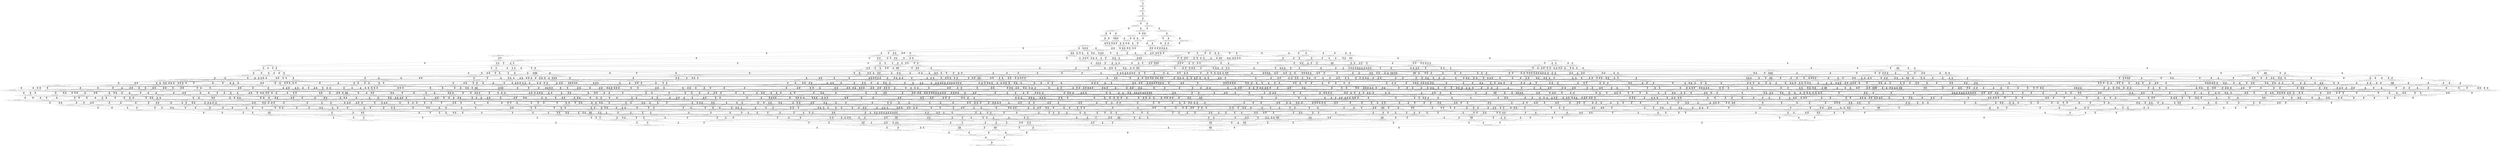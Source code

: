 digraph {
	S0[label="S0: [0, 0] [0, 0] \n{}{}"];
	S1[label="S1: [0, 0] [33, 42] \n{T0J0:33-42}{1}"];
	S2[label="S2: [33, 42] [43, 55] \n{T0J1:43-55}{1, 2}"];
	S3[label="S3: [43, 55] [98, 124] \n{T0J1:43-55, T0J2:98-124}{1, 2, 3}"];
	S4[label="S4: [98, 124] [115, 145] \n{T0J2:98-124, T0J10:115-145}{1, 2, 3, 11}"];
	S5[label="S5: [115, 145] [153, 193] \n{T0J3:153-193}{1, 2, 3, 4, 11}"];
	S6[label="S6: [115, 123] [191, 218] \n{T0J11:191-218}{1, 2, 3, 11, 12}"];
	S7[label="S7: [153, 193] [178, 224] \n{T0J3:153-193, T0J6:178-224}{1, 2, 3, 4, 7, 11}"];
	S8[label="S8: [153, 193] [191, 218] \n{T0J3:153-193, T0J11:191-218}{1, 2, 3, 4, 11, 12}"];
	S9[label="S9: [161, 181] [191, 218] \n{T0J11:191-218, T0J16:161-181}{1, 2, 3, 11, 12, 17}"];
	S10[label="S10: [178, 224] [190, 239] \n{T0J7:190-239}{1, 2, 3, 4, 7, 8, 11}"];
	S11[label="S11: [191, 218] [216, 271] \n{T0J6:216-271}{1, 2, 3, 4, 7, 11, 12}"];
	S12[label="S12: [191, 218] [216, 250] \n{T0J3:216-250, T0J11:191-218}{1, 2, 3, 4, 11, 12, 17}"];
	S13[label="S13: [178, 224] [189, 283] \n{}{1, 2, 3, 4, 5, 6, 7, 11}"];
	S14[label="S14: [189, 218] [191, 283] \n{}{1, 2, 3, 4, 5, 6, 11, 12}"];
	S15[label="S15: [190, 265] [228, 319] \n{}{1, 2, 3, 4, 7, 8, 11, 12}"];
	S16[label="S16: [216, 250] [254, 297] \n{T0J6:254-297}{1, 2, 3, 4, 7, 11, 12, 17}"];
	S17[label="S17: [189, 271] [214, 314] \n{}{1, 2, 3, 4, 5, 6, 7, 8, 11}"];
	S18[label="S18: [190, 224] [208, 276] \n{}{1, 2, 3, 4, 7, 8, 9, 10, 11}"];
	S19[label="S19: [191, 283] [227, 308] \n{}{1, 2, 3, 4, 5, 6, 7, 11, 12}"];
	S20[label="S20: [216, 218] [252, 264] \n{T0J4:252-264}{1, 2, 3, 4, 5, 6, 11, 12, 17}"];
	S21[label="S21: [216, 218] [288, 308] \n{T0J5:288-308}{1, 2, 3, 4, 5, 6, 11, 12, 17}"];
	S22[label="S22: [218, 283] [228, 319] \n{T0J12:218-283}{1, 2, 3, 4, 7, 8, 11, 12, 13}"];
	S23[label="S23: [228, 307] [236, 319] \n{}{1, 2, 3, 4, 7, 8, 11, 12, 17}"];
	S24[label="S24: [214, 319] [228, 366] \n{}{1, 2, 3, 4, 5, 6, 7, 8, 11, 12}"];
	S25[label="S25: [208, 301] [228, 319] \n{}{1, 2, 3, 4, 7, 8, 9, 10, 11, 12}"];
	S26[label="S26: [252, 297] [254, 340] \n{T0J6:254-297}{1, 2, 3, 4, 5, 6, 7, 11, 12, 17}"];
	S27[label="S27: [228, 319] [286, 334] \n{T0J13:286-334}{1, 2, 3, 4, 7, 8, 11, 12, 13, 14}"];
	S28[label="S28: [228, 307] [255, 319] \n{}{1, 2, 3, 4, 7, 8, 11, 12, 13, 17}"];
	S29[label="S29: [236, 313] [279, 319] \n{T0J17:279-313}{1, 2, 3, 4, 7, 8, 11, 12, 17, 18}"];
	S30[label="S30: [236, 319] [291, 328] \n{T0J19:291-328}{1, 2, 3, 4, 7, 8, 11, 12, 17, 20}"];
	S31[label="S31: [208, 314] [214, 323] \n{}{1, 2, 3, 4, 5, 6, 7, 8, 9, 10, 11}"];
	S32[label="S32: [228, 353] [241, 373] \n{}{1, 2, 3, 4, 5, 6, 7, 8, 11, 12, 13}"];
	S33[label="S33: [228, 301] [235, 319] \n{}{1, 2, 3, 4, 7, 8, 9, 10, 11, 12, 13}"];
	S34[label="S34: [228, 366] [260, 397] \n{}{1, 2, 3, 4, 5, 6, 7, 8, 11, 12, 17}"];
	S35[label="S35: [228, 307] [246, 319] \n{}{1, 2, 3, 4, 7, 8, 9, 10, 11, 12, 17}"];
	S36[label="S36: [258, 287] [286, 334] \n{T0J13:286-334, T0J14:258-287}{1, 2, 3, 4, 7, 8, 11, 12, 13, 14, 15}"];
	S37[label="S37: [255, 319] [286, 334] \n{T0J13:286-334}{1, 2, 3, 4, 7, 8, 11, 12, 13, 14, 17}"];
	S38[label="S38: [255, 313] [279, 319] \n{T0J17:279-313}{1, 2, 3, 4, 7, 8, 11, 12, 13, 17, 18}"];
	S39[label="S39: [255, 319] [291, 328] \n{T0J19:291-328}{1, 2, 3, 4, 7, 8, 11, 12, 13, 17, 20}"];
	S40[label="S40: [279, 309] [284, 319] \n{T0J17:279-313, T0J18:284-309}{1, 2, 3, 4, 7, 8, 11, 12, 17, 18, 19}"];
	S41[label="S41: [279, 319] [291, 328] \n{T0J17:279-313, T0J19:291-328}{1, 2, 3, 4, 7, 8, 11, 12, 17, 18, 20}"];
	S42[label="S42: [214, 366] [232, 409] \n{}{1, 2, 3, 4, 5, 6, 7, 8, 9, 10, 11, 12}"];
	S43[label="S43: [241, 373] [286, 428] \n{}{1, 2, 3, 4, 5, 6, 7, 8, 11, 12, 13, 14}"];
	S44[label="S44: [235, 319] [286, 334] \n{T0J13:286-334}{1, 2, 3, 4, 7, 8, 9, 10, 11, 12, 13, 14}"];
	S45[label="S45: [241, 377] [260, 401] \n{}{1, 2, 3, 4, 5, 6, 7, 8, 11, 12, 13, 17}"];
	S46[label="S46: [235, 307] [255, 319] \n{}{1, 2, 3, 4, 7, 8, 9, 10, 11, 12, 13, 17}"];
	S47[label="S47: [260, 397] [279, 407] \n{}{1, 2, 3, 4, 5, 6, 7, 8, 11, 12, 17, 18}"];
	S48[label="S48: [246, 313] [279, 319] \n{T0J17:279-313}{1, 2, 3, 4, 7, 8, 9, 10, 11, 12, 17, 18}"];
	S49[label="S49: [277, 301] [279, 319] \n{T0J9:277-301, T0J17:279-313}{1, 2, 3, 4, 7, 8, 9, 10, 11, 12, 17, 18}"];
	S50[label="S50: [260, 397] [291, 422] \n{}{1, 2, 3, 4, 5, 6, 7, 8, 11, 12, 17, 20}"];
	S51[label="S51: [246, 319] [291, 328] \n{T0J19:291-328}{1, 2, 3, 4, 7, 8, 9, 10, 11, 12, 17, 20}"];
	S52[label="S52: [277, 301] [291, 328] \n{T0J9:277-301, T0J19:291-328}{1, 2, 3, 4, 7, 8, 9, 10, 11, 12, 17, 20}"];
	S53[label="S53: [232, 400] [241, 409] \n{}{1, 2, 3, 4, 5, 6, 7, 8, 9, 10, 11, 12, 13}"];
	S54[label="S54: [232, 409] [260, 424] \n{}{1, 2, 3, 4, 5, 6, 7, 8, 9, 10, 11, 12, 17}"];
	S55[label="S55: [271, 381] [286, 428] \n{}{1, 2, 3, 4, 5, 6, 7, 8, 11, 12, 13, 14, 15}"];
	S56[label="S56: [260, 401] [287, 428] \n{}{1, 2, 3, 4, 5, 6, 7, 8, 11, 12, 13, 14, 17}"];
	S57[label="S57: [260, 401] [287, 407] \n{}{1, 2, 3, 4, 5, 6, 7, 8, 11, 12, 13, 17, 18}"];
	S58[label="S58: [260, 401] [291, 422] \n{}{1, 2, 3, 4, 5, 6, 7, 8, 11, 12, 13, 17, 20}"];
	S59[label="S59: [279, 403] [308, 407] \n{}{1, 2, 3, 4, 5, 6, 7, 8, 11, 12, 17, 18, 19}"];
	S60[label="S60: [279, 407] [311, 422] \n{}{1, 2, 3, 4, 5, 6, 7, 8, 11, 12, 17, 18, 20}"];
	S61[label="S61: [265, 287] [286, 334] \n{T0J13:286-334, T0J14:265-287}{1, 2, 3, 4, 7, 8, 9, 10, 11, 12, 13, 14, 15}"];
	S62[label="S62: [255, 319] [286, 334] \n{T0J13:286-334}{1, 2, 3, 4, 7, 8, 9, 10, 11, 12, 13, 14, 17}"];
	S63[label="S63: [255, 313] [279, 319] \n{T0J17:279-313}{1, 2, 3, 4, 7, 8, 9, 10, 11, 12, 13, 17, 18}"];
	S64[label="S64: [255, 319] [291, 328] \n{T0J19:291-328}{1, 2, 3, 4, 7, 8, 9, 10, 11, 12, 13, 17, 20}"];
	S65[label="S65: [279, 309] [294, 319] \n{T0J17:279-313, T0J18:294-309}{1, 2, 3, 4, 7, 8, 9, 10, 11, 12, 17, 18, 19}"];
	S66[label="S66: [279, 319] [297, 328] \n{T0J17:279-313, T0J19:291-328}{1, 2, 3, 4, 7, 8, 9, 10, 11, 12, 17, 18, 20}"];
	S67[label="S67: [291, 396] [333, 422] \n{T0J20:333-396}{1, 2, 3, 4, 5, 6, 7, 8, 11, 12, 17, 20, 21}"];
	S68[label="S68: [276, 364] [291, 422] \n{T0J23:276-364}{1, 2, 3, 4, 5, 6, 7, 8, 11, 12, 17, 20, 24}"];
	S69[label="S69: [249, 253] [291, 328] \n{T0J19:291-328, T0J24:249-253}{1, 2, 3, 4, 7, 8, 9, 10, 11, 12, 17, 20, 25}"];
	S70[label="S70: [241, 425] [286, 485] \n{}{1, 2, 3, 4, 5, 6, 7, 8, 9, 10, 11, 12, 13, 14}"];
	S71[label="S71: [241, 424] [260, 458] \n{}{1, 2, 3, 4, 5, 6, 7, 8, 9, 10, 11, 12, 13, 17}"];
	S72[label="S72: [260, 424] [279, 472] \n{}{1, 2, 3, 4, 5, 6, 7, 8, 9, 10, 11, 12, 17, 18}"];
	S73[label="S73: [260, 424] [291, 487] \n{}{1, 2, 3, 4, 5, 6, 7, 8, 9, 10, 11, 12, 17, 20}"];
	S74[label="S74: [286, 384] [303, 428] \n{T0J15:303-384}{1, 2, 3, 4, 5, 6, 7, 8, 11, 12, 13, 14, 15, 16}"];
	S75[label="S75: [286, 401] [290, 428] \n{}{1, 2, 3, 4, 5, 6, 7, 8, 11, 12, 13, 14, 15, 17}"];
	S76[label="S76: [287, 407] [311, 428] \n{}{1, 2, 3, 4, 5, 6, 7, 8, 11, 12, 13, 14, 17, 18}"];
	S77[label="S77: [287, 422] [323, 428] \n{}{1, 2, 3, 4, 5, 6, 7, 8, 11, 12, 13, 14, 17, 20}"];
	S78[label="S78: [287, 403] [308, 407] \n{}{1, 2, 3, 4, 5, 6, 7, 8, 11, 12, 13, 17, 18, 19}"];
	S79[label="S79: [287, 407] [311, 422] \n{}{1, 2, 3, 4, 5, 6, 7, 8, 11, 12, 13, 17, 18, 20}"];
	S80[label="S80: [291, 396] [333, 422] \n{}{1, 2, 3, 4, 5, 6, 7, 8, 11, 12, 13, 17, 20, 21}"];
	S81[label="S81: [276, 377] [291, 422] \n{}{1, 2, 3, 4, 5, 6, 7, 8, 11, 12, 13, 17, 20, 24}"];
	S82[label="S82: [308, 407] [327, 422] \n{}{1, 2, 3, 4, 5, 6, 7, 8, 11, 12, 17, 18, 19, 20}"];
	S83[label="S83: [311, 407] [333, 422] \n{}{1, 2, 3, 4, 5, 6, 7, 8, 11, 12, 17, 18, 20, 21}"];
	S84[label="S84: [291, 407] [311, 422] \n{}{1, 2, 3, 4, 5, 6, 7, 8, 11, 12, 17, 18, 20, 24}"];
	S85[label="S85: [291, 344] [333, 422] \n{T0J21:291-344}{1, 2, 3, 4, 5, 6, 7, 8, 11, 12, 17, 20, 21, 22}"];
	S86[label="S86: [291, 396] [333, 422] \n{}{1, 2, 3, 4, 5, 6, 7, 8, 11, 12, 17, 20, 21, 24}"];
	S87[label="S87: [276, 283] [291, 328] \n{T0J12:276-283, T0J19:291-328, T0J24:249-253}{1, 2, 3, 4, 7, 8, 9, 10, 11, 12, 13, 17, 20, 25}"];
	S88[label="S88: [291, 313] [300, 328] \n{T0J17:300-313, T0J19:291-328, T0J24:249-253}{1, 2, 3, 4, 7, 8, 9, 10, 11, 12, 17, 18, 20, 25}"];
	S89[label="S89: [271, 463] [286, 485] \n{}{1, 2, 3, 4, 5, 6, 7, 8, 9, 10, 11, 12, 13, 14, 15}"];
	S90[label="S90: [260, 466] [287, 509] \n{}{1, 2, 3, 4, 5, 6, 7, 8, 9, 10, 11, 12, 13, 14, 17}"];
	S91[label="S91: [260, 458] [287, 472] \n{}{1, 2, 3, 4, 5, 6, 7, 8, 9, 10, 11, 12, 13, 17, 18}"];
	S92[label="S92: [260, 458] [291, 487] \n{}{1, 2, 3, 4, 5, 6, 7, 8, 9, 10, 11, 12, 13, 17, 20}"];
	S93[label="S93: [279, 468] [308, 472] \n{}{1, 2, 3, 4, 5, 6, 7, 8, 9, 10, 11, 12, 17, 18, 19}"];
	S94[label="S94: [279, 472] [311, 487] \n{}{1, 2, 3, 4, 5, 6, 7, 8, 9, 10, 11, 12, 17, 18, 20}"];
	S95[label="S95: [291, 461] [333, 487] \n{}{1, 2, 3, 4, 5, 6, 7, 8, 9, 10, 11, 12, 17, 20, 21}"];
	S96[label="S96: [276, 429] [291, 487] \n{}{1, 2, 3, 4, 5, 6, 7, 8, 9, 10, 11, 12, 17, 20, 24}"];
	S97[label="S97: [263, 412] [291, 487] \n{}{1, 2, 3, 4, 5, 6, 7, 8, 9, 10, 11, 12, 17, 20, 25}"];
	S98[label="S98: [290, 401] [318, 428] \n{}{1, 2, 3, 4, 5, 6, 7, 8, 11, 12, 13, 14, 15, 16, 17}"];
	S99[label="S99: [290, 407] [317, 428] \n{}{1, 2, 3, 4, 5, 6, 7, 8, 11, 12, 13, 14, 15, 17, 18}"];
	S100[label="S100: [290, 422] [323, 428] \n{}{1, 2, 3, 4, 5, 6, 7, 8, 11, 12, 13, 14, 15, 17, 20}"];
	S101[label="S101: [308, 407] [335, 428] \n{}{1, 2, 3, 4, 5, 6, 7, 8, 11, 12, 13, 14, 17, 18, 19}"];
	S102[label="S102: [311, 422] [338, 428] \n{}{1, 2, 3, 4, 5, 6, 7, 8, 11, 12, 13, 14, 17, 18, 20}"];
	S103[label="S103: [323, 422] [333, 428] \n{}{1, 2, 3, 4, 5, 6, 7, 8, 11, 12, 13, 14, 17, 20, 21}"];
	S104[label="S104: [291, 422] [323, 428] \n{}{1, 2, 3, 4, 5, 6, 7, 8, 11, 12, 13, 14, 17, 20, 24}"];
	S105[label="S105: [308, 407] [335, 422] \n{}{1, 2, 3, 4, 5, 6, 7, 8, 11, 12, 13, 17, 18, 19, 20}"];
	S106[label="S106: [311, 407] [333, 422] \n{}{1, 2, 3, 4, 5, 6, 7, 8, 11, 12, 13, 17, 18, 20, 21}"];
	S107[label="S107: [291, 407] [311, 422] \n{}{1, 2, 3, 4, 5, 6, 7, 8, 11, 12, 13, 17, 18, 20, 24}"];
	S108[label="S108: [291, 377] [333, 422] \n{}{1, 2, 3, 4, 5, 6, 7, 8, 11, 12, 13, 17, 20, 21, 22}"];
	S109[label="S109: [291, 396] [333, 422] \n{}{1, 2, 3, 4, 5, 6, 7, 8, 11, 12, 13, 17, 20, 21, 24}"];
	S110[label="S110: [327, 403] [350, 422] \n{}{1, 2, 3, 4, 5, 6, 7, 8, 11, 12, 17, 18, 19, 20, 21}"];
	S111[label="S111: [311, 403] [327, 422] \n{}{1, 2, 3, 4, 5, 6, 7, 8, 11, 12, 17, 18, 19, 20, 24}"];
	S112[label="S112: [327, 402] [355, 422] \n{T0J26:355-402}{1, 2, 3, 4, 5, 6, 7, 8, 11, 12, 17, 18, 19, 20, 27}"];
	S113[label="S113: [311, 407] [333, 422] \n{}{1, 2, 3, 4, 5, 6, 7, 8, 11, 12, 17, 18, 20, 21, 22}"];
	S114[label="S114: [311, 407] [333, 422] \n{}{1, 2, 3, 4, 5, 6, 7, 8, 11, 12, 17, 18, 20, 21, 24}"];
	S115[label="S115: [327, 388] [333, 422] \n{T0J22:327-388}{1, 2, 3, 4, 5, 6, 7, 8, 11, 12, 17, 20, 21, 22, 23}"];
	S116[label="S116: [291, 364] [333, 422] \n{}{1, 2, 3, 4, 5, 6, 7, 8, 11, 12, 17, 20, 21, 22, 24}"];
	S117[label="S117: [286, 485] [303, 504] \n{}{1, 2, 3, 4, 5, 6, 7, 8, 9, 10, 11, 12, 13, 14, 15, 16}"];
	S118[label="S118: [286, 504] [290, 509] \n{}{1, 2, 3, 4, 5, 6, 7, 8, 9, 10, 11, 12, 13, 14, 15, 17}"];
	S119[label="S119: [287, 472] [311, 543] \n{}{1, 2, 3, 4, 5, 6, 7, 8, 9, 10, 11, 12, 13, 14, 17, 18}"];
	S120[label="S120: [287, 487] [323, 543] \n{}{1, 2, 3, 4, 5, 6, 7, 8, 9, 10, 11, 12, 13, 14, 17, 20}"];
	S121[label="S121: [287, 472] [308, 502] \n{}{1, 2, 3, 4, 5, 6, 7, 8, 9, 10, 11, 12, 13, 17, 18, 19}"];
	S122[label="S122: [287, 487] [311, 506] \n{}{1, 2, 3, 4, 5, 6, 7, 8, 9, 10, 11, 12, 13, 17, 18, 20}"];
	S123[label="S123: [291, 487] [333, 495] \n{}{1, 2, 3, 4, 5, 6, 7, 8, 9, 10, 11, 12, 13, 17, 20, 21}"];
	S124[label="S124: [276, 463] [291, 487] \n{}{1, 2, 3, 4, 5, 6, 7, 8, 9, 10, 11, 12, 13, 17, 20, 24}"];
	S125[label="S125: [308, 472] [327, 487] \n{}{1, 2, 3, 4, 5, 6, 7, 8, 9, 10, 11, 12, 17, 18, 19, 20}"];
	S126[label="S126: [311, 472] [333, 487] \n{}{1, 2, 3, 4, 5, 6, 7, 8, 9, 10, 11, 12, 17, 18, 20, 21}"];
	S127[label="S127: [291, 472] [311, 487] \n{}{1, 2, 3, 4, 5, 6, 7, 8, 9, 10, 11, 12, 17, 18, 20, 24}"];
	S128[label="S128: [291, 409] [333, 487] \n{}{1, 2, 3, 4, 5, 6, 7, 8, 9, 10, 11, 12, 17, 20, 21, 22}"];
	S129[label="S129: [291, 461] [333, 487] \n{}{1, 2, 3, 4, 5, 6, 7, 8, 9, 10, 11, 12, 17, 20, 21, 24}"];
	S130[label="S130: [263, 446] [291, 487] \n{}{1, 2, 3, 4, 5, 6, 7, 8, 9, 10, 11, 12, 13, 17, 20, 25}"];
	S131[label="S131: [291, 328] [348, 373] \n{T0J5:348-373, T0J19:291-328}{1, 2, 3, 4, 5, 6, 7, 8, 9, 10, 11, 12, 13, 17, 20, 25}"];
	S132[label="S132: [282, 472] [311, 487] \n{}{1, 2, 3, 4, 5, 6, 7, 8, 9, 10, 11, 12, 17, 18, 20, 25}"];
	S133[label="S133: [300, 328] [363, 403] \n{T0J5:363-403}{1, 2, 3, 4, 5, 6, 7, 8, 9, 10, 11, 12, 17, 18, 20, 25}"];
	S134[label="S134: [291, 461] [333, 487] \n{}{1, 2, 3, 4, 5, 6, 7, 8, 9, 10, 11, 12, 17, 20, 21, 25}"];
	S135[label="S135: [279, 429] [291, 487] \n{}{1, 2, 3, 4, 5, 6, 7, 8, 9, 10, 11, 12, 17, 20, 24, 25}"];
	S136[label="S136: [317, 407] [322, 428] \n{}{1, 2, 3, 4, 5, 6, 7, 8, 11, 12, 13, 14, 15, 16, 17, 18}"];
	S137[label="S137: [318, 422] [323, 428] \n{}{1, 2, 3, 4, 5, 6, 7, 8, 11, 12, 13, 14, 15, 16, 17, 20}"];
	S138[label="S138: [317, 403] [338, 428] \n{}{1, 2, 3, 4, 5, 6, 7, 8, 11, 12, 13, 14, 15, 17, 18, 19}"];
	S139[label="S139: [317, 422] [341, 428] \n{}{1, 2, 3, 4, 5, 6, 7, 8, 11, 12, 13, 14, 15, 17, 18, 20}"];
	S140[label="S140: [323, 396] [333, 428] \n{}{1, 2, 3, 4, 5, 6, 7, 8, 11, 12, 13, 14, 15, 17, 20, 21}"];
	S141[label="S141: [306, 381] [323, 428] \n{}{1, 2, 3, 4, 5, 6, 7, 8, 11, 12, 13, 14, 15, 17, 20, 24}"];
	S142[label="S142: [335, 422] [359, 428] \n{}{1, 2, 3, 4, 5, 6, 7, 8, 11, 12, 13, 14, 17, 18, 19, 20}"];
	S143[label="S143: [333, 422] [353, 428] \n{}{1, 2, 3, 4, 5, 6, 7, 8, 11, 12, 13, 14, 17, 18, 20, 21}"];
	S144[label="S144: [311, 422] [338, 428] \n{}{1, 2, 3, 4, 5, 6, 7, 8, 11, 12, 13, 14, 17, 18, 20, 24}"];
	S145[label="S145: [323, 422] [333, 428] \n{}{1, 2, 3, 4, 5, 6, 7, 8, 11, 12, 13, 14, 17, 20, 21, 22}"];
	S146[label="S146: [323, 422] [333, 428] \n{}{1, 2, 3, 4, 5, 6, 7, 8, 11, 12, 13, 14, 17, 20, 21, 24}"];
	S147[label="S147: [333, 403] [350, 422] \n{}{1, 2, 3, 4, 5, 6, 7, 8, 11, 12, 13, 17, 18, 19, 20, 21}"];
	S148[label="S148: [311, 403] [335, 422] \n{}{1, 2, 3, 4, 5, 6, 7, 8, 11, 12, 13, 17, 18, 19, 20, 24}"];
	S149[label="S149: [335, 402] [355, 422] \n{T0J26:355-402}{1, 2, 3, 4, 5, 6, 7, 8, 11, 12, 13, 17, 18, 19, 20, 27}"];
	S150[label="S150: [311, 407] [333, 422] \n{}{1, 2, 3, 4, 5, 6, 7, 8, 11, 12, 13, 17, 18, 20, 21, 22}"];
	S151[label="S151: [311, 407] [333, 422] \n{}{1, 2, 3, 4, 5, 6, 7, 8, 11, 12, 13, 17, 18, 20, 21, 24}"];
	S152[label="S152: [327, 388] [333, 422] \n{}{1, 2, 3, 4, 5, 6, 7, 8, 11, 12, 13, 17, 20, 21, 22, 23}"];
	S153[label="S153: [291, 377] [333, 422] \n{}{1, 2, 3, 4, 5, 6, 7, 8, 11, 12, 13, 17, 20, 21, 22, 24}"];
	S154[label="S154: [327, 403] [350, 422] \n{}{1, 2, 3, 4, 5, 6, 7, 8, 11, 12, 17, 18, 19, 20, 21, 22}"];
	S155[label="S155: [327, 403] [350, 422] \n{}{1, 2, 3, 4, 5, 6, 7, 8, 11, 12, 17, 18, 19, 20, 21, 24}"];
	S156[label="S156: [350, 402] [369, 422] \n{T0J26:355-402}{1, 2, 3, 4, 5, 6, 7, 8, 11, 12, 17, 18, 19, 20, 21, 27}"];
	S157[label="S157: [327, 402] [355, 422] \n{T0J26:355-402}{1, 2, 3, 4, 5, 6, 7, 8, 11, 12, 17, 18, 19, 20, 24, 27}"];
	S158[label="S158: [333, 407] [347, 422] \n{}{1, 2, 3, 4, 5, 6, 7, 8, 11, 12, 17, 18, 20, 21, 22, 23}"];
	S159[label="S159: [311, 407] [333, 422] \n{}{1, 2, 3, 4, 5, 6, 7, 8, 11, 12, 17, 18, 20, 21, 22, 24}"];
	S160[label="S160: [327, 388] [333, 422] \n{}{1, 2, 3, 4, 5, 6, 7, 8, 11, 12, 17, 20, 21, 22, 23, 24}"];
	S161[label="S161: [333, 380] [362, 422] \n{T0J27:362-380}{1, 2, 3, 4, 5, 6, 7, 8, 11, 12, 17, 20, 21, 22, 23, 28}"];
	S162[label="S162: [290, 509] [318, 545] \n{}{1, 2, 3, 4, 5, 6, 7, 8, 9, 10, 11, 12, 13, 14, 15, 16, 17}"];
	S163[label="S163: [290, 510] [317, 543] \n{}{1, 2, 3, 4, 5, 6, 7, 8, 9, 10, 11, 12, 13, 14, 15, 17, 18}"];
	S164[label="S164: [290, 525] [323, 543] \n{}{1, 2, 3, 4, 5, 6, 7, 8, 9, 10, 11, 12, 13, 14, 15, 17, 20}"];
	S165[label="S165: [308, 502] [335, 557] \n{}{1, 2, 3, 4, 5, 6, 7, 8, 9, 10, 11, 12, 13, 14, 17, 18, 19}"];
	S166[label="S166: [311, 506] [338, 572] \n{}{1, 2, 3, 4, 5, 6, 7, 8, 9, 10, 11, 12, 13, 14, 17, 18, 20}"];
	S167[label="S167: [323, 495] [333, 572] \n{}{1, 2, 3, 4, 5, 6, 7, 8, 9, 10, 11, 12, 13, 14, 17, 20, 21}"];
	S168[label="S168: [291, 487] [323, 548] \n{}{1, 2, 3, 4, 5, 6, 7, 8, 9, 10, 11, 12, 13, 14, 17, 20, 24}"];
	S169[label="S169: [308, 487] [335, 506] \n{}{1, 2, 3, 4, 5, 6, 7, 8, 9, 10, 11, 12, 13, 17, 18, 19, 20}"];
	S170[label="S170: [311, 487] [333, 506] \n{}{1, 2, 3, 4, 5, 6, 7, 8, 9, 10, 11, 12, 13, 17, 18, 20, 21}"];
	S171[label="S171: [291, 487] [311, 506] \n{}{1, 2, 3, 4, 5, 6, 7, 8, 9, 10, 11, 12, 13, 17, 18, 20, 24}"];
	S172[label="S172: [291, 443] [333, 495] \n{}{1, 2, 3, 4, 5, 6, 7, 8, 9, 10, 11, 12, 13, 17, 20, 21, 22}"];
	S173[label="S173: [291, 487] [333, 495] \n{}{1, 2, 3, 4, 5, 6, 7, 8, 9, 10, 11, 12, 13, 17, 20, 21, 24}"];
	S174[label="S174: [327, 468] [350, 487] \n{}{1, 2, 3, 4, 5, 6, 7, 8, 9, 10, 11, 12, 17, 18, 19, 20, 21}"];
	S175[label="S175: [311, 468] [327, 487] \n{}{1, 2, 3, 4, 5, 6, 7, 8, 9, 10, 11, 12, 17, 18, 19, 20, 24}"];
	S176[label="S176: [327, 467] [355, 487] \n{}{1, 2, 3, 4, 5, 6, 7, 8, 9, 10, 11, 12, 17, 18, 19, 20, 27}"];
	S177[label="S177: [311, 472] [333, 487] \n{}{1, 2, 3, 4, 5, 6, 7, 8, 9, 10, 11, 12, 17, 18, 20, 21, 22}"];
	S178[label="S178: [311, 472] [333, 487] \n{}{1, 2, 3, 4, 5, 6, 7, 8, 9, 10, 11, 12, 17, 18, 20, 21, 24}"];
	S179[label="S179: [327, 453] [333, 487] \n{}{1, 2, 3, 4, 5, 6, 7, 8, 9, 10, 11, 12, 17, 20, 21, 22, 23}"];
	S180[label="S180: [291, 429] [333, 487] \n{}{1, 2, 3, 4, 5, 6, 7, 8, 9, 10, 11, 12, 17, 20, 21, 22, 24}"];
	S181[label="S181: [290, 487] [323, 543] \n{}{1, 2, 3, 4, 5, 6, 7, 8, 9, 10, 11, 12, 13, 14, 17, 20, 25}"];
	S182[label="S182: [290, 487] [311, 506] \n{}{1, 2, 3, 4, 5, 6, 7, 8, 9, 10, 11, 12, 13, 17, 18, 20, 25}"];
	S183[label="S183: [291, 487] [333, 495] \n{}{1, 2, 3, 4, 5, 6, 7, 8, 9, 10, 11, 12, 13, 17, 20, 21, 25}"];
	S184[label="S184: [279, 463] [291, 487] \n{}{1, 2, 3, 4, 5, 6, 7, 8, 9, 10, 11, 12, 13, 17, 20, 24, 25}"];
	S185[label="S185: [311, 468] [327, 487] \n{}{1, 2, 3, 4, 5, 6, 7, 8, 9, 10, 11, 12, 17, 18, 19, 20, 25}"];
	S186[label="S186: [311, 472] [333, 487] \n{}{1, 2, 3, 4, 5, 6, 7, 8, 9, 10, 11, 12, 17, 18, 20, 21, 25}"];
	S187[label="S187: [291, 472] [311, 487] \n{}{1, 2, 3, 4, 5, 6, 7, 8, 9, 10, 11, 12, 17, 18, 20, 24, 25}"];
	S188[label="S188: [291, 412] [333, 487] \n{}{1, 2, 3, 4, 5, 6, 7, 8, 9, 10, 11, 12, 17, 20, 21, 22, 25}"];
	S189[label="S189: [291, 461] [333, 487] \n{}{1, 2, 3, 4, 5, 6, 7, 8, 9, 10, 11, 12, 17, 20, 21, 24, 25}"];
	S190[label="S190: [291, 487] [355, 503] \n{T0J28:355-503}{1, 2, 3, 4, 5, 6, 7, 8, 9, 10, 11, 12, 17, 20, 24, 25, 29}"];
	S191[label="S191: [322, 403] [349, 428] \n{}{1, 2, 3, 4, 5, 6, 7, 8, 11, 12, 13, 14, 15, 16, 17, 18, 19}"];
	S192[label="S192: [322, 422] [349, 428] \n{}{1, 2, 3, 4, 5, 6, 7, 8, 11, 12, 13, 14, 15, 16, 17, 18, 20}"];
	S193[label="S193: [323, 396] [355, 428] \n{}{1, 2, 3, 4, 5, 6, 7, 8, 11, 12, 13, 14, 15, 16, 17, 20, 21}"];
	S194[label="S194: [323, 384] [334, 428] \n{}{1, 2, 3, 4, 5, 6, 7, 8, 11, 12, 13, 14, 15, 16, 17, 20, 24}"];
	S195[label="S195: [323, 428] [393, 437] \n{T0J25:393-437}{1, 2, 3, 4, 5, 6, 7, 8, 11, 12, 13, 14, 15, 16, 17, 20, 26}"];
	S196[label="S196: [338, 422] [365, 428] \n{}{1, 2, 3, 4, 5, 6, 7, 8, 11, 12, 13, 14, 15, 17, 18, 19, 20}"];
	S197[label="S197: [333, 407] [359, 428] \n{}{1, 2, 3, 4, 5, 6, 7, 8, 11, 12, 13, 14, 15, 17, 18, 20, 21}"];
	S198[label="S198: [323, 407] [341, 428] \n{}{1, 2, 3, 4, 5, 6, 7, 8, 11, 12, 13, 14, 15, 17, 18, 20, 24}"];
	S199[label="S199: [323, 381] [333, 428] \n{}{1, 2, 3, 4, 5, 6, 7, 8, 11, 12, 13, 14, 15, 17, 20, 21, 22}"];
	S200[label="S200: [323, 396] [339, 428] \n{}{1, 2, 3, 4, 5, 6, 7, 8, 11, 12, 13, 14, 15, 17, 20, 21, 24}"];
	S201[label="S201: [350, 422] [377, 428] \n{}{1, 2, 3, 4, 5, 6, 7, 8, 11, 12, 13, 14, 17, 18, 19, 20, 21}"];
	S202[label="S202: [335, 422] [359, 428] \n{}{1, 2, 3, 4, 5, 6, 7, 8, 11, 12, 13, 14, 17, 18, 19, 20, 24}"];
	S203[label="S203: [355, 422] [382, 428] \n{T0J26:355-402}{1, 2, 3, 4, 5, 6, 7, 8, 11, 12, 13, 14, 17, 18, 19, 20, 27}"];
	S204[label="S204: [333, 422] [353, 428] \n{}{1, 2, 3, 4, 5, 6, 7, 8, 11, 12, 13, 14, 17, 18, 20, 21, 22}"];
	S205[label="S205: [333, 422] [353, 428] \n{}{1, 2, 3, 4, 5, 6, 7, 8, 11, 12, 13, 14, 17, 18, 20, 21, 24}"];
	S206[label="S206: [333, 422] [359, 428] \n{}{1, 2, 3, 4, 5, 6, 7, 8, 11, 12, 13, 14, 17, 20, 21, 22, 23}"];
	S207[label="S207: [323, 422] [333, 428] \n{}{1, 2, 3, 4, 5, 6, 7, 8, 11, 12, 13, 14, 17, 20, 21, 22, 24}"];
	S208[label="S208: [333, 403] [350, 422] \n{}{1, 2, 3, 4, 5, 6, 7, 8, 11, 12, 13, 17, 18, 19, 20, 21, 22}"];
	S209[label="S209: [333, 403] [350, 422] \n{}{1, 2, 3, 4, 5, 6, 7, 8, 11, 12, 13, 17, 18, 19, 20, 21, 24}"];
	S210[label="S210: [350, 402] [377, 422] \n{T0J26:355-402}{1, 2, 3, 4, 5, 6, 7, 8, 11, 12, 13, 17, 18, 19, 20, 21, 27}"];
	S211[label="S211: [335, 402] [355, 422] \n{T0J26:355-402}{1, 2, 3, 4, 5, 6, 7, 8, 11, 12, 13, 17, 18, 19, 20, 24, 27}"];
	S212[label="S212: [333, 407] [347, 422] \n{}{1, 2, 3, 4, 5, 6, 7, 8, 11, 12, 13, 17, 18, 20, 21, 22, 23}"];
	S213[label="S213: [311, 407] [333, 422] \n{}{1, 2, 3, 4, 5, 6, 7, 8, 11, 12, 13, 17, 18, 20, 21, 22, 24}"];
	S214[label="S214: [327, 388] [333, 422] \n{}{1, 2, 3, 4, 5, 6, 7, 8, 11, 12, 13, 17, 20, 21, 22, 23, 24}"];
	S215[label="S215: [333, 380] [362, 422] \n{T0J27:362-380}{1, 2, 3, 4, 5, 6, 7, 8, 11, 12, 13, 17, 20, 21, 22, 23, 28}"];
	S216[label="S216: [347, 403] [363, 422] \n{}{1, 2, 3, 4, 5, 6, 7, 8, 11, 12, 17, 18, 19, 20, 21, 22, 23}"];
	S217[label="S217: [327, 403] [350, 422] \n{}{1, 2, 3, 4, 5, 6, 7, 8, 11, 12, 17, 18, 19, 20, 21, 22, 24}"];
	S218[label="S218: [350, 402] [374, 422] \n{T0J26:374-402}{1, 2, 3, 4, 5, 6, 7, 8, 11, 12, 17, 18, 19, 20, 21, 22, 27}"];
	S219[label="S219: [350, 402] [369, 422] \n{T0J26:355-402}{1, 2, 3, 4, 5, 6, 7, 8, 11, 12, 17, 18, 19, 20, 21, 24, 27}"];
	S220[label="S220: [333, 407] [347, 422] \n{}{1, 2, 3, 4, 5, 6, 7, 8, 11, 12, 17, 18, 20, 21, 22, 23, 24}"];
	S221[label="S221: [347, 407] [362, 422] \n{T0J27:362-380}{1, 2, 3, 4, 5, 6, 7, 8, 11, 12, 17, 18, 20, 21, 22, 23, 28}"];
	S222[label="S222: [333, 380] [362, 422] \n{T0J27:362-380}{1, 2, 3, 4, 5, 6, 7, 8, 11, 12, 17, 20, 21, 22, 23, 24, 28}"];
	S223[label="S223: [317, 545] [322, 573] \n{}{1, 2, 3, 4, 5, 6, 7, 8, 9, 10, 11, 12, 13, 14, 15, 16, 17, 18}"];
	S224[label="S224: [318, 545] [323, 588] \n{}{1, 2, 3, 4, 5, 6, 7, 8, 9, 10, 11, 12, 13, 14, 15, 16, 17, 20}"];
	S225[label="S225: [317, 540] [338, 557] \n{}{1, 2, 3, 4, 5, 6, 7, 8, 9, 10, 11, 12, 13, 14, 15, 17, 18, 19}"];
	S226[label="S226: [317, 544] [341, 572] \n{}{1, 2, 3, 4, 5, 6, 7, 8, 9, 10, 11, 12, 13, 14, 15, 17, 18, 20}"];
	S227[label="S227: [323, 533] [333, 572] \n{}{1, 2, 3, 4, 5, 6, 7, 8, 9, 10, 11, 12, 13, 14, 15, 17, 20, 21}"];
	S228[label="S228: [306, 525] [323, 548] \n{}{1, 2, 3, 4, 5, 6, 7, 8, 9, 10, 11, 12, 13, 14, 15, 17, 20, 24}"];
	S229[label="S229: [335, 506] [359, 572] \n{}{1, 2, 3, 4, 5, 6, 7, 8, 9, 10, 11, 12, 13, 14, 17, 18, 19, 20}"];
	S230[label="S230: [333, 506] [353, 572] \n{}{1, 2, 3, 4, 5, 6, 7, 8, 9, 10, 11, 12, 13, 14, 17, 18, 20, 21}"];
	S231[label="S231: [311, 506] [338, 572] \n{}{1, 2, 3, 4, 5, 6, 7, 8, 9, 10, 11, 12, 13, 14, 17, 18, 20, 24}"];
	S232[label="S232: [323, 495] [333, 572] \n{}{1, 2, 3, 4, 5, 6, 7, 8, 9, 10, 11, 12, 13, 14, 17, 20, 21, 22}"];
	S233[label="S233: [323, 495] [333, 572] \n{}{1, 2, 3, 4, 5, 6, 7, 8, 9, 10, 11, 12, 13, 14, 17, 20, 21, 24}"];
	S234[label="S234: [333, 487] [350, 506] \n{}{1, 2, 3, 4, 5, 6, 7, 8, 9, 10, 11, 12, 13, 17, 18, 19, 20, 21}"];
	S235[label="S235: [311, 487] [335, 506] \n{}{1, 2, 3, 4, 5, 6, 7, 8, 9, 10, 11, 12, 13, 17, 18, 19, 20, 24}"];
	S236[label="S236: [335, 487] [355, 506] \n{}{1, 2, 3, 4, 5, 6, 7, 8, 9, 10, 11, 12, 13, 17, 18, 19, 20, 27}"];
	S237[label="S237: [311, 487] [333, 506] \n{}{1, 2, 3, 4, 5, 6, 7, 8, 9, 10, 11, 12, 13, 17, 18, 20, 21, 22}"];
	S238[label="S238: [311, 487] [333, 506] \n{}{1, 2, 3, 4, 5, 6, 7, 8, 9, 10, 11, 12, 13, 17, 18, 20, 21, 24}"];
	S239[label="S239: [327, 487] [333, 495] \n{}{1, 2, 3, 4, 5, 6, 7, 8, 9, 10, 11, 12, 13, 17, 20, 21, 22, 23}"];
	S240[label="S240: [291, 463] [333, 495] \n{}{1, 2, 3, 4, 5, 6, 7, 8, 9, 10, 11, 12, 13, 17, 20, 21, 22, 24}"];
	S241[label="S241: [327, 468] [350, 487] \n{}{1, 2, 3, 4, 5, 6, 7, 8, 9, 10, 11, 12, 17, 18, 19, 20, 21, 22}"];
	S242[label="S242: [327, 468] [350, 487] \n{}{1, 2, 3, 4, 5, 6, 7, 8, 9, 10, 11, 12, 17, 18, 19, 20, 21, 24}"];
	S243[label="S243: [350, 467] [369, 487] \n{}{1, 2, 3, 4, 5, 6, 7, 8, 9, 10, 11, 12, 17, 18, 19, 20, 21, 27}"];
	S244[label="S244: [327, 467] [355, 487] \n{}{1, 2, 3, 4, 5, 6, 7, 8, 9, 10, 11, 12, 17, 18, 19, 20, 24, 27}"];
	S245[label="S245: [333, 472] [347, 487] \n{}{1, 2, 3, 4, 5, 6, 7, 8, 9, 10, 11, 12, 17, 18, 20, 21, 22, 23}"];
	S246[label="S246: [311, 472] [333, 487] \n{}{1, 2, 3, 4, 5, 6, 7, 8, 9, 10, 11, 12, 17, 18, 20, 21, 22, 24}"];
	S247[label="S247: [327, 453] [333, 487] \n{}{1, 2, 3, 4, 5, 6, 7, 8, 9, 10, 11, 12, 17, 20, 21, 22, 23, 24}"];
	S248[label="S248: [333, 445] [362, 487] \n{}{1, 2, 3, 4, 5, 6, 7, 8, 9, 10, 11, 12, 17, 20, 21, 22, 23, 28}"];
	S249[label="S249: [293, 525] [323, 543] \n{}{1, 2, 3, 4, 5, 6, 7, 8, 9, 10, 11, 12, 13, 14, 15, 17, 20, 25}"];
	S250[label="S250: [311, 506] [338, 572] \n{}{1, 2, 3, 4, 5, 6, 7, 8, 9, 10, 11, 12, 13, 14, 17, 18, 20, 25}"];
	S251[label="S251: [323, 495] [333, 572] \n{}{1, 2, 3, 4, 5, 6, 7, 8, 9, 10, 11, 12, 13, 14, 17, 20, 21, 25}"];
	S252[label="S252: [291, 487] [323, 548] \n{}{1, 2, 3, 4, 5, 6, 7, 8, 9, 10, 11, 12, 13, 14, 17, 20, 24, 25}"];
	S253[label="S253: [311, 487] [335, 506] \n{}{1, 2, 3, 4, 5, 6, 7, 8, 9, 10, 11, 12, 13, 17, 18, 19, 20, 25}"];
	S254[label="S254: [311, 487] [333, 506] \n{}{1, 2, 3, 4, 5, 6, 7, 8, 9, 10, 11, 12, 13, 17, 18, 20, 21, 25}"];
	S255[label="S255: [291, 487] [311, 506] \n{}{1, 2, 3, 4, 5, 6, 7, 8, 9, 10, 11, 12, 13, 17, 18, 20, 24, 25}"];
	S256[label="S256: [291, 446] [333, 495] \n{}{1, 2, 3, 4, 5, 6, 7, 8, 9, 10, 11, 12, 13, 17, 20, 21, 22, 25}"];
	S257[label="S257: [291, 487] [333, 495] \n{}{1, 2, 3, 4, 5, 6, 7, 8, 9, 10, 11, 12, 13, 17, 20, 21, 24, 25}"];
	S258[label="S258: [327, 468] [350, 487] \n{}{1, 2, 3, 4, 5, 6, 7, 8, 9, 10, 11, 12, 17, 18, 19, 20, 21, 25}"];
	S259[label="S259: [311, 468] [327, 487] \n{}{1, 2, 3, 4, 5, 6, 7, 8, 9, 10, 11, 12, 17, 18, 19, 20, 24, 25}"];
	S260[label="S260: [327, 467] [355, 487] \n{}{1, 2, 3, 4, 5, 6, 7, 8, 9, 10, 11, 12, 17, 18, 19, 20, 25, 27}"];
	S261[label="S261: [311, 472] [333, 487] \n{}{1, 2, 3, 4, 5, 6, 7, 8, 9, 10, 11, 12, 17, 18, 20, 21, 22, 25}"];
	S262[label="S262: [311, 472] [333, 487] \n{}{1, 2, 3, 4, 5, 6, 7, 8, 9, 10, 11, 12, 17, 18, 20, 21, 24, 25}"];
	S263[label="S263: [327, 453] [333, 487] \n{}{1, 2, 3, 4, 5, 6, 7, 8, 9, 10, 11, 12, 17, 20, 21, 22, 23, 25}"];
	S264[label="S264: [291, 429] [333, 487] \n{}{1, 2, 3, 4, 5, 6, 7, 8, 9, 10, 11, 12, 17, 20, 21, 22, 24, 25}"];
	S265[label="S265: [291, 503] [355, 521] \n{}{1, 2, 3, 4, 5, 6, 7, 8, 9, 10, 11, 12, 13, 17, 20, 24, 25, 29}"];
	S266[label="S266: [311, 487] [355, 503] \n{}{1, 2, 3, 4, 5, 6, 7, 8, 9, 10, 11, 12, 17, 18, 20, 24, 25, 29}"];
	S267[label="S267: [333, 487] [355, 503] \n{}{1, 2, 3, 4, 5, 6, 7, 8, 9, 10, 11, 12, 17, 20, 21, 24, 25, 29}"];
	S268[label="S268: [349, 422] [370, 428] \n{}{1, 2, 3, 4, 5, 6, 7, 8, 11, 12, 13, 14, 15, 16, 17, 18, 19, 20}"];
	S269[label="S269: [349, 407] [364, 428] \n{}{1, 2, 3, 4, 5, 6, 7, 8, 11, 12, 13, 14, 15, 16, 17, 18, 20, 21}"];
	S270[label="S270: [334, 407] [349, 428] \n{}{1, 2, 3, 4, 5, 6, 7, 8, 11, 12, 13, 14, 15, 16, 17, 18, 20, 24}"];
	S271[label="S271: [349, 428] [393, 437] \n{T0J25:393-437}{1, 2, 3, 4, 5, 6, 7, 8, 11, 12, 13, 14, 15, 16, 17, 18, 20, 26}"];
	S272[label="S272: [323, 384] [355, 428] \n{}{1, 2, 3, 4, 5, 6, 7, 8, 11, 12, 13, 14, 15, 16, 17, 20, 21, 22}"];
	S273[label="S273: [334, 396] [355, 428] \n{}{1, 2, 3, 4, 5, 6, 7, 8, 11, 12, 13, 14, 15, 16, 17, 20, 21, 24}"];
	S274[label="S274: [355, 428] [393, 437] \n{T0J25:393-437}{1, 2, 3, 4, 5, 6, 7, 8, 11, 12, 13, 14, 15, 16, 17, 20, 21, 26}"];
	S275[label="S275: [334, 428] [393, 437] \n{T0J25:393-437}{1, 2, 3, 4, 5, 6, 7, 8, 11, 12, 13, 14, 15, 16, 17, 20, 24, 26}"];
	S276[label="S276: [359, 403] [380, 428] \n{}{1, 2, 3, 4, 5, 6, 7, 8, 11, 12, 13, 14, 15, 17, 18, 19, 20, 21}"];
	S277[label="S277: [341, 403] [365, 428] \n{}{1, 2, 3, 4, 5, 6, 7, 8, 11, 12, 13, 14, 15, 17, 18, 19, 20, 24}"];
	S278[label="S278: [365, 402] [385, 428] \n{T0J26:385-402}{1, 2, 3, 4, 5, 6, 7, 8, 11, 12, 13, 14, 15, 17, 18, 19, 20, 27}"];
	S279[label="S279: [333, 407] [359, 428] \n{}{1, 2, 3, 4, 5, 6, 7, 8, 11, 12, 13, 14, 15, 17, 18, 20, 21, 22}"];
	S280[label="S280: [339, 407] [359, 428] \n{}{1, 2, 3, 4, 5, 6, 7, 8, 11, 12, 13, 14, 15, 17, 18, 20, 21, 24}"];
	S281[label="S281: [333, 388] [359, 428] \n{}{1, 2, 3, 4, 5, 6, 7, 8, 11, 12, 13, 14, 15, 17, 20, 21, 22, 23}"];
	S282[label="S282: [323, 381] [339, 428] \n{}{1, 2, 3, 4, 5, 6, 7, 8, 11, 12, 13, 14, 15, 17, 20, 21, 22, 24}"];
	S283[label="S283: [350, 422] [377, 428] \n{}{1, 2, 3, 4, 5, 6, 7, 8, 11, 12, 13, 14, 17, 18, 19, 20, 21, 24}"];
	S284[label="S284: [355, 422] [382, 428] \n{T0J26:355-402}{1, 2, 3, 4, 5, 6, 7, 8, 11, 12, 13, 14, 17, 18, 19, 20, 24, 27}"];
	S285[label="S285: [350, 422] [381, 428] \n{}{1, 2, 3, 4, 5, 6, 7, 8, 11, 12, 13, 14, 17, 18, 19, 20, 21, 22}"];
	S286[label="S286: [347, 422] [369, 428] \n{}{1, 2, 3, 4, 5, 6, 7, 8, 11, 12, 13, 14, 17, 18, 20, 21, 22, 23}"];
	S287[label="S287: [333, 422] [353, 428] \n{}{1, 2, 3, 4, 5, 6, 7, 8, 11, 12, 13, 14, 17, 18, 20, 21, 22, 24}"];
	S288[label="S288: [333, 344] [353, 428] \n{T0J21:333-344}{1, 2, 3, 4, 5, 6, 7, 8, 11, 12, 13, 14, 17, 18, 20, 21, 22, 24}"];
	S289[label="S289: [333, 422] [359, 428] \n{}{1, 2, 3, 4, 5, 6, 7, 8, 11, 12, 13, 14, 17, 20, 21, 22, 23, 24}"];
	S290[label="S290: [359, 422] [362, 428] \n{T0J27:362-380}{1, 2, 3, 4, 5, 6, 7, 8, 11, 12, 13, 14, 17, 20, 21, 22, 23, 28}"];
	S291[label="S291: [347, 403] [369, 422] \n{}{1, 2, 3, 4, 5, 6, 7, 8, 11, 12, 13, 17, 18, 19, 20, 21, 22, 23}"];
	S292[label="S292: [333, 403] [350, 422] \n{}{1, 2, 3, 4, 5, 6, 7, 8, 11, 12, 13, 17, 18, 19, 20, 21, 22, 24}"];
	S293[label="S293: [350, 402] [380, 422] \n{T0J26:380-402}{1, 2, 3, 4, 5, 6, 7, 8, 11, 12, 13, 17, 18, 19, 20, 21, 22, 27}"];
	S294[label="S294: [333, 344] [350, 422] \n{T0J21:333-344}{1, 2, 3, 4, 5, 6, 7, 8, 11, 12, 13, 17, 18, 19, 20, 21, 22, 24}"];
	S295[label="S295: [350, 402] [377, 422] \n{T0J26:355-402}{1, 2, 3, 4, 5, 6, 7, 8, 11, 12, 13, 17, 18, 19, 20, 21, 24, 27}"];
	S296[label="S296: [333, 407] [347, 422] \n{}{1, 2, 3, 4, 5, 6, 7, 8, 11, 12, 13, 17, 18, 20, 21, 22, 23, 24}"];
	S297[label="S297: [347, 407] [362, 422] \n{T0J27:362-380}{1, 2, 3, 4, 5, 6, 7, 8, 11, 12, 13, 17, 18, 20, 21, 22, 23, 28}"];
	S298[label="S298: [333, 380] [362, 422] \n{T0J27:362-380}{1, 2, 3, 4, 5, 6, 7, 8, 11, 12, 13, 17, 20, 21, 22, 23, 24, 28}"];
	S299[label="S299: [347, 403] [363, 422] \n{}{1, 2, 3, 4, 5, 6, 7, 8, 11, 12, 17, 18, 19, 20, 21, 22, 23, 24}"];
	S300[label="S300: [350, 402] [374, 422] \n{T0J26:374-402}{1, 2, 3, 4, 5, 6, 7, 8, 11, 12, 17, 18, 19, 20, 21, 22, 24, 27}"];
	S301[label="S301: [347, 407] [362, 422] \n{T0J27:362-380}{1, 2, 3, 4, 5, 6, 7, 8, 11, 12, 17, 18, 20, 21, 22, 23, 24, 28}"];
	S302[label="S302: [322, 573] [349, 605] \n{}{1, 2, 3, 4, 5, 6, 7, 8, 9, 10, 11, 12, 13, 14, 15, 16, 17, 18, 19}"];
	S303[label="S303: [322, 588] [349, 621] \n{}{1, 2, 3, 4, 5, 6, 7, 8, 9, 10, 11, 12, 13, 14, 15, 16, 17, 18, 20}"];
	S304[label="S304: [323, 588] [355, 595] \n{}{1, 2, 3, 4, 5, 6, 7, 8, 9, 10, 11, 12, 13, 14, 15, 16, 17, 20, 21}"];
	S305[label="S305: [323, 563] [334, 588] \n{}{1, 2, 3, 4, 5, 6, 7, 8, 9, 10, 11, 12, 13, 14, 15, 16, 17, 20, 24}"];
	S306[label="S306: [323, 502] [393, 588] \n{}{1, 2, 3, 4, 5, 6, 7, 8, 9, 10, 11, 12, 13, 14, 15, 16, 17, 20, 26}"];
	S307[label="S307: [338, 544] [365, 572] \n{}{1, 2, 3, 4, 5, 6, 7, 8, 9, 10, 11, 12, 13, 14, 15, 17, 18, 19, 20}"];
	S308[label="S308: [333, 544] [359, 572] \n{}{1, 2, 3, 4, 5, 6, 7, 8, 9, 10, 11, 12, 13, 14, 15, 17, 18, 20, 21}"];
	S309[label="S309: [323, 544] [341, 572] \n{}{1, 2, 3, 4, 5, 6, 7, 8, 9, 10, 11, 12, 13, 14, 15, 17, 18, 20, 24}"];
	S310[label="S310: [323, 533] [333, 572] \n{}{1, 2, 3, 4, 5, 6, 7, 8, 9, 10, 11, 12, 13, 14, 15, 17, 20, 21, 22}"];
	S311[label="S311: [323, 533] [339, 572] \n{}{1, 2, 3, 4, 5, 6, 7, 8, 9, 10, 11, 12, 13, 14, 15, 17, 20, 21, 24}"];
	S312[label="S312: [350, 506] [377, 572] \n{}{1, 2, 3, 4, 5, 6, 7, 8, 9, 10, 11, 12, 13, 14, 17, 18, 19, 20, 21}"];
	S313[label="S313: [335, 506] [359, 572] \n{}{1, 2, 3, 4, 5, 6, 7, 8, 9, 10, 11, 12, 13, 14, 17, 18, 19, 20, 24}"];
	S314[label="S314: [355, 506] [382, 572] \n{}{1, 2, 3, 4, 5, 6, 7, 8, 9, 10, 11, 12, 13, 14, 17, 18, 19, 20, 27}"];
	S315[label="S315: [333, 506] [353, 572] \n{}{1, 2, 3, 4, 5, 6, 7, 8, 9, 10, 11, 12, 13, 14, 17, 18, 20, 21, 22}"];
	S316[label="S316: [333, 506] [353, 572] \n{}{1, 2, 3, 4, 5, 6, 7, 8, 9, 10, 11, 12, 13, 14, 17, 18, 20, 21, 24}"];
	S317[label="S317: [333, 495] [359, 572] \n{}{1, 2, 3, 4, 5, 6, 7, 8, 9, 10, 11, 12, 13, 14, 17, 20, 21, 22, 23}"];
	S318[label="S318: [323, 495] [333, 572] \n{}{1, 2, 3, 4, 5, 6, 7, 8, 9, 10, 11, 12, 13, 14, 17, 20, 21, 22, 24}"];
	S319[label="S319: [333, 487] [350, 506] \n{}{1, 2, 3, 4, 5, 6, 7, 8, 9, 10, 11, 12, 13, 17, 18, 19, 20, 21, 22}"];
	S320[label="S320: [333, 487] [350, 506] \n{}{1, 2, 3, 4, 5, 6, 7, 8, 9, 10, 11, 12, 13, 17, 18, 19, 20, 21, 24}"];
	S321[label="S321: [350, 487] [377, 506] \n{}{1, 2, 3, 4, 5, 6, 7, 8, 9, 10, 11, 12, 13, 17, 18, 19, 20, 21, 27}"];
	S322[label="S322: [335, 487] [355, 506] \n{}{1, 2, 3, 4, 5, 6, 7, 8, 9, 10, 11, 12, 13, 17, 18, 19, 20, 24, 27}"];
	S323[label="S323: [333, 487] [347, 506] \n{}{1, 2, 3, 4, 5, 6, 7, 8, 9, 10, 11, 12, 13, 17, 18, 20, 21, 22, 23}"];
	S324[label="S324: [311, 487] [333, 506] \n{}{1, 2, 3, 4, 5, 6, 7, 8, 9, 10, 11, 12, 13, 17, 18, 20, 21, 22, 24}"];
	S325[label="S325: [327, 487] [333, 495] \n{}{1, 2, 3, 4, 5, 6, 7, 8, 9, 10, 11, 12, 13, 17, 20, 21, 22, 23, 24}"];
	S326[label="S326: [333, 479] [362, 495] \n{}{1, 2, 3, 4, 5, 6, 7, 8, 9, 10, 11, 12, 13, 17, 20, 21, 22, 23, 28}"];
	S327[label="S327: [347, 468] [363, 487] \n{}{1, 2, 3, 4, 5, 6, 7, 8, 9, 10, 11, 12, 17, 18, 19, 20, 21, 22, 23}"];
	S328[label="S328: [327, 468] [350, 487] \n{}{1, 2, 3, 4, 5, 6, 7, 8, 9, 10, 11, 12, 17, 18, 19, 20, 21, 22, 24}"];
	S329[label="S329: [350, 467] [369, 487] \n{}{1, 2, 3, 4, 5, 6, 7, 8, 9, 10, 11, 12, 17, 18, 19, 20, 21, 22, 27}"];
	S330[label="S330: [350, 467] [369, 487] \n{}{1, 2, 3, 4, 5, 6, 7, 8, 9, 10, 11, 12, 17, 18, 19, 20, 21, 24, 27}"];
	S331[label="S331: [333, 472] [347, 487] \n{}{1, 2, 3, 4, 5, 6, 7, 8, 9, 10, 11, 12, 17, 18, 20, 21, 22, 23, 24}"];
	S332[label="S332: [347, 472] [362, 487] \n{}{1, 2, 3, 4, 5, 6, 7, 8, 9, 10, 11, 12, 17, 18, 20, 21, 22, 23, 28}"];
	S333[label="S333: [333, 445] [362, 487] \n{}{1, 2, 3, 4, 5, 6, 7, 8, 9, 10, 11, 12, 17, 20, 21, 22, 23, 24, 28}"];
	S334[label="S334: [321, 543] [323, 588] \n{}{1, 2, 3, 4, 5, 6, 7, 8, 9, 10, 11, 12, 13, 14, 15, 16, 17, 20, 25}"];
	S335[label="S335: [320, 544] [341, 572] \n{}{1, 2, 3, 4, 5, 6, 7, 8, 9, 10, 11, 12, 13, 14, 15, 17, 18, 20, 25}"];
	S336[label="S336: [323, 533] [333, 572] \n{}{1, 2, 3, 4, 5, 6, 7, 8, 9, 10, 11, 12, 13, 14, 15, 17, 20, 21, 25}"];
	S337[label="S337: [309, 525] [323, 548] \n{}{1, 2, 3, 4, 5, 6, 7, 8, 9, 10, 11, 12, 13, 14, 15, 17, 20, 24, 25}"];
	S338[label="S338: [335, 506] [359, 572] \n{}{1, 2, 3, 4, 5, 6, 7, 8, 9, 10, 11, 12, 13, 14, 17, 18, 19, 20, 25}"];
	S339[label="S339: [333, 506] [353, 572] \n{}{1, 2, 3, 4, 5, 6, 7, 8, 9, 10, 11, 12, 13, 14, 17, 18, 20, 21, 25}"];
	S340[label="S340: [311, 506] [338, 572] \n{}{1, 2, 3, 4, 5, 6, 7, 8, 9, 10, 11, 12, 13, 14, 17, 18, 20, 24, 25}"];
	S341[label="S341: [323, 495] [333, 572] \n{}{1, 2, 3, 4, 5, 6, 7, 8, 9, 10, 11, 12, 13, 14, 17, 20, 21, 22, 25}"];
	S342[label="S342: [323, 495] [333, 572] \n{}{1, 2, 3, 4, 5, 6, 7, 8, 9, 10, 11, 12, 13, 14, 17, 20, 21, 24, 25}"];
	S343[label="S343: [333, 487] [350, 506] \n{}{1, 2, 3, 4, 5, 6, 7, 8, 9, 10, 11, 12, 13, 17, 18, 19, 20, 21, 25}"];
	S344[label="S344: [311, 487] [335, 506] \n{}{1, 2, 3, 4, 5, 6, 7, 8, 9, 10, 11, 12, 13, 17, 18, 19, 20, 24, 25}"];
	S345[label="S345: [335, 487] [355, 506] \n{}{1, 2, 3, 4, 5, 6, 7, 8, 9, 10, 11, 12, 13, 17, 18, 19, 20, 25, 27}"];
	S346[label="S346: [311, 487] [333, 506] \n{}{1, 2, 3, 4, 5, 6, 7, 8, 9, 10, 11, 12, 13, 17, 18, 20, 21, 22, 25}"];
	S347[label="S347: [311, 487] [333, 506] \n{}{1, 2, 3, 4, 5, 6, 7, 8, 9, 10, 11, 12, 13, 17, 18, 20, 21, 24, 25}"];
	S348[label="S348: [327, 487] [333, 495] \n{}{1, 2, 3, 4, 5, 6, 7, 8, 9, 10, 11, 12, 13, 17, 20, 21, 22, 23, 25}"];
	S349[label="S349: [291, 463] [333, 495] \n{}{1, 2, 3, 4, 5, 6, 7, 8, 9, 10, 11, 12, 13, 17, 20, 21, 22, 24, 25}"];
	S350[label="S350: [327, 468] [350, 487] \n{}{1, 2, 3, 4, 5, 6, 7, 8, 9, 10, 11, 12, 17, 18, 19, 20, 21, 22, 25}"];
	S351[label="S351: [327, 468] [350, 487] \n{}{1, 2, 3, 4, 5, 6, 7, 8, 9, 10, 11, 12, 17, 18, 19, 20, 21, 24, 25}"];
	S352[label="S352: [350, 467] [369, 487] \n{}{1, 2, 3, 4, 5, 6, 7, 8, 9, 10, 11, 12, 17, 18, 19, 20, 21, 25, 27}"];
	S353[label="S353: [327, 467] [355, 487] \n{}{1, 2, 3, 4, 5, 6, 7, 8, 9, 10, 11, 12, 17, 18, 19, 20, 24, 25, 27}"];
	S354[label="S354: [333, 472] [347, 487] \n{}{1, 2, 3, 4, 5, 6, 7, 8, 9, 10, 11, 12, 17, 18, 20, 21, 22, 23, 25}"];
	S355[label="S355: [311, 472] [333, 487] \n{}{1, 2, 3, 4, 5, 6, 7, 8, 9, 10, 11, 12, 17, 18, 20, 21, 22, 24, 25}"];
	S356[label="S356: [327, 453] [333, 487] \n{}{1, 2, 3, 4, 5, 6, 7, 8, 9, 10, 11, 12, 17, 20, 21, 22, 23, 24, 25}"];
	S357[label="S357: [333, 445] [362, 487] \n{}{1, 2, 3, 4, 5, 6, 7, 8, 9, 10, 11, 12, 17, 20, 21, 22, 23, 25, 28}"];
	S358[label="S358: [323, 521] [359, 588] \n{}{1, 2, 3, 4, 5, 6, 7, 8, 9, 10, 11, 12, 13, 14, 17, 20, 24, 25, 29}"];
	S359[label="S359: [311, 503] [355, 521] \n{}{1, 2, 3, 4, 5, 6, 7, 8, 9, 10, 11, 12, 13, 17, 18, 20, 24, 25, 29}"];
	S360[label="S360: [333, 503] [355, 521] \n{}{1, 2, 3, 4, 5, 6, 7, 8, 9, 10, 11, 12, 13, 17, 20, 21, 24, 25, 29}"];
	S361[label="S361: [327, 487] [359, 503] \n{}{1, 2, 3, 4, 5, 6, 7, 8, 9, 10, 11, 12, 17, 18, 19, 20, 24, 25, 29}"];
	S362[label="S362: [333, 487] [355, 503] \n{}{1, 2, 3, 4, 5, 6, 7, 8, 9, 10, 11, 12, 17, 18, 20, 21, 24, 25, 29}"];
	S363[label="S363: [333, 487] [355, 503] \n{}{1, 2, 3, 4, 5, 6, 7, 8, 9, 10, 11, 12, 17, 20, 21, 22, 24, 25, 29}"];
	S364[label="S364: [349, 403] [373, 428] \n{}{1, 2, 3, 4, 5, 6, 7, 8, 11, 12, 13, 14, 15, 16, 17, 18, 19, 20, 24}"];
	S365[label="S365: [349, 407] [371, 428] \n{}{1, 2, 3, 4, 5, 6, 7, 8, 11, 12, 13, 14, 15, 16, 17, 18, 20, 21, 24}"];
	S366[label="S366: [349, 428] [393, 437] \n{T0J25:393-437}{1, 2, 3, 4, 5, 6, 7, 8, 11, 12, 13, 14, 15, 16, 17, 18, 20, 24, 26}"];
	S367[label="S367: [355, 407] [365, 428] \n{}{1, 2, 3, 4, 5, 6, 7, 8, 11, 12, 13, 14, 15, 16, 17, 18, 20, 21, 22}"];
	S368[label="S368: [355, 388] [359, 428] \n{}{1, 2, 3, 4, 5, 6, 7, 8, 11, 12, 13, 14, 15, 16, 17, 20, 21, 22, 23}"];
	S369[label="S369: [334, 384] [355, 428] \n{}{1, 2, 3, 4, 5, 6, 7, 8, 11, 12, 13, 14, 15, 16, 17, 20, 21, 22, 24}"];
	S370[label="S370: [355, 428] [398, 437] \n{T0J25:398-437}{1, 2, 3, 4, 5, 6, 7, 8, 11, 12, 13, 14, 15, 16, 17, 20, 21, 22, 26}"];
	S371[label="S371: [355, 428] [393, 437] \n{T0J25:393-437}{1, 2, 3, 4, 5, 6, 7, 8, 11, 12, 13, 14, 15, 16, 17, 20, 21, 24, 26}"];
	S372[label="S372: [359, 403] [383, 428] \n{}{1, 2, 3, 4, 5, 6, 7, 8, 11, 12, 13, 14, 15, 17, 18, 19, 20, 21, 24}"];
	S373[label="S373: [365, 402] [388, 428] \n{T0J26:388-402}{1, 2, 3, 4, 5, 6, 7, 8, 11, 12, 13, 14, 15, 17, 18, 19, 20, 24, 27}"];
	S374[label="S374: [359, 403] [381, 428] \n{T0J18:381-403}{1, 2, 3, 4, 5, 6, 7, 8, 11, 12, 13, 14, 15, 17, 18, 19, 20, 21, 22}"];
	S375[label="S375: [359, 407] [369, 428] \n{}{1, 2, 3, 4, 5, 6, 7, 8, 11, 12, 13, 14, 15, 17, 18, 20, 21, 22, 23}"];
	S376[label="S376: [339, 407] [359, 428] \n{}{1, 2, 3, 4, 5, 6, 7, 8, 11, 12, 13, 14, 15, 17, 18, 20, 21, 22, 24}"];
	S377[label="S377: [339, 344] [359, 428] \n{T0J21:339-344}{1, 2, 3, 4, 5, 6, 7, 8, 11, 12, 13, 14, 15, 17, 18, 20, 21, 22, 24}"];
	S378[label="S378: [339, 388] [359, 428] \n{}{1, 2, 3, 4, 5, 6, 7, 8, 11, 12, 13, 14, 15, 17, 20, 21, 22, 23, 24}"];
	S379[label="S379: [359, 380] [362, 428] \n{T0J27:362-380}{1, 2, 3, 4, 5, 6, 7, 8, 11, 12, 13, 14, 15, 17, 20, 21, 22, 23, 28}"];
	S380[label="S380: [350, 422] [381, 428] \n{}{1, 2, 3, 4, 5, 6, 7, 8, 11, 12, 13, 14, 17, 18, 19, 20, 21, 22, 24}"];
	S381[label="S381: [347, 422] [369, 428] \n{}{1, 2, 3, 4, 5, 6, 7, 8, 11, 12, 13, 14, 17, 18, 20, 21, 22, 23, 24}"];
	S382[label="S382: [359, 422] [362, 428] \n{T0J27:362-380}{1, 2, 3, 4, 5, 6, 7, 8, 11, 12, 13, 14, 17, 20, 21, 22, 23, 24, 28}"];
	S383[label="S383: [347, 403] [369, 422] \n{}{1, 2, 3, 4, 5, 6, 7, 8, 11, 12, 13, 17, 18, 19, 20, 21, 22, 23, 24}"];
	S384[label="S384: [350, 402] [380, 422] \n{T0J26:380-402}{1, 2, 3, 4, 5, 6, 7, 8, 11, 12, 13, 17, 18, 19, 20, 21, 22, 24, 27}"];
	S385[label="S385: [347, 407] [362, 422] \n{T0J27:362-380}{1, 2, 3, 4, 5, 6, 7, 8, 11, 12, 13, 17, 18, 20, 21, 22, 23, 24, 28}"];
	S386[label="S386: [349, 621] [370, 652] \n{}{1, 2, 3, 4, 5, 6, 7, 8, 9, 10, 11, 12, 13, 14, 15, 16, 17, 18, 19, 20}"];
	S387[label="S387: [349, 595] [364, 652] \n{}{1, 2, 3, 4, 5, 6, 7, 8, 9, 10, 11, 12, 13, 14, 15, 16, 17, 18, 20, 21}"];
	S388[label="S388: [334, 588] [349, 627] \n{}{1, 2, 3, 4, 5, 6, 7, 8, 9, 10, 11, 12, 13, 14, 15, 16, 17, 18, 20, 24}"];
	S389[label="S389: [349, 566] [393, 621] \n{}{1, 2, 3, 4, 5, 6, 7, 8, 9, 10, 11, 12, 13, 14, 15, 16, 17, 18, 20, 26}"];
	S390[label="S390: [323, 572] [355, 595] \n{}{1, 2, 3, 4, 5, 6, 7, 8, 9, 10, 11, 12, 13, 14, 15, 16, 17, 20, 21, 22}"];
	S391[label="S391: [334, 588] [355, 595] \n{}{1, 2, 3, 4, 5, 6, 7, 8, 9, 10, 11, 12, 13, 14, 15, 16, 17, 20, 21, 24}"];
	S392[label="S392: [355, 555] [393, 595] \n{}{1, 2, 3, 4, 5, 6, 7, 8, 9, 10, 11, 12, 13, 14, 15, 16, 17, 20, 21, 26}"];
	S393[label="S393: [334, 573] [393, 588] \n{}{1, 2, 3, 4, 5, 6, 7, 8, 9, 10, 11, 12, 13, 14, 15, 16, 17, 20, 24, 26}"];
	S394[label="S394: [359, 544] [380, 572] \n{}{1, 2, 3, 4, 5, 6, 7, 8, 9, 10, 11, 12, 13, 14, 15, 17, 18, 19, 20, 21}"];
	S395[label="S395: [341, 544] [365, 572] \n{}{1, 2, 3, 4, 5, 6, 7, 8, 9, 10, 11, 12, 13, 14, 15, 17, 18, 19, 20, 24}"];
	S396[label="S396: [365, 544] [385, 572] \n{}{1, 2, 3, 4, 5, 6, 7, 8, 9, 10, 11, 12, 13, 14, 15, 17, 18, 19, 20, 27}"];
	S397[label="S397: [333, 544] [359, 572] \n{}{1, 2, 3, 4, 5, 6, 7, 8, 9, 10, 11, 12, 13, 14, 15, 17, 18, 20, 21, 22}"];
	S398[label="S398: [339, 544] [359, 572] \n{}{1, 2, 3, 4, 5, 6, 7, 8, 9, 10, 11, 12, 13, 14, 15, 17, 18, 20, 21, 24}"];
	S399[label="S399: [333, 533] [359, 572] \n{}{1, 2, 3, 4, 5, 6, 7, 8, 9, 10, 11, 12, 13, 14, 15, 17, 20, 21, 22, 23}"];
	S400[label="S400: [323, 533] [339, 572] \n{}{1, 2, 3, 4, 5, 6, 7, 8, 9, 10, 11, 12, 13, 14, 15, 17, 20, 21, 22, 24}"];
	S401[label="S401: [350, 506] [377, 572] \n{}{1, 2, 3, 4, 5, 6, 7, 8, 9, 10, 11, 12, 13, 14, 17, 18, 19, 20, 21, 24}"];
	S402[label="S402: [355, 506] [382, 572] \n{}{1, 2, 3, 4, 5, 6, 7, 8, 9, 10, 11, 12, 13, 14, 17, 18, 19, 20, 24, 27}"];
	S403[label="S403: [350, 506] [377, 572] \n{}{1, 2, 3, 4, 5, 6, 7, 8, 9, 10, 11, 12, 13, 14, 17, 18, 19, 20, 21, 22}"];
	S404[label="S404: [347, 506] [369, 572] \n{}{1, 2, 3, 4, 5, 6, 7, 8, 9, 10, 11, 12, 13, 14, 17, 18, 20, 21, 22, 23}"];
	S405[label="S405: [333, 506] [353, 572] \n{}{1, 2, 3, 4, 5, 6, 7, 8, 9, 10, 11, 12, 13, 14, 17, 18, 20, 21, 22, 24}"];
	S406[label="S406: [333, 495] [359, 572] \n{}{1, 2, 3, 4, 5, 6, 7, 8, 9, 10, 11, 12, 13, 14, 17, 20, 21, 22, 23, 24}"];
	S407[label="S407: [359, 495] [362, 572] \n{}{1, 2, 3, 4, 5, 6, 7, 8, 9, 10, 11, 12, 13, 14, 17, 20, 21, 22, 23, 28}"];
	S408[label="S408: [347, 487] [369, 506] \n{}{1, 2, 3, 4, 5, 6, 7, 8, 9, 10, 11, 12, 13, 17, 18, 19, 20, 21, 22, 23}"];
	S409[label="S409: [333, 487] [350, 506] \n{}{1, 2, 3, 4, 5, 6, 7, 8, 9, 10, 11, 12, 13, 17, 18, 19, 20, 21, 22, 24}"];
	S410[label="S410: [350, 487] [377, 506] \n{}{1, 2, 3, 4, 5, 6, 7, 8, 9, 10, 11, 12, 13, 17, 18, 19, 20, 21, 22, 27}"];
	S411[label="S411: [350, 487] [377, 506] \n{}{1, 2, 3, 4, 5, 6, 7, 8, 9, 10, 11, 12, 13, 17, 18, 19, 20, 21, 24, 27}"];
	S412[label="S412: [333, 487] [347, 506] \n{}{1, 2, 3, 4, 5, 6, 7, 8, 9, 10, 11, 12, 13, 17, 18, 20, 21, 22, 23, 24}"];
	S413[label="S413: [347, 487] [362, 506] \n{}{1, 2, 3, 4, 5, 6, 7, 8, 9, 10, 11, 12, 13, 17, 18, 20, 21, 22, 23, 28}"];
	S414[label="S414: [333, 479] [362, 495] \n{}{1, 2, 3, 4, 5, 6, 7, 8, 9, 10, 11, 12, 13, 17, 20, 21, 22, 23, 24, 28}"];
	S415[label="S415: [347, 468] [363, 487] \n{}{1, 2, 3, 4, 5, 6, 7, 8, 9, 10, 11, 12, 17, 18, 19, 20, 21, 22, 23, 24}"];
	S416[label="S416: [350, 467] [369, 487] \n{}{1, 2, 3, 4, 5, 6, 7, 8, 9, 10, 11, 12, 17, 18, 19, 20, 21, 22, 24, 27}"];
	S417[label="S417: [347, 472] [362, 487] \n{}{1, 2, 3, 4, 5, 6, 7, 8, 9, 10, 11, 12, 17, 18, 20, 21, 22, 23, 24, 28}"];
	S418[label="S418: [323, 588] [349, 621] \n{}{1, 2, 3, 4, 5, 6, 7, 8, 9, 10, 11, 12, 13, 14, 15, 16, 17, 18, 20, 25}"];
	S419[label="S419: [323, 588] [355, 595] \n{}{1, 2, 3, 4, 5, 6, 7, 8, 9, 10, 11, 12, 13, 14, 15, 16, 17, 20, 21, 25}"];
	S420[label="S420: [323, 563] [334, 588] \n{}{1, 2, 3, 4, 5, 6, 7, 8, 9, 10, 11, 12, 13, 14, 15, 16, 17, 20, 24, 25}"];
	S421[label="S421: [323, 502] [393, 588] \n{}{1, 2, 3, 4, 5, 6, 7, 8, 9, 10, 11, 12, 13, 14, 15, 16, 17, 20, 25, 26}"];
	S422[label="S422: [341, 544] [365, 572] \n{}{1, 2, 3, 4, 5, 6, 7, 8, 9, 10, 11, 12, 13, 14, 15, 17, 18, 19, 20, 25}"];
	S423[label="S423: [333, 544] [359, 572] \n{}{1, 2, 3, 4, 5, 6, 7, 8, 9, 10, 11, 12, 13, 14, 15, 17, 18, 20, 21, 25}"];
	S424[label="S424: [323, 544] [341, 572] \n{}{1, 2, 3, 4, 5, 6, 7, 8, 9, 10, 11, 12, 13, 14, 15, 17, 18, 20, 24, 25}"];
	S425[label="S425: [323, 533] [333, 572] \n{}{1, 2, 3, 4, 5, 6, 7, 8, 9, 10, 11, 12, 13, 14, 15, 17, 20, 21, 22, 25}"];
	S426[label="S426: [323, 533] [339, 572] \n{}{1, 2, 3, 4, 5, 6, 7, 8, 9, 10, 11, 12, 13, 14, 15, 17, 20, 21, 24, 25}"];
	S427[label="S427: [350, 506] [377, 572] \n{}{1, 2, 3, 4, 5, 6, 7, 8, 9, 10, 11, 12, 13, 14, 17, 18, 19, 20, 21, 25}"];
	S428[label="S428: [377, 506] [397, 572] \n{}{1, 2, 3, 4, 5, 6, 7, 8, 9, 10, 11, 12, 13, 14, 17, 18, 19, 20, 21, 27}"];
	S429[label="S429: [335, 506] [359, 572] \n{}{1, 2, 3, 4, 5, 6, 7, 8, 9, 10, 11, 12, 13, 14, 17, 18, 19, 20, 24, 25}"];
	S430[label="S430: [355, 506] [382, 572] \n{}{1, 2, 3, 4, 5, 6, 7, 8, 9, 10, 11, 12, 13, 14, 17, 18, 19, 20, 25, 27}"];
	S431[label="S431: [333, 506] [353, 572] \n{}{1, 2, 3, 4, 5, 6, 7, 8, 9, 10, 11, 12, 13, 14, 17, 18, 20, 21, 22, 25}"];
	S432[label="S432: [333, 506] [353, 572] \n{}{1, 2, 3, 4, 5, 6, 7, 8, 9, 10, 11, 12, 13, 14, 17, 18, 20, 21, 24, 25}"];
	S433[label="S433: [333, 495] [359, 572] \n{}{1, 2, 3, 4, 5, 6, 7, 8, 9, 10, 11, 12, 13, 14, 17, 20, 21, 22, 23, 25}"];
	S434[label="S434: [323, 495] [333, 572] \n{}{1, 2, 3, 4, 5, 6, 7, 8, 9, 10, 11, 12, 13, 14, 17, 20, 21, 22, 24, 25}"];
	S435[label="S435: [333, 487] [350, 506] \n{}{1, 2, 3, 4, 5, 6, 7, 8, 9, 10, 11, 12, 13, 17, 18, 19, 20, 21, 22, 25}"];
	S436[label="S436: [333, 487] [350, 506] \n{}{1, 2, 3, 4, 5, 6, 7, 8, 9, 10, 11, 12, 13, 17, 18, 19, 20, 21, 24, 25}"];
	S437[label="S437: [350, 487] [377, 506] \n{}{1, 2, 3, 4, 5, 6, 7, 8, 9, 10, 11, 12, 13, 17, 18, 19, 20, 21, 25, 27}"];
	S438[label="S438: [335, 487] [355, 506] \n{}{1, 2, 3, 4, 5, 6, 7, 8, 9, 10, 11, 12, 13, 17, 18, 19, 20, 24, 25, 27}"];
	S439[label="S439: [333, 487] [347, 506] \n{}{1, 2, 3, 4, 5, 6, 7, 8, 9, 10, 11, 12, 13, 17, 18, 20, 21, 22, 23, 25}"];
	S440[label="S440: [311, 487] [333, 506] \n{}{1, 2, 3, 4, 5, 6, 7, 8, 9, 10, 11, 12, 13, 17, 18, 20, 21, 22, 24, 25}"];
	S441[label="S441: [327, 487] [333, 495] \n{}{1, 2, 3, 4, 5, 6, 7, 8, 9, 10, 11, 12, 13, 17, 20, 21, 22, 23, 24, 25}"];
	S442[label="S442: [333, 479] [362, 495] \n{}{1, 2, 3, 4, 5, 6, 7, 8, 9, 10, 11, 12, 13, 17, 20, 21, 22, 23, 25, 28}"];
	S443[label="S443: [347, 468] [363, 487] \n{}{1, 2, 3, 4, 5, 6, 7, 8, 9, 10, 11, 12, 17, 18, 19, 20, 21, 22, 23, 25}"];
	S444[label="S444: [363, 467] [386, 487] \n{}{1, 2, 3, 4, 5, 6, 7, 8, 9, 10, 11, 12, 17, 18, 19, 20, 21, 22, 23, 27}"];
	S445[label="S445: [362, 468] [376, 487] \n{}{1, 2, 3, 4, 5, 6, 7, 8, 9, 10, 11, 12, 17, 18, 19, 20, 21, 22, 23, 28}"];
	S446[label="S446: [327, 468] [350, 487] \n{}{1, 2, 3, 4, 5, 6, 7, 8, 9, 10, 11, 12, 17, 18, 19, 20, 21, 22, 24, 25}"];
	S447[label="S447: [350, 467] [369, 487] \n{}{1, 2, 3, 4, 5, 6, 7, 8, 9, 10, 11, 12, 17, 18, 19, 20, 21, 22, 25, 27}"];
	S448[label="S448: [350, 467] [369, 487] \n{}{1, 2, 3, 4, 5, 6, 7, 8, 9, 10, 11, 12, 17, 18, 19, 20, 21, 24, 25, 27}"];
	S449[label="S449: [333, 472] [347, 487] \n{}{1, 2, 3, 4, 5, 6, 7, 8, 9, 10, 11, 12, 17, 18, 20, 21, 22, 23, 24, 25}"];
	S450[label="S450: [347, 472] [362, 487] \n{}{1, 2, 3, 4, 5, 6, 7, 8, 9, 10, 11, 12, 17, 18, 20, 21, 22, 23, 25, 28}"];
	S451[label="S451: [333, 445] [362, 487] \n{}{1, 2, 3, 4, 5, 6, 7, 8, 9, 10, 11, 12, 17, 20, 21, 22, 23, 24, 25, 28}"];
	S452[label="S452: [323, 559] [359, 588] \n{}{1, 2, 3, 4, 5, 6, 7, 8, 9, 10, 11, 12, 13, 14, 15, 17, 20, 24, 25, 29}"];
	S453[label="S453: [338, 521] [374, 588] \n{}{1, 2, 3, 4, 5, 6, 7, 8, 9, 10, 11, 12, 13, 14, 17, 18, 20, 24, 25, 29}"];
	S454[label="S454: [333, 521] [365, 588] \n{}{1, 2, 3, 4, 5, 6, 7, 8, 9, 10, 11, 12, 13, 14, 17, 20, 21, 24, 25, 29}"];
	S455[label="S455: [335, 503] [359, 521] \n{}{1, 2, 3, 4, 5, 6, 7, 8, 9, 10, 11, 12, 13, 17, 18, 19, 20, 24, 25, 29}"];
	S456[label="S456: [333, 503] [355, 521] \n{}{1, 2, 3, 4, 5, 6, 7, 8, 9, 10, 11, 12, 13, 17, 18, 20, 21, 24, 25, 29}"];
	S457[label="S457: [333, 503] [355, 521] \n{}{1, 2, 3, 4, 5, 6, 7, 8, 9, 10, 11, 12, 13, 17, 20, 21, 22, 24, 25, 29}"];
	S458[label="S458: [350, 487] [369, 503] \n{}{1, 2, 3, 4, 5, 6, 7, 8, 9, 10, 11, 12, 17, 18, 19, 20, 21, 24, 25, 29}"];
	S459[label="S459: [355, 487] [374, 503] \n{}{1, 2, 3, 4, 5, 6, 7, 8, 9, 10, 11, 12, 17, 18, 19, 20, 24, 25, 27, 29}"];
	S460[label="S460: [333, 487] [355, 503] \n{}{1, 2, 3, 4, 5, 6, 7, 8, 9, 10, 11, 12, 17, 18, 20, 21, 22, 24, 25, 29}"];
	S461[label="S461: [333, 487] [369, 503] \n{}{1, 2, 3, 4, 5, 6, 7, 8, 9, 10, 11, 12, 17, 20, 21, 22, 23, 24, 25, 29}"];
	S462[label="S462: [355, 407] [371, 428] \n{}{1, 2, 3, 4, 5, 6, 7, 8, 11, 12, 13, 14, 15, 16, 17, 18, 20, 21, 22, 24}"];
	S463[label="S463: [355, 388] [370, 428] \n{}{1, 2, 3, 4, 5, 6, 7, 8, 11, 12, 13, 14, 15, 16, 17, 20, 21, 22, 23, 24}"];
	S464[label="S464: [355, 428] [409, 437] \n{T0J25:409-437}{1, 2, 3, 4, 5, 6, 7, 8, 11, 12, 13, 14, 15, 16, 17, 20, 21, 22, 24, 26}"];
	S465[label="S465: [359, 403] [387, 428] \n{T0J18:387-403}{1, 2, 3, 4, 5, 6, 7, 8, 11, 12, 13, 14, 15, 17, 18, 19, 20, 21, 22, 24}"];
	S466[label="S466: [359, 407] [375, 428] \n{}{1, 2, 3, 4, 5, 6, 7, 8, 11, 12, 13, 14, 15, 17, 18, 20, 21, 22, 23, 24}"];
	S467[label="S467: [359, 380] [368, 428] \n{T0J27:368-380}{1, 2, 3, 4, 5, 6, 7, 8, 11, 12, 13, 14, 15, 17, 20, 21, 22, 23, 24, 28}"];
	S468[label="S468: [349, 642] [370, 652] \n{}{1, 2, 3, 4, 5, 6, 7, 8, 9, 10, 11, 12, 13, 14, 15, 16, 17, 18, 19, 20, 24}"];
	S469[label="S469: [349, 595] [365, 652] \n{}{1, 2, 3, 4, 5, 6, 7, 8, 9, 10, 11, 12, 13, 14, 15, 16, 17, 18, 20, 21, 24}"];
	S470[label="S470: [349, 588] [393, 637] \n{}{1, 2, 3, 4, 5, 6, 7, 8, 9, 10, 11, 12, 13, 14, 15, 16, 17, 18, 20, 24, 26}"];
	S471[label="S471: [349, 595] [364, 652] \n{}{1, 2, 3, 4, 5, 6, 7, 8, 9, 10, 11, 12, 13, 14, 15, 16, 17, 18, 20, 21, 22}"];
	S472[label="S472: [355, 587] [359, 595] \n{}{1, 2, 3, 4, 5, 6, 7, 8, 9, 10, 11, 12, 13, 14, 15, 16, 17, 20, 21, 22, 23}"];
	S473[label="S473: [334, 572] [355, 595] \n{}{1, 2, 3, 4, 5, 6, 7, 8, 9, 10, 11, 12, 13, 14, 15, 16, 17, 20, 21, 22, 24}"];
	S474[label="S474: [355, 543] [393, 595] \n{}{1, 2, 3, 4, 5, 6, 7, 8, 9, 10, 11, 12, 13, 14, 15, 16, 17, 20, 21, 22, 26}"];
	S475[label="S475: [355, 588] [393, 595] \n{}{1, 2, 3, 4, 5, 6, 7, 8, 9, 10, 11, 12, 13, 14, 15, 16, 17, 20, 21, 24, 26}"];
	S476[label="S476: [359, 544] [380, 572] \n{}{1, 2, 3, 4, 5, 6, 7, 8, 9, 10, 11, 12, 13, 14, 15, 17, 18, 19, 20, 21, 24}"];
	S477[label="S477: [365, 544] [385, 572] \n{}{1, 2, 3, 4, 5, 6, 7, 8, 9, 10, 11, 12, 13, 14, 15, 17, 18, 19, 20, 24, 27}"];
	S478[label="S478: [359, 544] [380, 572] \n{}{1, 2, 3, 4, 5, 6, 7, 8, 9, 10, 11, 12, 13, 14, 15, 17, 18, 19, 20, 21, 22}"];
	S479[label="S479: [359, 544] [369, 572] \n{}{1, 2, 3, 4, 5, 6, 7, 8, 9, 10, 11, 12, 13, 14, 15, 17, 18, 20, 21, 22, 23}"];
	S480[label="S480: [339, 544] [359, 572] \n{}{1, 2, 3, 4, 5, 6, 7, 8, 9, 10, 11, 12, 13, 14, 15, 17, 18, 20, 21, 22, 24}"];
	S481[label="S481: [339, 533] [359, 572] \n{}{1, 2, 3, 4, 5, 6, 7, 8, 9, 10, 11, 12, 13, 14, 15, 17, 20, 21, 22, 23, 24}"];
	S482[label="S482: [359, 533] [362, 572] \n{}{1, 2, 3, 4, 5, 6, 7, 8, 9, 10, 11, 12, 13, 14, 15, 17, 20, 21, 22, 23, 28}"];
	S483[label="S483: [350, 506] [377, 572] \n{}{1, 2, 3, 4, 5, 6, 7, 8, 9, 10, 11, 12, 13, 14, 17, 18, 19, 20, 21, 22, 24}"];
	S484[label="S484: [347, 506] [369, 572] \n{}{1, 2, 3, 4, 5, 6, 7, 8, 9, 10, 11, 12, 13, 14, 17, 18, 20, 21, 22, 23, 24}"];
	S485[label="S485: [359, 495] [362, 572] \n{}{1, 2, 3, 4, 5, 6, 7, 8, 9, 10, 11, 12, 13, 14, 17, 20, 21, 22, 23, 24, 28}"];
	S486[label="S486: [347, 487] [369, 506] \n{}{1, 2, 3, 4, 5, 6, 7, 8, 9, 10, 11, 12, 13, 17, 18, 19, 20, 21, 22, 23, 24}"];
	S487[label="S487: [350, 487] [377, 506] \n{}{1, 2, 3, 4, 5, 6, 7, 8, 9, 10, 11, 12, 13, 17, 18, 19, 20, 21, 22, 24, 27}"];
	S488[label="S488: [347, 487] [362, 506] \n{}{1, 2, 3, 4, 5, 6, 7, 8, 9, 10, 11, 12, 13, 17, 18, 20, 21, 22, 23, 24, 28}"];
	S489[label="S489: [364, 652] [391, 674] \n{}{1, 2, 3, 4, 5, 6, 7, 8, 9, 10, 11, 12, 13, 14, 15, 16, 17, 18, 19, 20, 21}"];
	S490[label="S490: [349, 621] [370, 652] \n{}{1, 2, 3, 4, 5, 6, 7, 8, 9, 10, 11, 12, 13, 14, 15, 16, 17, 18, 19, 20, 25}"];
	S491[label="S491: [370, 621] [397, 652] \n{}{1, 2, 3, 4, 5, 6, 7, 8, 9, 10, 11, 12, 13, 14, 15, 16, 17, 18, 19, 20, 26}"];
	S492[label="S492: [370, 572] [396, 652] \n{}{1, 2, 3, 4, 5, 6, 7, 8, 9, 10, 11, 12, 13, 14, 15, 16, 17, 18, 19, 20, 27}"];
	S493[label="S493: [349, 595] [364, 652] \n{}{1, 2, 3, 4, 5, 6, 7, 8, 9, 10, 11, 12, 13, 14, 15, 16, 17, 18, 20, 21, 25}"];
	S494[label="S494: [364, 595] [393, 652] \n{}{1, 2, 3, 4, 5, 6, 7, 8, 9, 10, 11, 12, 13, 14, 15, 16, 17, 18, 20, 21, 26}"];
	S495[label="S495: [334, 588] [349, 627] \n{}{1, 2, 3, 4, 5, 6, 7, 8, 9, 10, 11, 12, 13, 14, 15, 16, 17, 18, 20, 24, 25}"];
	S496[label="S496: [349, 566] [393, 621] \n{}{1, 2, 3, 4, 5, 6, 7, 8, 9, 10, 11, 12, 13, 14, 15, 16, 17, 18, 20, 25, 26}"];
	S497[label="S497: [323, 572] [355, 595] \n{}{1, 2, 3, 4, 5, 6, 7, 8, 9, 10, 11, 12, 13, 14, 15, 16, 17, 20, 21, 22, 25}"];
	S498[label="S498: [334, 588] [355, 595] \n{}{1, 2, 3, 4, 5, 6, 7, 8, 9, 10, 11, 12, 13, 14, 15, 16, 17, 20, 21, 24, 25}"];
	S499[label="S499: [355, 555] [393, 595] \n{}{1, 2, 3, 4, 5, 6, 7, 8, 9, 10, 11, 12, 13, 14, 15, 16, 17, 20, 21, 25, 26}"];
	S500[label="S500: [334, 588] [393, 636] \n{}{1, 2, 3, 4, 5, 6, 7, 8, 9, 10, 11, 12, 13, 14, 15, 16, 17, 20, 24, 25, 26}"];
	S501[label="S501: [359, 544] [380, 572] \n{}{1, 2, 3, 4, 5, 6, 7, 8, 9, 10, 11, 12, 13, 14, 15, 17, 18, 19, 20, 21, 25}"];
	S502[label="S502: [380, 544] [406, 572] \n{}{1, 2, 3, 4, 5, 6, 7, 8, 9, 10, 11, 12, 13, 14, 15, 17, 18, 19, 20, 21, 27}"];
	S503[label="S503: [341, 544] [365, 572] \n{}{1, 2, 3, 4, 5, 6, 7, 8, 9, 10, 11, 12, 13, 14, 15, 17, 18, 19, 20, 24, 25}"];
	S504[label="S504: [365, 544] [385, 572] \n{}{1, 2, 3, 4, 5, 6, 7, 8, 9, 10, 11, 12, 13, 14, 15, 17, 18, 19, 20, 25, 27}"];
	S505[label="S505: [333, 544] [359, 572] \n{}{1, 2, 3, 4, 5, 6, 7, 8, 9, 10, 11, 12, 13, 14, 15, 17, 18, 20, 21, 22, 25}"];
	S506[label="S506: [339, 544] [359, 572] \n{}{1, 2, 3, 4, 5, 6, 7, 8, 9, 10, 11, 12, 13, 14, 15, 17, 18, 20, 21, 24, 25}"];
	S507[label="S507: [333, 533] [359, 572] \n{}{1, 2, 3, 4, 5, 6, 7, 8, 9, 10, 11, 12, 13, 14, 15, 17, 20, 21, 22, 23, 25}"];
	S508[label="S508: [323, 533] [339, 572] \n{}{1, 2, 3, 4, 5, 6, 7, 8, 9, 10, 11, 12, 13, 14, 15, 17, 20, 21, 22, 24, 25}"];
	S509[label="S509: [350, 506] [377, 572] \n{}{1, 2, 3, 4, 5, 6, 7, 8, 9, 10, 11, 12, 13, 14, 17, 18, 19, 20, 21, 24, 25}"];
	S510[label="S510: [377, 506] [397, 572] \n{}{1, 2, 3, 4, 5, 6, 7, 8, 9, 10, 11, 12, 13, 14, 17, 18, 19, 20, 21, 24, 27}"];
	S511[label="S511: [355, 506] [382, 572] \n{}{1, 2, 3, 4, 5, 6, 7, 8, 9, 10, 11, 12, 13, 14, 17, 18, 19, 20, 24, 25, 27}"];
	S512[label="S512: [369, 506] [386, 572] \n{}{1, 2, 3, 4, 5, 6, 7, 8, 9, 10, 11, 12, 13, 14, 17, 18, 19, 20, 21, 22, 23}"];
	S513[label="S513: [350, 506] [377, 572] \n{}{1, 2, 3, 4, 5, 6, 7, 8, 9, 10, 11, 12, 13, 14, 17, 18, 19, 20, 21, 22, 25}"];
	S514[label="S514: [377, 506] [397, 572] \n{}{1, 2, 3, 4, 5, 6, 7, 8, 9, 10, 11, 12, 13, 14, 17, 18, 19, 20, 21, 22, 27}"];
	S515[label="S515: [347, 506] [369, 572] \n{}{1, 2, 3, 4, 5, 6, 7, 8, 9, 10, 11, 12, 13, 14, 17, 18, 20, 21, 22, 23, 25}"];
	S516[label="S516: [362, 506] [376, 572] \n{}{1, 2, 3, 4, 5, 6, 7, 8, 9, 10, 11, 12, 13, 14, 17, 18, 20, 21, 22, 23, 28}"];
	S517[label="S517: [333, 506] [353, 572] \n{}{1, 2, 3, 4, 5, 6, 7, 8, 9, 10, 11, 12, 13, 14, 17, 18, 20, 21, 22, 24, 25}"];
	S518[label="S518: [333, 495] [359, 572] \n{}{1, 2, 3, 4, 5, 6, 7, 8, 9, 10, 11, 12, 13, 14, 17, 20, 21, 22, 23, 24, 25}"];
	S519[label="S519: [359, 495] [362, 572] \n{}{1, 2, 3, 4, 5, 6, 7, 8, 9, 10, 11, 12, 13, 14, 17, 20, 21, 22, 23, 25, 28}"];
	S520[label="S520: [347, 487] [369, 506] \n{}{1, 2, 3, 4, 5, 6, 7, 8, 9, 10, 11, 12, 13, 17, 18, 19, 20, 21, 22, 23, 25}"];
	S521[label="S521: [369, 487] [386, 506] \n{}{1, 2, 3, 4, 5, 6, 7, 8, 9, 10, 11, 12, 13, 17, 18, 19, 20, 21, 22, 23, 27}"];
	S522[label="S522: [362, 487] [376, 506] \n{}{1, 2, 3, 4, 5, 6, 7, 8, 9, 10, 11, 12, 13, 17, 18, 19, 20, 21, 22, 23, 28}"];
	S523[label="S523: [333, 487] [350, 506] \n{}{1, 2, 3, 4, 5, 6, 7, 8, 9, 10, 11, 12, 13, 17, 18, 19, 20, 21, 22, 24, 25}"];
	S524[label="S524: [350, 487] [377, 506] \n{}{1, 2, 3, 4, 5, 6, 7, 8, 9, 10, 11, 12, 13, 17, 18, 19, 20, 21, 22, 25, 27}"];
	S525[label="S525: [350, 487] [377, 506] \n{}{1, 2, 3, 4, 5, 6, 7, 8, 9, 10, 11, 12, 13, 17, 18, 19, 20, 21, 24, 25, 27}"];
	S526[label="S526: [333, 487] [347, 506] \n{}{1, 2, 3, 4, 5, 6, 7, 8, 9, 10, 11, 12, 13, 17, 18, 20, 21, 22, 23, 24, 25}"];
	S527[label="S527: [347, 487] [362, 506] \n{}{1, 2, 3, 4, 5, 6, 7, 8, 9, 10, 11, 12, 13, 17, 18, 20, 21, 22, 23, 25, 28}"];
	S528[label="S528: [333, 479] [362, 495] \n{}{1, 2, 3, 4, 5, 6, 7, 8, 9, 10, 11, 12, 13, 17, 20, 21, 22, 23, 24, 25, 28}"];
	S529[label="S529: [347, 468] [363, 487] \n{}{1, 2, 3, 4, 5, 6, 7, 8, 9, 10, 11, 12, 17, 18, 19, 20, 21, 22, 23, 24, 25}"];
	S530[label="S530: [363, 467] [386, 487] \n{}{1, 2, 3, 4, 5, 6, 7, 8, 9, 10, 11, 12, 17, 18, 19, 20, 21, 22, 23, 24, 27}"];
	S531[label="S531: [362, 468] [376, 487] \n{}{1, 2, 3, 4, 5, 6, 7, 8, 9, 10, 11, 12, 17, 18, 19, 20, 21, 22, 23, 24, 28}"];
	S532[label="S532: [350, 467] [369, 487] \n{}{1, 2, 3, 4, 5, 6, 7, 8, 9, 10, 11, 12, 17, 18, 19, 20, 21, 22, 24, 25, 27}"];
	S533[label="S533: [347, 472] [362, 487] \n{}{1, 2, 3, 4, 5, 6, 7, 8, 9, 10, 11, 12, 17, 18, 20, 21, 22, 23, 24, 25, 28}"];
	S534[label="S534: [334, 588] [359, 637] \n{}{1, 2, 3, 4, 5, 6, 7, 8, 9, 10, 11, 12, 13, 14, 15, 16, 17, 20, 24, 25, 29}"];
	S535[label="S535: [341, 559] [374, 588] \n{}{1, 2, 3, 4, 5, 6, 7, 8, 9, 10, 11, 12, 13, 14, 15, 17, 18, 20, 24, 25, 29}"];
	S536[label="S536: [339, 559] [365, 588] \n{}{1, 2, 3, 4, 5, 6, 7, 8, 9, 10, 11, 12, 13, 14, 15, 17, 20, 21, 24, 25, 29}"];
	S537[label="S537: [377, 506] [397, 572] \n{}{1, 2, 3, 4, 5, 6, 7, 8, 9, 10, 11, 12, 13, 14, 17, 18, 19, 20, 21, 25, 27}"];
	S538[label="S538: [359, 521] [386, 588] \n{}{1, 2, 3, 4, 5, 6, 7, 8, 9, 10, 11, 12, 13, 14, 17, 18, 19, 20, 24, 25, 29}"];
	S539[label="S539: [353, 521] [380, 588] \n{}{1, 2, 3, 4, 5, 6, 7, 8, 9, 10, 11, 12, 13, 14, 17, 18, 20, 21, 24, 25, 29}"];
	S540[label="S540: [333, 521] [365, 588] \n{}{1, 2, 3, 4, 5, 6, 7, 8, 9, 10, 11, 12, 13, 14, 17, 20, 21, 22, 24, 25, 29}"];
	S541[label="S541: [350, 503] [377, 521] \n{}{1, 2, 3, 4, 5, 6, 7, 8, 9, 10, 11, 12, 13, 17, 18, 19, 20, 21, 24, 25, 29}"];
	S542[label="S542: [355, 503] [382, 521] \n{}{1, 2, 3, 4, 5, 6, 7, 8, 9, 10, 11, 12, 13, 17, 18, 19, 20, 24, 25, 27, 29}"];
	S543[label="S543: [333, 503] [355, 521] \n{}{1, 2, 3, 4, 5, 6, 7, 8, 9, 10, 11, 12, 13, 17, 18, 20, 21, 22, 24, 25, 29}"];
	S544[label="S544: [333, 503] [369, 521] \n{}{1, 2, 3, 4, 5, 6, 7, 8, 9, 10, 11, 12, 13, 17, 20, 21, 22, 23, 24, 25, 29}"];
	S545[label="S545: [363, 467] [386, 487] \n{}{1, 2, 3, 4, 5, 6, 7, 8, 9, 10, 11, 12, 17, 18, 19, 20, 21, 22, 23, 25, 27}"];
	S546[label="S546: [362, 468] [376, 487] \n{}{1, 2, 3, 4, 5, 6, 7, 8, 9, 10, 11, 12, 17, 18, 19, 20, 21, 22, 23, 25, 28}"];
	S547[label="S547: [376, 467] [392, 487] \n{}{1, 2, 3, 4, 5, 6, 7, 8, 9, 10, 11, 12, 17, 18, 19, 20, 21, 22, 23, 27, 28}"];
	S548[label="S548: [350, 487] [369, 503] \n{}{1, 2, 3, 4, 5, 6, 7, 8, 9, 10, 11, 12, 17, 18, 19, 20, 21, 22, 24, 25, 29}"];
	S549[label="S549: [369, 487] [397, 503] \n{}{1, 2, 3, 4, 5, 6, 7, 8, 9, 10, 11, 12, 17, 18, 19, 20, 21, 24, 25, 27, 29}"];
	S550[label="S550: [347, 487] [369, 503] \n{}{1, 2, 3, 4, 5, 6, 7, 8, 9, 10, 11, 12, 17, 18, 20, 21, 22, 23, 24, 25, 29}"];
	S551[label="S551: [362, 487] [369, 503] \n{}{1, 2, 3, 4, 5, 6, 7, 8, 9, 10, 11, 12, 17, 20, 21, 22, 23, 24, 25, 28, 29}"];
	S552[label="S552: [349, 595] [365, 652] \n{}{1, 2, 3, 4, 5, 6, 7, 8, 9, 10, 11, 12, 13, 14, 15, 16, 17, 18, 20, 21, 22, 24}"];
	S553[label="S553: [355, 587] [370, 595] \n{}{1, 2, 3, 4, 5, 6, 7, 8, 9, 10, 11, 12, 13, 14, 15, 16, 17, 20, 21, 22, 23, 24}"];
	S554[label="S554: [355, 573] [393, 595] \n{}{1, 2, 3, 4, 5, 6, 7, 8, 9, 10, 11, 12, 13, 14, 15, 16, 17, 20, 21, 22, 24, 26}"];
	S555[label="S555: [359, 544] [380, 572] \n{}{1, 2, 3, 4, 5, 6, 7, 8, 9, 10, 11, 12, 13, 14, 15, 17, 18, 19, 20, 21, 22, 24}"];
	S556[label="S556: [359, 544] [375, 572] \n{}{1, 2, 3, 4, 5, 6, 7, 8, 9, 10, 11, 12, 13, 14, 15, 17, 18, 20, 21, 22, 23, 24}"];
	S557[label="S557: [359, 533] [368, 572] \n{}{1, 2, 3, 4, 5, 6, 7, 8, 9, 10, 11, 12, 13, 14, 15, 17, 20, 21, 22, 23, 24, 28}"];
	S558[label="S558: [365, 672] [391, 695] \n{}{1, 2, 3, 4, 5, 6, 7, 8, 9, 10, 11, 12, 13, 14, 15, 16, 17, 18, 19, 20, 21, 24}"];
	S559[label="S559: [349, 646] [370, 652] \n{}{1, 2, 3, 4, 5, 6, 7, 8, 9, 10, 11, 12, 13, 14, 15, 16, 17, 18, 19, 20, 24, 25}"];
	S560[label="S560: [370, 642] [397, 652] \n{}{1, 2, 3, 4, 5, 6, 7, 8, 9, 10, 11, 12, 13, 14, 15, 16, 17, 18, 19, 20, 24, 26}"];
	S561[label="S561: [370, 593] [396, 652] \n{}{1, 2, 3, 4, 5, 6, 7, 8, 9, 10, 11, 12, 13, 14, 15, 16, 17, 18, 19, 20, 24, 27}"];
	S562[label="S562: [349, 595] [365, 652] \n{}{1, 2, 3, 4, 5, 6, 7, 8, 9, 10, 11, 12, 13, 14, 15, 16, 17, 18, 20, 21, 24, 25}"];
	S563[label="S563: [365, 595] [393, 652] \n{}{1, 2, 3, 4, 5, 6, 7, 8, 9, 10, 11, 12, 13, 14, 15, 16, 17, 18, 20, 21, 24, 26}"];
	S564[label="S564: [349, 636] [393, 652] \n{}{1, 2, 3, 4, 5, 6, 7, 8, 9, 10, 11, 12, 13, 14, 15, 16, 17, 18, 20, 24, 25, 26}"];
	S565[label="S565: [364, 653] [391, 674] \n{}{1, 2, 3, 4, 5, 6, 7, 8, 9, 10, 11, 12, 13, 14, 15, 16, 17, 18, 19, 20, 21, 22}"];
	S566[label="S566: [359, 595] [385, 652] \n{}{1, 2, 3, 4, 5, 6, 7, 8, 9, 10, 11, 12, 13, 14, 15, 16, 17, 18, 20, 21, 22, 23}"];
	S567[label="S567: [349, 595] [364, 652] \n{}{1, 2, 3, 4, 5, 6, 7, 8, 9, 10, 11, 12, 13, 14, 15, 16, 17, 18, 20, 21, 22, 25}"];
	S568[label="S568: [364, 595] [393, 652] \n{}{1, 2, 3, 4, 5, 6, 7, 8, 9, 10, 11, 12, 13, 14, 15, 16, 17, 18, 20, 21, 22, 26}"];
	S569[label="S569: [355, 587] [359, 595] \n{}{1, 2, 3, 4, 5, 6, 7, 8, 9, 10, 11, 12, 13, 14, 15, 16, 17, 20, 21, 22, 23, 25}"];
	S570[label="S570: [359, 587] [393, 595] \n{}{1, 2, 3, 4, 5, 6, 7, 8, 9, 10, 11, 12, 13, 14, 15, 16, 17, 20, 21, 22, 23, 26}"];
	S571[label="S571: [359, 572] [384, 595] \n{}{1, 2, 3, 4, 5, 6, 7, 8, 9, 10, 11, 12, 13, 14, 15, 16, 17, 20, 21, 22, 23, 28}"];
	S572[label="S572: [334, 572] [355, 595] \n{}{1, 2, 3, 4, 5, 6, 7, 8, 9, 10, 11, 12, 13, 14, 15, 16, 17, 20, 21, 22, 24, 25}"];
	S573[label="S573: [355, 543] [393, 595] \n{}{1, 2, 3, 4, 5, 6, 7, 8, 9, 10, 11, 12, 13, 14, 15, 16, 17, 20, 21, 22, 25, 26}"];
	S574[label="S574: [355, 595] [393, 636] \n{}{1, 2, 3, 4, 5, 6, 7, 8, 9, 10, 11, 12, 13, 14, 15, 16, 17, 20, 21, 24, 25, 26}"];
	S575[label="S575: [359, 544] [380, 572] \n{}{1, 2, 3, 4, 5, 6, 7, 8, 9, 10, 11, 12, 13, 14, 15, 17, 18, 19, 20, 21, 24, 25}"];
	S576[label="S576: [380, 544] [406, 572] \n{}{1, 2, 3, 4, 5, 6, 7, 8, 9, 10, 11, 12, 13, 14, 15, 17, 18, 19, 20, 21, 24, 27}"];
	S577[label="S577: [365, 544] [385, 572] \n{}{1, 2, 3, 4, 5, 6, 7, 8, 9, 10, 11, 12, 13, 14, 15, 17, 18, 19, 20, 24, 25, 27}"];
	S578[label="S578: [369, 544] [395, 572] \n{}{1, 2, 3, 4, 5, 6, 7, 8, 9, 10, 11, 12, 13, 14, 15, 17, 18, 19, 20, 21, 22, 23}"];
	S579[label="S579: [359, 544] [380, 572] \n{}{1, 2, 3, 4, 5, 6, 7, 8, 9, 10, 11, 12, 13, 14, 15, 17, 18, 19, 20, 21, 22, 25}"];
	S580[label="S580: [380, 544] [406, 572] \n{}{1, 2, 3, 4, 5, 6, 7, 8, 9, 10, 11, 12, 13, 14, 15, 17, 18, 19, 20, 21, 22, 27}"];
	S581[label="S581: [359, 544] [369, 572] \n{}{1, 2, 3, 4, 5, 6, 7, 8, 9, 10, 11, 12, 13, 14, 15, 17, 18, 20, 21, 22, 23, 25}"];
	S582[label="S582: [362, 544] [388, 572] \n{}{1, 2, 3, 4, 5, 6, 7, 8, 9, 10, 11, 12, 13, 14, 15, 17, 18, 20, 21, 22, 23, 28}"];
	S583[label="S583: [339, 544] [359, 572] \n{}{1, 2, 3, 4, 5, 6, 7, 8, 9, 10, 11, 12, 13, 14, 15, 17, 18, 20, 21, 22, 24, 25}"];
	S584[label="S584: [339, 533] [359, 572] \n{}{1, 2, 3, 4, 5, 6, 7, 8, 9, 10, 11, 12, 13, 14, 15, 17, 20, 21, 22, 23, 24, 25}"];
	S585[label="S585: [359, 533] [362, 572] \n{}{1, 2, 3, 4, 5, 6, 7, 8, 9, 10, 11, 12, 13, 14, 15, 17, 20, 21, 22, 23, 25, 28}"];
	S586[label="S586: [369, 506] [386, 572] \n{}{1, 2, 3, 4, 5, 6, 7, 8, 9, 10, 11, 12, 13, 14, 17, 18, 19, 20, 21, 22, 23, 24}"];
	S587[label="S587: [350, 506] [377, 572] \n{}{1, 2, 3, 4, 5, 6, 7, 8, 9, 10, 11, 12, 13, 14, 17, 18, 19, 20, 21, 22, 24, 25}"];
	S588[label="S588: [377, 506] [397, 572] \n{}{1, 2, 3, 4, 5, 6, 7, 8, 9, 10, 11, 12, 13, 14, 17, 18, 19, 20, 21, 22, 24, 27}"];
	S589[label="S589: [347, 506] [369, 572] \n{}{1, 2, 3, 4, 5, 6, 7, 8, 9, 10, 11, 12, 13, 14, 17, 18, 20, 21, 22, 23, 24, 25}"];
	S590[label="S590: [362, 506] [376, 572] \n{}{1, 2, 3, 4, 5, 6, 7, 8, 9, 10, 11, 12, 13, 14, 17, 18, 20, 21, 22, 23, 24, 28}"];
	S591[label="S591: [359, 495] [362, 572] \n{}{1, 2, 3, 4, 5, 6, 7, 8, 9, 10, 11, 12, 13, 14, 17, 20, 21, 22, 23, 24, 25, 28}"];
	S592[label="S592: [347, 487] [369, 506] \n{}{1, 2, 3, 4, 5, 6, 7, 8, 9, 10, 11, 12, 13, 17, 18, 19, 20, 21, 22, 23, 24, 25}"];
	S593[label="S593: [369, 487] [386, 506] \n{}{1, 2, 3, 4, 5, 6, 7, 8, 9, 10, 11, 12, 13, 17, 18, 19, 20, 21, 22, 23, 24, 27}"];
	S594[label="S594: [362, 487] [376, 506] \n{}{1, 2, 3, 4, 5, 6, 7, 8, 9, 10, 11, 12, 13, 17, 18, 19, 20, 21, 22, 23, 24, 28}"];
	S595[label="S595: [350, 487] [377, 506] \n{}{1, 2, 3, 4, 5, 6, 7, 8, 9, 10, 11, 12, 13, 17, 18, 19, 20, 21, 22, 24, 25, 27}"];
	S596[label="S596: [347, 487] [362, 506] \n{}{1, 2, 3, 4, 5, 6, 7, 8, 9, 10, 11, 12, 13, 17, 18, 20, 21, 22, 23, 24, 25, 28}"];
	S597[label="S597: [364, 652] [391, 674] \n{}{1, 2, 3, 4, 5, 6, 7, 8, 9, 10, 11, 12, 13, 14, 15, 16, 17, 18, 19, 20, 21, 25}"];
	S598[label="S598: [391, 652] [412, 674] \n{}{1, 2, 3, 4, 5, 6, 7, 8, 9, 10, 11, 12, 13, 14, 15, 16, 17, 18, 19, 20, 21, 26}"];
	S599[label="S599: [391, 625] [411, 674] \n{}{1, 2, 3, 4, 5, 6, 7, 8, 9, 10, 11, 12, 13, 14, 15, 16, 17, 18, 19, 20, 21, 27}"];
	S600[label="S600: [370, 621] [397, 652] \n{}{1, 2, 3, 4, 5, 6, 7, 8, 9, 10, 11, 12, 13, 14, 15, 16, 17, 18, 19, 20, 25, 26}"];
	S601[label="S601: [370, 572] [396, 652] \n{}{1, 2, 3, 4, 5, 6, 7, 8, 9, 10, 11, 12, 13, 14, 15, 16, 17, 18, 19, 20, 25, 27}"];
	S602[label="S602: [396, 502] [417, 652] \n{}{1, 2, 3, 4, 5, 6, 7, 8, 9, 10, 11, 12, 13, 14, 15, 16, 17, 18, 19, 20, 26, 27}"];
	S603[label="S603: [364, 595] [393, 652] \n{}{1, 2, 3, 4, 5, 6, 7, 8, 9, 10, 11, 12, 13, 14, 15, 16, 17, 18, 20, 21, 25, 26}"];
	S604[label="S604: [349, 637] [374, 652] \n{}{1, 2, 3, 4, 5, 6, 7, 8, 9, 10, 11, 12, 13, 14, 15, 16, 17, 18, 20, 24, 25, 29}"];
	S605[label="S605: [355, 595] [371, 637] \n{}{1, 2, 3, 4, 5, 6, 7, 8, 9, 10, 11, 12, 13, 14, 15, 16, 17, 20, 21, 24, 25, 29}"];
	S606[label="S606: [359, 636] [409, 637] \n{}{1, 2, 3, 4, 5, 6, 7, 8, 9, 10, 11, 12, 13, 14, 15, 16, 17, 20, 24, 25, 26, 29}"];
	S607[label="S607: [380, 544] [406, 572] \n{}{1, 2, 3, 4, 5, 6, 7, 8, 9, 10, 11, 12, 13, 14, 15, 17, 18, 19, 20, 21, 25, 27}"];
	S608[label="S608: [365, 559] [389, 588] \n{}{1, 2, 3, 4, 5, 6, 7, 8, 9, 10, 11, 12, 13, 14, 15, 17, 18, 19, 20, 24, 25, 29}"];
	S609[label="S609: [359, 559] [383, 588] \n{}{1, 2, 3, 4, 5, 6, 7, 8, 9, 10, 11, 12, 13, 14, 15, 17, 18, 20, 21, 24, 25, 29}"];
	S610[label="S610: [339, 559] [365, 588] \n{}{1, 2, 3, 4, 5, 6, 7, 8, 9, 10, 11, 12, 13, 14, 15, 17, 20, 21, 22, 24, 25, 29}"];
	S611[label="S611: [377, 506] [397, 572] \n{}{1, 2, 3, 4, 5, 6, 7, 8, 9, 10, 11, 12, 13, 14, 17, 18, 19, 20, 21, 24, 25, 27}"];
	S612[label="S612: [377, 521] [401, 588] \n{}{1, 2, 3, 4, 5, 6, 7, 8, 9, 10, 11, 12, 13, 14, 17, 18, 19, 20, 21, 24, 25, 29}"];
	S613[label="S613: [382, 521] [406, 588] \n{}{1, 2, 3, 4, 5, 6, 7, 8, 9, 10, 11, 12, 13, 14, 17, 18, 19, 20, 24, 25, 27, 29}"];
	S614[label="S614: [369, 506] [386, 572] \n{}{1, 2, 3, 4, 5, 6, 7, 8, 9, 10, 11, 12, 13, 14, 17, 18, 19, 20, 21, 22, 23, 25}"];
	S615[label="S615: [386, 506] [413, 572] \n{}{1, 2, 3, 4, 5, 6, 7, 8, 9, 10, 11, 12, 13, 14, 17, 18, 19, 20, 21, 22, 23, 27}"];
	S616[label="S616: [376, 506] [398, 572] \n{}{1, 2, 3, 4, 5, 6, 7, 8, 9, 10, 11, 12, 13, 14, 17, 18, 19, 20, 21, 22, 23, 28}"];
	S617[label="S617: [377, 506] [397, 572] \n{}{1, 2, 3, 4, 5, 6, 7, 8, 9, 10, 11, 12, 13, 14, 17, 18, 19, 20, 21, 22, 25, 27}"];
	S618[label="S618: [362, 506] [376, 572] \n{}{1, 2, 3, 4, 5, 6, 7, 8, 9, 10, 11, 12, 13, 14, 17, 18, 20, 21, 22, 23, 25, 28}"];
	S619[label="S619: [353, 521] [380, 588] \n{}{1, 2, 3, 4, 5, 6, 7, 8, 9, 10, 11, 12, 13, 14, 17, 18, 20, 21, 22, 24, 25, 29}"];
	S620[label="S620: [359, 521] [369, 588] \n{}{1, 2, 3, 4, 5, 6, 7, 8, 9, 10, 11, 12, 13, 14, 17, 20, 21, 22, 23, 24, 25, 29}"];
	S621[label="S621: [369, 487] [386, 506] \n{}{1, 2, 3, 4, 5, 6, 7, 8, 9, 10, 11, 12, 13, 17, 18, 19, 20, 21, 22, 23, 25, 27}"];
	S622[label="S622: [362, 487] [376, 506] \n{}{1, 2, 3, 4, 5, 6, 7, 8, 9, 10, 11, 12, 13, 17, 18, 19, 20, 21, 22, 23, 25, 28}"];
	S623[label="S623: [376, 487] [398, 506] \n{}{1, 2, 3, 4, 5, 6, 7, 8, 9, 10, 11, 12, 13, 17, 18, 19, 20, 21, 22, 23, 27, 28}"];
	S624[label="S624: [350, 503] [377, 521] \n{}{1, 2, 3, 4, 5, 6, 7, 8, 9, 10, 11, 12, 13, 17, 18, 19, 20, 21, 22, 24, 25, 29}"];
	S625[label="S625: [377, 503] [397, 521] \n{}{1, 2, 3, 4, 5, 6, 7, 8, 9, 10, 11, 12, 13, 17, 18, 19, 20, 21, 24, 25, 27, 29}"];
	S626[label="S626: [347, 503] [369, 521] \n{}{1, 2, 3, 4, 5, 6, 7, 8, 9, 10, 11, 12, 13, 17, 18, 20, 21, 22, 23, 24, 25, 29}"];
	S627[label="S627: [362, 503] [369, 521] \n{}{1, 2, 3, 4, 5, 6, 7, 8, 9, 10, 11, 12, 13, 17, 20, 21, 22, 23, 24, 25, 28, 29}"];
	S628[label="S628: [363, 467] [386, 487] \n{}{1, 2, 3, 4, 5, 6, 7, 8, 9, 10, 11, 12, 17, 18, 19, 20, 21, 22, 23, 24, 25, 27}"];
	S629[label="S629: [362, 468] [376, 487] \n{}{1, 2, 3, 4, 5, 6, 7, 8, 9, 10, 11, 12, 17, 18, 19, 20, 21, 22, 23, 24, 25, 28}"];
	S630[label="S630: [363, 487] [386, 503] \n{}{1, 2, 3, 4, 5, 6, 7, 8, 9, 10, 11, 12, 17, 18, 19, 20, 21, 22, 23, 24, 25, 29}"];
	S631[label="S631: [376, 467] [392, 487] \n{}{1, 2, 3, 4, 5, 6, 7, 8, 9, 10, 11, 12, 17, 18, 19, 20, 21, 22, 23, 24, 27, 28}"];
	S632[label="S632: [369, 487] [397, 503] \n{}{1, 2, 3, 4, 5, 6, 7, 8, 9, 10, 11, 12, 17, 18, 19, 20, 21, 22, 24, 25, 27, 29}"];
	S633[label="S633: [362, 487] [376, 503] \n{}{1, 2, 3, 4, 5, 6, 7, 8, 9, 10, 11, 12, 17, 18, 20, 21, 22, 23, 24, 25, 28, 29}"];
	S634[label="S634: [376, 467] [392, 487] \n{}{1, 2, 3, 4, 5, 6, 7, 8, 9, 10, 11, 12, 17, 18, 19, 20, 21, 22, 23, 25, 27, 28}"];
	S635[label="S635: [365, 673] [391, 695] \n{}{1, 2, 3, 4, 5, 6, 7, 8, 9, 10, 11, 12, 13, 14, 15, 16, 17, 18, 19, 20, 21, 22, 24}"];
	S636[label="S636: [365, 595] [385, 652] \n{}{1, 2, 3, 4, 5, 6, 7, 8, 9, 10, 11, 12, 13, 14, 15, 16, 17, 18, 20, 21, 22, 23, 24}"];
	S637[label="S637: [349, 595] [365, 652] \n{}{1, 2, 3, 4, 5, 6, 7, 8, 9, 10, 11, 12, 13, 14, 15, 16, 17, 18, 20, 21, 22, 24, 25}"];
	S638[label="S638: [365, 595] [393, 652] \n{}{1, 2, 3, 4, 5, 6, 7, 8, 9, 10, 11, 12, 13, 14, 15, 16, 17, 18, 20, 21, 22, 24, 26}"];
	S639[label="S639: [355, 587] [370, 595] \n{}{1, 2, 3, 4, 5, 6, 7, 8, 9, 10, 11, 12, 13, 14, 15, 16, 17, 20, 21, 22, 23, 24, 25}"];
	S640[label="S640: [370, 587] [393, 595] \n{}{1, 2, 3, 4, 5, 6, 7, 8, 9, 10, 11, 12, 13, 14, 15, 16, 17, 20, 21, 22, 23, 24, 26}"];
	S641[label="S641: [368, 572] [384, 595] \n{}{1, 2, 3, 4, 5, 6, 7, 8, 9, 10, 11, 12, 13, 14, 15, 16, 17, 20, 21, 22, 23, 24, 28}"];
	S642[label="S642: [355, 595] [393, 636] \n{}{1, 2, 3, 4, 5, 6, 7, 8, 9, 10, 11, 12, 13, 14, 15, 16, 17, 20, 21, 22, 24, 25, 26}"];
	S643[label="S643: [375, 544] [395, 572] \n{}{1, 2, 3, 4, 5, 6, 7, 8, 9, 10, 11, 12, 13, 14, 15, 17, 18, 19, 20, 21, 22, 23, 24}"];
	S644[label="S644: [359, 544] [380, 572] \n{}{1, 2, 3, 4, 5, 6, 7, 8, 9, 10, 11, 12, 13, 14, 15, 17, 18, 19, 20, 21, 22, 24, 25}"];
	S645[label="S645: [380, 544] [406, 572] \n{}{1, 2, 3, 4, 5, 6, 7, 8, 9, 10, 11, 12, 13, 14, 15, 17, 18, 19, 20, 21, 22, 24, 27}"];
	S646[label="S646: [359, 544] [375, 572] \n{}{1, 2, 3, 4, 5, 6, 7, 8, 9, 10, 11, 12, 13, 14, 15, 17, 18, 20, 21, 22, 23, 24, 25}"];
	S647[label="S647: [368, 544] [388, 572] \n{}{1, 2, 3, 4, 5, 6, 7, 8, 9, 10, 11, 12, 13, 14, 15, 17, 18, 20, 21, 22, 23, 24, 28}"];
	S648[label="S648: [359, 533] [368, 572] \n{}{1, 2, 3, 4, 5, 6, 7, 8, 9, 10, 11, 12, 13, 14, 15, 17, 20, 21, 22, 23, 24, 25, 28}"];
	S649[label="S649: [365, 672] [391, 699] \n{}{1, 2, 3, 4, 5, 6, 7, 8, 9, 10, 11, 12, 13, 14, 15, 16, 17, 18, 19, 20, 21, 24, 25}"];
	S650[label="S650: [391, 672] [412, 695] \n{}{1, 2, 3, 4, 5, 6, 7, 8, 9, 10, 11, 12, 13, 14, 15, 16, 17, 18, 19, 20, 21, 24, 26}"];
	S651[label="S651: [391, 646] [411, 695] \n{}{1, 2, 3, 4, 5, 6, 7, 8, 9, 10, 11, 12, 13, 14, 15, 16, 17, 18, 19, 20, 21, 24, 27}"];
	S652[label="S652: [370, 652] [397, 740] \n{}{1, 2, 3, 4, 5, 6, 7, 8, 9, 10, 11, 12, 13, 14, 15, 16, 17, 18, 19, 20, 24, 25, 26}"];
	S653[label="S653: [370, 652] [396, 658] \n{}{1, 2, 3, 4, 5, 6, 7, 8, 9, 10, 11, 12, 13, 14, 15, 16, 17, 18, 19, 20, 24, 25, 27}"];
	S654[label="S654: [370, 652] [397, 697] \n{}{1, 2, 3, 4, 5, 6, 7, 8, 9, 10, 11, 12, 13, 14, 15, 16, 17, 18, 19, 20, 24, 25, 29}"];
	S655[label="S655: [396, 573] [417, 652] \n{}{1, 2, 3, 4, 5, 6, 7, 8, 9, 10, 11, 12, 13, 14, 15, 16, 17, 18, 19, 20, 24, 26, 27}"];
	S656[label="S656: [365, 636] [393, 659] \n{}{1, 2, 3, 4, 5, 6, 7, 8, 9, 10, 11, 12, 13, 14, 15, 16, 17, 18, 20, 21, 24, 25, 26}"];
	S657[label="S657: [365, 637] [391, 659] \n{}{1, 2, 3, 4, 5, 6, 7, 8, 9, 10, 11, 12, 13, 14, 15, 16, 17, 18, 20, 21, 24, 25, 29}"];
	S658[label="S658: [374, 637] [410, 700] \n{}{1, 2, 3, 4, 5, 6, 7, 8, 9, 10, 11, 12, 13, 14, 15, 16, 17, 18, 20, 24, 25, 26, 29}"];
	S659[label="S659: [385, 674] [400, 698] \n{}{1, 2, 3, 4, 5, 6, 7, 8, 9, 10, 11, 12, 13, 14, 15, 16, 17, 18, 19, 20, 21, 22, 23}"];
	S660[label="S660: [364, 653] [391, 674] \n{}{1, 2, 3, 4, 5, 6, 7, 8, 9, 10, 11, 12, 13, 14, 15, 16, 17, 18, 19, 20, 21, 22, 25}"];
	S661[label="S661: [391, 653] [412, 674] \n{}{1, 2, 3, 4, 5, 6, 7, 8, 9, 10, 11, 12, 13, 14, 15, 16, 17, 18, 19, 20, 21, 22, 26}"];
	S662[label="S662: [391, 626] [411, 674] \n{}{1, 2, 3, 4, 5, 6, 7, 8, 9, 10, 11, 12, 13, 14, 15, 16, 17, 18, 19, 20, 21, 22, 27}"];
	S663[label="S663: [359, 595] [385, 652] \n{}{1, 2, 3, 4, 5, 6, 7, 8, 9, 10, 11, 12, 13, 14, 15, 16, 17, 18, 20, 21, 22, 23, 25}"];
	S664[label="S664: [385, 595] [400, 652] \n{}{1, 2, 3, 4, 5, 6, 7, 8, 9, 10, 11, 12, 13, 14, 15, 16, 17, 18, 20, 21, 22, 23, 26}"];
	S665[label="S665: [384, 595] [388, 652] \n{}{1, 2, 3, 4, 5, 6, 7, 8, 9, 10, 11, 12, 13, 14, 15, 16, 17, 18, 20, 21, 22, 23, 28}"];
	S666[label="S666: [364, 595] [393, 652] \n{}{1, 2, 3, 4, 5, 6, 7, 8, 9, 10, 11, 12, 13, 14, 15, 16, 17, 18, 20, 21, 22, 25, 26}"];
	S667[label="S667: [359, 587] [393, 595] \n{}{1, 2, 3, 4, 5, 6, 7, 8, 9, 10, 11, 12, 13, 14, 15, 16, 17, 20, 21, 22, 23, 25, 26}"];
	S668[label="S668: [359, 572] [384, 595] \n{}{1, 2, 3, 4, 5, 6, 7, 8, 9, 10, 11, 12, 13, 14, 15, 16, 17, 20, 21, 22, 23, 25, 28}"];
	S669[label="S669: [384, 502] [393, 595] \n{}{1, 2, 3, 4, 5, 6, 7, 8, 9, 10, 11, 12, 13, 14, 15, 16, 17, 20, 21, 22, 23, 26, 28}"];
	S670[label="S670: [355, 595] [371, 637] \n{}{1, 2, 3, 4, 5, 6, 7, 8, 9, 10, 11, 12, 13, 14, 15, 16, 17, 20, 21, 22, 24, 25, 29}"];
	S671[label="S671: [371, 636] [409, 637] \n{}{1, 2, 3, 4, 5, 6, 7, 8, 9, 10, 11, 12, 13, 14, 15, 16, 17, 20, 21, 24, 25, 26, 29}"];
	S672[label="S672: [380, 544] [406, 572] \n{}{1, 2, 3, 4, 5, 6, 7, 8, 9, 10, 11, 12, 13, 14, 15, 17, 18, 19, 20, 21, 24, 25, 27}"];
	S673[label="S673: [380, 559] [407, 588] \n{}{1, 2, 3, 4, 5, 6, 7, 8, 9, 10, 11, 12, 13, 14, 15, 17, 18, 19, 20, 21, 24, 25, 29}"];
	S674[label="S674: [385, 559] [412, 588] \n{}{1, 2, 3, 4, 5, 6, 7, 8, 9, 10, 11, 12, 13, 14, 15, 17, 18, 19, 20, 24, 25, 27, 29}"];
	S675[label="S675: [369, 544] [395, 572] \n{}{1, 2, 3, 4, 5, 6, 7, 8, 9, 10, 11, 12, 13, 14, 15, 17, 18, 19, 20, 21, 22, 23, 25}"];
	S676[label="S676: [395, 544] [416, 572] \n{}{1, 2, 3, 4, 5, 6, 7, 8, 9, 10, 11, 12, 13, 14, 15, 17, 18, 19, 20, 21, 22, 23, 27}"];
	S677[label="S677: [388, 544] [398, 572] \n{}{1, 2, 3, 4, 5, 6, 7, 8, 9, 10, 11, 12, 13, 14, 15, 17, 18, 19, 20, 21, 22, 23, 28}"];
	S678[label="S678: [380, 544] [406, 572] \n{}{1, 2, 3, 4, 5, 6, 7, 8, 9, 10, 11, 12, 13, 14, 15, 17, 18, 19, 20, 21, 22, 25, 27}"];
	S679[label="S679: [362, 544] [388, 572] \n{}{1, 2, 3, 4, 5, 6, 7, 8, 9, 10, 11, 12, 13, 14, 15, 17, 18, 20, 21, 22, 23, 25, 28}"];
	S680[label="S680: [359, 559] [383, 588] \n{}{1, 2, 3, 4, 5, 6, 7, 8, 9, 10, 11, 12, 13, 14, 15, 17, 18, 20, 21, 22, 24, 25, 29}"];
	S681[label="S681: [359, 559] [375, 588] \n{}{1, 2, 3, 4, 5, 6, 7, 8, 9, 10, 11, 12, 13, 14, 15, 17, 20, 21, 22, 23, 24, 25, 29}"];
	S682[label="S682: [369, 506] [386, 572] \n{}{1, 2, 3, 4, 5, 6, 7, 8, 9, 10, 11, 12, 13, 14, 17, 18, 19, 20, 21, 22, 23, 24, 25}"];
	S683[label="S683: [386, 506] [413, 572] \n{}{1, 2, 3, 4, 5, 6, 7, 8, 9, 10, 11, 12, 13, 14, 17, 18, 19, 20, 21, 22, 23, 24, 27}"];
	S684[label="S684: [376, 506] [398, 572] \n{}{1, 2, 3, 4, 5, 6, 7, 8, 9, 10, 11, 12, 13, 14, 17, 18, 19, 20, 21, 22, 23, 24, 28}"];
	S685[label="S685: [377, 506] [397, 572] \n{}{1, 2, 3, 4, 5, 6, 7, 8, 9, 10, 11, 12, 13, 14, 17, 18, 19, 20, 21, 22, 24, 25, 27}"];
	S686[label="S686: [377, 521] [401, 588] \n{}{1, 2, 3, 4, 5, 6, 7, 8, 9, 10, 11, 12, 13, 14, 17, 18, 19, 20, 21, 22, 24, 25, 29}"];
	S687[label="S687: [362, 506] [376, 572] \n{}{1, 2, 3, 4, 5, 6, 7, 8, 9, 10, 11, 12, 13, 14, 17, 18, 20, 21, 22, 23, 24, 25, 28}"];
	S688[label="S688: [369, 521] [389, 588] \n{}{1, 2, 3, 4, 5, 6, 7, 8, 9, 10, 11, 12, 13, 14, 17, 18, 20, 21, 22, 23, 24, 25, 29}"];
	S689[label="S689: [362, 521] [388, 588] \n{}{1, 2, 3, 4, 5, 6, 7, 8, 9, 10, 11, 12, 13, 14, 17, 20, 21, 22, 23, 24, 25, 28, 29}"];
	S690[label="S690: [369, 487] [386, 506] \n{}{1, 2, 3, 4, 5, 6, 7, 8, 9, 10, 11, 12, 13, 17, 18, 19, 20, 21, 22, 23, 24, 25, 27}"];
	S691[label="S691: [362, 487] [376, 506] \n{}{1, 2, 3, 4, 5, 6, 7, 8, 9, 10, 11, 12, 13, 17, 18, 19, 20, 21, 22, 23, 24, 25, 28}"];
	S692[label="S692: [369, 503] [386, 521] \n{}{1, 2, 3, 4, 5, 6, 7, 8, 9, 10, 11, 12, 13, 17, 18, 19, 20, 21, 22, 23, 24, 25, 29}"];
	S693[label="S693: [376, 487] [398, 506] \n{}{1, 2, 3, 4, 5, 6, 7, 8, 9, 10, 11, 12, 13, 17, 18, 19, 20, 21, 22, 23, 24, 27, 28}"];
	S694[label="S694: [377, 503] [397, 521] \n{}{1, 2, 3, 4, 5, 6, 7, 8, 9, 10, 11, 12, 13, 17, 18, 19, 20, 21, 22, 24, 25, 27, 29}"];
	S695[label="S695: [362, 503] [376, 521] \n{}{1, 2, 3, 4, 5, 6, 7, 8, 9, 10, 11, 12, 13, 17, 18, 20, 21, 22, 23, 24, 25, 28, 29}"];
	S696[label="S696: [391, 652] [412, 674] \n{}{1, 2, 3, 4, 5, 6, 7, 8, 9, 10, 11, 12, 13, 14, 15, 16, 17, 18, 19, 20, 21, 25, 26}"];
	S697[label="S697: [391, 625] [411, 674] \n{}{1, 2, 3, 4, 5, 6, 7, 8, 9, 10, 11, 12, 13, 14, 15, 16, 17, 18, 19, 20, 21, 25, 27}"];
	S698[label="S698: [411, 555] [438, 674] \n{}{1, 2, 3, 4, 5, 6, 7, 8, 9, 10, 11, 12, 13, 14, 15, 16, 17, 18, 19, 20, 21, 26, 27}"];
	S699[label="S699: [396, 502] [417, 652] \n{}{1, 2, 3, 4, 5, 6, 7, 8, 9, 10, 11, 12, 13, 14, 15, 16, 17, 18, 19, 20, 25, 26, 27}"];
	S700[label="S700: [397, 521] [424, 588] \n{}{1, 2, 3, 4, 5, 6, 7, 8, 9, 10, 11, 12, 13, 14, 17, 18, 19, 20, 21, 24, 25, 27, 29}"];
	S701[label="S701: [386, 506] [413, 572] \n{}{1, 2, 3, 4, 5, 6, 7, 8, 9, 10, 11, 12, 13, 14, 17, 18, 19, 20, 21, 22, 23, 25, 27}"];
	S702[label="S702: [376, 506] [398, 572] \n{}{1, 2, 3, 4, 5, 6, 7, 8, 9, 10, 11, 12, 13, 14, 17, 18, 19, 20, 21, 22, 23, 25, 28}"];
	S703[label="S703: [398, 506] [415, 572] \n{}{1, 2, 3, 4, 5, 6, 7, 8, 9, 10, 11, 12, 13, 14, 17, 18, 19, 20, 21, 22, 23, 27, 28}"];
	S704[label="S704: [376, 487] [398, 506] \n{}{1, 2, 3, 4, 5, 6, 7, 8, 9, 10, 11, 12, 13, 17, 18, 19, 20, 21, 22, 23, 25, 27, 28}"];
	S705[label="S705: [376, 467] [392, 487] \n{}{1, 2, 3, 4, 5, 6, 7, 8, 9, 10, 11, 12, 17, 18, 19, 20, 21, 22, 23, 24, 25, 27, 28}"];
	S706[label="S706: [386, 487] [405, 503] \n{}{1, 2, 3, 4, 5, 6, 7, 8, 9, 10, 11, 12, 17, 18, 19, 20, 21, 22, 23, 24, 25, 27, 29}"];
	S707[label="S707: [376, 487] [392, 503] \n{}{1, 2, 3, 4, 5, 6, 7, 8, 9, 10, 11, 12, 17, 18, 19, 20, 21, 22, 23, 24, 25, 28, 29}"];
	S708[label="S708: [385, 695] [401, 718] \n{}{1, 2, 3, 4, 5, 6, 7, 8, 9, 10, 11, 12, 13, 14, 15, 16, 17, 18, 19, 20, 21, 22, 23, 24}"];
	S709[label="S709: [365, 673] [391, 699] \n{}{1, 2, 3, 4, 5, 6, 7, 8, 9, 10, 11, 12, 13, 14, 15, 16, 17, 18, 19, 20, 21, 22, 24, 25}"];
	S710[label="S710: [391, 673] [412, 695] \n{}{1, 2, 3, 4, 5, 6, 7, 8, 9, 10, 11, 12, 13, 14, 15, 16, 17, 18, 19, 20, 21, 22, 24, 26}"];
	S711[label="S711: [391, 647] [411, 695] \n{}{1, 2, 3, 4, 5, 6, 7, 8, 9, 10, 11, 12, 13, 14, 15, 16, 17, 18, 19, 20, 21, 22, 24, 27}"];
	S712[label="S712: [365, 595] [385, 652] \n{}{1, 2, 3, 4, 5, 6, 7, 8, 9, 10, 11, 12, 13, 14, 15, 16, 17, 18, 20, 21, 22, 23, 24, 25}"];
	S713[label="S713: [385, 595] [401, 652] \n{}{1, 2, 3, 4, 5, 6, 7, 8, 9, 10, 11, 12, 13, 14, 15, 16, 17, 18, 20, 21, 22, 23, 24, 26}"];
	S714[label="S714: [384, 595] [394, 652] \n{}{1, 2, 3, 4, 5, 6, 7, 8, 9, 10, 11, 12, 13, 14, 15, 16, 17, 18, 20, 21, 22, 23, 24, 28}"];
	S715[label="S715: [365, 636] [393, 659] \n{}{1, 2, 3, 4, 5, 6, 7, 8, 9, 10, 11, 12, 13, 14, 15, 16, 17, 18, 20, 21, 22, 24, 25, 26}"];
	S716[label="S716: [365, 637] [391, 659] \n{}{1, 2, 3, 4, 5, 6, 7, 8, 9, 10, 11, 12, 13, 14, 15, 16, 17, 18, 20, 21, 22, 24, 25, 29}"];
	S717[label="S717: [370, 595] [393, 636] \n{}{1, 2, 3, 4, 5, 6, 7, 8, 9, 10, 11, 12, 13, 14, 15, 16, 17, 20, 21, 22, 23, 24, 25, 26}"];
	S718[label="S718: [368, 579] [384, 595] \n{}{1, 2, 3, 4, 5, 6, 7, 8, 9, 10, 11, 12, 13, 14, 15, 16, 17, 20, 21, 22, 23, 24, 25, 28}"];
	S719[label="S719: [370, 595] [391, 637] \n{}{1, 2, 3, 4, 5, 6, 7, 8, 9, 10, 11, 12, 13, 14, 15, 16, 17, 20, 21, 22, 23, 24, 25, 29}"];
	S720[label="S720: [384, 573] [399, 595] \n{}{1, 2, 3, 4, 5, 6, 7, 8, 9, 10, 11, 12, 13, 14, 15, 16, 17, 20, 21, 22, 23, 24, 26, 28}"];
	S721[label="S721: [371, 636] [409, 637] \n{}{1, 2, 3, 4, 5, 6, 7, 8, 9, 10, 11, 12, 13, 14, 15, 16, 17, 20, 21, 22, 24, 25, 26, 29}"];
	S722[label="S722: [375, 544] [395, 572] \n{}{1, 2, 3, 4, 5, 6, 7, 8, 9, 10, 11, 12, 13, 14, 15, 17, 18, 19, 20, 21, 22, 23, 24, 25}"];
	S723[label="S723: [395, 544] [416, 572] \n{}{1, 2, 3, 4, 5, 6, 7, 8, 9, 10, 11, 12, 13, 14, 15, 17, 18, 19, 20, 21, 22, 23, 24, 27}"];
	S724[label="S724: [388, 544] [404, 572] \n{}{1, 2, 3, 4, 5, 6, 7, 8, 9, 10, 11, 12, 13, 14, 15, 17, 18, 19, 20, 21, 22, 23, 24, 28}"];
	S725[label="S725: [380, 544] [406, 572] \n{}{1, 2, 3, 4, 5, 6, 7, 8, 9, 10, 11, 12, 13, 14, 15, 17, 18, 19, 20, 21, 22, 24, 25, 27}"];
	S726[label="S726: [380, 559] [407, 588] \n{}{1, 2, 3, 4, 5, 6, 7, 8, 9, 10, 11, 12, 13, 14, 15, 17, 18, 19, 20, 21, 22, 24, 25, 29}"];
	S727[label="S727: [368, 544] [388, 572] \n{}{1, 2, 3, 4, 5, 6, 7, 8, 9, 10, 11, 12, 13, 14, 15, 17, 18, 20, 21, 22, 23, 24, 25, 28}"];
	S728[label="S728: [375, 559] [395, 588] \n{}{1, 2, 3, 4, 5, 6, 7, 8, 9, 10, 11, 12, 13, 14, 15, 17, 18, 20, 21, 22, 23, 24, 25, 29}"];
	S729[label="S729: [368, 559] [388, 588] \n{}{1, 2, 3, 4, 5, 6, 7, 8, 9, 10, 11, 12, 13, 14, 15, 17, 20, 21, 22, 23, 24, 25, 28, 29}"];
	S730[label="S730: [391, 705] [412, 745] \n{}{1, 2, 3, 4, 5, 6, 7, 8, 9, 10, 11, 12, 13, 14, 15, 16, 17, 18, 19, 20, 21, 24, 25, 26}"];
	S731[label="S731: [391, 658] [411, 705] \n{}{1, 2, 3, 4, 5, 6, 7, 8, 9, 10, 11, 12, 13, 14, 15, 16, 17, 18, 19, 20, 21, 24, 25, 27}"];
	S732[label="S732: [391, 697] [412, 705] \n{}{1, 2, 3, 4, 5, 6, 7, 8, 9, 10, 11, 12, 13, 14, 15, 16, 17, 18, 19, 20, 21, 24, 25, 29}"];
	S733[label="S733: [411, 626] [438, 695] \n{}{1, 2, 3, 4, 5, 6, 7, 8, 9, 10, 11, 12, 13, 14, 15, 16, 17, 18, 19, 20, 21, 24, 26, 27}"];
	S734[label="S734: [396, 710] [417, 745] \n{}{1, 2, 3, 4, 5, 6, 7, 8, 9, 10, 11, 12, 13, 14, 15, 16, 17, 18, 19, 20, 24, 25, 26, 27}"];
	S735[label="S735: [397, 740] [422, 746] \n{}{1, 2, 3, 4, 5, 6, 7, 8, 9, 10, 11, 12, 13, 14, 15, 16, 17, 18, 19, 20, 24, 25, 26, 29}"];
	S736[label="S736: [396, 658] [417, 697] \n{}{1, 2, 3, 4, 5, 6, 7, 8, 9, 10, 11, 12, 13, 14, 15, 16, 17, 18, 19, 20, 24, 25, 27, 29}"];
	S737[label="S737: [391, 637] [416, 700] \n{}{1, 2, 3, 4, 5, 6, 7, 8, 9, 10, 11, 12, 13, 14, 15, 16, 17, 18, 20, 21, 24, 25, 26, 29}"];
	S738[label="S738: [385, 674] [400, 698] \n{}{1, 2, 3, 4, 5, 6, 7, 8, 9, 10, 11, 12, 13, 14, 15, 16, 17, 18, 19, 20, 21, 22, 23, 25}"];
	S739[label="S739: [400, 674] [427, 698] \n{}{1, 2, 3, 4, 5, 6, 7, 8, 9, 10, 11, 12, 13, 14, 15, 16, 17, 18, 19, 20, 21, 22, 23, 26}"];
	S740[label="S740: [400, 671] [427, 698] \n{}{1, 2, 3, 4, 5, 6, 7, 8, 9, 10, 11, 12, 13, 14, 15, 16, 17, 18, 19, 20, 21, 22, 23, 27}"];
	S741[label="S741: [388, 652] [414, 698] \n{}{1, 2, 3, 4, 5, 6, 7, 8, 9, 10, 11, 12, 13, 14, 15, 16, 17, 18, 19, 20, 21, 22, 23, 28}"];
	S742[label="S742: [391, 653] [412, 674] \n{}{1, 2, 3, 4, 5, 6, 7, 8, 9, 10, 11, 12, 13, 14, 15, 16, 17, 18, 19, 20, 21, 22, 25, 26}"];
	S743[label="S743: [391, 626] [411, 674] \n{}{1, 2, 3, 4, 5, 6, 7, 8, 9, 10, 11, 12, 13, 14, 15, 16, 17, 18, 19, 20, 21, 22, 25, 27}"];
	S744[label="S744: [411, 556] [438, 674] \n{}{1, 2, 3, 4, 5, 6, 7, 8, 9, 10, 11, 12, 13, 14, 15, 16, 17, 18, 19, 20, 21, 22, 26, 27}"];
	S745[label="S745: [385, 595] [400, 652] \n{}{1, 2, 3, 4, 5, 6, 7, 8, 9, 10, 11, 12, 13, 14, 15, 16, 17, 18, 20, 21, 22, 23, 25, 26}"];
	S746[label="S746: [384, 595] [388, 652] \n{}{1, 2, 3, 4, 5, 6, 7, 8, 9, 10, 11, 12, 13, 14, 15, 16, 17, 18, 20, 21, 22, 23, 25, 28}"];
	S747[label="S747: [388, 566] [414, 652] \n{}{1, 2, 3, 4, 5, 6, 7, 8, 9, 10, 11, 12, 13, 14, 15, 16, 17, 18, 20, 21, 22, 23, 26, 28}"];
	S748[label="S748: [384, 502] [393, 595] \n{}{1, 2, 3, 4, 5, 6, 7, 8, 9, 10, 11, 12, 13, 14, 15, 16, 17, 20, 21, 22, 23, 25, 26, 28}"];
	S749[label="S749: [406, 559] [427, 588] \n{}{1, 2, 3, 4, 5, 6, 7, 8, 9, 10, 11, 12, 13, 14, 15, 17, 18, 19, 20, 21, 24, 25, 27, 29}"];
	S750[label="S750: [395, 544] [416, 572] \n{}{1, 2, 3, 4, 5, 6, 7, 8, 9, 10, 11, 12, 13, 14, 15, 17, 18, 19, 20, 21, 22, 23, 25, 27}"];
	S751[label="S751: [388, 544] [398, 572] \n{}{1, 2, 3, 4, 5, 6, 7, 8, 9, 10, 11, 12, 13, 14, 15, 17, 18, 19, 20, 21, 22, 23, 25, 28}"];
	S752[label="S752: [398, 544] [424, 572] \n{}{1, 2, 3, 4, 5, 6, 7, 8, 9, 10, 11, 12, 13, 14, 15, 17, 18, 19, 20, 21, 22, 23, 27, 28}"];
	S753[label="S753: [386, 506] [413, 572] \n{}{1, 2, 3, 4, 5, 6, 7, 8, 9, 10, 11, 12, 13, 14, 17, 18, 19, 20, 21, 22, 23, 24, 25, 27}"];
	S754[label="S754: [376, 506] [398, 572] \n{}{1, 2, 3, 4, 5, 6, 7, 8, 9, 10, 11, 12, 13, 14, 17, 18, 19, 20, 21, 22, 23, 24, 25, 28}"];
	S755[label="S755: [386, 521] [413, 588] \n{}{1, 2, 3, 4, 5, 6, 7, 8, 9, 10, 11, 12, 13, 14, 17, 18, 19, 20, 21, 22, 23, 24, 25, 29}"];
	S756[label="S756: [398, 506] [415, 572] \n{}{1, 2, 3, 4, 5, 6, 7, 8, 9, 10, 11, 12, 13, 14, 17, 18, 19, 20, 21, 22, 23, 24, 27, 28}"];
	S757[label="S757: [397, 521] [424, 588] \n{}{1, 2, 3, 4, 5, 6, 7, 8, 9, 10, 11, 12, 13, 14, 17, 18, 19, 20, 21, 22, 24, 25, 27, 29}"];
	S758[label="S758: [376, 521] [398, 588] \n{}{1, 2, 3, 4, 5, 6, 7, 8, 9, 10, 11, 12, 13, 14, 17, 18, 20, 21, 22, 23, 24, 25, 28, 29}"];
	S759[label="S759: [376, 487] [398, 506] \n{}{1, 2, 3, 4, 5, 6, 7, 8, 9, 10, 11, 12, 13, 17, 18, 19, 20, 21, 22, 23, 24, 25, 27, 28}"];
	S760[label="S760: [386, 503] [413, 521] \n{}{1, 2, 3, 4, 5, 6, 7, 8, 9, 10, 11, 12, 13, 17, 18, 19, 20, 21, 22, 23, 24, 25, 27, 29}"];
	S761[label="S761: [376, 503] [398, 521] \n{}{1, 2, 3, 4, 5, 6, 7, 8, 9, 10, 11, 12, 13, 17, 18, 19, 20, 21, 22, 23, 24, 25, 28, 29}"];
	S762[label="S762: [411, 555] [438, 674] \n{}{1, 2, 3, 4, 5, 6, 7, 8, 9, 10, 11, 12, 13, 14, 15, 16, 17, 18, 19, 20, 21, 25, 26, 27}"];
	S763[label="S763: [398, 506] [415, 572] \n{}{1, 2, 3, 4, 5, 6, 7, 8, 9, 10, 11, 12, 13, 14, 17, 18, 19, 20, 21, 22, 23, 25, 27, 28}"];
	S764[label="S764: [392, 487] [415, 503] \n{}{1, 2, 3, 4, 5, 6, 7, 8, 9, 10, 11, 12, 17, 18, 19, 20, 21, 22, 23, 24, 25, 27, 28, 29}"];
	S765[label="S765: [385, 699] [401, 718] \n{}{1, 2, 3, 4, 5, 6, 7, 8, 9, 10, 11, 12, 13, 14, 15, 16, 17, 18, 19, 20, 21, 22, 23, 24, 25}"];
	S766[label="S766: [401, 695] [427, 718] \n{}{1, 2, 3, 4, 5, 6, 7, 8, 9, 10, 11, 12, 13, 14, 15, 16, 17, 18, 19, 20, 21, 22, 23, 24, 26}"];
	S767[label="S767: [401, 692] [427, 718] \n{}{1, 2, 3, 4, 5, 6, 7, 8, 9, 10, 11, 12, 13, 14, 15, 16, 17, 18, 19, 20, 21, 22, 23, 24, 27}"];
	S768[label="S768: [394, 673] [414, 718] \n{}{1, 2, 3, 4, 5, 6, 7, 8, 9, 10, 11, 12, 13, 14, 15, 16, 17, 18, 19, 20, 21, 22, 23, 24, 28}"];
	S769[label="S769: [391, 706] [412, 745] \n{}{1, 2, 3, 4, 5, 6, 7, 8, 9, 10, 11, 12, 13, 14, 15, 16, 17, 18, 19, 20, 21, 22, 24, 25, 26}"];
	S770[label="S770: [391, 659] [411, 705] \n{}{1, 2, 3, 4, 5, 6, 7, 8, 9, 10, 11, 12, 13, 14, 15, 16, 17, 18, 19, 20, 21, 22, 24, 25, 27}"];
	S771[label="S771: [391, 698] [412, 705] \n{}{1, 2, 3, 4, 5, 6, 7, 8, 9, 10, 11, 12, 13, 14, 15, 16, 17, 18, 19, 20, 21, 22, 24, 25, 29}"];
	S772[label="S772: [411, 627] [438, 695] \n{}{1, 2, 3, 4, 5, 6, 7, 8, 9, 10, 11, 12, 13, 14, 15, 16, 17, 18, 19, 20, 21, 22, 24, 26, 27}"];
	S773[label="S773: [385, 636] [401, 659] \n{}{1, 2, 3, 4, 5, 6, 7, 8, 9, 10, 11, 12, 13, 14, 15, 16, 17, 18, 20, 21, 22, 23, 24, 25, 26}"];
	S774[label="S774: [384, 595] [394, 652] \n{}{1, 2, 3, 4, 5, 6, 7, 8, 9, 10, 11, 12, 13, 14, 15, 16, 17, 18, 20, 21, 22, 23, 24, 25, 28}"];
	S775[label="S775: [385, 637] [401, 659] \n{}{1, 2, 3, 4, 5, 6, 7, 8, 9, 10, 11, 12, 13, 14, 15, 16, 17, 18, 20, 21, 22, 23, 24, 25, 29}"];
	S776[label="S776: [394, 595] [414, 652] \n{}{1, 2, 3, 4, 5, 6, 7, 8, 9, 10, 11, 12, 13, 14, 15, 16, 17, 18, 20, 21, 22, 23, 24, 26, 28}"];
	S777[label="S777: [391, 637] [416, 700] \n{}{1, 2, 3, 4, 5, 6, 7, 8, 9, 10, 11, 12, 13, 14, 15, 16, 17, 18, 20, 21, 22, 24, 25, 26, 29}"];
	S778[label="S778: [384, 595] [399, 636] \n{}{1, 2, 3, 4, 5, 6, 7, 8, 9, 10, 11, 12, 13, 14, 15, 16, 17, 20, 21, 22, 23, 24, 25, 26, 28}"];
	S779[label="S779: [391, 636] [409, 637] \n{}{1, 2, 3, 4, 5, 6, 7, 8, 9, 10, 11, 12, 13, 14, 15, 16, 17, 20, 21, 22, 23, 24, 25, 26, 29}"];
	S780[label="S780: [384, 595] [399, 637] \n{}{1, 2, 3, 4, 5, 6, 7, 8, 9, 10, 11, 12, 13, 14, 15, 16, 17, 20, 21, 22, 23, 24, 25, 28, 29}"];
	S781[label="S781: [395, 544] [416, 572] \n{}{1, 2, 3, 4, 5, 6, 7, 8, 9, 10, 11, 12, 13, 14, 15, 17, 18, 19, 20, 21, 22, 23, 24, 25, 27}"];
	S782[label="S782: [388, 544] [404, 572] \n{}{1, 2, 3, 4, 5, 6, 7, 8, 9, 10, 11, 12, 13, 14, 15, 17, 18, 19, 20, 21, 22, 23, 24, 25, 28}"];
	S783[label="S783: [395, 559] [416, 588] \n{}{1, 2, 3, 4, 5, 6, 7, 8, 9, 10, 11, 12, 13, 14, 15, 17, 18, 19, 20, 21, 22, 23, 24, 25, 29}"];
	S784[label="S784: [404, 544] [424, 572] \n{}{1, 2, 3, 4, 5, 6, 7, 8, 9, 10, 11, 12, 13, 14, 15, 17, 18, 19, 20, 21, 22, 23, 24, 27, 28}"];
	S785[label="S785: [406, 559] [427, 588] \n{}{1, 2, 3, 4, 5, 6, 7, 8, 9, 10, 11, 12, 13, 14, 15, 17, 18, 19, 20, 21, 22, 24, 25, 27, 29}"];
	S786[label="S786: [388, 559] [404, 588] \n{}{1, 2, 3, 4, 5, 6, 7, 8, 9, 10, 11, 12, 13, 14, 15, 17, 18, 20, 21, 22, 23, 24, 25, 28, 29}"];
	S787[label="S787: [411, 745] [438, 763] \n{}{1, 2, 3, 4, 5, 6, 7, 8, 9, 10, 11, 12, 13, 14, 15, 16, 17, 18, 19, 20, 21, 24, 25, 26, 27}"];
	S788[label="S788: [412, 746] [439, 793] \n{}{1, 2, 3, 4, 5, 6, 7, 8, 9, 10, 11, 12, 13, 14, 15, 16, 17, 18, 19, 20, 21, 24, 25, 26, 29}"];
	S789[label="S789: [411, 697] [438, 711] \n{}{1, 2, 3, 4, 5, 6, 7, 8, 9, 10, 11, 12, 13, 14, 15, 16, 17, 18, 19, 20, 21, 24, 25, 27, 29}"];
	S790[label="S790: [417, 745] [444, 746] \n{}{1, 2, 3, 4, 5, 6, 7, 8, 9, 10, 11, 12, 13, 14, 15, 16, 17, 18, 19, 20, 24, 25, 26, 27, 29}"];
	S791[label="S791: [400, 674] [427, 698] \n{}{1, 2, 3, 4, 5, 6, 7, 8, 9, 10, 11, 12, 13, 14, 15, 16, 17, 18, 19, 20, 21, 22, 23, 25, 26}"];
	S792[label="S792: [400, 671] [427, 698] \n{}{1, 2, 3, 4, 5, 6, 7, 8, 9, 10, 11, 12, 13, 14, 15, 16, 17, 18, 19, 20, 21, 22, 23, 25, 27}"];
	S793[label="S793: [388, 652] [414, 698] \n{}{1, 2, 3, 4, 5, 6, 7, 8, 9, 10, 11, 12, 13, 14, 15, 16, 17, 18, 19, 20, 21, 22, 23, 25, 28}"];
	S794[label="S794: [427, 601] [447, 698] \n{}{1, 2, 3, 4, 5, 6, 7, 8, 9, 10, 11, 12, 13, 14, 15, 16, 17, 18, 19, 20, 21, 22, 23, 26, 27}"];
	S795[label="S795: [414, 626] [429, 698] \n{}{1, 2, 3, 4, 5, 6, 7, 8, 9, 10, 11, 12, 13, 14, 15, 16, 17, 18, 19, 20, 21, 22, 23, 26, 28}"];
	S796[label="S796: [414, 572] [429, 698] \n{}{1, 2, 3, 4, 5, 6, 7, 8, 9, 10, 11, 12, 13, 14, 15, 16, 17, 18, 19, 20, 21, 22, 23, 27, 28}"];
	S797[label="S797: [411, 556] [438, 674] \n{}{1, 2, 3, 4, 5, 6, 7, 8, 9, 10, 11, 12, 13, 14, 15, 16, 17, 18, 19, 20, 21, 22, 25, 26, 27}"];
	S798[label="S798: [388, 566] [414, 652] \n{}{1, 2, 3, 4, 5, 6, 7, 8, 9, 10, 11, 12, 13, 14, 15, 16, 17, 18, 20, 21, 22, 23, 25, 26, 28}"];
	S799[label="S799: [398, 544] [424, 572] \n{}{1, 2, 3, 4, 5, 6, 7, 8, 9, 10, 11, 12, 13, 14, 15, 17, 18, 19, 20, 21, 22, 23, 25, 27, 28}"];
	S800[label="S800: [398, 506] [415, 572] \n{}{1, 2, 3, 4, 5, 6, 7, 8, 9, 10, 11, 12, 13, 14, 17, 18, 19, 20, 21, 22, 23, 24, 25, 27, 28}"];
	S801[label="S801: [413, 521] [433, 588] \n{}{1, 2, 3, 4, 5, 6, 7, 8, 9, 10, 11, 12, 13, 14, 17, 18, 19, 20, 21, 22, 23, 24, 25, 27, 29}"];
	S802[label="S802: [398, 521] [415, 588] \n{}{1, 2, 3, 4, 5, 6, 7, 8, 9, 10, 11, 12, 13, 14, 17, 18, 19, 20, 21, 22, 23, 24, 25, 28, 29}"];
	S803[label="S803: [398, 503] [415, 521] \n{}{1, 2, 3, 4, 5, 6, 7, 8, 9, 10, 11, 12, 13, 17, 18, 19, 20, 21, 22, 23, 24, 25, 27, 28, 29}"];
	S804[label="S804: [401, 745] [427, 793] \n{}{1, 2, 3, 4, 5, 6, 7, 8, 9, 10, 11, 12, 13, 14, 15, 16, 17, 18, 19, 20, 21, 22, 23, 24, 25, 26}"];
	S805[label="S805: [401, 704] [427, 718] \n{}{1, 2, 3, 4, 5, 6, 7, 8, 9, 10, 11, 12, 13, 14, 15, 16, 17, 18, 19, 20, 21, 22, 23, 24, 25, 27}"];
	S806[label="S806: [394, 677] [414, 718] \n{}{1, 2, 3, 4, 5, 6, 7, 8, 9, 10, 11, 12, 13, 14, 15, 16, 17, 18, 19, 20, 21, 22, 23, 24, 25, 28}"];
	S807[label="S807: [401, 705] [427, 743] \n{}{1, 2, 3, 4, 5, 6, 7, 8, 9, 10, 11, 12, 13, 14, 15, 16, 17, 18, 19, 20, 21, 22, 23, 24, 25, 29}"];
	S808[label="S808: [427, 672] [447, 718] \n{}{1, 2, 3, 4, 5, 6, 7, 8, 9, 10, 11, 12, 13, 14, 15, 16, 17, 18, 19, 20, 21, 22, 23, 24, 26, 27}"];
	S809[label="S809: [414, 652] [430, 718] \n{}{1, 2, 3, 4, 5, 6, 7, 8, 9, 10, 11, 12, 13, 14, 15, 16, 17, 18, 19, 20, 21, 22, 23, 24, 26, 28}"];
	S810[label="S810: [414, 593] [430, 718] \n{}{1, 2, 3, 4, 5, 6, 7, 8, 9, 10, 11, 12, 13, 14, 15, 16, 17, 18, 19, 20, 21, 22, 23, 24, 27, 28}"];
	S811[label="S811: [411, 746] [438, 763] \n{}{1, 2, 3, 4, 5, 6, 7, 8, 9, 10, 11, 12, 13, 14, 15, 16, 17, 18, 19, 20, 21, 22, 24, 25, 26, 27}"];
	S812[label="S812: [412, 747] [439, 793] \n{}{1, 2, 3, 4, 5, 6, 7, 8, 9, 10, 11, 12, 13, 14, 15, 16, 17, 18, 19, 20, 21, 22, 24, 25, 26, 29}"];
	S813[label="S813: [411, 698] [438, 711] \n{}{1, 2, 3, 4, 5, 6, 7, 8, 9, 10, 11, 12, 13, 14, 15, 16, 17, 18, 19, 20, 21, 22, 24, 25, 27, 29}"];
	S814[label="S814: [394, 636] [414, 659] \n{}{1, 2, 3, 4, 5, 6, 7, 8, 9, 10, 11, 12, 13, 14, 15, 16, 17, 18, 20, 21, 22, 23, 24, 25, 26, 28}"];
	S815[label="S815: [401, 637] [427, 700] \n{}{1, 2, 3, 4, 5, 6, 7, 8, 9, 10, 11, 12, 13, 14, 15, 16, 17, 18, 20, 21, 22, 23, 24, 25, 26, 29}"];
	S816[label="S816: [394, 637] [414, 659] \n{}{1, 2, 3, 4, 5, 6, 7, 8, 9, 10, 11, 12, 13, 14, 15, 16, 17, 18, 20, 21, 22, 23, 24, 25, 28, 29}"];
	S817[label="S817: [399, 636] [420, 637] \n{}{1, 2, 3, 4, 5, 6, 7, 8, 9, 10, 11, 12, 13, 14, 15, 16, 17, 20, 21, 22, 23, 24, 25, 26, 28, 29}"];
	S818[label="S818: [404, 544] [424, 572] \n{}{1, 2, 3, 4, 5, 6, 7, 8, 9, 10, 11, 12, 13, 14, 15, 17, 18, 19, 20, 21, 22, 23, 24, 25, 27, 28}"];
	S819[label="S819: [416, 559] [442, 588] \n{}{1, 2, 3, 4, 5, 6, 7, 8, 9, 10, 11, 12, 13, 14, 15, 17, 18, 19, 20, 21, 22, 23, 24, 25, 27, 29}"];
	S820[label="S820: [404, 559] [424, 588] \n{}{1, 2, 3, 4, 5, 6, 7, 8, 9, 10, 11, 12, 13, 14, 15, 17, 18, 19, 20, 21, 22, 23, 24, 25, 28, 29}"];
	S821[label="S821: [438, 746] [459, 798] \n{}{1, 2, 3, 4, 5, 6, 7, 8, 9, 10, 11, 12, 13, 14, 15, 16, 17, 18, 19, 20, 21, 24, 25, 26, 27, 29}"];
	S822[label="S822: [427, 601] [447, 698] \n{}{1, 2, 3, 4, 5, 6, 7, 8, 9, 10, 11, 12, 13, 14, 15, 16, 17, 18, 19, 20, 21, 22, 23, 25, 26, 27}"];
	S823[label="S823: [414, 626] [429, 698] \n{}{1, 2, 3, 4, 5, 6, 7, 8, 9, 10, 11, 12, 13, 14, 15, 16, 17, 18, 19, 20, 21, 22, 23, 25, 26, 28}"];
	S824[label="S824: [414, 572] [429, 698] \n{}{1, 2, 3, 4, 5, 6, 7, 8, 9, 10, 11, 12, 13, 14, 15, 16, 17, 18, 19, 20, 21, 22, 23, 25, 27, 28}"];
	S825[label="S825: [415, 521] [445, 588] \n{}{1, 2, 3, 4, 5, 6, 7, 8, 9, 10, 11, 12, 13, 14, 17, 18, 19, 20, 21, 22, 23, 24, 25, 27, 28, 29}"];
	S826[label="S826: [427, 793] [447, 804] \n{}{1, 2, 3, 4, 5, 6, 7, 8, 9, 10, 11, 12, 13, 14, 15, 16, 17, 18, 19, 20, 21, 22, 23, 24, 25, 26, 27}"];
	S827[label="S827: [414, 736] [430, 793] \n{}{1, 2, 3, 4, 5, 6, 7, 8, 9, 10, 11, 12, 13, 14, 15, 16, 17, 18, 19, 20, 21, 22, 23, 24, 25, 26, 28}"];
	S828[label="S828: [427, 793] [448, 799] \n{}{1, 2, 3, 4, 5, 6, 7, 8, 9, 10, 11, 12, 13, 14, 15, 16, 17, 18, 19, 20, 21, 22, 23, 24, 25, 26, 29}"];
	S829[label="S829: [414, 658] [430, 718] \n{}{1, 2, 3, 4, 5, 6, 7, 8, 9, 10, 11, 12, 13, 14, 15, 16, 17, 18, 19, 20, 21, 22, 23, 24, 25, 27, 28}"];
	S830[label="S830: [427, 711] [447, 743] \n{}{1, 2, 3, 4, 5, 6, 7, 8, 9, 10, 11, 12, 13, 14, 15, 16, 17, 18, 19, 20, 21, 22, 23, 24, 25, 27, 29}"];
	S831[label="S831: [414, 694] [430, 743] \n{}{1, 2, 3, 4, 5, 6, 7, 8, 9, 10, 11, 12, 13, 14, 15, 16, 17, 18, 19, 20, 21, 22, 23, 24, 25, 28, 29}"];
	S832[label="S832: [430, 573] [456, 718] \n{}{1, 2, 3, 4, 5, 6, 7, 8, 9, 10, 11, 12, 13, 14, 15, 16, 17, 18, 19, 20, 21, 22, 23, 24, 26, 27, 28}"];
	S833[label="S833: [438, 747] [459, 798] \n{}{1, 2, 3, 4, 5, 6, 7, 8, 9, 10, 11, 12, 13, 14, 15, 16, 17, 18, 19, 20, 21, 22, 24, 25, 26, 27, 29}"];
	S834[label="S834: [414, 637] [430, 700] \n{}{1, 2, 3, 4, 5, 6, 7, 8, 9, 10, 11, 12, 13, 14, 15, 16, 17, 18, 20, 21, 22, 23, 24, 25, 26, 28, 29}"];
	S835[label="S835: [424, 559] [445, 588] \n{}{1, 2, 3, 4, 5, 6, 7, 8, 9, 10, 11, 12, 13, 14, 15, 17, 18, 19, 20, 21, 22, 23, 24, 25, 27, 28, 29}"];
	S836[label="S836: [430, 804] [456, 830] \n{}{1, 2, 3, 4, 5, 6, 7, 8, 9, 10, 11, 12, 13, 14, 15, 16, 17, 18, 19, 20, 21, 22, 23, 24, 25, 26, 27, 28}"];
	S837[label="S837: [447, 804] [474, 888] \n{}{1, 2, 3, 4, 5, 6, 7, 8, 9, 10, 11, 12, 13, 14, 15, 16, 17, 18, 19, 20, 21, 22, 23, 24, 25, 26, 27, 29}"];
	S838[label="S838: [430, 793] [456, 799] \n{}{1, 2, 3, 4, 5, 6, 7, 8, 9, 10, 11, 12, 13, 14, 15, 16, 17, 18, 19, 20, 21, 22, 23, 24, 25, 26, 28, 29}"];
	S839[label="S839: [430, 694] [456, 743] \n{}{1, 2, 3, 4, 5, 6, 7, 8, 9, 10, 11, 12, 13, 14, 15, 16, 17, 18, 19, 20, 21, 22, 23, 24, 25, 27, 28, 29}"];
	S840[label="S840: [456, 556] [491, 718] \n{T0J29:491-556}{1, 2, 3, 4, 5, 6, 7, 8, 9, 10, 11, 12, 13, 14, 15, 16, 17, 18, 19, 20, 21, 22, 23, 24, 26, 27, 28, 30}"];
	S841[label="S841: [456, 841] [476, 899] \n{}{1, 2, 3, 4, 5, 6, 7, 8, 9, 10, 11, 12, 13, 14, 15, 16, 17, 18, 19, 20, 21, 22, 23, 24, 25, 26, 27, 28, 29}"];
	S842[label="S842: [456, 775] [491, 830] \n{}{1, 2, 3, 4, 5, 6, 7, 8, 9, 10, 11, 12, 13, 14, 15, 16, 17, 18, 19, 20, 21, 22, 23, 24, 25, 26, 27, 28, 30}"];
	S843[label="S843: [476, 899] [517, 929] \n{}{1, 2, 3, 4, 5, 6, 7, 8, 9, 10, 11, 12, 13, 14, 15, 16, 17, 18, 19, 20, 21, 22, 23, 24, 25, 26, 27, 28, 29, 30}"];
	S844[label="S844: [499, 929] [517, 939] \n{T0J30:499-939}{1, 2, 3, 4, 5, 6, 7, 8, 9, 10, 11, 12, 13, 14, 15, 16, 17, 18, 19, 20, 21, 22, 23, 24, 25, 26, 27, 28, 29, 30, 31}"];
	S0 -> S1[label="T0 J0\nDL=8050\nES=0\nLS=0\nEF=33\nLF=42",fontsize=8];
	S1 -> S2[label="T0 J1\nDL=8050\nES=33\nLS=42\nEF=43\nLF=55",fontsize=8];
	S2 -> S3[label="T0 J2\nDL=8050\nES=33\nLS=42\nEF=98\nLF=124",fontsize=8];
	S3 -> S4[label="T0 J10\nDL=8050\nES=43\nLS=55\nEF=115\nLF=145",fontsize=8];
	S4 -> S5[label="T0 J3\nDL=8050\nES=98\nLS=124\nEF=153\nLF=193",fontsize=8];
	S4 -> S6[label="T0 J11\nDL=8050\nES=115\nLS=123\nEF=191\nLF=218",fontsize=8];
	S5 -> S7[label="T0 J6\nDL=8050\nES=115\nLS=145\nEF=178\nLF=224",fontsize=8];
	S5 -> S8[label="T0 J11\nDL=8050\nES=115\nLS=123\nEF=191\nLF=218",fontsize=8];
	S6 -> S8[label="T0 J3\nDL=8050\nES=115\nLS=124\nEF=170\nLF=193",fontsize=8];
	S6 -> S9[label="T0 J16\nDL=8050\nES=115\nLS=123\nEF=161\nLF=181",fontsize=8];
	S7 -> S13[label="T0 J4\nDL=8050\nES=153\nLS=193\nEF=189\nLF=239",fontsize=8];
	S7 -> S13[label="T0 J5\nDL=8050\nES=153\nLS=193\nEF=225\nLF=283",fontsize=8];
	S7 -> S10[label="T0 J7\nDL=8050\nES=153\nLS=192\nEF=190\nLF=239",fontsize=8];
	S8 -> S14[label="T0 J4\nDL=8050\nES=153\nLS=193\nEF=189\nLF=239",fontsize=8];
	S8 -> S14[label="T0 J5\nDL=8050\nES=153\nLS=193\nEF=225\nLF=283",fontsize=8];
	S8 -> S11[label="T0 J6\nDL=8050\nES=153\nLS=192\nEF=216\nLF=271",fontsize=8];
	S9 -> S12[label="T0 J3\nDL=8050\nES=161\nLS=181\nEF=216\nLF=250",fontsize=8];
	S10 -> S17[label="T0 J4\nDL=8050\nES=178\nLS=224\nEF=214\nLF=270",fontsize=8];
	S10 -> S17[label="T0 J5\nDL=8050\nES=178\nLS=224\nEF=250\nLF=314",fontsize=8];
	S10 -> S18[label="T0 J8\nDL=8050\nES=190\nLS=224\nEF=208\nLF=247",fontsize=8];
	S10 -> S18[label="T0 J9\nDL=8050\nES=190\nLS=224\nEF=231\nLF=276",fontsize=8];
	S10 -> S15[label="T0 J11\nDL=8050\nES=178\nLS=224\nEF=254\nLF=319",fontsize=8];
	S11 -> S19[label="T0 J4\nDL=8050\nES=191\nLS=218\nEF=227\nLF=264",fontsize=8];
	S11 -> S19[label="T0 J5\nDL=8050\nES=191\nLS=218\nEF=263\nLF=308",fontsize=8];
	S11 -> S15[label="T0 J7\nDL=8050\nES=191\nLS=218\nEF=228\nLF=265",fontsize=8];
	S12 -> S20[label="T0 J4\nDL=8050\nES=216\nLS=218\nEF=252\nLF=264",fontsize=8];
	S12 -> S21[label="T0 J5\nDL=8050\nES=216\nLS=218\nEF=288\nLF=308",fontsize=8];
	S12 -> S16[label="T0 J6\nDL=8050\nES=191\nLS=218\nEF=254\nLF=297",fontsize=8];
	S13 -> S17[label="T0 J7\nDL=8050\nES=178\nLS=224\nEF=215\nLF=271",fontsize=8];
	S14 -> S19[label="T0 J6\nDL=8050\nES=189\nLS=218\nEF=252\nLF=297",fontsize=8];
	S15 -> S24[label="T0 J4\nDL=8050\nES=190\nLS=265\nEF=226\nLF=311",fontsize=8];
	S15 -> S24[label="T0 J5\nDL=8050\nES=190\nLS=265\nEF=262\nLF=355",fontsize=8];
	S15 -> S25[label="T0 J8\nDL=8050\nES=190\nLS=249\nEF=208\nLF=272",fontsize=8];
	S15 -> S25[label="T0 J9\nDL=8050\nES=190\nLS=249\nEF=231\nLF=301",fontsize=8];
	S15 -> S22[label="T0 J12\nDL=8050\nES=191\nLS=249\nEF=218\nLF=283",fontsize=8];
	S15 -> S23[label="T0 J16\nDL=8050\nES=190\nLS=249\nEF=236\nLF=307",fontsize=8];
	S16 -> S26[label="T0 J4\nDL=8050\nES=216\nLS=250\nEF=252\nLF=296",fontsize=8];
	S16 -> S26[label="T0 J5\nDL=8050\nES=216\nLS=250\nEF=288\nLF=340",fontsize=8];
	S16 -> S23[label="T0 J7\nDL=8050\nES=216\nLS=249\nEF=253\nLF=296",fontsize=8];
	S17 -> S31[label="T0 J8\nDL=8050\nES=190\nLS=271\nEF=208\nLF=294",fontsize=8];
	S17 -> S31[label="T0 J9\nDL=8050\nES=190\nLS=271\nEF=231\nLF=323",fontsize=8];
	S17 -> S24[label="T0 J11\nDL=8050\nES=189\nLS=271\nEF=265\nLF=366",fontsize=8];
	S18 -> S31[label="T0 J4\nDL=8050\nES=190\nLS=224\nEF=226\nLF=270",fontsize=8];
	S18 -> S31[label="T0 J5\nDL=8050\nES=190\nLS=224\nEF=262\nLF=314",fontsize=8];
	S18 -> S25[label="T0 J11\nDL=8050\nES=190\nLS=224\nEF=266\nLF=319",fontsize=8];
	S19 -> S24[label="T0 J7\nDL=8050\nES=191\nLS=283\nEF=228\nLF=330",fontsize=8];
	S20 -> S26[label="T0 J6\nDL=8050\nES=216\nLS=218\nEF=279\nLF=297",fontsize=8];
	S21 -> S26[label="T0 J6\nDL=8050\nES=216\nLS=218\nEF=279\nLF=297",fontsize=8];
	S22 -> S32[label="T0 J4\nDL=8050\nES=218\nLS=283\nEF=254\nLF=329",fontsize=8];
	S22 -> S32[label="T0 J5\nDL=8050\nES=218\nLS=283\nEF=290\nLF=373",fontsize=8];
	S22 -> S33[label="T0 J8\nDL=8050\nES=218\nLS=249\nEF=236\nLF=272",fontsize=8];
	S22 -> S33[label="T0 J9\nDL=8050\nES=218\nLS=249\nEF=259\nLF=301",fontsize=8];
	S22 -> S27[label="T0 J13\nDL=8050\nES=218\nLS=249\nEF=286\nLF=334",fontsize=8];
	S22 -> S28[label="T0 J16\nDL=8050\nES=218\nLS=249\nEF=264\nLF=307",fontsize=8];
	S23 -> S34[label="T0 J4\nDL=8050\nES=228\nLS=307\nEF=264\nLF=353",fontsize=8];
	S23 -> S34[label="T0 J5\nDL=8050\nES=228\nLS=307\nEF=300\nLF=397",fontsize=8];
	S23 -> S35[label="T0 J8\nDL=8050\nES=228\nLS=249\nEF=246\nLF=272",fontsize=8];
	S23 -> S35[label="T0 J9\nDL=8050\nES=228\nLS=249\nEF=269\nLF=301",fontsize=8];
	S23 -> S28[label="T0 J12\nDL=8050\nES=228\nLS=249\nEF=255\nLF=283",fontsize=8];
	S23 -> S29[label="T0 J17\nDL=8050\nES=228\nLS=249\nEF=279\nLF=313",fontsize=8];
	S23 -> S30[label="T0 J19\nDL=8050\nES=228\nLS=249\nEF=291\nLF=328",fontsize=8];
	S24 -> S42[label="T0 J8\nDL=8050\nES=214\nLS=319\nEF=232\nLF=342",fontsize=8];
	S24 -> S42[label="T0 J9\nDL=8050\nES=214\nLS=319\nEF=255\nLF=371",fontsize=8];
	S24 -> S32[label="T0 J12\nDL=8050\nES=214\nLS=319\nEF=241\nLF=353",fontsize=8];
	S24 -> S34[label="T0 J16\nDL=8050\nES=214\nLS=319\nEF=260\nLF=377",fontsize=8];
	S25 -> S42[label="T0 J4\nDL=8050\nES=208\nLS=301\nEF=244\nLF=347",fontsize=8];
	S25 -> S42[label="T0 J5\nDL=8050\nES=208\nLS=301\nEF=280\nLF=391",fontsize=8];
	S25 -> S33[label="T0 J12\nDL=8050\nES=208\nLS=249\nEF=235\nLF=283",fontsize=8];
	S25 -> S35[label="T0 J16\nDL=8050\nES=208\nLS=249\nEF=254\nLF=307",fontsize=8];
	S26 -> S34[label="T0 J7\nDL=8050\nES=252\nLS=297\nEF=289\nLF=344",fontsize=8];
	S27 -> S43[label="T0 J4\nDL=8050\nES=228\nLS=319\nEF=264\nLF=365",fontsize=8];
	S27 -> S43[label="T0 J5\nDL=8050\nES=228\nLS=319\nEF=300\nLF=409",fontsize=8];
	S27 -> S44[label="T0 J8\nDL=8050\nES=228\nLS=249\nEF=246\nLF=272",fontsize=8];
	S27 -> S44[label="T0 J9\nDL=8050\nES=228\nLS=249\nEF=269\nLF=301",fontsize=8];
	S27 -> S36[label="T0 J14\nDL=8050\nES=228\nLS=249\nEF=258\nLF=287",fontsize=8];
	S27 -> S37[label="T0 J16\nDL=8050\nES=228\nLS=249\nEF=274\nLF=307",fontsize=8];
	S28 -> S45[label="T0 J4\nDL=8050\nES=228\nLS=307\nEF=264\nLF=353",fontsize=8];
	S28 -> S45[label="T0 J5\nDL=8050\nES=228\nLS=307\nEF=300\nLF=397",fontsize=8];
	S28 -> S46[label="T0 J8\nDL=8050\nES=228\nLS=249\nEF=246\nLF=272",fontsize=8];
	S28 -> S46[label="T0 J9\nDL=8050\nES=228\nLS=249\nEF=269\nLF=301",fontsize=8];
	S28 -> S37[label="T0 J13\nDL=8050\nES=228\nLS=249\nEF=296\nLF=334",fontsize=8];
	S28 -> S38[label="T0 J17\nDL=8050\nES=228\nLS=249\nEF=279\nLF=313",fontsize=8];
	S28 -> S39[label="T0 J19\nDL=8050\nES=228\nLS=249\nEF=291\nLF=328",fontsize=8];
	S29 -> S47[label="T0 J4\nDL=8050\nES=236\nLS=313\nEF=272\nLF=359",fontsize=8];
	S29 -> S47[label="T0 J5\nDL=8050\nES=236\nLS=313\nEF=308\nLF=403",fontsize=8];
	S29 -> S48[label="T0 J8\nDL=8050\nES=236\nLS=249\nEF=254\nLF=272",fontsize=8];
	S29 -> S49[label="T0 J9\nDL=8050\nES=236\nLS=249\nEF=277\nLF=301",fontsize=8];
	S29 -> S38[label="T0 J12\nDL=8050\nES=236\nLS=249\nEF=263\nLF=283",fontsize=8];
	S29 -> S40[label="T0 J18\nDL=8050\nES=236\nLS=249\nEF=284\nLF=309",fontsize=8];
	S29 -> S41[label="T0 J19\nDL=8050\nES=236\nLS=249\nEF=299\nLF=328",fontsize=8];
	S30 -> S50[label="T0 J4\nDL=8050\nES=236\nLS=319\nEF=272\nLF=365",fontsize=8];
	S30 -> S50[label="T0 J5\nDL=8050\nES=236\nLS=319\nEF=308\nLF=409",fontsize=8];
	S30 -> S51[label="T0 J8\nDL=8050\nES=236\nLS=249\nEF=254\nLF=272",fontsize=8];
	S30 -> S52[label="T0 J9\nDL=8050\nES=236\nLS=249\nEF=277\nLF=301",fontsize=8];
	S30 -> S39[label="T0 J12\nDL=8050\nES=236\nLS=249\nEF=263\nLF=283",fontsize=8];
	S30 -> S41[label="T0 J17\nDL=8050\nES=236\nLS=249\nEF=287\nLF=313",fontsize=8];
	S31 -> S42[label="T0 J11\nDL=8050\nES=208\nLS=314\nEF=284\nLF=409",fontsize=8];
	S32 -> S53[label="T0 J8\nDL=8050\nES=228\nLS=353\nEF=246\nLF=376",fontsize=8];
	S32 -> S53[label="T0 J9\nDL=8050\nES=228\nLS=353\nEF=269\nLF=405",fontsize=8];
	S32 -> S43[label="T0 J13\nDL=8050\nES=228\nLS=343\nEF=296\nLF=428",fontsize=8];
	S32 -> S45[label="T0 J16\nDL=8050\nES=228\nLS=343\nEF=274\nLF=401",fontsize=8];
	S33 -> S53[label="T0 J4\nDL=8050\nES=228\nLS=301\nEF=264\nLF=347",fontsize=8];
	S33 -> S53[label="T0 J5\nDL=8050\nES=228\nLS=301\nEF=300\nLF=391",fontsize=8];
	S33 -> S44[label="T0 J13\nDL=8050\nES=228\nLS=249\nEF=296\nLF=334",fontsize=8];
	S33 -> S46[label="T0 J16\nDL=8050\nES=228\nLS=249\nEF=274\nLF=307",fontsize=8];
	S34 -> S54[label="T0 J8\nDL=8050\nES=228\nLS=366\nEF=246\nLF=389",fontsize=8];
	S34 -> S54[label="T0 J9\nDL=8050\nES=228\nLS=366\nEF=269\nLF=418",fontsize=8];
	S34 -> S45[label="T0 J12\nDL=8050\nES=228\nLS=343\nEF=255\nLF=377",fontsize=8];
	S34 -> S47[label="T0 J17\nDL=8050\nES=228\nLS=343\nEF=279\nLF=407",fontsize=8];
	S34 -> S50[label="T0 J19\nDL=8050\nES=228\nLS=343\nEF=291\nLF=422",fontsize=8];
	S35 -> S54[label="T0 J4\nDL=8050\nES=228\nLS=307\nEF=264\nLF=353",fontsize=8];
	S35 -> S54[label="T0 J5\nDL=8050\nES=228\nLS=307\nEF=300\nLF=397",fontsize=8];
	S35 -> S46[label="T0 J12\nDL=8050\nES=228\nLS=249\nEF=255\nLF=283",fontsize=8];
	S35 -> S48[label="T0 J17\nDL=8050\nES=228\nLS=249\nEF=279\nLF=313",fontsize=8];
	S35 -> S51[label="T0 J19\nDL=8050\nES=228\nLS=249\nEF=291\nLF=328",fontsize=8];
	S36 -> S55[label="T0 J4\nDL=8050\nES=258\nLS=287\nEF=294\nLF=333",fontsize=8];
	S36 -> S55[label="T0 J5\nDL=8050\nES=258\nLS=287\nEF=330\nLF=377",fontsize=8];
	S37 -> S56[label="T0 J4\nDL=8050\nES=255\nLS=319\nEF=291\nLF=365",fontsize=8];
	S37 -> S56[label="T0 J5\nDL=8050\nES=255\nLS=319\nEF=327\nLF=409",fontsize=8];
	S38 -> S57[label="T0 J4\nDL=8050\nES=255\nLS=313\nEF=291\nLF=359",fontsize=8];
	S38 -> S57[label="T0 J5\nDL=8050\nES=255\nLS=313\nEF=327\nLF=403",fontsize=8];
	S39 -> S58[label="T0 J4\nDL=8050\nES=255\nLS=319\nEF=291\nLF=365",fontsize=8];
	S39 -> S58[label="T0 J5\nDL=8050\nES=255\nLS=319\nEF=327\nLF=409",fontsize=8];
	S40 -> S59[label="T0 J4\nDL=8050\nES=279\nLS=309\nEF=315\nLF=355",fontsize=8];
	S40 -> S59[label="T0 J5\nDL=8050\nES=279\nLS=309\nEF=351\nLF=399",fontsize=8];
	S41 -> S60[label="T0 J4\nDL=8050\nES=279\nLS=319\nEF=315\nLF=365",fontsize=8];
	S41 -> S60[label="T0 J5\nDL=8050\nES=279\nLS=319\nEF=351\nLF=409",fontsize=8];
	S42 -> S53[label="T0 J12\nDL=8050\nES=214\nLS=366\nEF=241\nLF=400",fontsize=8];
	S42 -> S54[label="T0 J16\nDL=8050\nES=214\nLS=366\nEF=260\nLF=424",fontsize=8];
	S43 -> S70[label="T0 J8\nDL=8050\nES=241\nLS=373\nEF=259\nLF=396",fontsize=8];
	S43 -> S70[label="T0 J9\nDL=8050\nES=241\nLS=373\nEF=282\nLF=425",fontsize=8];
	S43 -> S55[label="T0 J14\nDL=8050\nES=241\nLS=343\nEF=271\nLF=381",fontsize=8];
	S43 -> S56[label="T0 J16\nDL=8050\nES=241\nLS=343\nEF=287\nLF=401",fontsize=8];
	S44 -> S70[label="T0 J4\nDL=8050\nES=235\nLS=319\nEF=271\nLF=365",fontsize=8];
	S44 -> S70[label="T0 J5\nDL=8050\nES=235\nLS=319\nEF=307\nLF=409",fontsize=8];
	S44 -> S61[label="T0 J14\nDL=8050\nES=235\nLS=249\nEF=265\nLF=287",fontsize=8];
	S44 -> S62[label="T0 J16\nDL=8050\nES=235\nLS=249\nEF=281\nLF=307",fontsize=8];
	S45 -> S71[label="T0 J8\nDL=8050\nES=241\nLS=377\nEF=259\nLF=400",fontsize=8];
	S45 -> S71[label="T0 J9\nDL=8050\nES=241\nLS=377\nEF=282\nLF=429",fontsize=8];
	S45 -> S56[label="T0 J13\nDL=8050\nES=241\nLS=343\nEF=309\nLF=428",fontsize=8];
	S45 -> S57[label="T0 J17\nDL=8050\nES=241\nLS=343\nEF=292\nLF=407",fontsize=8];
	S45 -> S58[label="T0 J19\nDL=8050\nES=241\nLS=343\nEF=304\nLF=422",fontsize=8];
	S46 -> S71[label="T0 J4\nDL=8050\nES=235\nLS=307\nEF=271\nLF=353",fontsize=8];
	S46 -> S71[label="T0 J5\nDL=8050\nES=235\nLS=307\nEF=307\nLF=397",fontsize=8];
	S46 -> S62[label="T0 J13\nDL=8050\nES=235\nLS=249\nEF=303\nLF=334",fontsize=8];
	S46 -> S63[label="T0 J17\nDL=8050\nES=235\nLS=249\nEF=286\nLF=313",fontsize=8];
	S46 -> S64[label="T0 J19\nDL=8050\nES=235\nLS=249\nEF=298\nLF=328",fontsize=8];
	S47 -> S72[label="T0 J8\nDL=8050\nES=260\nLS=397\nEF=278\nLF=420",fontsize=8];
	S47 -> S72[label="T0 J9\nDL=8050\nES=260\nLS=397\nEF=301\nLF=449",fontsize=8];
	S47 -> S57[label="T0 J12\nDL=8050\nES=260\nLS=343\nEF=287\nLF=377",fontsize=8];
	S47 -> S59[label="T0 J18\nDL=8050\nES=260\nLS=343\nEF=308\nLF=403",fontsize=8];
	S47 -> S60[label="T0 J19\nDL=8050\nES=260\nLS=343\nEF=323\nLF=422",fontsize=8];
	S48 -> S72[label="T0 J4\nDL=8050\nES=246\nLS=313\nEF=282\nLF=359",fontsize=8];
	S48 -> S72[label="T0 J5\nDL=8050\nES=246\nLS=313\nEF=318\nLF=403",fontsize=8];
	S48 -> S63[label="T0 J12\nDL=8050\nES=246\nLS=249\nEF=273\nLF=283",fontsize=8];
	S48 -> S65[label="T0 J18\nDL=8050\nES=246\nLS=249\nEF=294\nLF=309",fontsize=8];
	S48 -> S66[label="T0 J19\nDL=8050\nES=246\nLS=249\nEF=309\nLF=328",fontsize=8];
	S49 -> S72[label="T0 J4\nDL=8050\nES=277\nLS=301\nEF=313\nLF=347",fontsize=8];
	S49 -> S72[label="T0 J5\nDL=8050\nES=277\nLS=301\nEF=349\nLF=391",fontsize=8];
	S50 -> S73[label="T0 J8\nDL=8050\nES=260\nLS=397\nEF=278\nLF=420",fontsize=8];
	S50 -> S73[label="T0 J9\nDL=8050\nES=260\nLS=397\nEF=301\nLF=449",fontsize=8];
	S50 -> S58[label="T0 J12\nDL=8050\nES=260\nLS=343\nEF=287\nLF=377",fontsize=8];
	S50 -> S60[label="T0 J17\nDL=8050\nES=260\nLS=343\nEF=311\nLF=407",fontsize=8];
	S50 -> S67[label="T0 J20\nDL=8050\nES=291\nLS=343\nEF=333\nLF=396",fontsize=8];
	S50 -> S68[label="T0 J23\nDL=8050\nES=260\nLS=343\nEF=276\nLF=364",fontsize=8];
	S51 -> S73[label="T0 J4\nDL=8050\nES=246\nLS=319\nEF=282\nLF=365",fontsize=8];
	S51 -> S73[label="T0 J5\nDL=8050\nES=246\nLS=319\nEF=318\nLF=409",fontsize=8];
	S51 -> S64[label="T0 J12\nDL=8050\nES=246\nLS=249\nEF=273\nLF=283",fontsize=8];
	S51 -> S66[label="T0 J17\nDL=8050\nES=246\nLS=249\nEF=297\nLF=313",fontsize=8];
	S51 -> S69[label="T0 J24\nDL=8050\nES=246\nLS=249\nEF=249\nLF=253",fontsize=8];
	S52 -> S73[label="T0 J4\nDL=8050\nES=277\nLS=301\nEF=313\nLF=347",fontsize=8];
	S52 -> S73[label="T0 J5\nDL=8050\nES=277\nLS=301\nEF=349\nLF=391",fontsize=8];
	S53 -> S70[label="T0 J13\nDL=8050\nES=232\nLS=400\nEF=300\nLF=485",fontsize=8];
	S53 -> S71[label="T0 J16\nDL=8050\nES=232\nLS=400\nEF=278\nLF=458",fontsize=8];
	S54 -> S71[label="T0 J12\nDL=8050\nES=232\nLS=409\nEF=259\nLF=443",fontsize=8];
	S54 -> S72[label="T0 J17\nDL=8050\nES=232\nLS=408\nEF=283\nLF=472",fontsize=8];
	S54 -> S73[label="T0 J19\nDL=8050\nES=232\nLS=408\nEF=295\nLF=487",fontsize=8];
	S55 -> S89[label="T0 J8\nDL=8050\nES=271\nLS=381\nEF=289\nLF=404",fontsize=8];
	S55 -> S89[label="T0 J9\nDL=8050\nES=271\nLS=381\nEF=312\nLF=433",fontsize=8];
	S55 -> S74[label="T0 J15\nDL=8050\nES=271\nLS=343\nEF=303\nLF=384",fontsize=8];
	S55 -> S75[label="T0 J16\nDL=8050\nES=271\nLS=343\nEF=317\nLF=401",fontsize=8];
	S56 -> S90[label="T0 J8\nDL=8050\nES=260\nLS=401\nEF=278\nLF=424",fontsize=8];
	S56 -> S90[label="T0 J9\nDL=8050\nES=260\nLS=401\nEF=301\nLF=453",fontsize=8];
	S56 -> S75[label="T0 J14\nDL=8050\nES=260\nLS=343\nEF=290\nLF=381",fontsize=8];
	S56 -> S76[label="T0 J17\nDL=8050\nES=260\nLS=343\nEF=311\nLF=407",fontsize=8];
	S56 -> S77[label="T0 J19\nDL=8050\nES=260\nLS=343\nEF=323\nLF=422",fontsize=8];
	S57 -> S91[label="T0 J8\nDL=8050\nES=260\nLS=401\nEF=278\nLF=424",fontsize=8];
	S57 -> S91[label="T0 J9\nDL=8050\nES=260\nLS=401\nEF=301\nLF=453",fontsize=8];
	S57 -> S76[label="T0 J13\nDL=8050\nES=260\nLS=343\nEF=328\nLF=428",fontsize=8];
	S57 -> S78[label="T0 J18\nDL=8050\nES=260\nLS=343\nEF=308\nLF=403",fontsize=8];
	S57 -> S79[label="T0 J19\nDL=8050\nES=260\nLS=343\nEF=323\nLF=422",fontsize=8];
	S58 -> S92[label="T0 J8\nDL=8050\nES=260\nLS=401\nEF=278\nLF=424",fontsize=8];
	S58 -> S92[label="T0 J9\nDL=8050\nES=260\nLS=401\nEF=301\nLF=453",fontsize=8];
	S58 -> S77[label="T0 J13\nDL=8050\nES=260\nLS=343\nEF=328\nLF=428",fontsize=8];
	S58 -> S79[label="T0 J17\nDL=8050\nES=260\nLS=343\nEF=311\nLF=407",fontsize=8];
	S58 -> S80[label="T0 J20\nDL=8050\nES=291\nLS=343\nEF=333\nLF=396",fontsize=8];
	S58 -> S81[label="T0 J23\nDL=8050\nES=260\nLS=343\nEF=276\nLF=364",fontsize=8];
	S59 -> S93[label="T0 J8\nDL=8050\nES=279\nLS=403\nEF=297\nLF=426",fontsize=8];
	S59 -> S93[label="T0 J9\nDL=8050\nES=279\nLS=403\nEF=320\nLF=455",fontsize=8];
	S59 -> S78[label="T0 J12\nDL=8050\nES=279\nLS=343\nEF=306\nLF=377",fontsize=8];
	S59 -> S82[label="T0 J19\nDL=8050\nES=279\nLS=343\nEF=342\nLF=422",fontsize=8];
	S60 -> S94[label="T0 J8\nDL=8050\nES=279\nLS=407\nEF=297\nLF=430",fontsize=8];
	S60 -> S94[label="T0 J9\nDL=8050\nES=279\nLS=407\nEF=320\nLF=459",fontsize=8];
	S60 -> S79[label="T0 J12\nDL=8050\nES=279\nLS=343\nEF=306\nLF=377",fontsize=8];
	S60 -> S82[label="T0 J18\nDL=8050\nES=279\nLS=343\nEF=327\nLF=403",fontsize=8];
	S60 -> S83[label="T0 J20\nDL=8050\nES=291\nLS=343\nEF=333\nLF=396",fontsize=8];
	S60 -> S84[label="T0 J23\nDL=8050\nES=279\nLS=343\nEF=295\nLF=364",fontsize=8];
	S61 -> S89[label="T0 J4\nDL=8050\nES=265\nLS=287\nEF=301\nLF=333",fontsize=8];
	S61 -> S89[label="T0 J5\nDL=8050\nES=265\nLS=287\nEF=337\nLF=377",fontsize=8];
	S62 -> S90[label="T0 J4\nDL=8050\nES=255\nLS=319\nEF=291\nLF=365",fontsize=8];
	S62 -> S90[label="T0 J5\nDL=8050\nES=255\nLS=319\nEF=327\nLF=409",fontsize=8];
	S63 -> S91[label="T0 J4\nDL=8050\nES=255\nLS=313\nEF=291\nLF=359",fontsize=8];
	S63 -> S91[label="T0 J5\nDL=8050\nES=255\nLS=313\nEF=327\nLF=403",fontsize=8];
	S64 -> S92[label="T0 J4\nDL=8050\nES=255\nLS=319\nEF=291\nLF=365",fontsize=8];
	S64 -> S92[label="T0 J5\nDL=8050\nES=255\nLS=319\nEF=327\nLF=409",fontsize=8];
	S65 -> S93[label="T0 J4\nDL=8050\nES=279\nLS=309\nEF=315\nLF=355",fontsize=8];
	S65 -> S93[label="T0 J5\nDL=8050\nES=279\nLS=309\nEF=351\nLF=399",fontsize=8];
	S66 -> S94[label="T0 J4\nDL=8050\nES=279\nLS=319\nEF=315\nLF=365",fontsize=8];
	S66 -> S94[label="T0 J5\nDL=8050\nES=279\nLS=319\nEF=351\nLF=409",fontsize=8];
	S67 -> S95[label="T0 J8\nDL=8050\nES=291\nLS=396\nEF=309\nLF=419",fontsize=8];
	S67 -> S95[label="T0 J9\nDL=8050\nES=291\nLS=396\nEF=332\nLF=448",fontsize=8];
	S67 -> S80[label="T0 J12\nDL=8050\nES=291\nLS=343\nEF=318\nLF=377",fontsize=8];
	S67 -> S83[label="T0 J17\nDL=8050\nES=291\nLS=343\nEF=342\nLF=407",fontsize=8];
	S67 -> S85[label="T0 J21\nDL=8050\nES=291\nLS=343\nEF=291\nLF=344",fontsize=8];
	S67 -> S86[label="T0 J23\nDL=8050\nES=291\nLS=343\nEF=307\nLF=364",fontsize=8];
	S68 -> S96[label="T0 J8\nDL=8050\nES=276\nLS=364\nEF=294\nLF=387",fontsize=8];
	S68 -> S96[label="T0 J9\nDL=8050\nES=276\nLS=364\nEF=317\nLF=416",fontsize=8];
	S68 -> S81[label="T0 J12\nDL=8050\nES=276\nLS=343\nEF=303\nLF=377",fontsize=8];
	S68 -> S84[label="T0 J17\nDL=8050\nES=276\nLS=343\nEF=327\nLF=407",fontsize=8];
	S68 -> S86[label="T0 J20\nDL=8050\nES=291\nLS=343\nEF=333\nLF=396",fontsize=8];
	S69 -> S97[label="T0 J4\nDL=8050\nES=249\nLS=253\nEF=285\nLF=299",fontsize=8];
	S69 -> S97[label="T0 J5\nDL=8050\nES=249\nLS=253\nEF=321\nLF=343",fontsize=8];
	S69 -> S87[label="T0 J12\nDL=8050\nES=249\nLS=249\nEF=276\nLF=283",fontsize=8];
	S69 -> S88[label="T0 J17\nDL=8050\nES=249\nLS=249\nEF=300\nLF=313",fontsize=8];
	S70 -> S89[label="T0 J14\nDL=8050\nES=241\nLS=425\nEF=271\nLF=463",fontsize=8];
	S70 -> S90[label="T0 J16\nDL=8050\nES=241\nLS=408\nEF=287\nLF=466",fontsize=8];
	S71 -> S90[label="T0 J13\nDL=8050\nES=241\nLS=424\nEF=309\nLF=509",fontsize=8];
	S71 -> S91[label="T0 J17\nDL=8050\nES=241\nLS=408\nEF=292\nLF=472",fontsize=8];
	S71 -> S92[label="T0 J19\nDL=8050\nES=241\nLS=408\nEF=304\nLF=487",fontsize=8];
	S72 -> S91[label="T0 J12\nDL=8050\nES=260\nLS=424\nEF=287\nLF=458",fontsize=8];
	S72 -> S93[label="T0 J18\nDL=8050\nES=260\nLS=408\nEF=308\nLF=468",fontsize=8];
	S72 -> S94[label="T0 J19\nDL=8050\nES=260\nLS=408\nEF=323\nLF=487",fontsize=8];
	S73 -> S92[label="T0 J12\nDL=8050\nES=260\nLS=424\nEF=287\nLF=458",fontsize=8];
	S73 -> S94[label="T0 J17\nDL=8050\nES=260\nLS=408\nEF=311\nLF=472",fontsize=8];
	S73 -> S95[label="T0 J20\nDL=8050\nES=291\nLS=408\nEF=333\nLF=461",fontsize=8];
	S73 -> S96[label="T0 J23\nDL=8050\nES=260\nLS=408\nEF=276\nLF=429",fontsize=8];
	S73 -> S97[label="T0 J24\nDL=8050\nES=260\nLS=408\nEF=263\nLF=412",fontsize=8];
	S74 -> S117[label="T0 J8\nDL=8050\nES=286\nLS=384\nEF=304\nLF=407",fontsize=8];
	S74 -> S117[label="T0 J9\nDL=8050\nES=286\nLS=384\nEF=327\nLF=436",fontsize=8];
	S74 -> S98[label="T0 J16\nDL=8050\nES=286\nLS=343\nEF=332\nLF=401",fontsize=8];
	S75 -> S118[label="T0 J8\nDL=8050\nES=286\nLS=401\nEF=304\nLF=424",fontsize=8];
	S75 -> S118[label="T0 J9\nDL=8050\nES=286\nLS=401\nEF=327\nLF=453",fontsize=8];
	S75 -> S98[label="T0 J15\nDL=8050\nES=286\nLS=343\nEF=318\nLF=384",fontsize=8];
	S75 -> S99[label="T0 J17\nDL=8050\nES=286\nLS=343\nEF=337\nLF=407",fontsize=8];
	S75 -> S100[label="T0 J19\nDL=8050\nES=286\nLS=343\nEF=349\nLF=422",fontsize=8];
	S76 -> S119[label="T0 J8\nDL=8050\nES=287\nLS=407\nEF=305\nLF=430",fontsize=8];
	S76 -> S119[label="T0 J9\nDL=8050\nES=287\nLS=407\nEF=328\nLF=459",fontsize=8];
	S76 -> S99[label="T0 J14\nDL=8050\nES=287\nLS=343\nEF=317\nLF=381",fontsize=8];
	S76 -> S101[label="T0 J18\nDL=8050\nES=287\nLS=343\nEF=335\nLF=403",fontsize=8];
	S76 -> S102[label="T0 J19\nDL=8050\nES=287\nLS=343\nEF=350\nLF=422",fontsize=8];
	S77 -> S120[label="T0 J8\nDL=8050\nES=287\nLS=422\nEF=305\nLF=445",fontsize=8];
	S77 -> S120[label="T0 J9\nDL=8050\nES=287\nLS=422\nEF=328\nLF=474",fontsize=8];
	S77 -> S100[label="T0 J14\nDL=8050\nES=287\nLS=343\nEF=317\nLF=381",fontsize=8];
	S77 -> S102[label="T0 J17\nDL=8050\nES=287\nLS=343\nEF=338\nLF=407",fontsize=8];
	S77 -> S103[label="T0 J20\nDL=8050\nES=291\nLS=343\nEF=333\nLF=396",fontsize=8];
	S77 -> S104[label="T0 J23\nDL=8050\nES=287\nLS=343\nEF=303\nLF=364",fontsize=8];
	S78 -> S121[label="T0 J8\nDL=8050\nES=287\nLS=403\nEF=305\nLF=426",fontsize=8];
	S78 -> S121[label="T0 J9\nDL=8050\nES=287\nLS=403\nEF=328\nLF=455",fontsize=8];
	S78 -> S101[label="T0 J13\nDL=8050\nES=287\nLS=343\nEF=355\nLF=428",fontsize=8];
	S78 -> S105[label="T0 J19\nDL=8050\nES=287\nLS=343\nEF=350\nLF=422",fontsize=8];
	S79 -> S122[label="T0 J8\nDL=8050\nES=287\nLS=407\nEF=305\nLF=430",fontsize=8];
	S79 -> S122[label="T0 J9\nDL=8050\nES=287\nLS=407\nEF=328\nLF=459",fontsize=8];
	S79 -> S102[label="T0 J13\nDL=8050\nES=287\nLS=343\nEF=355\nLF=428",fontsize=8];
	S79 -> S105[label="T0 J18\nDL=8050\nES=287\nLS=343\nEF=335\nLF=403",fontsize=8];
	S79 -> S106[label="T0 J20\nDL=8050\nES=291\nLS=343\nEF=333\nLF=396",fontsize=8];
	S79 -> S107[label="T0 J23\nDL=8050\nES=287\nLS=343\nEF=303\nLF=364",fontsize=8];
	S80 -> S123[label="T0 J8\nDL=8050\nES=291\nLS=396\nEF=309\nLF=419",fontsize=8];
	S80 -> S123[label="T0 J9\nDL=8050\nES=291\nLS=396\nEF=332\nLF=448",fontsize=8];
	S80 -> S103[label="T0 J13\nDL=8050\nES=291\nLS=343\nEF=359\nLF=428",fontsize=8];
	S80 -> S106[label="T0 J17\nDL=8050\nES=291\nLS=343\nEF=342\nLF=407",fontsize=8];
	S80 -> S108[label="T0 J21\nDL=8050\nES=291\nLS=343\nEF=291\nLF=344",fontsize=8];
	S80 -> S109[label="T0 J23\nDL=8050\nES=291\nLS=343\nEF=307\nLF=364",fontsize=8];
	S81 -> S124[label="T0 J8\nDL=8050\nES=276\nLS=377\nEF=294\nLF=400",fontsize=8];
	S81 -> S124[label="T0 J9\nDL=8050\nES=276\nLS=377\nEF=317\nLF=429",fontsize=8];
	S81 -> S104[label="T0 J13\nDL=8050\nES=276\nLS=343\nEF=344\nLF=428",fontsize=8];
	S81 -> S107[label="T0 J17\nDL=8050\nES=276\nLS=343\nEF=327\nLF=407",fontsize=8];
	S81 -> S109[label="T0 J20\nDL=8050\nES=291\nLS=343\nEF=333\nLF=396",fontsize=8];
	S82 -> S125[label="T0 J8\nDL=8050\nES=308\nLS=407\nEF=326\nLF=430",fontsize=8];
	S82 -> S125[label="T0 J9\nDL=8050\nES=308\nLS=407\nEF=349\nLF=459",fontsize=8];
	S82 -> S105[label="T0 J12\nDL=8050\nES=308\nLS=343\nEF=335\nLF=377",fontsize=8];
	S82 -> S110[label="T0 J20\nDL=8050\nES=308\nLS=343\nEF=350\nLF=396",fontsize=8];
	S82 -> S111[label="T0 J23\nDL=8050\nES=308\nLS=343\nEF=324\nLF=364",fontsize=8];
	S82 -> S112[label="T0 J26\nDL=8050\nES=308\nLS=343\nEF=355\nLF=402",fontsize=8];
	S83 -> S126[label="T0 J8\nDL=8050\nES=311\nLS=407\nEF=329\nLF=430",fontsize=8];
	S83 -> S126[label="T0 J9\nDL=8050\nES=311\nLS=407\nEF=352\nLF=459",fontsize=8];
	S83 -> S106[label="T0 J12\nDL=8050\nES=311\nLS=343\nEF=338\nLF=377",fontsize=8];
	S83 -> S110[label="T0 J18\nDL=8050\nES=311\nLS=343\nEF=359\nLF=403",fontsize=8];
	S83 -> S113[label="T0 J21\nDL=8050\nES=311\nLS=343\nEF=311\nLF=344",fontsize=8];
	S83 -> S114[label="T0 J23\nDL=8050\nES=311\nLS=343\nEF=327\nLF=364",fontsize=8];
	S84 -> S127[label="T0 J8\nDL=8050\nES=291\nLS=407\nEF=309\nLF=430",fontsize=8];
	S84 -> S127[label="T0 J9\nDL=8050\nES=291\nLS=407\nEF=332\nLF=459",fontsize=8];
	S84 -> S107[label="T0 J12\nDL=8050\nES=291\nLS=343\nEF=318\nLF=377",fontsize=8];
	S84 -> S111[label="T0 J18\nDL=8050\nES=291\nLS=343\nEF=339\nLF=403",fontsize=8];
	S84 -> S114[label="T0 J20\nDL=8050\nES=291\nLS=343\nEF=333\nLF=396",fontsize=8];
	S85 -> S128[label="T0 J8\nDL=8050\nES=291\nLS=344\nEF=309\nLF=367",fontsize=8];
	S85 -> S128[label="T0 J9\nDL=8050\nES=291\nLS=344\nEF=332\nLF=396",fontsize=8];
	S85 -> S108[label="T0 J12\nDL=8050\nES=291\nLS=343\nEF=318\nLF=377",fontsize=8];
	S85 -> S113[label="T0 J17\nDL=8050\nES=291\nLS=343\nEF=342\nLF=407",fontsize=8];
	S85 -> S115[label="T0 J22\nDL=8050\nES=291\nLS=343\nEF=327\nLF=388",fontsize=8];
	S85 -> S116[label="T0 J23\nDL=8050\nES=291\nLS=343\nEF=307\nLF=364",fontsize=8];
	S86 -> S129[label="T0 J8\nDL=8050\nES=291\nLS=396\nEF=309\nLF=419",fontsize=8];
	S86 -> S129[label="T0 J9\nDL=8050\nES=291\nLS=396\nEF=332\nLF=448",fontsize=8];
	S86 -> S109[label="T0 J12\nDL=8050\nES=291\nLS=343\nEF=318\nLF=377",fontsize=8];
	S86 -> S114[label="T0 J17\nDL=8050\nES=291\nLS=343\nEF=342\nLF=407",fontsize=8];
	S86 -> S116[label="T0 J21\nDL=8050\nES=291\nLS=343\nEF=291\nLF=344",fontsize=8];
	S87 -> S130[label="T0 J4\nDL=8050\nES=276\nLS=283\nEF=312\nLF=329",fontsize=8];
	S87 -> S131[label="T0 J5\nDL=8050\nES=276\nLS=283\nEF=348\nLF=373",fontsize=8];
	S88 -> S132[label="T0 J4\nDL=8050\nES=291\nLS=313\nEF=327\nLF=359",fontsize=8];
	S88 -> S133[label="T0 J5\nDL=8050\nES=291\nLS=313\nEF=363\nLF=403",fontsize=8];
	S89 -> S117[label="T0 J15\nDL=8050\nES=271\nLS=463\nEF=303\nLF=504",fontsize=8];
	S89 -> S118[label="T0 J16\nDL=8050\nES=271\nLS=408\nEF=317\nLF=466",fontsize=8];
	S90 -> S118[label="T0 J14\nDL=8050\nES=260\nLS=466\nEF=290\nLF=504",fontsize=8];
	S90 -> S119[label="T0 J17\nDL=8050\nES=260\nLS=408\nEF=311\nLF=472",fontsize=8];
	S90 -> S120[label="T0 J19\nDL=8050\nES=260\nLS=408\nEF=323\nLF=487",fontsize=8];
	S91 -> S119[label="T0 J13\nDL=8050\nES=260\nLS=458\nEF=328\nLF=543",fontsize=8];
	S91 -> S121[label="T0 J18\nDL=8050\nES=260\nLS=408\nEF=308\nLF=468",fontsize=8];
	S91 -> S122[label="T0 J19\nDL=8050\nES=260\nLS=408\nEF=323\nLF=487",fontsize=8];
	S92 -> S120[label="T0 J13\nDL=8050\nES=260\nLS=458\nEF=328\nLF=543",fontsize=8];
	S92 -> S122[label="T0 J17\nDL=8050\nES=260\nLS=408\nEF=311\nLF=472",fontsize=8];
	S92 -> S123[label="T0 J20\nDL=8050\nES=291\nLS=408\nEF=333\nLF=461",fontsize=8];
	S92 -> S124[label="T0 J23\nDL=8050\nES=260\nLS=408\nEF=276\nLF=429",fontsize=8];
	S92 -> S130[label="T0 J24\nDL=8050\nES=260\nLS=408\nEF=263\nLF=412",fontsize=8];
	S93 -> S121[label="T0 J12\nDL=8050\nES=279\nLS=468\nEF=306\nLF=502",fontsize=8];
	S93 -> S125[label="T0 J19\nDL=8050\nES=279\nLS=408\nEF=342\nLF=487",fontsize=8];
	S94 -> S122[label="T0 J12\nDL=8050\nES=279\nLS=472\nEF=306\nLF=506",fontsize=8];
	S94 -> S125[label="T0 J18\nDL=8050\nES=279\nLS=408\nEF=327\nLF=468",fontsize=8];
	S94 -> S126[label="T0 J20\nDL=8050\nES=291\nLS=408\nEF=333\nLF=461",fontsize=8];
	S94 -> S127[label="T0 J23\nDL=8050\nES=279\nLS=408\nEF=295\nLF=429",fontsize=8];
	S94 -> S132[label="T0 J24\nDL=8050\nES=279\nLS=408\nEF=282\nLF=412",fontsize=8];
	S95 -> S123[label="T0 J12\nDL=8050\nES=291\nLS=461\nEF=318\nLF=495",fontsize=8];
	S95 -> S126[label="T0 J17\nDL=8050\nES=291\nLS=408\nEF=342\nLF=472",fontsize=8];
	S95 -> S128[label="T0 J21\nDL=8050\nES=291\nLS=408\nEF=291\nLF=409",fontsize=8];
	S95 -> S129[label="T0 J23\nDL=8050\nES=291\nLS=408\nEF=307\nLF=429",fontsize=8];
	S95 -> S134[label="T0 J24\nDL=8050\nES=291\nLS=408\nEF=294\nLF=412",fontsize=8];
	S96 -> S124[label="T0 J12\nDL=8050\nES=276\nLS=429\nEF=303\nLF=463",fontsize=8];
	S96 -> S127[label="T0 J17\nDL=8050\nES=276\nLS=408\nEF=327\nLF=472",fontsize=8];
	S96 -> S129[label="T0 J20\nDL=8050\nES=291\nLS=408\nEF=333\nLF=461",fontsize=8];
	S96 -> S135[label="T0 J24\nDL=8050\nES=276\nLS=408\nEF=279\nLF=412",fontsize=8];
	S97 -> S130[label="T0 J12\nDL=8050\nES=263\nLS=412\nEF=290\nLF=446",fontsize=8];
	S97 -> S132[label="T0 J17\nDL=8050\nES=263\nLS=408\nEF=314\nLF=472",fontsize=8];
	S97 -> S134[label="T0 J20\nDL=8050\nES=291\nLS=408\nEF=333\nLF=461",fontsize=8];
	S97 -> S135[label="T0 J23\nDL=8050\nES=263\nLS=408\nEF=279\nLF=429",fontsize=8];
	S98 -> S162[label="T0 J8\nDL=8050\nES=290\nLS=401\nEF=308\nLF=424",fontsize=8];
	S98 -> S162[label="T0 J9\nDL=8050\nES=290\nLS=401\nEF=331\nLF=453",fontsize=8];
	S98 -> S136[label="T0 J17\nDL=8050\nES=290\nLS=343\nEF=341\nLF=407",fontsize=8];
	S98 -> S137[label="T0 J19\nDL=8050\nES=290\nLS=343\nEF=353\nLF=422",fontsize=8];
	S99 -> S163[label="T0 J8\nDL=8050\nES=290\nLS=407\nEF=308\nLF=430",fontsize=8];
	S99 -> S163[label="T0 J9\nDL=8050\nES=290\nLS=407\nEF=331\nLF=459",fontsize=8];
	S99 -> S136[label="T0 J15\nDL=8050\nES=290\nLS=343\nEF=322\nLF=384",fontsize=8];
	S99 -> S138[label="T0 J18\nDL=8050\nES=290\nLS=343\nEF=338\nLF=403",fontsize=8];
	S99 -> S139[label="T0 J19\nDL=8050\nES=290\nLS=343\nEF=353\nLF=422",fontsize=8];
	S100 -> S164[label="T0 J8\nDL=8050\nES=290\nLS=422\nEF=308\nLF=445",fontsize=8];
	S100 -> S164[label="T0 J9\nDL=8050\nES=290\nLS=422\nEF=331\nLF=474",fontsize=8];
	S100 -> S137[label="T0 J15\nDL=8050\nES=290\nLS=343\nEF=322\nLF=384",fontsize=8];
	S100 -> S139[label="T0 J17\nDL=8050\nES=290\nLS=343\nEF=341\nLF=407",fontsize=8];
	S100 -> S140[label="T0 J20\nDL=8050\nES=291\nLS=343\nEF=333\nLF=396",fontsize=8];
	S100 -> S141[label="T0 J23\nDL=8050\nES=290\nLS=343\nEF=306\nLF=364",fontsize=8];
	S101 -> S165[label="T0 J8\nDL=8050\nES=308\nLS=407\nEF=326\nLF=430",fontsize=8];
	S101 -> S165[label="T0 J9\nDL=8050\nES=308\nLS=407\nEF=349\nLF=459",fontsize=8];
	S101 -> S138[label="T0 J14\nDL=8050\nES=308\nLS=343\nEF=338\nLF=381",fontsize=8];
	S101 -> S142[label="T0 J19\nDL=8050\nES=308\nLS=343\nEF=371\nLF=422",fontsize=8];
	S102 -> S166[label="T0 J8\nDL=8050\nES=311\nLS=422\nEF=329\nLF=445",fontsize=8];
	S102 -> S166[label="T0 J9\nDL=8050\nES=311\nLS=422\nEF=352\nLF=474",fontsize=8];
	S102 -> S139[label="T0 J14\nDL=8050\nES=311\nLS=343\nEF=341\nLF=381",fontsize=8];
	S102 -> S142[label="T0 J18\nDL=8050\nES=311\nLS=343\nEF=359\nLF=403",fontsize=8];
	S102 -> S143[label="T0 J20\nDL=8050\nES=311\nLS=343\nEF=353\nLF=396",fontsize=8];
	S102 -> S144[label="T0 J23\nDL=8050\nES=311\nLS=343\nEF=327\nLF=364",fontsize=8];
	S103 -> S167[label="T0 J8\nDL=8050\nES=323\nLS=422\nEF=341\nLF=445",fontsize=8];
	S103 -> S167[label="T0 J9\nDL=8050\nES=323\nLS=422\nEF=364\nLF=474",fontsize=8];
	S103 -> S140[label="T0 J14\nDL=8050\nES=323\nLS=343\nEF=353\nLF=381",fontsize=8];
	S103 -> S143[label="T0 J17\nDL=8050\nES=323\nLS=343\nEF=374\nLF=407",fontsize=8];
	S103 -> S145[label="T0 J21\nDL=8050\nES=323\nLS=343\nEF=323\nLF=344",fontsize=8];
	S103 -> S146[label="T0 J23\nDL=8050\nES=323\nLS=343\nEF=339\nLF=364",fontsize=8];
	S104 -> S168[label="T0 J8\nDL=8050\nES=291\nLS=422\nEF=309\nLF=445",fontsize=8];
	S104 -> S168[label="T0 J9\nDL=8050\nES=291\nLS=422\nEF=332\nLF=474",fontsize=8];
	S104 -> S141[label="T0 J14\nDL=8050\nES=291\nLS=343\nEF=321\nLF=381",fontsize=8];
	S104 -> S144[label="T0 J17\nDL=8050\nES=291\nLS=343\nEF=342\nLF=407",fontsize=8];
	S104 -> S146[label="T0 J20\nDL=8050\nES=291\nLS=343\nEF=333\nLF=396",fontsize=8];
	S105 -> S169[label="T0 J8\nDL=8050\nES=308\nLS=407\nEF=326\nLF=430",fontsize=8];
	S105 -> S169[label="T0 J9\nDL=8050\nES=308\nLS=407\nEF=349\nLF=459",fontsize=8];
	S105 -> S142[label="T0 J13\nDL=8050\nES=308\nLS=343\nEF=376\nLF=428",fontsize=8];
	S105 -> S147[label="T0 J20\nDL=8050\nES=308\nLS=343\nEF=350\nLF=396",fontsize=8];
	S105 -> S148[label="T0 J23\nDL=8050\nES=308\nLS=343\nEF=324\nLF=364",fontsize=8];
	S105 -> S149[label="T0 J26\nDL=8050\nES=308\nLS=343\nEF=355\nLF=402",fontsize=8];
	S106 -> S170[label="T0 J8\nDL=8050\nES=311\nLS=407\nEF=329\nLF=430",fontsize=8];
	S106 -> S170[label="T0 J9\nDL=8050\nES=311\nLS=407\nEF=352\nLF=459",fontsize=8];
	S106 -> S143[label="T0 J13\nDL=8050\nES=311\nLS=343\nEF=379\nLF=428",fontsize=8];
	S106 -> S147[label="T0 J18\nDL=8050\nES=311\nLS=343\nEF=359\nLF=403",fontsize=8];
	S106 -> S150[label="T0 J21\nDL=8050\nES=311\nLS=343\nEF=311\nLF=344",fontsize=8];
	S106 -> S151[label="T0 J23\nDL=8050\nES=311\nLS=343\nEF=327\nLF=364",fontsize=8];
	S107 -> S171[label="T0 J8\nDL=8050\nES=291\nLS=407\nEF=309\nLF=430",fontsize=8];
	S107 -> S171[label="T0 J9\nDL=8050\nES=291\nLS=407\nEF=332\nLF=459",fontsize=8];
	S107 -> S144[label="T0 J13\nDL=8050\nES=291\nLS=343\nEF=359\nLF=428",fontsize=8];
	S107 -> S148[label="T0 J18\nDL=8050\nES=291\nLS=343\nEF=339\nLF=403",fontsize=8];
	S107 -> S151[label="T0 J20\nDL=8050\nES=291\nLS=343\nEF=333\nLF=396",fontsize=8];
	S108 -> S172[label="T0 J8\nDL=8050\nES=291\nLS=377\nEF=309\nLF=400",fontsize=8];
	S108 -> S172[label="T0 J9\nDL=8050\nES=291\nLS=377\nEF=332\nLF=429",fontsize=8];
	S108 -> S145[label="T0 J13\nDL=8050\nES=291\nLS=343\nEF=359\nLF=428",fontsize=8];
	S108 -> S150[label="T0 J17\nDL=8050\nES=291\nLS=343\nEF=342\nLF=407",fontsize=8];
	S108 -> S152[label="T0 J22\nDL=8050\nES=291\nLS=343\nEF=327\nLF=388",fontsize=8];
	S108 -> S153[label="T0 J23\nDL=8050\nES=291\nLS=343\nEF=307\nLF=364",fontsize=8];
	S109 -> S173[label="T0 J8\nDL=8050\nES=291\nLS=396\nEF=309\nLF=419",fontsize=8];
	S109 -> S173[label="T0 J9\nDL=8050\nES=291\nLS=396\nEF=332\nLF=448",fontsize=8];
	S109 -> S146[label="T0 J13\nDL=8050\nES=291\nLS=343\nEF=359\nLF=428",fontsize=8];
	S109 -> S151[label="T0 J17\nDL=8050\nES=291\nLS=343\nEF=342\nLF=407",fontsize=8];
	S109 -> S153[label="T0 J21\nDL=8050\nES=291\nLS=343\nEF=291\nLF=344",fontsize=8];
	S110 -> S174[label="T0 J8\nDL=8050\nES=327\nLS=403\nEF=345\nLF=426",fontsize=8];
	S110 -> S174[label="T0 J9\nDL=8050\nES=327\nLS=403\nEF=368\nLF=455",fontsize=8];
	S110 -> S147[label="T0 J12\nDL=8050\nES=327\nLS=343\nEF=354\nLF=377",fontsize=8];
	S110 -> S154[label="T0 J21\nDL=8050\nES=327\nLS=343\nEF=327\nLF=344",fontsize=8];
	S110 -> S155[label="T0 J23\nDL=8050\nES=327\nLS=343\nEF=343\nLF=364",fontsize=8];
	S110 -> S156[label="T0 J26\nDL=8050\nES=327\nLS=343\nEF=374\nLF=402",fontsize=8];
	S111 -> S175[label="T0 J8\nDL=8050\nES=311\nLS=403\nEF=329\nLF=426",fontsize=8];
	S111 -> S175[label="T0 J9\nDL=8050\nES=311\nLS=403\nEF=352\nLF=455",fontsize=8];
	S111 -> S148[label="T0 J12\nDL=8050\nES=311\nLS=343\nEF=338\nLF=377",fontsize=8];
	S111 -> S155[label="T0 J20\nDL=8050\nES=311\nLS=343\nEF=353\nLF=396",fontsize=8];
	S111 -> S157[label="T0 J26\nDL=8050\nES=311\nLS=343\nEF=358\nLF=402",fontsize=8];
	S112 -> S176[label="T0 J8\nDL=8050\nES=327\nLS=402\nEF=345\nLF=425",fontsize=8];
	S112 -> S176[label="T0 J9\nDL=8050\nES=327\nLS=402\nEF=368\nLF=454",fontsize=8];
	S112 -> S149[label="T0 J12\nDL=8050\nES=327\nLS=343\nEF=354\nLF=377",fontsize=8];
	S112 -> S156[label="T0 J20\nDL=8050\nES=327\nLS=343\nEF=369\nLF=396",fontsize=8];
	S112 -> S157[label="T0 J23\nDL=8050\nES=327\nLS=343\nEF=343\nLF=364",fontsize=8];
	S113 -> S177[label="T0 J8\nDL=8050\nES=311\nLS=407\nEF=329\nLF=430",fontsize=8];
	S113 -> S177[label="T0 J9\nDL=8050\nES=311\nLS=407\nEF=352\nLF=459",fontsize=8];
	S113 -> S150[label="T0 J12\nDL=8050\nES=311\nLS=343\nEF=338\nLF=377",fontsize=8];
	S113 -> S154[label="T0 J18\nDL=8050\nES=311\nLS=343\nEF=359\nLF=403",fontsize=8];
	S113 -> S158[label="T0 J22\nDL=8050\nES=311\nLS=343\nEF=347\nLF=388",fontsize=8];
	S113 -> S159[label="T0 J23\nDL=8050\nES=311\nLS=343\nEF=327\nLF=364",fontsize=8];
	S114 -> S178[label="T0 J8\nDL=8050\nES=311\nLS=407\nEF=329\nLF=430",fontsize=8];
	S114 -> S178[label="T0 J9\nDL=8050\nES=311\nLS=407\nEF=352\nLF=459",fontsize=8];
	S114 -> S151[label="T0 J12\nDL=8050\nES=311\nLS=343\nEF=338\nLF=377",fontsize=8];
	S114 -> S155[label="T0 J18\nDL=8050\nES=311\nLS=343\nEF=359\nLF=403",fontsize=8];
	S114 -> S159[label="T0 J21\nDL=8050\nES=311\nLS=343\nEF=311\nLF=344",fontsize=8];
	S115 -> S179[label="T0 J8\nDL=8050\nES=327\nLS=388\nEF=345\nLF=411",fontsize=8];
	S115 -> S179[label="T0 J9\nDL=8050\nES=327\nLS=388\nEF=368\nLF=440",fontsize=8];
	S115 -> S152[label="T0 J12\nDL=8050\nES=327\nLS=343\nEF=354\nLF=377",fontsize=8];
	S115 -> S158[label="T0 J17\nDL=8050\nES=327\nLS=343\nEF=378\nLF=407",fontsize=8];
	S115 -> S160[label="T0 J23\nDL=8050\nES=327\nLS=343\nEF=343\nLF=364",fontsize=8];
	S115 -> S161[label="T0 J27\nDL=8050\nES=333\nLS=343\nEF=362\nLF=380",fontsize=8];
	S116 -> S180[label="T0 J8\nDL=8050\nES=291\nLS=364\nEF=309\nLF=387",fontsize=8];
	S116 -> S180[label="T0 J9\nDL=8050\nES=291\nLS=364\nEF=332\nLF=416",fontsize=8];
	S116 -> S153[label="T0 J12\nDL=8050\nES=291\nLS=343\nEF=318\nLF=377",fontsize=8];
	S116 -> S159[label="T0 J17\nDL=8050\nES=291\nLS=343\nEF=342\nLF=407",fontsize=8];
	S116 -> S160[label="T0 J22\nDL=8050\nES=291\nLS=343\nEF=327\nLF=388",fontsize=8];
	S117 -> S162[label="T0 J16\nDL=8050\nES=286\nLS=485\nEF=332\nLF=543",fontsize=8];
	S118 -> S162[label="T0 J15\nDL=8050\nES=286\nLS=504\nEF=318\nLF=545",fontsize=8];
	S118 -> S163[label="T0 J17\nDL=8050\nES=286\nLS=408\nEF=337\nLF=472",fontsize=8];
	S118 -> S164[label="T0 J19\nDL=8050\nES=286\nLS=408\nEF=349\nLF=487",fontsize=8];
	S119 -> S163[label="T0 J14\nDL=8050\nES=287\nLS=472\nEF=317\nLF=510",fontsize=8];
	S119 -> S165[label="T0 J18\nDL=8050\nES=287\nLS=408\nEF=335\nLF=468",fontsize=8];
	S119 -> S166[label="T0 J19\nDL=8050\nES=287\nLS=408\nEF=350\nLF=487",fontsize=8];
	S120 -> S164[label="T0 J14\nDL=8050\nES=287\nLS=487\nEF=317\nLF=525",fontsize=8];
	S120 -> S166[label="T0 J17\nDL=8050\nES=287\nLS=408\nEF=338\nLF=472",fontsize=8];
	S120 -> S167[label="T0 J20\nDL=8050\nES=291\nLS=408\nEF=333\nLF=461",fontsize=8];
	S120 -> S168[label="T0 J23\nDL=8050\nES=287\nLS=408\nEF=303\nLF=429",fontsize=8];
	S120 -> S181[label="T0 J24\nDL=8050\nES=287\nLS=408\nEF=290\nLF=412",fontsize=8];
	S121 -> S165[label="T0 J13\nDL=8050\nES=287\nLS=472\nEF=355\nLF=557",fontsize=8];
	S121 -> S169[label="T0 J19\nDL=8050\nES=287\nLS=408\nEF=350\nLF=487",fontsize=8];
	S122 -> S166[label="T0 J13\nDL=8050\nES=287\nLS=487\nEF=355\nLF=572",fontsize=8];
	S122 -> S169[label="T0 J18\nDL=8050\nES=287\nLS=408\nEF=335\nLF=468",fontsize=8];
	S122 -> S170[label="T0 J20\nDL=8050\nES=291\nLS=408\nEF=333\nLF=461",fontsize=8];
	S122 -> S171[label="T0 J23\nDL=8050\nES=287\nLS=408\nEF=303\nLF=429",fontsize=8];
	S122 -> S182[label="T0 J24\nDL=8050\nES=287\nLS=408\nEF=290\nLF=412",fontsize=8];
	S123 -> S167[label="T0 J13\nDL=8050\nES=291\nLS=487\nEF=359\nLF=572",fontsize=8];
	S123 -> S170[label="T0 J17\nDL=8050\nES=291\nLS=408\nEF=342\nLF=472",fontsize=8];
	S123 -> S172[label="T0 J21\nDL=8050\nES=291\nLS=408\nEF=291\nLF=409",fontsize=8];
	S123 -> S173[label="T0 J23\nDL=8050\nES=291\nLS=408\nEF=307\nLF=429",fontsize=8];
	S123 -> S183[label="T0 J24\nDL=8050\nES=291\nLS=408\nEF=294\nLF=412",fontsize=8];
	S124 -> S168[label="T0 J13\nDL=8050\nES=276\nLS=463\nEF=344\nLF=548",fontsize=8];
	S124 -> S171[label="T0 J17\nDL=8050\nES=276\nLS=408\nEF=327\nLF=472",fontsize=8];
	S124 -> S173[label="T0 J20\nDL=8050\nES=291\nLS=408\nEF=333\nLF=461",fontsize=8];
	S124 -> S184[label="T0 J24\nDL=8050\nES=276\nLS=408\nEF=279\nLF=412",fontsize=8];
	S125 -> S169[label="T0 J12\nDL=8050\nES=308\nLS=472\nEF=335\nLF=506",fontsize=8];
	S125 -> S174[label="T0 J20\nDL=8050\nES=308\nLS=408\nEF=350\nLF=461",fontsize=8];
	S125 -> S175[label="T0 J23\nDL=8050\nES=308\nLS=408\nEF=324\nLF=429",fontsize=8];
	S125 -> S185[label="T0 J24\nDL=8050\nES=308\nLS=408\nEF=311\nLF=412",fontsize=8];
	S125 -> S176[label="T0 J26\nDL=8050\nES=308\nLS=408\nEF=355\nLF=467",fontsize=8];
	S126 -> S170[label="T0 J12\nDL=8050\nES=311\nLS=472\nEF=338\nLF=506",fontsize=8];
	S126 -> S174[label="T0 J18\nDL=8050\nES=311\nLS=408\nEF=359\nLF=468",fontsize=8];
	S126 -> S177[label="T0 J21\nDL=8050\nES=311\nLS=408\nEF=311\nLF=409",fontsize=8];
	S126 -> S178[label="T0 J23\nDL=8050\nES=311\nLS=408\nEF=327\nLF=429",fontsize=8];
	S126 -> S186[label="T0 J24\nDL=8050\nES=311\nLS=408\nEF=314\nLF=412",fontsize=8];
	S127 -> S171[label="T0 J12\nDL=8050\nES=291\nLS=472\nEF=318\nLF=506",fontsize=8];
	S127 -> S175[label="T0 J18\nDL=8050\nES=291\nLS=408\nEF=339\nLF=468",fontsize=8];
	S127 -> S178[label="T0 J20\nDL=8050\nES=291\nLS=408\nEF=333\nLF=461",fontsize=8];
	S127 -> S187[label="T0 J24\nDL=8050\nES=291\nLS=408\nEF=294\nLF=412",fontsize=8];
	S128 -> S172[label="T0 J12\nDL=8050\nES=291\nLS=409\nEF=318\nLF=443",fontsize=8];
	S128 -> S177[label="T0 J17\nDL=8050\nES=291\nLS=408\nEF=342\nLF=472",fontsize=8];
	S128 -> S179[label="T0 J22\nDL=8050\nES=291\nLS=408\nEF=327\nLF=453",fontsize=8];
	S128 -> S180[label="T0 J23\nDL=8050\nES=291\nLS=408\nEF=307\nLF=429",fontsize=8];
	S128 -> S188[label="T0 J24\nDL=8050\nES=291\nLS=408\nEF=294\nLF=412",fontsize=8];
	S129 -> S173[label="T0 J12\nDL=8050\nES=291\nLS=461\nEF=318\nLF=495",fontsize=8];
	S129 -> S178[label="T0 J17\nDL=8050\nES=291\nLS=408\nEF=342\nLF=472",fontsize=8];
	S129 -> S180[label="T0 J21\nDL=8050\nES=291\nLS=408\nEF=291\nLF=409",fontsize=8];
	S129 -> S189[label="T0 J24\nDL=8050\nES=291\nLS=408\nEF=294\nLF=412",fontsize=8];
	S130 -> S181[label="T0 J13\nDL=8050\nES=263\nLS=446\nEF=331\nLF=531",fontsize=8];
	S130 -> S182[label="T0 J17\nDL=8050\nES=263\nLS=408\nEF=314\nLF=472",fontsize=8];
	S130 -> S183[label="T0 J20\nDL=8050\nES=291\nLS=408\nEF=333\nLF=461",fontsize=8];
	S130 -> S184[label="T0 J23\nDL=8050\nES=263\nLS=408\nEF=279\nLF=429",fontsize=8];
	S131 -> S181[label="T0 J13\nDL=8050\nES=291\nLS=328\nEF=359\nLF=413",fontsize=8];
	S131 -> S182[label="T0 J17\nDL=8050\nES=291\nLS=328\nEF=342\nLF=392",fontsize=8];
	S131 -> S183[label="T0 J20\nDL=8050\nES=291\nLS=328\nEF=333\nLF=381",fontsize=8];
	S132 -> S182[label="T0 J12\nDL=8050\nES=282\nLS=472\nEF=309\nLF=506",fontsize=8];
	S132 -> S185[label="T0 J18\nDL=8050\nES=282\nLS=408\nEF=330\nLF=468",fontsize=8];
	S132 -> S186[label="T0 J20\nDL=8050\nES=291\nLS=408\nEF=333\nLF=461",fontsize=8];
	S132 -> S187[label="T0 J23\nDL=8050\nES=282\nLS=408\nEF=298\nLF=429",fontsize=8];
	S133 -> S182[label="T0 J12\nDL=8050\nES=300\nLS=403\nEF=327\nLF=437",fontsize=8];
	S133 -> S185[label="T0 J18\nDL=8050\nES=300\nLS=403\nEF=348\nLF=463",fontsize=8];
	S133 -> S186[label="T0 J20\nDL=8050\nES=300\nLS=403\nEF=342\nLF=456",fontsize=8];
	S133 -> S187[label="T0 J23\nDL=8050\nES=363\nLS=403\nEF=379\nLF=424",fontsize=8];
	S134 -> S183[label="T0 J12\nDL=8050\nES=291\nLS=461\nEF=318\nLF=495",fontsize=8];
	S134 -> S186[label="T0 J17\nDL=8050\nES=291\nLS=408\nEF=342\nLF=472",fontsize=8];
	S134 -> S188[label="T0 J21\nDL=8050\nES=291\nLS=408\nEF=291\nLF=409",fontsize=8];
	S134 -> S189[label="T0 J23\nDL=8050\nES=291\nLS=408\nEF=307\nLF=429",fontsize=8];
	S135 -> S184[label="T0 J12\nDL=8050\nES=279\nLS=429\nEF=306\nLF=463",fontsize=8];
	S135 -> S187[label="T0 J17\nDL=8050\nES=279\nLS=408\nEF=330\nLF=472",fontsize=8];
	S135 -> S189[label="T0 J20\nDL=8050\nES=291\nLS=408\nEF=333\nLF=461",fontsize=8];
	S135 -> S190[label="T0 J28\nDL=8050\nES=279\nLS=408\nEF=355\nLF=503",fontsize=8];
	S136 -> S223[label="T0 J8\nDL=8050\nES=317\nLS=407\nEF=335\nLF=430",fontsize=8];
	S136 -> S223[label="T0 J9\nDL=8050\nES=317\nLS=407\nEF=358\nLF=459",fontsize=8];
	S136 -> S191[label="T0 J18\nDL=8050\nES=317\nLS=343\nEF=365\nLF=403",fontsize=8];
	S136 -> S192[label="T0 J19\nDL=8050\nES=317\nLS=343\nEF=380\nLF=422",fontsize=8];
	S137 -> S224[label="T0 J8\nDL=8050\nES=318\nLS=422\nEF=336\nLF=445",fontsize=8];
	S137 -> S224[label="T0 J9\nDL=8050\nES=318\nLS=422\nEF=359\nLF=474",fontsize=8];
	S137 -> S192[label="T0 J17\nDL=8050\nES=318\nLS=343\nEF=369\nLF=407",fontsize=8];
	S137 -> S193[label="T0 J20\nDL=8050\nES=318\nLS=343\nEF=360\nLF=396",fontsize=8];
	S137 -> S194[label="T0 J23\nDL=8050\nES=318\nLS=343\nEF=334\nLF=364",fontsize=8];
	S137 -> S195[label="T0 J25\nDL=8050\nES=318\nLS=343\nEF=393\nLF=437",fontsize=8];
	S138 -> S225[label="T0 J8\nDL=8050\nES=317\nLS=403\nEF=335\nLF=426",fontsize=8];
	S138 -> S225[label="T0 J9\nDL=8050\nES=317\nLS=403\nEF=358\nLF=455",fontsize=8];
	S138 -> S191[label="T0 J15\nDL=8050\nES=317\nLS=343\nEF=349\nLF=384",fontsize=8];
	S138 -> S196[label="T0 J19\nDL=8050\nES=317\nLS=343\nEF=380\nLF=422",fontsize=8];
	S139 -> S226[label="T0 J8\nDL=8050\nES=317\nLS=422\nEF=335\nLF=445",fontsize=8];
	S139 -> S226[label="T0 J9\nDL=8050\nES=317\nLS=422\nEF=358\nLF=474",fontsize=8];
	S139 -> S192[label="T0 J15\nDL=8050\nES=317\nLS=343\nEF=349\nLF=384",fontsize=8];
	S139 -> S196[label="T0 J18\nDL=8050\nES=317\nLS=343\nEF=365\nLF=403",fontsize=8];
	S139 -> S197[label="T0 J20\nDL=8050\nES=317\nLS=343\nEF=359\nLF=396",fontsize=8];
	S139 -> S198[label="T0 J23\nDL=8050\nES=317\nLS=343\nEF=333\nLF=364",fontsize=8];
	S140 -> S227[label="T0 J8\nDL=8050\nES=323\nLS=396\nEF=341\nLF=419",fontsize=8];
	S140 -> S227[label="T0 J9\nDL=8050\nES=323\nLS=396\nEF=364\nLF=448",fontsize=8];
	S140 -> S193[label="T0 J15\nDL=8050\nES=323\nLS=343\nEF=355\nLF=384",fontsize=8];
	S140 -> S197[label="T0 J17\nDL=8050\nES=323\nLS=343\nEF=374\nLF=407",fontsize=8];
	S140 -> S199[label="T0 J21\nDL=8050\nES=323\nLS=343\nEF=323\nLF=344",fontsize=8];
	S140 -> S200[label="T0 J23\nDL=8050\nES=323\nLS=343\nEF=339\nLF=364",fontsize=8];
	S141 -> S228[label="T0 J8\nDL=8050\nES=306\nLS=381\nEF=324\nLF=404",fontsize=8];
	S141 -> S228[label="T0 J9\nDL=8050\nES=306\nLS=381\nEF=347\nLF=433",fontsize=8];
	S141 -> S194[label="T0 J15\nDL=8050\nES=306\nLS=343\nEF=338\nLF=384",fontsize=8];
	S141 -> S198[label="T0 J17\nDL=8050\nES=306\nLS=343\nEF=357\nLF=407",fontsize=8];
	S141 -> S200[label="T0 J20\nDL=8050\nES=306\nLS=343\nEF=348\nLF=396",fontsize=8];
	S142 -> S229[label="T0 J8\nDL=8050\nES=335\nLS=422\nEF=353\nLF=445",fontsize=8];
	S142 -> S229[label="T0 J9\nDL=8050\nES=335\nLS=422\nEF=376\nLF=474",fontsize=8];
	S142 -> S196[label="T0 J14\nDL=8050\nES=335\nLS=343\nEF=365\nLF=381",fontsize=8];
	S142 -> S201[label="T0 J20\nDL=8050\nES=335\nLS=343\nEF=377\nLF=396",fontsize=8];
	S142 -> S202[label="T0 J23\nDL=8050\nES=335\nLS=343\nEF=351\nLF=364",fontsize=8];
	S142 -> S203[label="T0 J26\nDL=8050\nES=335\nLS=343\nEF=382\nLF=402",fontsize=8];
	S143 -> S230[label="T0 J8\nDL=8050\nES=333\nLS=422\nEF=351\nLF=445",fontsize=8];
	S143 -> S230[label="T0 J9\nDL=8050\nES=333\nLS=422\nEF=374\nLF=474",fontsize=8];
	S143 -> S197[label="T0 J14\nDL=8050\nES=333\nLS=343\nEF=363\nLF=381",fontsize=8];
	S143 -> S201[label="T0 J18\nDL=8050\nES=333\nLS=343\nEF=381\nLF=403",fontsize=8];
	S143 -> S204[label="T0 J21\nDL=8050\nES=333\nLS=343\nEF=333\nLF=344",fontsize=8];
	S143 -> S205[label="T0 J23\nDL=8050\nES=333\nLS=343\nEF=349\nLF=364",fontsize=8];
	S144 -> S231[label="T0 J8\nDL=8050\nES=311\nLS=422\nEF=329\nLF=445",fontsize=8];
	S144 -> S231[label="T0 J9\nDL=8050\nES=311\nLS=422\nEF=352\nLF=474",fontsize=8];
	S144 -> S198[label="T0 J14\nDL=8050\nES=311\nLS=343\nEF=341\nLF=381",fontsize=8];
	S144 -> S202[label="T0 J18\nDL=8050\nES=311\nLS=343\nEF=359\nLF=403",fontsize=8];
	S144 -> S205[label="T0 J20\nDL=8050\nES=311\nLS=343\nEF=353\nLF=396",fontsize=8];
	S145 -> S232[label="T0 J8\nDL=8050\nES=323\nLS=422\nEF=341\nLF=445",fontsize=8];
	S145 -> S232[label="T0 J9\nDL=8050\nES=323\nLS=422\nEF=364\nLF=474",fontsize=8];
	S145 -> S199[label="T0 J14\nDL=8050\nES=323\nLS=343\nEF=353\nLF=381",fontsize=8];
	S145 -> S204[label="T0 J17\nDL=8050\nES=323\nLS=343\nEF=374\nLF=407",fontsize=8];
	S145 -> S206[label="T0 J22\nDL=8050\nES=323\nLS=343\nEF=359\nLF=388",fontsize=8];
	S145 -> S207[label="T0 J23\nDL=8050\nES=323\nLS=343\nEF=339\nLF=364",fontsize=8];
	S146 -> S233[label="T0 J8\nDL=8050\nES=323\nLS=422\nEF=341\nLF=445",fontsize=8];
	S146 -> S233[label="T0 J9\nDL=8050\nES=323\nLS=422\nEF=364\nLF=474",fontsize=8];
	S146 -> S200[label="T0 J14\nDL=8050\nES=323\nLS=343\nEF=353\nLF=381",fontsize=8];
	S146 -> S205[label="T0 J17\nDL=8050\nES=323\nLS=343\nEF=374\nLF=407",fontsize=8];
	S146 -> S207[label="T0 J21\nDL=8050\nES=323\nLS=343\nEF=323\nLF=344",fontsize=8];
	S147 -> S234[label="T0 J8\nDL=8050\nES=333\nLS=403\nEF=351\nLF=426",fontsize=8];
	S147 -> S234[label="T0 J9\nDL=8050\nES=333\nLS=403\nEF=374\nLF=455",fontsize=8];
	S147 -> S201[label="T0 J13\nDL=8050\nES=333\nLS=343\nEF=401\nLF=428",fontsize=8];
	S147 -> S208[label="T0 J21\nDL=8050\nES=333\nLS=343\nEF=333\nLF=344",fontsize=8];
	S147 -> S209[label="T0 J23\nDL=8050\nES=333\nLS=343\nEF=349\nLF=364",fontsize=8];
	S147 -> S210[label="T0 J26\nDL=8050\nES=333\nLS=343\nEF=380\nLF=402",fontsize=8];
	S148 -> S235[label="T0 J8\nDL=8050\nES=311\nLS=403\nEF=329\nLF=426",fontsize=8];
	S148 -> S235[label="T0 J9\nDL=8050\nES=311\nLS=403\nEF=352\nLF=455",fontsize=8];
	S148 -> S202[label="T0 J13\nDL=8050\nES=311\nLS=343\nEF=379\nLF=428",fontsize=8];
	S148 -> S209[label="T0 J20\nDL=8050\nES=311\nLS=343\nEF=353\nLF=396",fontsize=8];
	S148 -> S211[label="T0 J26\nDL=8050\nES=311\nLS=343\nEF=358\nLF=402",fontsize=8];
	S149 -> S236[label="T0 J8\nDL=8050\nES=335\nLS=402\nEF=353\nLF=425",fontsize=8];
	S149 -> S236[label="T0 J9\nDL=8050\nES=335\nLS=402\nEF=376\nLF=454",fontsize=8];
	S149 -> S203[label="T0 J13\nDL=8050\nES=335\nLS=343\nEF=403\nLF=428",fontsize=8];
	S149 -> S210[label="T0 J20\nDL=8050\nES=335\nLS=343\nEF=377\nLF=396",fontsize=8];
	S149 -> S211[label="T0 J23\nDL=8050\nES=335\nLS=343\nEF=351\nLF=364",fontsize=8];
	S150 -> S237[label="T0 J8\nDL=8050\nES=311\nLS=407\nEF=329\nLF=430",fontsize=8];
	S150 -> S237[label="T0 J9\nDL=8050\nES=311\nLS=407\nEF=352\nLF=459",fontsize=8];
	S150 -> S204[label="T0 J13\nDL=8050\nES=311\nLS=343\nEF=379\nLF=428",fontsize=8];
	S150 -> S208[label="T0 J18\nDL=8050\nES=311\nLS=343\nEF=359\nLF=403",fontsize=8];
	S150 -> S212[label="T0 J22\nDL=8050\nES=311\nLS=343\nEF=347\nLF=388",fontsize=8];
	S150 -> S213[label="T0 J23\nDL=8050\nES=311\nLS=343\nEF=327\nLF=364",fontsize=8];
	S151 -> S238[label="T0 J8\nDL=8050\nES=311\nLS=407\nEF=329\nLF=430",fontsize=8];
	S151 -> S238[label="T0 J9\nDL=8050\nES=311\nLS=407\nEF=352\nLF=459",fontsize=8];
	S151 -> S205[label="T0 J13\nDL=8050\nES=311\nLS=343\nEF=379\nLF=428",fontsize=8];
	S151 -> S209[label="T0 J18\nDL=8050\nES=311\nLS=343\nEF=359\nLF=403",fontsize=8];
	S151 -> S213[label="T0 J21\nDL=8050\nES=311\nLS=343\nEF=311\nLF=344",fontsize=8];
	S152 -> S239[label="T0 J8\nDL=8050\nES=327\nLS=388\nEF=345\nLF=411",fontsize=8];
	S152 -> S239[label="T0 J9\nDL=8050\nES=327\nLS=388\nEF=368\nLF=440",fontsize=8];
	S152 -> S206[label="T0 J13\nDL=8050\nES=327\nLS=343\nEF=395\nLF=428",fontsize=8];
	S152 -> S212[label="T0 J17\nDL=8050\nES=327\nLS=343\nEF=378\nLF=407",fontsize=8];
	S152 -> S214[label="T0 J23\nDL=8050\nES=327\nLS=343\nEF=343\nLF=364",fontsize=8];
	S152 -> S215[label="T0 J27\nDL=8050\nES=333\nLS=343\nEF=362\nLF=380",fontsize=8];
	S153 -> S240[label="T0 J8\nDL=8050\nES=291\nLS=377\nEF=309\nLF=400",fontsize=8];
	S153 -> S240[label="T0 J9\nDL=8050\nES=291\nLS=377\nEF=332\nLF=429",fontsize=8];
	S153 -> S207[label="T0 J13\nDL=8050\nES=291\nLS=343\nEF=359\nLF=428",fontsize=8];
	S153 -> S213[label="T0 J17\nDL=8050\nES=291\nLS=343\nEF=342\nLF=407",fontsize=8];
	S153 -> S214[label="T0 J22\nDL=8050\nES=291\nLS=343\nEF=327\nLF=388",fontsize=8];
	S154 -> S241[label="T0 J8\nDL=8050\nES=327\nLS=403\nEF=345\nLF=426",fontsize=8];
	S154 -> S241[label="T0 J9\nDL=8050\nES=327\nLS=403\nEF=368\nLF=455",fontsize=8];
	S154 -> S208[label="T0 J12\nDL=8050\nES=327\nLS=343\nEF=354\nLF=377",fontsize=8];
	S154 -> S216[label="T0 J22\nDL=8050\nES=327\nLS=343\nEF=363\nLF=388",fontsize=8];
	S154 -> S217[label="T0 J23\nDL=8050\nES=327\nLS=343\nEF=343\nLF=364",fontsize=8];
	S154 -> S218[label="T0 J26\nDL=8050\nES=327\nLS=343\nEF=374\nLF=402",fontsize=8];
	S155 -> S242[label="T0 J8\nDL=8050\nES=327\nLS=403\nEF=345\nLF=426",fontsize=8];
	S155 -> S242[label="T0 J9\nDL=8050\nES=327\nLS=403\nEF=368\nLF=455",fontsize=8];
	S155 -> S209[label="T0 J12\nDL=8050\nES=327\nLS=343\nEF=354\nLF=377",fontsize=8];
	S155 -> S217[label="T0 J21\nDL=8050\nES=327\nLS=343\nEF=327\nLF=344",fontsize=8];
	S155 -> S219[label="T0 J26\nDL=8050\nES=327\nLS=343\nEF=374\nLF=402",fontsize=8];
	S156 -> S243[label="T0 J8\nDL=8050\nES=350\nLS=402\nEF=368\nLF=425",fontsize=8];
	S156 -> S243[label="T0 J9\nDL=8050\nES=350\nLS=402\nEF=391\nLF=454",fontsize=8];
	S157 -> S244[label="T0 J8\nDL=8050\nES=327\nLS=402\nEF=345\nLF=425",fontsize=8];
	S157 -> S244[label="T0 J9\nDL=8050\nES=327\nLS=402\nEF=368\nLF=454",fontsize=8];
	S157 -> S211[label="T0 J12\nDL=8050\nES=327\nLS=343\nEF=354\nLF=377",fontsize=8];
	S157 -> S219[label="T0 J20\nDL=8050\nES=327\nLS=343\nEF=369\nLF=396",fontsize=8];
	S158 -> S245[label="T0 J8\nDL=8050\nES=333\nLS=407\nEF=351\nLF=430",fontsize=8];
	S158 -> S245[label="T0 J9\nDL=8050\nES=333\nLS=407\nEF=374\nLF=459",fontsize=8];
	S158 -> S212[label="T0 J12\nDL=8050\nES=333\nLS=343\nEF=360\nLF=377",fontsize=8];
	S158 -> S216[label="T0 J18\nDL=8050\nES=333\nLS=343\nEF=381\nLF=403",fontsize=8];
	S158 -> S220[label="T0 J23\nDL=8050\nES=333\nLS=343\nEF=349\nLF=364",fontsize=8];
	S158 -> S221[label="T0 J27\nDL=8050\nES=333\nLS=343\nEF=362\nLF=380",fontsize=8];
	S159 -> S246[label="T0 J8\nDL=8050\nES=311\nLS=407\nEF=329\nLF=430",fontsize=8];
	S159 -> S246[label="T0 J9\nDL=8050\nES=311\nLS=407\nEF=352\nLF=459",fontsize=8];
	S159 -> S213[label="T0 J12\nDL=8050\nES=311\nLS=343\nEF=338\nLF=377",fontsize=8];
	S159 -> S217[label="T0 J18\nDL=8050\nES=311\nLS=343\nEF=359\nLF=403",fontsize=8];
	S159 -> S220[label="T0 J22\nDL=8050\nES=311\nLS=343\nEF=347\nLF=388",fontsize=8];
	S160 -> S247[label="T0 J8\nDL=8050\nES=327\nLS=388\nEF=345\nLF=411",fontsize=8];
	S160 -> S247[label="T0 J9\nDL=8050\nES=327\nLS=388\nEF=368\nLF=440",fontsize=8];
	S160 -> S214[label="T0 J12\nDL=8050\nES=327\nLS=343\nEF=354\nLF=377",fontsize=8];
	S160 -> S220[label="T0 J17\nDL=8050\nES=327\nLS=343\nEF=378\nLF=407",fontsize=8];
	S160 -> S222[label="T0 J27\nDL=8050\nES=333\nLS=343\nEF=362\nLF=380",fontsize=8];
	S161 -> S248[label="T0 J8\nDL=8050\nES=333\nLS=380\nEF=351\nLF=403",fontsize=8];
	S161 -> S248[label="T0 J9\nDL=8050\nES=333\nLS=380\nEF=374\nLF=432",fontsize=8];
	S161 -> S215[label="T0 J12\nDL=8050\nES=333\nLS=343\nEF=360\nLF=377",fontsize=8];
	S161 -> S221[label="T0 J17\nDL=8050\nES=333\nLS=343\nEF=384\nLF=407",fontsize=8];
	S161 -> S222[label="T0 J23\nDL=8050\nES=333\nLS=343\nEF=349\nLF=364",fontsize=8];
	S162 -> S223[label="T0 J17\nDL=8050\nES=290\nLS=509\nEF=341\nLF=573",fontsize=8];
	S162 -> S224[label="T0 J19\nDL=8050\nES=290\nLS=509\nEF=353\nLF=588",fontsize=8];
	S163 -> S223[label="T0 J15\nDL=8050\nES=290\nLS=510\nEF=322\nLF=551",fontsize=8];
	S163 -> S225[label="T0 J18\nDL=8050\nES=290\nLS=408\nEF=338\nLF=468",fontsize=8];
	S163 -> S226[label="T0 J19\nDL=8050\nES=290\nLS=408\nEF=353\nLF=487",fontsize=8];
	S164 -> S224[label="T0 J15\nDL=8050\nES=290\nLS=525\nEF=322\nLF=566",fontsize=8];
	S164 -> S226[label="T0 J17\nDL=8050\nES=290\nLS=408\nEF=341\nLF=472",fontsize=8];
	S164 -> S227[label="T0 J20\nDL=8050\nES=291\nLS=408\nEF=333\nLF=461",fontsize=8];
	S164 -> S228[label="T0 J23\nDL=8050\nES=290\nLS=408\nEF=306\nLF=429",fontsize=8];
	S164 -> S249[label="T0 J24\nDL=8050\nES=290\nLS=408\nEF=293\nLF=412",fontsize=8];
	S165 -> S225[label="T0 J14\nDL=8050\nES=308\nLS=502\nEF=338\nLF=540",fontsize=8];
	S165 -> S229[label="T0 J19\nDL=8050\nES=308\nLS=408\nEF=371\nLF=487",fontsize=8];
	S166 -> S226[label="T0 J14\nDL=8050\nES=311\nLS=506\nEF=341\nLF=544",fontsize=8];
	S166 -> S229[label="T0 J18\nDL=8050\nES=311\nLS=408\nEF=359\nLF=468",fontsize=8];
	S166 -> S230[label="T0 J20\nDL=8050\nES=311\nLS=408\nEF=353\nLF=461",fontsize=8];
	S166 -> S231[label="T0 J23\nDL=8050\nES=311\nLS=408\nEF=327\nLF=429",fontsize=8];
	S166 -> S250[label="T0 J24\nDL=8050\nES=311\nLS=408\nEF=314\nLF=412",fontsize=8];
	S167 -> S227[label="T0 J14\nDL=8050\nES=323\nLS=495\nEF=353\nLF=533",fontsize=8];
	S167 -> S230[label="T0 J17\nDL=8050\nES=323\nLS=408\nEF=374\nLF=472",fontsize=8];
	S167 -> S232[label="T0 J21\nDL=8050\nES=323\nLS=408\nEF=323\nLF=409",fontsize=8];
	S167 -> S233[label="T0 J23\nDL=8050\nES=323\nLS=408\nEF=339\nLF=429",fontsize=8];
	S167 -> S251[label="T0 J24\nDL=8050\nES=323\nLS=408\nEF=326\nLF=412",fontsize=8];
	S168 -> S228[label="T0 J14\nDL=8050\nES=291\nLS=487\nEF=321\nLF=525",fontsize=8];
	S168 -> S231[label="T0 J17\nDL=8050\nES=291\nLS=408\nEF=342\nLF=472",fontsize=8];
	S168 -> S233[label="T0 J20\nDL=8050\nES=291\nLS=408\nEF=333\nLF=461",fontsize=8];
	S168 -> S252[label="T0 J24\nDL=8050\nES=291\nLS=408\nEF=294\nLF=412",fontsize=8];
	S169 -> S229[label="T0 J13\nDL=8050\nES=308\nLS=487\nEF=376\nLF=572",fontsize=8];
	S169 -> S234[label="T0 J20\nDL=8050\nES=308\nLS=408\nEF=350\nLF=461",fontsize=8];
	S169 -> S235[label="T0 J23\nDL=8050\nES=308\nLS=408\nEF=324\nLF=429",fontsize=8];
	S169 -> S253[label="T0 J24\nDL=8050\nES=308\nLS=408\nEF=311\nLF=412",fontsize=8];
	S169 -> S236[label="T0 J26\nDL=8050\nES=308\nLS=408\nEF=355\nLF=467",fontsize=8];
	S170 -> S230[label="T0 J13\nDL=8050\nES=311\nLS=487\nEF=379\nLF=572",fontsize=8];
	S170 -> S234[label="T0 J18\nDL=8050\nES=311\nLS=408\nEF=359\nLF=468",fontsize=8];
	S170 -> S237[label="T0 J21\nDL=8050\nES=311\nLS=408\nEF=311\nLF=409",fontsize=8];
	S170 -> S238[label="T0 J23\nDL=8050\nES=311\nLS=408\nEF=327\nLF=429",fontsize=8];
	S170 -> S254[label="T0 J24\nDL=8050\nES=311\nLS=408\nEF=314\nLF=412",fontsize=8];
	S171 -> S231[label="T0 J13\nDL=8050\nES=291\nLS=487\nEF=359\nLF=572",fontsize=8];
	S171 -> S235[label="T0 J18\nDL=8050\nES=291\nLS=408\nEF=339\nLF=468",fontsize=8];
	S171 -> S238[label="T0 J20\nDL=8050\nES=291\nLS=408\nEF=333\nLF=461",fontsize=8];
	S171 -> S255[label="T0 J24\nDL=8050\nES=291\nLS=408\nEF=294\nLF=412",fontsize=8];
	S172 -> S232[label="T0 J13\nDL=8050\nES=291\nLS=443\nEF=359\nLF=528",fontsize=8];
	S172 -> S237[label="T0 J17\nDL=8050\nES=291\nLS=408\nEF=342\nLF=472",fontsize=8];
	S172 -> S239[label="T0 J22\nDL=8050\nES=291\nLS=408\nEF=327\nLF=453",fontsize=8];
	S172 -> S240[label="T0 J23\nDL=8050\nES=291\nLS=408\nEF=307\nLF=429",fontsize=8];
	S172 -> S256[label="T0 J24\nDL=8050\nES=291\nLS=408\nEF=294\nLF=412",fontsize=8];
	S173 -> S233[label="T0 J13\nDL=8050\nES=291\nLS=487\nEF=359\nLF=572",fontsize=8];
	S173 -> S238[label="T0 J17\nDL=8050\nES=291\nLS=408\nEF=342\nLF=472",fontsize=8];
	S173 -> S240[label="T0 J21\nDL=8050\nES=291\nLS=408\nEF=291\nLF=409",fontsize=8];
	S173 -> S257[label="T0 J24\nDL=8050\nES=291\nLS=408\nEF=294\nLF=412",fontsize=8];
	S174 -> S234[label="T0 J12\nDL=8050\nES=327\nLS=468\nEF=354\nLF=502",fontsize=8];
	S174 -> S241[label="T0 J21\nDL=8050\nES=327\nLS=408\nEF=327\nLF=409",fontsize=8];
	S174 -> S242[label="T0 J23\nDL=8050\nES=327\nLS=408\nEF=343\nLF=429",fontsize=8];
	S174 -> S258[label="T0 J24\nDL=8050\nES=327\nLS=408\nEF=330\nLF=412",fontsize=8];
	S174 -> S243[label="T0 J26\nDL=8050\nES=327\nLS=408\nEF=374\nLF=467",fontsize=8];
	S175 -> S235[label="T0 J12\nDL=8050\nES=311\nLS=468\nEF=338\nLF=502",fontsize=8];
	S175 -> S242[label="T0 J20\nDL=8050\nES=311\nLS=408\nEF=353\nLF=461",fontsize=8];
	S175 -> S259[label="T0 J24\nDL=8050\nES=311\nLS=408\nEF=314\nLF=412",fontsize=8];
	S175 -> S244[label="T0 J26\nDL=8050\nES=311\nLS=408\nEF=358\nLF=467",fontsize=8];
	S176 -> S236[label="T0 J12\nDL=8050\nES=327\nLS=467\nEF=354\nLF=501",fontsize=8];
	S176 -> S243[label="T0 J20\nDL=8050\nES=327\nLS=408\nEF=369\nLF=461",fontsize=8];
	S176 -> S244[label="T0 J23\nDL=8050\nES=327\nLS=408\nEF=343\nLF=429",fontsize=8];
	S176 -> S260[label="T0 J24\nDL=8050\nES=327\nLS=408\nEF=330\nLF=412",fontsize=8];
	S177 -> S237[label="T0 J12\nDL=8050\nES=311\nLS=472\nEF=338\nLF=506",fontsize=8];
	S177 -> S241[label="T0 J18\nDL=8050\nES=311\nLS=408\nEF=359\nLF=468",fontsize=8];
	S177 -> S245[label="T0 J22\nDL=8050\nES=311\nLS=408\nEF=347\nLF=453",fontsize=8];
	S177 -> S246[label="T0 J23\nDL=8050\nES=311\nLS=408\nEF=327\nLF=429",fontsize=8];
	S177 -> S261[label="T0 J24\nDL=8050\nES=311\nLS=408\nEF=314\nLF=412",fontsize=8];
	S178 -> S238[label="T0 J12\nDL=8050\nES=311\nLS=472\nEF=338\nLF=506",fontsize=8];
	S178 -> S242[label="T0 J18\nDL=8050\nES=311\nLS=408\nEF=359\nLF=468",fontsize=8];
	S178 -> S246[label="T0 J21\nDL=8050\nES=311\nLS=408\nEF=311\nLF=409",fontsize=8];
	S178 -> S262[label="T0 J24\nDL=8050\nES=311\nLS=408\nEF=314\nLF=412",fontsize=8];
	S179 -> S239[label="T0 J12\nDL=8050\nES=327\nLS=453\nEF=354\nLF=487",fontsize=8];
	S179 -> S245[label="T0 J17\nDL=8050\nES=327\nLS=408\nEF=378\nLF=472",fontsize=8];
	S179 -> S247[label="T0 J23\nDL=8050\nES=327\nLS=408\nEF=343\nLF=429",fontsize=8];
	S179 -> S263[label="T0 J24\nDL=8050\nES=327\nLS=408\nEF=330\nLF=412",fontsize=8];
	S179 -> S248[label="T0 J27\nDL=8050\nES=333\nLS=408\nEF=362\nLF=445",fontsize=8];
	S180 -> S240[label="T0 J12\nDL=8050\nES=291\nLS=429\nEF=318\nLF=463",fontsize=8];
	S180 -> S246[label="T0 J17\nDL=8050\nES=291\nLS=408\nEF=342\nLF=472",fontsize=8];
	S180 -> S247[label="T0 J22\nDL=8050\nES=291\nLS=408\nEF=327\nLF=453",fontsize=8];
	S180 -> S264[label="T0 J24\nDL=8050\nES=291\nLS=408\nEF=294\nLF=412",fontsize=8];
	S181 -> S249[label="T0 J14\nDL=8050\nES=290\nLS=487\nEF=320\nLF=525",fontsize=8];
	S181 -> S250[label="T0 J17\nDL=8050\nES=290\nLS=408\nEF=341\nLF=472",fontsize=8];
	S181 -> S251[label="T0 J20\nDL=8050\nES=291\nLS=408\nEF=333\nLF=461",fontsize=8];
	S181 -> S252[label="T0 J23\nDL=8050\nES=290\nLS=408\nEF=306\nLF=429",fontsize=8];
	S182 -> S250[label="T0 J13\nDL=8050\nES=290\nLS=487\nEF=358\nLF=572",fontsize=8];
	S182 -> S253[label="T0 J18\nDL=8050\nES=290\nLS=408\nEF=338\nLF=468",fontsize=8];
	S182 -> S254[label="T0 J20\nDL=8050\nES=291\nLS=408\nEF=333\nLF=461",fontsize=8];
	S182 -> S255[label="T0 J23\nDL=8050\nES=290\nLS=408\nEF=306\nLF=429",fontsize=8];
	S183 -> S251[label="T0 J13\nDL=8050\nES=291\nLS=487\nEF=359\nLF=572",fontsize=8];
	S183 -> S254[label="T0 J17\nDL=8050\nES=291\nLS=408\nEF=342\nLF=472",fontsize=8];
	S183 -> S256[label="T0 J21\nDL=8050\nES=291\nLS=408\nEF=291\nLF=409",fontsize=8];
	S183 -> S257[label="T0 J23\nDL=8050\nES=291\nLS=408\nEF=307\nLF=429",fontsize=8];
	S184 -> S252[label="T0 J13\nDL=8050\nES=279\nLS=463\nEF=347\nLF=548",fontsize=8];
	S184 -> S255[label="T0 J17\nDL=8050\nES=279\nLS=408\nEF=330\nLF=472",fontsize=8];
	S184 -> S257[label="T0 J20\nDL=8050\nES=291\nLS=408\nEF=333\nLF=461",fontsize=8];
	S184 -> S265[label="T0 J28\nDL=8050\nES=279\nLS=408\nEF=355\nLF=503",fontsize=8];
	S185 -> S253[label="T0 J12\nDL=8050\nES=311\nLS=468\nEF=338\nLF=502",fontsize=8];
	S185 -> S258[label="T0 J20\nDL=8050\nES=311\nLS=408\nEF=353\nLF=461",fontsize=8];
	S185 -> S259[label="T0 J23\nDL=8050\nES=311\nLS=408\nEF=327\nLF=429",fontsize=8];
	S185 -> S260[label="T0 J26\nDL=8050\nES=311\nLS=408\nEF=358\nLF=467",fontsize=8];
	S186 -> S254[label="T0 J12\nDL=8050\nES=311\nLS=472\nEF=338\nLF=506",fontsize=8];
	S186 -> S258[label="T0 J18\nDL=8050\nES=311\nLS=408\nEF=359\nLF=468",fontsize=8];
	S186 -> S261[label="T0 J21\nDL=8050\nES=311\nLS=408\nEF=311\nLF=409",fontsize=8];
	S186 -> S262[label="T0 J23\nDL=8050\nES=311\nLS=408\nEF=327\nLF=429",fontsize=8];
	S187 -> S255[label="T0 J12\nDL=8050\nES=291\nLS=472\nEF=318\nLF=506",fontsize=8];
	S187 -> S259[label="T0 J18\nDL=8050\nES=291\nLS=408\nEF=339\nLF=468",fontsize=8];
	S187 -> S262[label="T0 J20\nDL=8050\nES=291\nLS=408\nEF=333\nLF=461",fontsize=8];
	S187 -> S266[label="T0 J28\nDL=8050\nES=291\nLS=408\nEF=367\nLF=503",fontsize=8];
	S188 -> S256[label="T0 J12\nDL=8050\nES=291\nLS=412\nEF=318\nLF=446",fontsize=8];
	S188 -> S261[label="T0 J17\nDL=8050\nES=291\nLS=408\nEF=342\nLF=472",fontsize=8];
	S188 -> S263[label="T0 J22\nDL=8050\nES=291\nLS=408\nEF=327\nLF=453",fontsize=8];
	S188 -> S264[label="T0 J23\nDL=8050\nES=291\nLS=408\nEF=307\nLF=429",fontsize=8];
	S189 -> S257[label="T0 J12\nDL=8050\nES=291\nLS=461\nEF=318\nLF=495",fontsize=8];
	S189 -> S262[label="T0 J17\nDL=8050\nES=291\nLS=408\nEF=342\nLF=472",fontsize=8];
	S189 -> S264[label="T0 J21\nDL=8050\nES=291\nLS=408\nEF=291\nLF=409",fontsize=8];
	S189 -> S267[label="T0 J28\nDL=8050\nES=291\nLS=408\nEF=367\nLF=503",fontsize=8];
	S190 -> S265[label="T0 J12\nDL=8050\nES=291\nLS=487\nEF=318\nLF=521",fontsize=8];
	S190 -> S266[label="T0 J17\nDL=8050\nES=291\nLS=408\nEF=342\nLF=472",fontsize=8];
	S190 -> S267[label="T0 J20\nDL=8050\nES=291\nLS=408\nEF=333\nLF=461",fontsize=8];
	S191 -> S302[label="T0 J8\nDL=8050\nES=322\nLS=403\nEF=340\nLF=426",fontsize=8];
	S191 -> S302[label="T0 J9\nDL=8050\nES=322\nLS=403\nEF=363\nLF=455",fontsize=8];
	S191 -> S268[label="T0 J19\nDL=8050\nES=322\nLS=343\nEF=385\nLF=422",fontsize=8];
	S192 -> S303[label="T0 J8\nDL=8050\nES=322\nLS=422\nEF=340\nLF=445",fontsize=8];
	S192 -> S303[label="T0 J9\nDL=8050\nES=322\nLS=422\nEF=363\nLF=474",fontsize=8];
	S192 -> S268[label="T0 J18\nDL=8050\nES=322\nLS=343\nEF=370\nLF=403",fontsize=8];
	S192 -> S269[label="T0 J20\nDL=8050\nES=322\nLS=343\nEF=364\nLF=396",fontsize=8];
	S192 -> S270[label="T0 J23\nDL=8050\nES=322\nLS=343\nEF=338\nLF=364",fontsize=8];
	S192 -> S271[label="T0 J25\nDL=8050\nES=322\nLS=343\nEF=397\nLF=437",fontsize=8];
	S193 -> S304[label="T0 J8\nDL=8050\nES=323\nLS=396\nEF=341\nLF=419",fontsize=8];
	S193 -> S304[label="T0 J9\nDL=8050\nES=323\nLS=396\nEF=364\nLF=448",fontsize=8];
	S193 -> S269[label="T0 J17\nDL=8050\nES=323\nLS=343\nEF=374\nLF=407",fontsize=8];
	S193 -> S272[label="T0 J21\nDL=8050\nES=323\nLS=343\nEF=323\nLF=344",fontsize=8];
	S193 -> S273[label="T0 J23\nDL=8050\nES=323\nLS=343\nEF=339\nLF=364",fontsize=8];
	S193 -> S274[label="T0 J25\nDL=8050\nES=323\nLS=343\nEF=398\nLF=437",fontsize=8];
	S194 -> S305[label="T0 J8\nDL=8050\nES=323\nLS=384\nEF=341\nLF=407",fontsize=8];
	S194 -> S305[label="T0 J9\nDL=8050\nES=323\nLS=384\nEF=364\nLF=436",fontsize=8];
	S194 -> S270[label="T0 J17\nDL=8050\nES=323\nLS=343\nEF=374\nLF=407",fontsize=8];
	S194 -> S273[label="T0 J20\nDL=8050\nES=323\nLS=343\nEF=365\nLF=396",fontsize=8];
	S194 -> S275[label="T0 J25\nDL=8050\nES=323\nLS=343\nEF=398\nLF=437",fontsize=8];
	S195 -> S306[label="T0 J8\nDL=8050\nES=323\nLS=428\nEF=341\nLF=451",fontsize=8];
	S195 -> S306[label="T0 J9\nDL=8050\nES=323\nLS=428\nEF=364\nLF=480",fontsize=8];
	S195 -> S271[label="T0 J17\nDL=8050\nES=323\nLS=343\nEF=374\nLF=407",fontsize=8];
	S195 -> S274[label="T0 J20\nDL=8050\nES=323\nLS=343\nEF=365\nLF=396",fontsize=8];
	S195 -> S275[label="T0 J23\nDL=8050\nES=323\nLS=343\nEF=339\nLF=364",fontsize=8];
	S196 -> S307[label="T0 J8\nDL=8050\nES=338\nLS=422\nEF=356\nLF=445",fontsize=8];
	S196 -> S307[label="T0 J9\nDL=8050\nES=338\nLS=422\nEF=379\nLF=474",fontsize=8];
	S196 -> S268[label="T0 J15\nDL=8050\nES=338\nLS=343\nEF=370\nLF=384",fontsize=8];
	S196 -> S276[label="T0 J20\nDL=8050\nES=338\nLS=343\nEF=380\nLF=396",fontsize=8];
	S196 -> S277[label="T0 J23\nDL=8050\nES=338\nLS=343\nEF=354\nLF=364",fontsize=8];
	S196 -> S278[label="T0 J26\nDL=8050\nES=338\nLS=343\nEF=385\nLF=402",fontsize=8];
	S197 -> S308[label="T0 J8\nDL=8050\nES=333\nLS=407\nEF=351\nLF=430",fontsize=8];
	S197 -> S308[label="T0 J9\nDL=8050\nES=333\nLS=407\nEF=374\nLF=459",fontsize=8];
	S197 -> S269[label="T0 J15\nDL=8050\nES=333\nLS=343\nEF=365\nLF=384",fontsize=8];
	S197 -> S276[label="T0 J18\nDL=8050\nES=333\nLS=343\nEF=381\nLF=403",fontsize=8];
	S197 -> S279[label="T0 J21\nDL=8050\nES=333\nLS=343\nEF=333\nLF=344",fontsize=8];
	S197 -> S280[label="T0 J23\nDL=8050\nES=333\nLS=343\nEF=349\nLF=364",fontsize=8];
	S198 -> S309[label="T0 J8\nDL=8050\nES=323\nLS=407\nEF=341\nLF=430",fontsize=8];
	S198 -> S309[label="T0 J9\nDL=8050\nES=323\nLS=407\nEF=364\nLF=459",fontsize=8];
	S198 -> S270[label="T0 J15\nDL=8050\nES=323\nLS=343\nEF=355\nLF=384",fontsize=8];
	S198 -> S277[label="T0 J18\nDL=8050\nES=323\nLS=343\nEF=371\nLF=403",fontsize=8];
	S198 -> S280[label="T0 J20\nDL=8050\nES=323\nLS=343\nEF=365\nLF=396",fontsize=8];
	S199 -> S310[label="T0 J8\nDL=8050\nES=323\nLS=381\nEF=341\nLF=404",fontsize=8];
	S199 -> S310[label="T0 J9\nDL=8050\nES=323\nLS=381\nEF=364\nLF=433",fontsize=8];
	S199 -> S272[label="T0 J15\nDL=8050\nES=323\nLS=343\nEF=355\nLF=384",fontsize=8];
	S199 -> S279[label="T0 J17\nDL=8050\nES=323\nLS=343\nEF=374\nLF=407",fontsize=8];
	S199 -> S281[label="T0 J22\nDL=8050\nES=323\nLS=343\nEF=359\nLF=388",fontsize=8];
	S199 -> S282[label="T0 J23\nDL=8050\nES=323\nLS=343\nEF=339\nLF=364",fontsize=8];
	S200 -> S311[label="T0 J8\nDL=8050\nES=323\nLS=396\nEF=341\nLF=419",fontsize=8];
	S200 -> S311[label="T0 J9\nDL=8050\nES=323\nLS=396\nEF=364\nLF=448",fontsize=8];
	S200 -> S273[label="T0 J15\nDL=8050\nES=323\nLS=343\nEF=355\nLF=384",fontsize=8];
	S200 -> S280[label="T0 J17\nDL=8050\nES=323\nLS=343\nEF=374\nLF=407",fontsize=8];
	S200 -> S282[label="T0 J21\nDL=8050\nES=323\nLS=343\nEF=323\nLF=344",fontsize=8];
	S201 -> S312[label="T0 J8\nDL=8050\nES=350\nLS=422\nEF=368\nLF=445",fontsize=8];
	S201 -> S312[label="T0 J9\nDL=8050\nES=350\nLS=422\nEF=391\nLF=474",fontsize=8];
	S202 -> S313[label="T0 J8\nDL=8050\nES=335\nLS=422\nEF=353\nLF=445",fontsize=8];
	S202 -> S313[label="T0 J9\nDL=8050\nES=335\nLS=422\nEF=376\nLF=474",fontsize=8];
	S202 -> S277[label="T0 J14\nDL=8050\nES=335\nLS=343\nEF=365\nLF=381",fontsize=8];
	S202 -> S283[label="T0 J20\nDL=8050\nES=335\nLS=343\nEF=377\nLF=396",fontsize=8];
	S202 -> S284[label="T0 J26\nDL=8050\nES=335\nLS=343\nEF=382\nLF=402",fontsize=8];
	S203 -> S314[label="T0 J8\nDL=8050\nES=355\nLS=422\nEF=373\nLF=445",fontsize=8];
	S203 -> S314[label="T0 J9\nDL=8050\nES=355\nLS=422\nEF=396\nLF=474",fontsize=8];
	S204 -> S315[label="T0 J8\nDL=8050\nES=333\nLS=422\nEF=351\nLF=445",fontsize=8];
	S204 -> S315[label="T0 J9\nDL=8050\nES=333\nLS=422\nEF=374\nLF=474",fontsize=8];
	S204 -> S279[label="T0 J14\nDL=8050\nES=333\nLS=343\nEF=363\nLF=381",fontsize=8];
	S204 -> S285[label="T0 J18\nDL=8050\nES=333\nLS=343\nEF=381\nLF=403",fontsize=8];
	S204 -> S286[label="T0 J22\nDL=8050\nES=333\nLS=343\nEF=369\nLF=388",fontsize=8];
	S204 -> S287[label="T0 J23\nDL=8050\nES=333\nLS=343\nEF=349\nLF=364",fontsize=8];
	S205 -> S316[label="T0 J8\nDL=8050\nES=333\nLS=422\nEF=351\nLF=445",fontsize=8];
	S205 -> S316[label="T0 J9\nDL=8050\nES=333\nLS=422\nEF=374\nLF=474",fontsize=8];
	S205 -> S280[label="T0 J14\nDL=8050\nES=333\nLS=343\nEF=363\nLF=381",fontsize=8];
	S205 -> S283[label="T0 J18\nDL=8050\nES=333\nLS=343\nEF=381\nLF=403",fontsize=8];
	S205 -> S288[label="T0 J21\nDL=8050\nES=333\nLS=343\nEF=333\nLF=344",fontsize=8];
	S206 -> S317[label="T0 J8\nDL=8050\nES=333\nLS=422\nEF=351\nLF=445",fontsize=8];
	S206 -> S317[label="T0 J9\nDL=8050\nES=333\nLS=422\nEF=374\nLF=474",fontsize=8];
	S206 -> S281[label="T0 J14\nDL=8050\nES=333\nLS=343\nEF=363\nLF=381",fontsize=8];
	S206 -> S286[label="T0 J17\nDL=8050\nES=333\nLS=343\nEF=384\nLF=407",fontsize=8];
	S206 -> S289[label="T0 J23\nDL=8050\nES=333\nLS=343\nEF=349\nLF=364",fontsize=8];
	S206 -> S290[label="T0 J27\nDL=8050\nES=333\nLS=343\nEF=362\nLF=380",fontsize=8];
	S207 -> S318[label="T0 J8\nDL=8050\nES=323\nLS=422\nEF=341\nLF=445",fontsize=8];
	S207 -> S318[label="T0 J9\nDL=8050\nES=323\nLS=422\nEF=364\nLF=474",fontsize=8];
	S207 -> S282[label="T0 J14\nDL=8050\nES=323\nLS=343\nEF=353\nLF=381",fontsize=8];
	S207 -> S287[label="T0 J17\nDL=8050\nES=323\nLS=343\nEF=374\nLF=407",fontsize=8];
	S207 -> S289[label="T0 J22\nDL=8050\nES=323\nLS=343\nEF=359\nLF=388",fontsize=8];
	S208 -> S319[label="T0 J8\nDL=8050\nES=333\nLS=403\nEF=351\nLF=426",fontsize=8];
	S208 -> S319[label="T0 J9\nDL=8050\nES=333\nLS=403\nEF=374\nLF=455",fontsize=8];
	S208 -> S285[label="T0 J13\nDL=8050\nES=333\nLS=343\nEF=401\nLF=428",fontsize=8];
	S208 -> S291[label="T0 J22\nDL=8050\nES=333\nLS=343\nEF=369\nLF=388",fontsize=8];
	S208 -> S292[label="T0 J23\nDL=8050\nES=333\nLS=343\nEF=349\nLF=364",fontsize=8];
	S208 -> S293[label="T0 J26\nDL=8050\nES=333\nLS=343\nEF=380\nLF=402",fontsize=8];
	S209 -> S320[label="T0 J8\nDL=8050\nES=333\nLS=403\nEF=351\nLF=426",fontsize=8];
	S209 -> S320[label="T0 J9\nDL=8050\nES=333\nLS=403\nEF=374\nLF=455",fontsize=8];
	S209 -> S283[label="T0 J13\nDL=8050\nES=333\nLS=343\nEF=401\nLF=428",fontsize=8];
	S209 -> S294[label="T0 J21\nDL=8050\nES=333\nLS=343\nEF=333\nLF=344",fontsize=8];
	S209 -> S295[label="T0 J26\nDL=8050\nES=333\nLS=343\nEF=380\nLF=402",fontsize=8];
	S210 -> S321[label="T0 J8\nDL=8050\nES=350\nLS=402\nEF=368\nLF=425",fontsize=8];
	S210 -> S321[label="T0 J9\nDL=8050\nES=350\nLS=402\nEF=391\nLF=454",fontsize=8];
	S211 -> S322[label="T0 J8\nDL=8050\nES=335\nLS=402\nEF=353\nLF=425",fontsize=8];
	S211 -> S322[label="T0 J9\nDL=8050\nES=335\nLS=402\nEF=376\nLF=454",fontsize=8];
	S211 -> S284[label="T0 J13\nDL=8050\nES=335\nLS=343\nEF=403\nLF=428",fontsize=8];
	S211 -> S295[label="T0 J20\nDL=8050\nES=335\nLS=343\nEF=377\nLF=396",fontsize=8];
	S212 -> S323[label="T0 J8\nDL=8050\nES=333\nLS=407\nEF=351\nLF=430",fontsize=8];
	S212 -> S323[label="T0 J9\nDL=8050\nES=333\nLS=407\nEF=374\nLF=459",fontsize=8];
	S212 -> S286[label="T0 J13\nDL=8050\nES=333\nLS=343\nEF=401\nLF=428",fontsize=8];
	S212 -> S291[label="T0 J18\nDL=8050\nES=333\nLS=343\nEF=381\nLF=403",fontsize=8];
	S212 -> S296[label="T0 J23\nDL=8050\nES=333\nLS=343\nEF=349\nLF=364",fontsize=8];
	S212 -> S297[label="T0 J27\nDL=8050\nES=333\nLS=343\nEF=362\nLF=380",fontsize=8];
	S213 -> S324[label="T0 J8\nDL=8050\nES=311\nLS=407\nEF=329\nLF=430",fontsize=8];
	S213 -> S324[label="T0 J9\nDL=8050\nES=311\nLS=407\nEF=352\nLF=459",fontsize=8];
	S213 -> S287[label="T0 J13\nDL=8050\nES=311\nLS=343\nEF=379\nLF=428",fontsize=8];
	S213 -> S292[label="T0 J18\nDL=8050\nES=311\nLS=343\nEF=359\nLF=403",fontsize=8];
	S213 -> S296[label="T0 J22\nDL=8050\nES=311\nLS=343\nEF=347\nLF=388",fontsize=8];
	S214 -> S325[label="T0 J8\nDL=8050\nES=327\nLS=388\nEF=345\nLF=411",fontsize=8];
	S214 -> S325[label="T0 J9\nDL=8050\nES=327\nLS=388\nEF=368\nLF=440",fontsize=8];
	S214 -> S289[label="T0 J13\nDL=8050\nES=327\nLS=343\nEF=395\nLF=428",fontsize=8];
	S214 -> S296[label="T0 J17\nDL=8050\nES=327\nLS=343\nEF=378\nLF=407",fontsize=8];
	S214 -> S298[label="T0 J27\nDL=8050\nES=333\nLS=343\nEF=362\nLF=380",fontsize=8];
	S215 -> S326[label="T0 J8\nDL=8050\nES=333\nLS=380\nEF=351\nLF=403",fontsize=8];
	S215 -> S326[label="T0 J9\nDL=8050\nES=333\nLS=380\nEF=374\nLF=432",fontsize=8];
	S215 -> S290[label="T0 J13\nDL=8050\nES=333\nLS=343\nEF=401\nLF=428",fontsize=8];
	S215 -> S297[label="T0 J17\nDL=8050\nES=333\nLS=343\nEF=384\nLF=407",fontsize=8];
	S215 -> S298[label="T0 J23\nDL=8050\nES=333\nLS=343\nEF=349\nLF=364",fontsize=8];
	S216 -> S327[label="T0 J8\nDL=8050\nES=347\nLS=403\nEF=365\nLF=426",fontsize=8];
	S216 -> S327[label="T0 J9\nDL=8050\nES=347\nLS=403\nEF=388\nLF=455",fontsize=8];
	S217 -> S328[label="T0 J8\nDL=8050\nES=327\nLS=403\nEF=345\nLF=426",fontsize=8];
	S217 -> S328[label="T0 J9\nDL=8050\nES=327\nLS=403\nEF=368\nLF=455",fontsize=8];
	S217 -> S292[label="T0 J12\nDL=8050\nES=327\nLS=343\nEF=354\nLF=377",fontsize=8];
	S217 -> S299[label="T0 J22\nDL=8050\nES=327\nLS=343\nEF=363\nLF=388",fontsize=8];
	S217 -> S300[label="T0 J26\nDL=8050\nES=327\nLS=343\nEF=374\nLF=402",fontsize=8];
	S218 -> S329[label="T0 J8\nDL=8050\nES=350\nLS=402\nEF=368\nLF=425",fontsize=8];
	S218 -> S329[label="T0 J9\nDL=8050\nES=350\nLS=402\nEF=391\nLF=454",fontsize=8];
	S219 -> S330[label="T0 J8\nDL=8050\nES=350\nLS=402\nEF=368\nLF=425",fontsize=8];
	S219 -> S330[label="T0 J9\nDL=8050\nES=350\nLS=402\nEF=391\nLF=454",fontsize=8];
	S220 -> S331[label="T0 J8\nDL=8050\nES=333\nLS=407\nEF=351\nLF=430",fontsize=8];
	S220 -> S331[label="T0 J9\nDL=8050\nES=333\nLS=407\nEF=374\nLF=459",fontsize=8];
	S220 -> S296[label="T0 J12\nDL=8050\nES=333\nLS=343\nEF=360\nLF=377",fontsize=8];
	S220 -> S299[label="T0 J18\nDL=8050\nES=333\nLS=343\nEF=381\nLF=403",fontsize=8];
	S220 -> S301[label="T0 J27\nDL=8050\nES=333\nLS=343\nEF=362\nLF=380",fontsize=8];
	S221 -> S332[label="T0 J8\nDL=8050\nES=347\nLS=407\nEF=365\nLF=430",fontsize=8];
	S221 -> S332[label="T0 J9\nDL=8050\nES=347\nLS=407\nEF=388\nLF=459",fontsize=8];
	S222 -> S333[label="T0 J8\nDL=8050\nES=333\nLS=380\nEF=351\nLF=403",fontsize=8];
	S222 -> S333[label="T0 J9\nDL=8050\nES=333\nLS=380\nEF=374\nLF=432",fontsize=8];
	S222 -> S298[label="T0 J12\nDL=8050\nES=333\nLS=343\nEF=360\nLF=377",fontsize=8];
	S222 -> S301[label="T0 J17\nDL=8050\nES=333\nLS=343\nEF=384\nLF=407",fontsize=8];
	S223 -> S302[label="T0 J18\nDL=8050\nES=317\nLS=545\nEF=365\nLF=605",fontsize=8];
	S223 -> S303[label="T0 J19\nDL=8050\nES=317\nLS=542\nEF=380\nLF=621",fontsize=8];
	S224 -> S303[label="T0 J17\nDL=8050\nES=318\nLS=545\nEF=369\nLF=609",fontsize=8];
	S224 -> S304[label="T0 J20\nDL=8050\nES=318\nLS=542\nEF=360\nLF=595",fontsize=8];
	S224 -> S305[label="T0 J23\nDL=8050\nES=318\nLS=542\nEF=334\nLF=563",fontsize=8];
	S224 -> S334[label="T0 J24\nDL=8050\nES=318\nLS=408\nEF=321\nLF=412",fontsize=8];
	S224 -> S306[label="T0 J25\nDL=8050\nES=318\nLS=408\nEF=393\nLF=502",fontsize=8];
	S225 -> S302[label="T0 J15\nDL=8050\nES=317\nLS=540\nEF=349\nLF=581",fontsize=8];
	S225 -> S307[label="T0 J19\nDL=8050\nES=317\nLS=408\nEF=380\nLF=487",fontsize=8];
	S226 -> S303[label="T0 J15\nDL=8050\nES=317\nLS=544\nEF=349\nLF=585",fontsize=8];
	S226 -> S307[label="T0 J18\nDL=8050\nES=317\nLS=408\nEF=365\nLF=468",fontsize=8];
	S226 -> S308[label="T0 J20\nDL=8050\nES=317\nLS=408\nEF=359\nLF=461",fontsize=8];
	S226 -> S309[label="T0 J23\nDL=8050\nES=317\nLS=408\nEF=333\nLF=429",fontsize=8];
	S226 -> S335[label="T0 J24\nDL=8050\nES=317\nLS=408\nEF=320\nLF=412",fontsize=8];
	S227 -> S304[label="T0 J15\nDL=8050\nES=323\nLS=533\nEF=355\nLF=574",fontsize=8];
	S227 -> S308[label="T0 J17\nDL=8050\nES=323\nLS=408\nEF=374\nLF=472",fontsize=8];
	S227 -> S310[label="T0 J21\nDL=8050\nES=323\nLS=408\nEF=323\nLF=409",fontsize=8];
	S227 -> S311[label="T0 J23\nDL=8050\nES=323\nLS=408\nEF=339\nLF=429",fontsize=8];
	S227 -> S336[label="T0 J24\nDL=8050\nES=323\nLS=408\nEF=326\nLF=412",fontsize=8];
	S228 -> S305[label="T0 J15\nDL=8050\nES=306\nLS=525\nEF=338\nLF=566",fontsize=8];
	S228 -> S309[label="T0 J17\nDL=8050\nES=306\nLS=408\nEF=357\nLF=472",fontsize=8];
	S228 -> S311[label="T0 J20\nDL=8050\nES=306\nLS=408\nEF=348\nLF=461",fontsize=8];
	S228 -> S337[label="T0 J24\nDL=8050\nES=306\nLS=408\nEF=309\nLF=412",fontsize=8];
	S229 -> S307[label="T0 J14\nDL=8050\nES=335\nLS=506\nEF=365\nLF=544",fontsize=8];
	S229 -> S312[label="T0 J20\nDL=8050\nES=335\nLS=408\nEF=377\nLF=461",fontsize=8];
	S229 -> S313[label="T0 J23\nDL=8050\nES=335\nLS=408\nEF=351\nLF=429",fontsize=8];
	S229 -> S338[label="T0 J24\nDL=8050\nES=335\nLS=408\nEF=338\nLF=412",fontsize=8];
	S229 -> S314[label="T0 J26\nDL=8050\nES=335\nLS=408\nEF=382\nLF=467",fontsize=8];
	S230 -> S308[label="T0 J14\nDL=8050\nES=333\nLS=506\nEF=363\nLF=544",fontsize=8];
	S230 -> S312[label="T0 J18\nDL=8050\nES=333\nLS=408\nEF=381\nLF=468",fontsize=8];
	S230 -> S315[label="T0 J21\nDL=8050\nES=333\nLS=408\nEF=333\nLF=409",fontsize=8];
	S230 -> S316[label="T0 J23\nDL=8050\nES=333\nLS=408\nEF=349\nLF=429",fontsize=8];
	S230 -> S339[label="T0 J24\nDL=8050\nES=333\nLS=408\nEF=336\nLF=412",fontsize=8];
	S231 -> S309[label="T0 J14\nDL=8050\nES=311\nLS=506\nEF=341\nLF=544",fontsize=8];
	S231 -> S313[label="T0 J18\nDL=8050\nES=311\nLS=408\nEF=359\nLF=468",fontsize=8];
	S231 -> S316[label="T0 J20\nDL=8050\nES=311\nLS=408\nEF=353\nLF=461",fontsize=8];
	S231 -> S340[label="T0 J24\nDL=8050\nES=311\nLS=408\nEF=314\nLF=412",fontsize=8];
	S232 -> S310[label="T0 J14\nDL=8050\nES=323\nLS=495\nEF=353\nLF=533",fontsize=8];
	S232 -> S315[label="T0 J17\nDL=8050\nES=323\nLS=408\nEF=374\nLF=472",fontsize=8];
	S232 -> S317[label="T0 J22\nDL=8050\nES=323\nLS=408\nEF=359\nLF=453",fontsize=8];
	S232 -> S318[label="T0 J23\nDL=8050\nES=323\nLS=408\nEF=339\nLF=429",fontsize=8];
	S232 -> S341[label="T0 J24\nDL=8050\nES=323\nLS=408\nEF=326\nLF=412",fontsize=8];
	S233 -> S311[label="T0 J14\nDL=8050\nES=323\nLS=495\nEF=353\nLF=533",fontsize=8];
	S233 -> S316[label="T0 J17\nDL=8050\nES=323\nLS=408\nEF=374\nLF=472",fontsize=8];
	S233 -> S318[label="T0 J21\nDL=8050\nES=323\nLS=408\nEF=323\nLF=409",fontsize=8];
	S233 -> S342[label="T0 J24\nDL=8050\nES=323\nLS=408\nEF=326\nLF=412",fontsize=8];
	S234 -> S312[label="T0 J13\nDL=8050\nES=333\nLS=487\nEF=401\nLF=572",fontsize=8];
	S234 -> S319[label="T0 J21\nDL=8050\nES=333\nLS=408\nEF=333\nLF=409",fontsize=8];
	S234 -> S320[label="T0 J23\nDL=8050\nES=333\nLS=408\nEF=349\nLF=429",fontsize=8];
	S234 -> S343[label="T0 J24\nDL=8050\nES=333\nLS=408\nEF=336\nLF=412",fontsize=8];
	S234 -> S321[label="T0 J26\nDL=8050\nES=333\nLS=408\nEF=380\nLF=467",fontsize=8];
	S235 -> S313[label="T0 J13\nDL=8050\nES=311\nLS=487\nEF=379\nLF=572",fontsize=8];
	S235 -> S320[label="T0 J20\nDL=8050\nES=311\nLS=408\nEF=353\nLF=461",fontsize=8];
	S235 -> S344[label="T0 J24\nDL=8050\nES=311\nLS=408\nEF=314\nLF=412",fontsize=8];
	S235 -> S322[label="T0 J26\nDL=8050\nES=311\nLS=408\nEF=358\nLF=467",fontsize=8];
	S236 -> S314[label="T0 J13\nDL=8050\nES=335\nLS=487\nEF=403\nLF=572",fontsize=8];
	S236 -> S321[label="T0 J20\nDL=8050\nES=335\nLS=408\nEF=377\nLF=461",fontsize=8];
	S236 -> S322[label="T0 J23\nDL=8050\nES=335\nLS=408\nEF=351\nLF=429",fontsize=8];
	S236 -> S345[label="T0 J24\nDL=8050\nES=335\nLS=408\nEF=338\nLF=412",fontsize=8];
	S237 -> S315[label="T0 J13\nDL=8050\nES=311\nLS=487\nEF=379\nLF=572",fontsize=8];
	S237 -> S319[label="T0 J18\nDL=8050\nES=311\nLS=408\nEF=359\nLF=468",fontsize=8];
	S237 -> S323[label="T0 J22\nDL=8050\nES=311\nLS=408\nEF=347\nLF=453",fontsize=8];
	S237 -> S324[label="T0 J23\nDL=8050\nES=311\nLS=408\nEF=327\nLF=429",fontsize=8];
	S237 -> S346[label="T0 J24\nDL=8050\nES=311\nLS=408\nEF=314\nLF=412",fontsize=8];
	S238 -> S316[label="T0 J13\nDL=8050\nES=311\nLS=487\nEF=379\nLF=572",fontsize=8];
	S238 -> S320[label="T0 J18\nDL=8050\nES=311\nLS=408\nEF=359\nLF=468",fontsize=8];
	S238 -> S324[label="T0 J21\nDL=8050\nES=311\nLS=408\nEF=311\nLF=409",fontsize=8];
	S238 -> S347[label="T0 J24\nDL=8050\nES=311\nLS=408\nEF=314\nLF=412",fontsize=8];
	S239 -> S317[label="T0 J13\nDL=8050\nES=327\nLS=487\nEF=395\nLF=572",fontsize=8];
	S239 -> S323[label="T0 J17\nDL=8050\nES=327\nLS=408\nEF=378\nLF=472",fontsize=8];
	S239 -> S325[label="T0 J23\nDL=8050\nES=327\nLS=408\nEF=343\nLF=429",fontsize=8];
	S239 -> S348[label="T0 J24\nDL=8050\nES=327\nLS=408\nEF=330\nLF=412",fontsize=8];
	S239 -> S326[label="T0 J27\nDL=8050\nES=333\nLS=408\nEF=362\nLF=445",fontsize=8];
	S240 -> S318[label="T0 J13\nDL=8050\nES=291\nLS=463\nEF=359\nLF=548",fontsize=8];
	S240 -> S324[label="T0 J17\nDL=8050\nES=291\nLS=408\nEF=342\nLF=472",fontsize=8];
	S240 -> S325[label="T0 J22\nDL=8050\nES=291\nLS=408\nEF=327\nLF=453",fontsize=8];
	S240 -> S349[label="T0 J24\nDL=8050\nES=291\nLS=408\nEF=294\nLF=412",fontsize=8];
	S241 -> S319[label="T0 J12\nDL=8050\nES=327\nLS=468\nEF=354\nLF=502",fontsize=8];
	S241 -> S327[label="T0 J22\nDL=8050\nES=327\nLS=408\nEF=363\nLF=453",fontsize=8];
	S241 -> S328[label="T0 J23\nDL=8050\nES=327\nLS=408\nEF=343\nLF=429",fontsize=8];
	S241 -> S350[label="T0 J24\nDL=8050\nES=327\nLS=408\nEF=330\nLF=412",fontsize=8];
	S241 -> S329[label="T0 J26\nDL=8050\nES=327\nLS=408\nEF=374\nLF=467",fontsize=8];
	S242 -> S320[label="T0 J12\nDL=8050\nES=327\nLS=468\nEF=354\nLF=502",fontsize=8];
	S242 -> S328[label="T0 J21\nDL=8050\nES=327\nLS=408\nEF=327\nLF=409",fontsize=8];
	S242 -> S351[label="T0 J24\nDL=8050\nES=327\nLS=408\nEF=330\nLF=412",fontsize=8];
	S242 -> S330[label="T0 J26\nDL=8050\nES=327\nLS=408\nEF=374\nLF=467",fontsize=8];
	S243 -> S321[label="T0 J12\nDL=8050\nES=350\nLS=467\nEF=377\nLF=501",fontsize=8];
	S243 -> S329[label="T0 J21\nDL=8050\nES=350\nLS=408\nEF=350\nLF=409",fontsize=8];
	S243 -> S330[label="T0 J23\nDL=8050\nES=350\nLS=408\nEF=366\nLF=429",fontsize=8];
	S243 -> S352[label="T0 J24\nDL=8050\nES=350\nLS=408\nEF=353\nLF=412",fontsize=8];
	S244 -> S322[label="T0 J12\nDL=8050\nES=327\nLS=467\nEF=354\nLF=501",fontsize=8];
	S244 -> S330[label="T0 J20\nDL=8050\nES=327\nLS=408\nEF=369\nLF=461",fontsize=8];
	S244 -> S353[label="T0 J24\nDL=8050\nES=327\nLS=408\nEF=330\nLF=412",fontsize=8];
	S245 -> S323[label="T0 J12\nDL=8050\nES=333\nLS=472\nEF=360\nLF=506",fontsize=8];
	S245 -> S327[label="T0 J18\nDL=8050\nES=333\nLS=408\nEF=381\nLF=468",fontsize=8];
	S245 -> S331[label="T0 J23\nDL=8050\nES=333\nLS=408\nEF=349\nLF=429",fontsize=8];
	S245 -> S354[label="T0 J24\nDL=8050\nES=333\nLS=408\nEF=336\nLF=412",fontsize=8];
	S245 -> S332[label="T0 J27\nDL=8050\nES=333\nLS=408\nEF=362\nLF=445",fontsize=8];
	S246 -> S324[label="T0 J12\nDL=8050\nES=311\nLS=472\nEF=338\nLF=506",fontsize=8];
	S246 -> S328[label="T0 J18\nDL=8050\nES=311\nLS=408\nEF=359\nLF=468",fontsize=8];
	S246 -> S331[label="T0 J22\nDL=8050\nES=311\nLS=408\nEF=347\nLF=453",fontsize=8];
	S246 -> S355[label="T0 J24\nDL=8050\nES=311\nLS=408\nEF=314\nLF=412",fontsize=8];
	S247 -> S325[label="T0 J12\nDL=8050\nES=327\nLS=453\nEF=354\nLF=487",fontsize=8];
	S247 -> S331[label="T0 J17\nDL=8050\nES=327\nLS=408\nEF=378\nLF=472",fontsize=8];
	S247 -> S356[label="T0 J24\nDL=8050\nES=327\nLS=408\nEF=330\nLF=412",fontsize=8];
	S247 -> S333[label="T0 J27\nDL=8050\nES=333\nLS=408\nEF=362\nLF=445",fontsize=8];
	S248 -> S326[label="T0 J12\nDL=8050\nES=333\nLS=445\nEF=360\nLF=479",fontsize=8];
	S248 -> S332[label="T0 J17\nDL=8050\nES=333\nLS=408\nEF=384\nLF=472",fontsize=8];
	S248 -> S333[label="T0 J23\nDL=8050\nES=333\nLS=408\nEF=349\nLF=429",fontsize=8];
	S248 -> S357[label="T0 J24\nDL=8050\nES=333\nLS=408\nEF=336\nLF=412",fontsize=8];
	S249 -> S334[label="T0 J15\nDL=8050\nES=293\nLS=525\nEF=325\nLF=566",fontsize=8];
	S249 -> S335[label="T0 J17\nDL=8050\nES=293\nLS=408\nEF=344\nLF=472",fontsize=8];
	S249 -> S336[label="T0 J20\nDL=8050\nES=293\nLS=408\nEF=335\nLF=461",fontsize=8];
	S249 -> S337[label="T0 J23\nDL=8050\nES=293\nLS=408\nEF=309\nLF=429",fontsize=8];
	S250 -> S335[label="T0 J14\nDL=8050\nES=311\nLS=506\nEF=341\nLF=544",fontsize=8];
	S250 -> S338[label="T0 J18\nDL=8050\nES=311\nLS=408\nEF=359\nLF=468",fontsize=8];
	S250 -> S339[label="T0 J20\nDL=8050\nES=311\nLS=408\nEF=353\nLF=461",fontsize=8];
	S250 -> S340[label="T0 J23\nDL=8050\nES=311\nLS=408\nEF=327\nLF=429",fontsize=8];
	S251 -> S336[label="T0 J14\nDL=8050\nES=323\nLS=495\nEF=353\nLF=533",fontsize=8];
	S251 -> S339[label="T0 J17\nDL=8050\nES=323\nLS=408\nEF=374\nLF=472",fontsize=8];
	S251 -> S341[label="T0 J21\nDL=8050\nES=323\nLS=408\nEF=323\nLF=409",fontsize=8];
	S251 -> S342[label="T0 J23\nDL=8050\nES=323\nLS=408\nEF=339\nLF=429",fontsize=8];
	S252 -> S337[label="T0 J14\nDL=8050\nES=291\nLS=487\nEF=321\nLF=525",fontsize=8];
	S252 -> S340[label="T0 J17\nDL=8050\nES=291\nLS=408\nEF=342\nLF=472",fontsize=8];
	S252 -> S342[label="T0 J20\nDL=8050\nES=291\nLS=408\nEF=333\nLF=461",fontsize=8];
	S252 -> S358[label="T0 J28\nDL=8050\nES=291\nLS=408\nEF=367\nLF=503",fontsize=8];
	S253 -> S338[label="T0 J13\nDL=8050\nES=311\nLS=487\nEF=379\nLF=572",fontsize=8];
	S253 -> S343[label="T0 J20\nDL=8050\nES=311\nLS=408\nEF=353\nLF=461",fontsize=8];
	S253 -> S344[label="T0 J23\nDL=8050\nES=311\nLS=408\nEF=327\nLF=429",fontsize=8];
	S253 -> S345[label="T0 J26\nDL=8050\nES=311\nLS=408\nEF=358\nLF=467",fontsize=8];
	S254 -> S339[label="T0 J13\nDL=8050\nES=311\nLS=487\nEF=379\nLF=572",fontsize=8];
	S254 -> S343[label="T0 J18\nDL=8050\nES=311\nLS=408\nEF=359\nLF=468",fontsize=8];
	S254 -> S346[label="T0 J21\nDL=8050\nES=311\nLS=408\nEF=311\nLF=409",fontsize=8];
	S254 -> S347[label="T0 J23\nDL=8050\nES=311\nLS=408\nEF=327\nLF=429",fontsize=8];
	S255 -> S340[label="T0 J13\nDL=8050\nES=291\nLS=487\nEF=359\nLF=572",fontsize=8];
	S255 -> S344[label="T0 J18\nDL=8050\nES=291\nLS=408\nEF=339\nLF=468",fontsize=8];
	S255 -> S347[label="T0 J20\nDL=8050\nES=291\nLS=408\nEF=333\nLF=461",fontsize=8];
	S255 -> S359[label="T0 J28\nDL=8050\nES=291\nLS=408\nEF=367\nLF=503",fontsize=8];
	S256 -> S341[label="T0 J13\nDL=8050\nES=291\nLS=446\nEF=359\nLF=531",fontsize=8];
	S256 -> S346[label="T0 J17\nDL=8050\nES=291\nLS=408\nEF=342\nLF=472",fontsize=8];
	S256 -> S348[label="T0 J22\nDL=8050\nES=291\nLS=408\nEF=327\nLF=453",fontsize=8];
	S256 -> S349[label="T0 J23\nDL=8050\nES=291\nLS=408\nEF=307\nLF=429",fontsize=8];
	S257 -> S342[label="T0 J13\nDL=8050\nES=291\nLS=487\nEF=359\nLF=572",fontsize=8];
	S257 -> S347[label="T0 J17\nDL=8050\nES=291\nLS=408\nEF=342\nLF=472",fontsize=8];
	S257 -> S349[label="T0 J21\nDL=8050\nES=291\nLS=408\nEF=291\nLF=409",fontsize=8];
	S257 -> S360[label="T0 J28\nDL=8050\nES=291\nLS=408\nEF=367\nLF=503",fontsize=8];
	S258 -> S343[label="T0 J12\nDL=8050\nES=327\nLS=468\nEF=354\nLF=502",fontsize=8];
	S258 -> S350[label="T0 J21\nDL=8050\nES=327\nLS=408\nEF=327\nLF=409",fontsize=8];
	S258 -> S351[label="T0 J23\nDL=8050\nES=327\nLS=408\nEF=343\nLF=429",fontsize=8];
	S258 -> S352[label="T0 J26\nDL=8050\nES=327\nLS=408\nEF=374\nLF=467",fontsize=8];
	S259 -> S344[label="T0 J12\nDL=8050\nES=311\nLS=468\nEF=338\nLF=502",fontsize=8];
	S259 -> S351[label="T0 J20\nDL=8050\nES=311\nLS=408\nEF=353\nLF=461",fontsize=8];
	S259 -> S353[label="T0 J26\nDL=8050\nES=311\nLS=408\nEF=358\nLF=467",fontsize=8];
	S259 -> S361[label="T0 J28\nDL=8050\nES=311\nLS=408\nEF=387\nLF=503",fontsize=8];
	S260 -> S345[label="T0 J12\nDL=8050\nES=327\nLS=467\nEF=354\nLF=501",fontsize=8];
	S260 -> S352[label="T0 J20\nDL=8050\nES=327\nLS=408\nEF=369\nLF=461",fontsize=8];
	S260 -> S353[label="T0 J23\nDL=8050\nES=327\nLS=408\nEF=343\nLF=429",fontsize=8];
	S261 -> S346[label="T0 J12\nDL=8050\nES=311\nLS=472\nEF=338\nLF=506",fontsize=8];
	S261 -> S350[label="T0 J18\nDL=8050\nES=311\nLS=408\nEF=359\nLF=468",fontsize=8];
	S261 -> S354[label="T0 J22\nDL=8050\nES=311\nLS=408\nEF=347\nLF=453",fontsize=8];
	S261 -> S355[label="T0 J23\nDL=8050\nES=311\nLS=408\nEF=327\nLF=429",fontsize=8];
	S262 -> S347[label="T0 J12\nDL=8050\nES=311\nLS=472\nEF=338\nLF=506",fontsize=8];
	S262 -> S351[label="T0 J18\nDL=8050\nES=311\nLS=408\nEF=359\nLF=468",fontsize=8];
	S262 -> S355[label="T0 J21\nDL=8050\nES=311\nLS=408\nEF=311\nLF=409",fontsize=8];
	S262 -> S362[label="T0 J28\nDL=8050\nES=311\nLS=408\nEF=387\nLF=503",fontsize=8];
	S263 -> S348[label="T0 J12\nDL=8050\nES=327\nLS=453\nEF=354\nLF=487",fontsize=8];
	S263 -> S354[label="T0 J17\nDL=8050\nES=327\nLS=408\nEF=378\nLF=472",fontsize=8];
	S263 -> S356[label="T0 J23\nDL=8050\nES=327\nLS=408\nEF=343\nLF=429",fontsize=8];
	S263 -> S357[label="T0 J27\nDL=8050\nES=333\nLS=408\nEF=362\nLF=445",fontsize=8];
	S264 -> S349[label="T0 J12\nDL=8050\nES=291\nLS=429\nEF=318\nLF=463",fontsize=8];
	S264 -> S355[label="T0 J17\nDL=8050\nES=291\nLS=408\nEF=342\nLF=472",fontsize=8];
	S264 -> S356[label="T0 J22\nDL=8050\nES=291\nLS=408\nEF=327\nLF=453",fontsize=8];
	S264 -> S363[label="T0 J28\nDL=8050\nES=291\nLS=408\nEF=367\nLF=503",fontsize=8];
	S265 -> S358[label="T0 J13\nDL=8050\nES=291\nLS=503\nEF=359\nLF=588",fontsize=8];
	S265 -> S359[label="T0 J17\nDL=8050\nES=291\nLS=408\nEF=342\nLF=472",fontsize=8];
	S265 -> S360[label="T0 J20\nDL=8050\nES=291\nLS=408\nEF=333\nLF=461",fontsize=8];
	S266 -> S359[label="T0 J12\nDL=8050\nES=311\nLS=487\nEF=338\nLF=521",fontsize=8];
	S266 -> S361[label="T0 J18\nDL=8050\nES=311\nLS=408\nEF=359\nLF=468",fontsize=8];
	S266 -> S362[label="T0 J20\nDL=8050\nES=311\nLS=408\nEF=353\nLF=461",fontsize=8];
	S267 -> S360[label="T0 J12\nDL=8050\nES=333\nLS=487\nEF=360\nLF=521",fontsize=8];
	S267 -> S362[label="T0 J17\nDL=8050\nES=333\nLS=408\nEF=384\nLF=472",fontsize=8];
	S267 -> S363[label="T0 J21\nDL=8050\nES=333\nLS=408\nEF=333\nLF=409",fontsize=8];
	S268 -> S386[label="T0 J8\nDL=8050\nES=349\nLS=422\nEF=367\nLF=445",fontsize=8];
	S268 -> S386[label="T0 J9\nDL=8050\nES=349\nLS=422\nEF=390\nLF=474",fontsize=8];
	S269 -> S387[label="T0 J8\nDL=8050\nES=349\nLS=407\nEF=367\nLF=430",fontsize=8];
	S269 -> S387[label="T0 J9\nDL=8050\nES=349\nLS=407\nEF=390\nLF=459",fontsize=8];
	S270 -> S388[label="T0 J8\nDL=8050\nES=334\nLS=407\nEF=352\nLF=430",fontsize=8];
	S270 -> S388[label="T0 J9\nDL=8050\nES=334\nLS=407\nEF=375\nLF=459",fontsize=8];
	S270 -> S364[label="T0 J18\nDL=8050\nES=334\nLS=343\nEF=382\nLF=403",fontsize=8];
	S270 -> S365[label="T0 J20\nDL=8050\nES=334\nLS=343\nEF=376\nLF=396",fontsize=8];
	S270 -> S366[label="T0 J25\nDL=8050\nES=334\nLS=343\nEF=409\nLF=437",fontsize=8];
	S271 -> S389[label="T0 J8\nDL=8050\nES=349\nLS=428\nEF=367\nLF=451",fontsize=8];
	S271 -> S389[label="T0 J9\nDL=8050\nES=349\nLS=428\nEF=390\nLF=480",fontsize=8];
	S272 -> S390[label="T0 J8\nDL=8050\nES=323\nLS=384\nEF=341\nLF=407",fontsize=8];
	S272 -> S390[label="T0 J9\nDL=8050\nES=323\nLS=384\nEF=364\nLF=436",fontsize=8];
	S272 -> S367[label="T0 J17\nDL=8050\nES=323\nLS=343\nEF=374\nLF=407",fontsize=8];
	S272 -> S368[label="T0 J22\nDL=8050\nES=323\nLS=343\nEF=359\nLF=388",fontsize=8];
	S272 -> S369[label="T0 J23\nDL=8050\nES=323\nLS=343\nEF=339\nLF=364",fontsize=8];
	S272 -> S370[label="T0 J25\nDL=8050\nES=323\nLS=343\nEF=398\nLF=437",fontsize=8];
	S273 -> S391[label="T0 J8\nDL=8050\nES=334\nLS=396\nEF=352\nLF=419",fontsize=8];
	S273 -> S391[label="T0 J9\nDL=8050\nES=334\nLS=396\nEF=375\nLF=448",fontsize=8];
	S273 -> S365[label="T0 J17\nDL=8050\nES=334\nLS=343\nEF=385\nLF=407",fontsize=8];
	S273 -> S369[label="T0 J21\nDL=8050\nES=334\nLS=343\nEF=334\nLF=344",fontsize=8];
	S273 -> S371[label="T0 J25\nDL=8050\nES=334\nLS=343\nEF=409\nLF=437",fontsize=8];
	S274 -> S392[label="T0 J8\nDL=8050\nES=355\nLS=428\nEF=373\nLF=451",fontsize=8];
	S274 -> S392[label="T0 J9\nDL=8050\nES=355\nLS=428\nEF=396\nLF=480",fontsize=8];
	S275 -> S393[label="T0 J8\nDL=8050\nES=334\nLS=428\nEF=352\nLF=451",fontsize=8];
	S275 -> S393[label="T0 J9\nDL=8050\nES=334\nLS=428\nEF=375\nLF=480",fontsize=8];
	S275 -> S366[label="T0 J17\nDL=8050\nES=334\nLS=343\nEF=385\nLF=407",fontsize=8];
	S275 -> S371[label="T0 J20\nDL=8050\nES=334\nLS=343\nEF=376\nLF=396",fontsize=8];
	S276 -> S394[label="T0 J8\nDL=8050\nES=359\nLS=403\nEF=377\nLF=426",fontsize=8];
	S276 -> S394[label="T0 J9\nDL=8050\nES=359\nLS=403\nEF=400\nLF=455",fontsize=8];
	S277 -> S395[label="T0 J8\nDL=8050\nES=341\nLS=403\nEF=359\nLF=426",fontsize=8];
	S277 -> S395[label="T0 J9\nDL=8050\nES=341\nLS=403\nEF=382\nLF=455",fontsize=8];
	S277 -> S364[label="T0 J15\nDL=8050\nES=341\nLS=343\nEF=373\nLF=384",fontsize=8];
	S277 -> S372[label="T0 J20\nDL=8050\nES=341\nLS=343\nEF=383\nLF=396",fontsize=8];
	S277 -> S373[label="T0 J26\nDL=8050\nES=341\nLS=343\nEF=388\nLF=402",fontsize=8];
	S278 -> S396[label="T0 J8\nDL=8050\nES=365\nLS=402\nEF=383\nLF=425",fontsize=8];
	S278 -> S396[label="T0 J9\nDL=8050\nES=365\nLS=402\nEF=406\nLF=454",fontsize=8];
	S279 -> S397[label="T0 J8\nDL=8050\nES=333\nLS=407\nEF=351\nLF=430",fontsize=8];
	S279 -> S397[label="T0 J9\nDL=8050\nES=333\nLS=407\nEF=374\nLF=459",fontsize=8];
	S279 -> S367[label="T0 J15\nDL=8050\nES=333\nLS=343\nEF=365\nLF=384",fontsize=8];
	S279 -> S374[label="T0 J18\nDL=8050\nES=333\nLS=343\nEF=381\nLF=403",fontsize=8];
	S279 -> S375[label="T0 J22\nDL=8050\nES=333\nLS=343\nEF=369\nLF=388",fontsize=8];
	S279 -> S376[label="T0 J23\nDL=8050\nES=333\nLS=343\nEF=349\nLF=364",fontsize=8];
	S280 -> S398[label="T0 J8\nDL=8050\nES=339\nLS=407\nEF=357\nLF=430",fontsize=8];
	S280 -> S398[label="T0 J9\nDL=8050\nES=339\nLS=407\nEF=380\nLF=459",fontsize=8];
	S280 -> S365[label="T0 J15\nDL=8050\nES=339\nLS=343\nEF=371\nLF=384",fontsize=8];
	S280 -> S372[label="T0 J18\nDL=8050\nES=339\nLS=343\nEF=387\nLF=403",fontsize=8];
	S280 -> S377[label="T0 J21\nDL=8050\nES=339\nLS=343\nEF=339\nLF=344",fontsize=8];
	S281 -> S399[label="T0 J8\nDL=8050\nES=333\nLS=388\nEF=351\nLF=411",fontsize=8];
	S281 -> S399[label="T0 J9\nDL=8050\nES=333\nLS=388\nEF=374\nLF=440",fontsize=8];
	S281 -> S368[label="T0 J15\nDL=8050\nES=333\nLS=343\nEF=365\nLF=384",fontsize=8];
	S281 -> S375[label="T0 J17\nDL=8050\nES=333\nLS=343\nEF=384\nLF=407",fontsize=8];
	S281 -> S378[label="T0 J23\nDL=8050\nES=333\nLS=343\nEF=349\nLF=364",fontsize=8];
	S281 -> S379[label="T0 J27\nDL=8050\nES=333\nLS=343\nEF=362\nLF=380",fontsize=8];
	S282 -> S400[label="T0 J8\nDL=8050\nES=323\nLS=381\nEF=341\nLF=404",fontsize=8];
	S282 -> S400[label="T0 J9\nDL=8050\nES=323\nLS=381\nEF=364\nLF=433",fontsize=8];
	S282 -> S369[label="T0 J15\nDL=8050\nES=323\nLS=343\nEF=355\nLF=384",fontsize=8];
	S282 -> S376[label="T0 J17\nDL=8050\nES=323\nLS=343\nEF=374\nLF=407",fontsize=8];
	S282 -> S378[label="T0 J22\nDL=8050\nES=323\nLS=343\nEF=359\nLF=388",fontsize=8];
	S283 -> S401[label="T0 J8\nDL=8050\nES=350\nLS=422\nEF=368\nLF=445",fontsize=8];
	S283 -> S401[label="T0 J9\nDL=8050\nES=350\nLS=422\nEF=391\nLF=474",fontsize=8];
	S284 -> S402[label="T0 J8\nDL=8050\nES=355\nLS=422\nEF=373\nLF=445",fontsize=8];
	S284 -> S402[label="T0 J9\nDL=8050\nES=355\nLS=422\nEF=396\nLF=474",fontsize=8];
	S285 -> S403[label="T0 J8\nDL=8050\nES=350\nLS=422\nEF=368\nLF=445",fontsize=8];
	S285 -> S403[label="T0 J9\nDL=8050\nES=350\nLS=422\nEF=391\nLF=474",fontsize=8];
	S286 -> S404[label="T0 J8\nDL=8050\nES=347\nLS=422\nEF=365\nLF=445",fontsize=8];
	S286 -> S404[label="T0 J9\nDL=8050\nES=347\nLS=422\nEF=388\nLF=474",fontsize=8];
	S287 -> S405[label="T0 J8\nDL=8050\nES=333\nLS=422\nEF=351\nLF=445",fontsize=8];
	S287 -> S405[label="T0 J9\nDL=8050\nES=333\nLS=422\nEF=374\nLF=474",fontsize=8];
	S287 -> S376[label="T0 J14\nDL=8050\nES=333\nLS=343\nEF=363\nLF=381",fontsize=8];
	S287 -> S380[label="T0 J18\nDL=8050\nES=333\nLS=343\nEF=381\nLF=403",fontsize=8];
	S287 -> S381[label="T0 J22\nDL=8050\nES=333\nLS=343\nEF=369\nLF=388",fontsize=8];
	S288 -> S405[label="T0 J8\nDL=8050\nES=333\nLS=344\nEF=351\nLF=367",fontsize=8];
	S288 -> S405[label="T0 J9\nDL=8050\nES=333\nLS=344\nEF=374\nLF=396",fontsize=8];
	S288 -> S376[label="T0 J14\nDL=8050\nES=333\nLS=343\nEF=363\nLF=381",fontsize=8];
	S288 -> S380[label="T0 J18\nDL=8050\nES=333\nLS=343\nEF=381\nLF=403",fontsize=8];
	S288 -> S381[label="T0 J22\nDL=8050\nES=333\nLS=343\nEF=369\nLF=388",fontsize=8];
	S289 -> S406[label="T0 J8\nDL=8050\nES=333\nLS=422\nEF=351\nLF=445",fontsize=8];
	S289 -> S406[label="T0 J9\nDL=8050\nES=333\nLS=422\nEF=374\nLF=474",fontsize=8];
	S289 -> S378[label="T0 J14\nDL=8050\nES=333\nLS=343\nEF=363\nLF=381",fontsize=8];
	S289 -> S381[label="T0 J17\nDL=8050\nES=333\nLS=343\nEF=384\nLF=407",fontsize=8];
	S289 -> S382[label="T0 J27\nDL=8050\nES=333\nLS=343\nEF=362\nLF=380",fontsize=8];
	S290 -> S407[label="T0 J8\nDL=8050\nES=359\nLS=422\nEF=377\nLF=445",fontsize=8];
	S290 -> S407[label="T0 J9\nDL=8050\nES=359\nLS=422\nEF=400\nLF=474",fontsize=8];
	S291 -> S408[label="T0 J8\nDL=8050\nES=347\nLS=403\nEF=365\nLF=426",fontsize=8];
	S291 -> S408[label="T0 J9\nDL=8050\nES=347\nLS=403\nEF=388\nLF=455",fontsize=8];
	S292 -> S409[label="T0 J8\nDL=8050\nES=333\nLS=403\nEF=351\nLF=426",fontsize=8];
	S292 -> S409[label="T0 J9\nDL=8050\nES=333\nLS=403\nEF=374\nLF=455",fontsize=8];
	S292 -> S380[label="T0 J13\nDL=8050\nES=333\nLS=343\nEF=401\nLF=428",fontsize=8];
	S292 -> S383[label="T0 J22\nDL=8050\nES=333\nLS=343\nEF=369\nLF=388",fontsize=8];
	S292 -> S384[label="T0 J26\nDL=8050\nES=333\nLS=343\nEF=380\nLF=402",fontsize=8];
	S293 -> S410[label="T0 J8\nDL=8050\nES=350\nLS=402\nEF=368\nLF=425",fontsize=8];
	S293 -> S410[label="T0 J9\nDL=8050\nES=350\nLS=402\nEF=391\nLF=454",fontsize=8];
	S294 -> S409[label="T0 J8\nDL=8050\nES=333\nLS=344\nEF=351\nLF=367",fontsize=8];
	S294 -> S409[label="T0 J9\nDL=8050\nES=333\nLS=344\nEF=374\nLF=396",fontsize=8];
	S294 -> S380[label="T0 J13\nDL=8050\nES=333\nLS=343\nEF=401\nLF=428",fontsize=8];
	S294 -> S383[label="T0 J22\nDL=8050\nES=333\nLS=343\nEF=369\nLF=388",fontsize=8];
	S294 -> S384[label="T0 J26\nDL=8050\nES=333\nLS=343\nEF=380\nLF=402",fontsize=8];
	S295 -> S411[label="T0 J8\nDL=8050\nES=350\nLS=402\nEF=368\nLF=425",fontsize=8];
	S295 -> S411[label="T0 J9\nDL=8050\nES=350\nLS=402\nEF=391\nLF=454",fontsize=8];
	S296 -> S412[label="T0 J8\nDL=8050\nES=333\nLS=407\nEF=351\nLF=430",fontsize=8];
	S296 -> S412[label="T0 J9\nDL=8050\nES=333\nLS=407\nEF=374\nLF=459",fontsize=8];
	S296 -> S381[label="T0 J13\nDL=8050\nES=333\nLS=343\nEF=401\nLF=428",fontsize=8];
	S296 -> S383[label="T0 J18\nDL=8050\nES=333\nLS=343\nEF=381\nLF=403",fontsize=8];
	S296 -> S385[label="T0 J27\nDL=8050\nES=333\nLS=343\nEF=362\nLF=380",fontsize=8];
	S297 -> S413[label="T0 J8\nDL=8050\nES=347\nLS=407\nEF=365\nLF=430",fontsize=8];
	S297 -> S413[label="T0 J9\nDL=8050\nES=347\nLS=407\nEF=388\nLF=459",fontsize=8];
	S298 -> S414[label="T0 J8\nDL=8050\nES=333\nLS=380\nEF=351\nLF=403",fontsize=8];
	S298 -> S414[label="T0 J9\nDL=8050\nES=333\nLS=380\nEF=374\nLF=432",fontsize=8];
	S298 -> S382[label="T0 J13\nDL=8050\nES=333\nLS=343\nEF=401\nLF=428",fontsize=8];
	S298 -> S385[label="T0 J17\nDL=8050\nES=333\nLS=343\nEF=384\nLF=407",fontsize=8];
	S299 -> S415[label="T0 J8\nDL=8050\nES=347\nLS=403\nEF=365\nLF=426",fontsize=8];
	S299 -> S415[label="T0 J9\nDL=8050\nES=347\nLS=403\nEF=388\nLF=455",fontsize=8];
	S300 -> S416[label="T0 J8\nDL=8050\nES=350\nLS=402\nEF=368\nLF=425",fontsize=8];
	S300 -> S416[label="T0 J9\nDL=8050\nES=350\nLS=402\nEF=391\nLF=454",fontsize=8];
	S301 -> S417[label="T0 J8\nDL=8050\nES=347\nLS=407\nEF=365\nLF=430",fontsize=8];
	S301 -> S417[label="T0 J9\nDL=8050\nES=347\nLS=407\nEF=388\nLF=459",fontsize=8];
	S302 -> S386[label="T0 J19\nDL=8050\nES=322\nLS=573\nEF=385\nLF=652",fontsize=8];
	S303 -> S386[label="T0 J18\nDL=8050\nES=322\nLS=588\nEF=370\nLF=648",fontsize=8];
	S303 -> S387[label="T0 J20\nDL=8050\nES=322\nLS=542\nEF=364\nLF=595",fontsize=8];
	S303 -> S388[label="T0 J23\nDL=8050\nES=322\nLS=542\nEF=338\nLF=563",fontsize=8];
	S303 -> S418[label="T0 J24\nDL=8050\nES=322\nLS=408\nEF=325\nLF=412",fontsize=8];
	S303 -> S389[label="T0 J25\nDL=8050\nES=322\nLS=408\nEF=397\nLF=502",fontsize=8];
	S304 -> S387[label="T0 J17\nDL=8050\nES=323\nLS=588\nEF=374\nLF=652",fontsize=8];
	S304 -> S390[label="T0 J21\nDL=8050\nES=323\nLS=542\nEF=323\nLF=543",fontsize=8];
	S304 -> S391[label="T0 J23\nDL=8050\nES=323\nLS=542\nEF=339\nLF=563",fontsize=8];
	S304 -> S419[label="T0 J24\nDL=8050\nES=323\nLS=408\nEF=326\nLF=412",fontsize=8];
	S304 -> S392[label="T0 J25\nDL=8050\nES=323\nLS=408\nEF=398\nLF=502",fontsize=8];
	S305 -> S388[label="T0 J17\nDL=8050\nES=323\nLS=563\nEF=374\nLF=627",fontsize=8];
	S305 -> S391[label="T0 J20\nDL=8050\nES=323\nLS=542\nEF=365\nLF=595",fontsize=8];
	S305 -> S420[label="T0 J24\nDL=8050\nES=323\nLS=542\nEF=326\nLF=546",fontsize=8];
	S305 -> S393[label="T0 J25\nDL=8050\nES=323\nLS=479\nEF=398\nLF=573",fontsize=8];
	S306 -> S389[label="T0 J17\nDL=8050\nES=323\nLS=502\nEF=374\nLF=566",fontsize=8];
	S306 -> S392[label="T0 J20\nDL=8050\nES=323\nLS=502\nEF=365\nLF=555",fontsize=8];
	S306 -> S393[label="T0 J23\nDL=8050\nES=323\nLS=502\nEF=339\nLF=523",fontsize=8];
	S306 -> S421[label="T0 J24\nDL=8050\nES=323\nLS=408\nEF=326\nLF=412",fontsize=8];
	S307 -> S386[label="T0 J15\nDL=8050\nES=338\nLS=544\nEF=370\nLF=585",fontsize=8];
	S307 -> S394[label="T0 J20\nDL=8050\nES=338\nLS=408\nEF=380\nLF=461",fontsize=8];
	S307 -> S395[label="T0 J23\nDL=8050\nES=338\nLS=408\nEF=354\nLF=429",fontsize=8];
	S307 -> S422[label="T0 J24\nDL=8050\nES=338\nLS=408\nEF=341\nLF=412",fontsize=8];
	S307 -> S396[label="T0 J26\nDL=8050\nES=338\nLS=408\nEF=385\nLF=467",fontsize=8];
	S308 -> S387[label="T0 J15\nDL=8050\nES=333\nLS=544\nEF=365\nLF=585",fontsize=8];
	S308 -> S394[label="T0 J18\nDL=8050\nES=333\nLS=408\nEF=381\nLF=468",fontsize=8];
	S308 -> S397[label="T0 J21\nDL=8050\nES=333\nLS=408\nEF=333\nLF=409",fontsize=8];
	S308 -> S398[label="T0 J23\nDL=8050\nES=333\nLS=408\nEF=349\nLF=429",fontsize=8];
	S308 -> S423[label="T0 J24\nDL=8050\nES=333\nLS=408\nEF=336\nLF=412",fontsize=8];
	S309 -> S388[label="T0 J15\nDL=8050\nES=323\nLS=544\nEF=355\nLF=585",fontsize=8];
	S309 -> S395[label="T0 J18\nDL=8050\nES=323\nLS=408\nEF=371\nLF=468",fontsize=8];
	S309 -> S398[label="T0 J20\nDL=8050\nES=323\nLS=408\nEF=365\nLF=461",fontsize=8];
	S309 -> S424[label="T0 J24\nDL=8050\nES=323\nLS=408\nEF=326\nLF=412",fontsize=8];
	S310 -> S390[label="T0 J15\nDL=8050\nES=323\nLS=533\nEF=355\nLF=574",fontsize=8];
	S310 -> S397[label="T0 J17\nDL=8050\nES=323\nLS=408\nEF=374\nLF=472",fontsize=8];
	S310 -> S399[label="T0 J22\nDL=8050\nES=323\nLS=408\nEF=359\nLF=453",fontsize=8];
	S310 -> S400[label="T0 J23\nDL=8050\nES=323\nLS=408\nEF=339\nLF=429",fontsize=8];
	S310 -> S425[label="T0 J24\nDL=8050\nES=323\nLS=408\nEF=326\nLF=412",fontsize=8];
	S311 -> S391[label="T0 J15\nDL=8050\nES=323\nLS=533\nEF=355\nLF=574",fontsize=8];
	S311 -> S398[label="T0 J17\nDL=8050\nES=323\nLS=408\nEF=374\nLF=472",fontsize=8];
	S311 -> S400[label="T0 J21\nDL=8050\nES=323\nLS=408\nEF=323\nLF=409",fontsize=8];
	S311 -> S426[label="T0 J24\nDL=8050\nES=323\nLS=408\nEF=326\nLF=412",fontsize=8];
	S312 -> S394[label="T0 J14\nDL=8050\nES=350\nLS=506\nEF=380\nLF=544",fontsize=8];
	S312 -> S403[label="T0 J21\nDL=8050\nES=350\nLS=408\nEF=350\nLF=409",fontsize=8];
	S312 -> S401[label="T0 J23\nDL=8050\nES=350\nLS=408\nEF=366\nLF=429",fontsize=8];
	S312 -> S427[label="T0 J24\nDL=8050\nES=350\nLS=408\nEF=353\nLF=412",fontsize=8];
	S312 -> S428[label="T0 J26\nDL=8050\nES=350\nLS=408\nEF=397\nLF=467",fontsize=8];
	S313 -> S395[label="T0 J14\nDL=8050\nES=335\nLS=506\nEF=365\nLF=544",fontsize=8];
	S313 -> S401[label="T0 J20\nDL=8050\nES=335\nLS=408\nEF=377\nLF=461",fontsize=8];
	S313 -> S429[label="T0 J24\nDL=8050\nES=335\nLS=408\nEF=338\nLF=412",fontsize=8];
	S313 -> S402[label="T0 J26\nDL=8050\nES=335\nLS=408\nEF=382\nLF=467",fontsize=8];
	S314 -> S396[label="T0 J14\nDL=8050\nES=355\nLS=506\nEF=385\nLF=544",fontsize=8];
	S314 -> S428[label="T0 J20\nDL=8050\nES=355\nLS=408\nEF=397\nLF=461",fontsize=8];
	S314 -> S402[label="T0 J23\nDL=8050\nES=355\nLS=408\nEF=371\nLF=429",fontsize=8];
	S314 -> S430[label="T0 J24\nDL=8050\nES=355\nLS=408\nEF=358\nLF=412",fontsize=8];
	S315 -> S397[label="T0 J14\nDL=8050\nES=333\nLS=506\nEF=363\nLF=544",fontsize=8];
	S315 -> S403[label="T0 J18\nDL=8050\nES=333\nLS=408\nEF=381\nLF=468",fontsize=8];
	S315 -> S404[label="T0 J22\nDL=8050\nES=333\nLS=408\nEF=369\nLF=453",fontsize=8];
	S315 -> S405[label="T0 J23\nDL=8050\nES=333\nLS=408\nEF=349\nLF=429",fontsize=8];
	S315 -> S431[label="T0 J24\nDL=8050\nES=333\nLS=408\nEF=336\nLF=412",fontsize=8];
	S316 -> S398[label="T0 J14\nDL=8050\nES=333\nLS=506\nEF=363\nLF=544",fontsize=8];
	S316 -> S401[label="T0 J18\nDL=8050\nES=333\nLS=408\nEF=381\nLF=468",fontsize=8];
	S316 -> S405[label="T0 J21\nDL=8050\nES=333\nLS=408\nEF=333\nLF=409",fontsize=8];
	S316 -> S432[label="T0 J24\nDL=8050\nES=333\nLS=408\nEF=336\nLF=412",fontsize=8];
	S317 -> S399[label="T0 J14\nDL=8050\nES=333\nLS=495\nEF=363\nLF=533",fontsize=8];
	S317 -> S404[label="T0 J17\nDL=8050\nES=333\nLS=408\nEF=384\nLF=472",fontsize=8];
	S317 -> S406[label="T0 J23\nDL=8050\nES=333\nLS=408\nEF=349\nLF=429",fontsize=8];
	S317 -> S433[label="T0 J24\nDL=8050\nES=333\nLS=408\nEF=336\nLF=412",fontsize=8];
	S317 -> S407[label="T0 J27\nDL=8050\nES=333\nLS=408\nEF=362\nLF=445",fontsize=8];
	S318 -> S400[label="T0 J14\nDL=8050\nES=323\nLS=495\nEF=353\nLF=533",fontsize=8];
	S318 -> S405[label="T0 J17\nDL=8050\nES=323\nLS=408\nEF=374\nLF=472",fontsize=8];
	S318 -> S406[label="T0 J22\nDL=8050\nES=323\nLS=408\nEF=359\nLF=453",fontsize=8];
	S318 -> S434[label="T0 J24\nDL=8050\nES=323\nLS=408\nEF=326\nLF=412",fontsize=8];
	S319 -> S403[label="T0 J13\nDL=8050\nES=333\nLS=487\nEF=401\nLF=572",fontsize=8];
	S319 -> S408[label="T0 J22\nDL=8050\nES=333\nLS=408\nEF=369\nLF=453",fontsize=8];
	S319 -> S409[label="T0 J23\nDL=8050\nES=333\nLS=408\nEF=349\nLF=429",fontsize=8];
	S319 -> S435[label="T0 J24\nDL=8050\nES=333\nLS=408\nEF=336\nLF=412",fontsize=8];
	S319 -> S410[label="T0 J26\nDL=8050\nES=333\nLS=408\nEF=380\nLF=467",fontsize=8];
	S320 -> S401[label="T0 J13\nDL=8050\nES=333\nLS=487\nEF=401\nLF=572",fontsize=8];
	S320 -> S409[label="T0 J21\nDL=8050\nES=333\nLS=408\nEF=333\nLF=409",fontsize=8];
	S320 -> S436[label="T0 J24\nDL=8050\nES=333\nLS=408\nEF=336\nLF=412",fontsize=8];
	S320 -> S411[label="T0 J26\nDL=8050\nES=333\nLS=408\nEF=380\nLF=467",fontsize=8];
	S321 -> S428[label="T0 J13\nDL=8050\nES=350\nLS=487\nEF=418\nLF=572",fontsize=8];
	S321 -> S410[label="T0 J21\nDL=8050\nES=350\nLS=408\nEF=350\nLF=409",fontsize=8];
	S321 -> S411[label="T0 J23\nDL=8050\nES=350\nLS=408\nEF=366\nLF=429",fontsize=8];
	S321 -> S437[label="T0 J24\nDL=8050\nES=350\nLS=408\nEF=353\nLF=412",fontsize=8];
	S322 -> S402[label="T0 J13\nDL=8050\nES=335\nLS=487\nEF=403\nLF=572",fontsize=8];
	S322 -> S411[label="T0 J20\nDL=8050\nES=335\nLS=408\nEF=377\nLF=461",fontsize=8];
	S322 -> S438[label="T0 J24\nDL=8050\nES=335\nLS=408\nEF=338\nLF=412",fontsize=8];
	S323 -> S404[label="T0 J13\nDL=8050\nES=333\nLS=487\nEF=401\nLF=572",fontsize=8];
	S323 -> S408[label="T0 J18\nDL=8050\nES=333\nLS=408\nEF=381\nLF=468",fontsize=8];
	S323 -> S412[label="T0 J23\nDL=8050\nES=333\nLS=408\nEF=349\nLF=429",fontsize=8];
	S323 -> S439[label="T0 J24\nDL=8050\nES=333\nLS=408\nEF=336\nLF=412",fontsize=8];
	S323 -> S413[label="T0 J27\nDL=8050\nES=333\nLS=408\nEF=362\nLF=445",fontsize=8];
	S324 -> S405[label="T0 J13\nDL=8050\nES=311\nLS=487\nEF=379\nLF=572",fontsize=8];
	S324 -> S409[label="T0 J18\nDL=8050\nES=311\nLS=408\nEF=359\nLF=468",fontsize=8];
	S324 -> S412[label="T0 J22\nDL=8050\nES=311\nLS=408\nEF=347\nLF=453",fontsize=8];
	S324 -> S440[label="T0 J24\nDL=8050\nES=311\nLS=408\nEF=314\nLF=412",fontsize=8];
	S325 -> S406[label="T0 J13\nDL=8050\nES=327\nLS=487\nEF=395\nLF=572",fontsize=8];
	S325 -> S412[label="T0 J17\nDL=8050\nES=327\nLS=408\nEF=378\nLF=472",fontsize=8];
	S325 -> S441[label="T0 J24\nDL=8050\nES=327\nLS=408\nEF=330\nLF=412",fontsize=8];
	S325 -> S414[label="T0 J27\nDL=8050\nES=333\nLS=408\nEF=362\nLF=445",fontsize=8];
	S326 -> S407[label="T0 J13\nDL=8050\nES=333\nLS=479\nEF=401\nLF=564",fontsize=8];
	S326 -> S413[label="T0 J17\nDL=8050\nES=333\nLS=408\nEF=384\nLF=472",fontsize=8];
	S326 -> S414[label="T0 J23\nDL=8050\nES=333\nLS=408\nEF=349\nLF=429",fontsize=8];
	S326 -> S442[label="T0 J24\nDL=8050\nES=333\nLS=408\nEF=336\nLF=412",fontsize=8];
	S327 -> S408[label="T0 J12\nDL=8050\nES=347\nLS=468\nEF=374\nLF=502",fontsize=8];
	S327 -> S415[label="T0 J23\nDL=8050\nES=347\nLS=408\nEF=363\nLF=429",fontsize=8];
	S327 -> S443[label="T0 J24\nDL=8050\nES=347\nLS=408\nEF=350\nLF=412",fontsize=8];
	S327 -> S444[label="T0 J26\nDL=8050\nES=347\nLS=408\nEF=394\nLF=467",fontsize=8];
	S327 -> S445[label="T0 J27\nDL=8050\nES=347\nLS=408\nEF=376\nLF=445",fontsize=8];
	S328 -> S409[label="T0 J12\nDL=8050\nES=327\nLS=468\nEF=354\nLF=502",fontsize=8];
	S328 -> S415[label="T0 J22\nDL=8050\nES=327\nLS=408\nEF=363\nLF=453",fontsize=8];
	S328 -> S446[label="T0 J24\nDL=8050\nES=327\nLS=408\nEF=330\nLF=412",fontsize=8];
	S328 -> S416[label="T0 J26\nDL=8050\nES=327\nLS=408\nEF=374\nLF=467",fontsize=8];
	S329 -> S410[label="T0 J12\nDL=8050\nES=350\nLS=467\nEF=377\nLF=501",fontsize=8];
	S329 -> S444[label="T0 J22\nDL=8050\nES=350\nLS=408\nEF=386\nLF=453",fontsize=8];
	S329 -> S416[label="T0 J23\nDL=8050\nES=350\nLS=408\nEF=366\nLF=429",fontsize=8];
	S329 -> S447[label="T0 J24\nDL=8050\nES=350\nLS=408\nEF=353\nLF=412",fontsize=8];
	S330 -> S411[label="T0 J12\nDL=8050\nES=350\nLS=467\nEF=377\nLF=501",fontsize=8];
	S330 -> S416[label="T0 J21\nDL=8050\nES=350\nLS=408\nEF=350\nLF=409",fontsize=8];
	S330 -> S448[label="T0 J24\nDL=8050\nES=350\nLS=408\nEF=353\nLF=412",fontsize=8];
	S331 -> S412[label="T0 J12\nDL=8050\nES=333\nLS=472\nEF=360\nLF=506",fontsize=8];
	S331 -> S415[label="T0 J18\nDL=8050\nES=333\nLS=408\nEF=381\nLF=468",fontsize=8];
	S331 -> S449[label="T0 J24\nDL=8050\nES=333\nLS=408\nEF=336\nLF=412",fontsize=8];
	S331 -> S417[label="T0 J27\nDL=8050\nES=333\nLS=408\nEF=362\nLF=445",fontsize=8];
	S332 -> S413[label="T0 J12\nDL=8050\nES=347\nLS=472\nEF=374\nLF=506",fontsize=8];
	S332 -> S445[label="T0 J18\nDL=8050\nES=347\nLS=408\nEF=395\nLF=468",fontsize=8];
	S332 -> S417[label="T0 J23\nDL=8050\nES=347\nLS=408\nEF=363\nLF=429",fontsize=8];
	S332 -> S450[label="T0 J24\nDL=8050\nES=347\nLS=408\nEF=350\nLF=412",fontsize=8];
	S333 -> S414[label="T0 J12\nDL=8050\nES=333\nLS=445\nEF=360\nLF=479",fontsize=8];
	S333 -> S417[label="T0 J17\nDL=8050\nES=333\nLS=408\nEF=384\nLF=472",fontsize=8];
	S333 -> S451[label="T0 J24\nDL=8050\nES=333\nLS=408\nEF=336\nLF=412",fontsize=8];
	S334 -> S418[label="T0 J17\nDL=8050\nES=321\nLS=543\nEF=372\nLF=607",fontsize=8];
	S334 -> S419[label="T0 J20\nDL=8050\nES=321\nLS=542\nEF=363\nLF=595",fontsize=8];
	S334 -> S420[label="T0 J23\nDL=8050\nES=321\nLS=542\nEF=337\nLF=563",fontsize=8];
	S334 -> S421[label="T0 J25\nDL=8050\nES=321\nLS=408\nEF=396\nLF=502",fontsize=8];
	S335 -> S418[label="T0 J15\nDL=8050\nES=320\nLS=544\nEF=352\nLF=585",fontsize=8];
	S335 -> S422[label="T0 J18\nDL=8050\nES=320\nLS=408\nEF=368\nLF=468",fontsize=8];
	S335 -> S423[label="T0 J20\nDL=8050\nES=320\nLS=408\nEF=362\nLF=461",fontsize=8];
	S335 -> S424[label="T0 J23\nDL=8050\nES=320\nLS=408\nEF=336\nLF=429",fontsize=8];
	S336 -> S419[label="T0 J15\nDL=8050\nES=323\nLS=533\nEF=355\nLF=574",fontsize=8];
	S336 -> S423[label="T0 J17\nDL=8050\nES=323\nLS=408\nEF=374\nLF=472",fontsize=8];
	S336 -> S425[label="T0 J21\nDL=8050\nES=323\nLS=408\nEF=323\nLF=409",fontsize=8];
	S336 -> S426[label="T0 J23\nDL=8050\nES=323\nLS=408\nEF=339\nLF=429",fontsize=8];
	S337 -> S420[label="T0 J15\nDL=8050\nES=309\nLS=525\nEF=341\nLF=566",fontsize=8];
	S337 -> S424[label="T0 J17\nDL=8050\nES=309\nLS=408\nEF=360\nLF=472",fontsize=8];
	S337 -> S426[label="T0 J20\nDL=8050\nES=309\nLS=408\nEF=351\nLF=461",fontsize=8];
	S337 -> S452[label="T0 J28\nDL=8050\nES=309\nLS=408\nEF=385\nLF=503",fontsize=8];
	S338 -> S422[label="T0 J14\nDL=8050\nES=335\nLS=506\nEF=365\nLF=544",fontsize=8];
	S338 -> S427[label="T0 J20\nDL=8050\nES=335\nLS=408\nEF=377\nLF=461",fontsize=8];
	S338 -> S429[label="T0 J23\nDL=8050\nES=335\nLS=408\nEF=351\nLF=429",fontsize=8];
	S338 -> S430[label="T0 J26\nDL=8050\nES=335\nLS=408\nEF=382\nLF=467",fontsize=8];
	S339 -> S423[label="T0 J14\nDL=8050\nES=333\nLS=506\nEF=363\nLF=544",fontsize=8];
	S339 -> S427[label="T0 J18\nDL=8050\nES=333\nLS=408\nEF=381\nLF=468",fontsize=8];
	S339 -> S431[label="T0 J21\nDL=8050\nES=333\nLS=408\nEF=333\nLF=409",fontsize=8];
	S339 -> S432[label="T0 J23\nDL=8050\nES=333\nLS=408\nEF=349\nLF=429",fontsize=8];
	S340 -> S424[label="T0 J14\nDL=8050\nES=311\nLS=506\nEF=341\nLF=544",fontsize=8];
	S340 -> S429[label="T0 J18\nDL=8050\nES=311\nLS=408\nEF=359\nLF=468",fontsize=8];
	S340 -> S432[label="T0 J20\nDL=8050\nES=311\nLS=408\nEF=353\nLF=461",fontsize=8];
	S340 -> S453[label="T0 J28\nDL=8050\nES=311\nLS=408\nEF=387\nLF=503",fontsize=8];
	S341 -> S425[label="T0 J14\nDL=8050\nES=323\nLS=495\nEF=353\nLF=533",fontsize=8];
	S341 -> S431[label="T0 J17\nDL=8050\nES=323\nLS=408\nEF=374\nLF=472",fontsize=8];
	S341 -> S433[label="T0 J22\nDL=8050\nES=323\nLS=408\nEF=359\nLF=453",fontsize=8];
	S341 -> S434[label="T0 J23\nDL=8050\nES=323\nLS=408\nEF=339\nLF=429",fontsize=8];
	S342 -> S426[label="T0 J14\nDL=8050\nES=323\nLS=495\nEF=353\nLF=533",fontsize=8];
	S342 -> S432[label="T0 J17\nDL=8050\nES=323\nLS=408\nEF=374\nLF=472",fontsize=8];
	S342 -> S434[label="T0 J21\nDL=8050\nES=323\nLS=408\nEF=323\nLF=409",fontsize=8];
	S342 -> S454[label="T0 J28\nDL=8050\nES=323\nLS=408\nEF=399\nLF=503",fontsize=8];
	S343 -> S427[label="T0 J13\nDL=8050\nES=333\nLS=487\nEF=401\nLF=572",fontsize=8];
	S343 -> S435[label="T0 J21\nDL=8050\nES=333\nLS=408\nEF=333\nLF=409",fontsize=8];
	S343 -> S436[label="T0 J23\nDL=8050\nES=333\nLS=408\nEF=349\nLF=429",fontsize=8];
	S343 -> S437[label="T0 J26\nDL=8050\nES=333\nLS=408\nEF=380\nLF=467",fontsize=8];
	S344 -> S429[label="T0 J13\nDL=8050\nES=311\nLS=487\nEF=379\nLF=572",fontsize=8];
	S344 -> S436[label="T0 J20\nDL=8050\nES=311\nLS=408\nEF=353\nLF=461",fontsize=8];
	S344 -> S438[label="T0 J26\nDL=8050\nES=311\nLS=408\nEF=358\nLF=467",fontsize=8];
	S344 -> S455[label="T0 J28\nDL=8050\nES=311\nLS=408\nEF=387\nLF=503",fontsize=8];
	S345 -> S430[label="T0 J13\nDL=8050\nES=335\nLS=487\nEF=403\nLF=572",fontsize=8];
	S345 -> S437[label="T0 J20\nDL=8050\nES=335\nLS=408\nEF=377\nLF=461",fontsize=8];
	S345 -> S438[label="T0 J23\nDL=8050\nES=335\nLS=408\nEF=351\nLF=429",fontsize=8];
	S346 -> S431[label="T0 J13\nDL=8050\nES=311\nLS=487\nEF=379\nLF=572",fontsize=8];
	S346 -> S435[label="T0 J18\nDL=8050\nES=311\nLS=408\nEF=359\nLF=468",fontsize=8];
	S346 -> S439[label="T0 J22\nDL=8050\nES=311\nLS=408\nEF=347\nLF=453",fontsize=8];
	S346 -> S440[label="T0 J23\nDL=8050\nES=311\nLS=408\nEF=327\nLF=429",fontsize=8];
	S347 -> S432[label="T0 J13\nDL=8050\nES=311\nLS=487\nEF=379\nLF=572",fontsize=8];
	S347 -> S436[label="T0 J18\nDL=8050\nES=311\nLS=408\nEF=359\nLF=468",fontsize=8];
	S347 -> S440[label="T0 J21\nDL=8050\nES=311\nLS=408\nEF=311\nLF=409",fontsize=8];
	S347 -> S456[label="T0 J28\nDL=8050\nES=311\nLS=408\nEF=387\nLF=503",fontsize=8];
	S348 -> S433[label="T0 J13\nDL=8050\nES=327\nLS=487\nEF=395\nLF=572",fontsize=8];
	S348 -> S439[label="T0 J17\nDL=8050\nES=327\nLS=408\nEF=378\nLF=472",fontsize=8];
	S348 -> S441[label="T0 J23\nDL=8050\nES=327\nLS=408\nEF=343\nLF=429",fontsize=8];
	S348 -> S442[label="T0 J27\nDL=8050\nES=333\nLS=408\nEF=362\nLF=445",fontsize=8];
	S349 -> S434[label="T0 J13\nDL=8050\nES=291\nLS=463\nEF=359\nLF=548",fontsize=8];
	S349 -> S440[label="T0 J17\nDL=8050\nES=291\nLS=408\nEF=342\nLF=472",fontsize=8];
	S349 -> S441[label="T0 J22\nDL=8050\nES=291\nLS=408\nEF=327\nLF=453",fontsize=8];
	S349 -> S457[label="T0 J28\nDL=8050\nES=291\nLS=408\nEF=367\nLF=503",fontsize=8];
	S350 -> S435[label="T0 J12\nDL=8050\nES=327\nLS=468\nEF=354\nLF=502",fontsize=8];
	S350 -> S443[label="T0 J22\nDL=8050\nES=327\nLS=408\nEF=363\nLF=453",fontsize=8];
	S350 -> S446[label="T0 J23\nDL=8050\nES=327\nLS=408\nEF=343\nLF=429",fontsize=8];
	S350 -> S447[label="T0 J26\nDL=8050\nES=327\nLS=408\nEF=374\nLF=467",fontsize=8];
	S351 -> S436[label="T0 J12\nDL=8050\nES=327\nLS=468\nEF=354\nLF=502",fontsize=8];
	S351 -> S446[label="T0 J21\nDL=8050\nES=327\nLS=408\nEF=327\nLF=409",fontsize=8];
	S351 -> S448[label="T0 J26\nDL=8050\nES=327\nLS=408\nEF=374\nLF=467",fontsize=8];
	S351 -> S458[label="T0 J28\nDL=8050\nES=327\nLS=408\nEF=403\nLF=503",fontsize=8];
	S352 -> S437[label="T0 J12\nDL=8050\nES=350\nLS=467\nEF=377\nLF=501",fontsize=8];
	S352 -> S447[label="T0 J21\nDL=8050\nES=350\nLS=408\nEF=350\nLF=409",fontsize=8];
	S352 -> S448[label="T0 J23\nDL=8050\nES=350\nLS=408\nEF=366\nLF=429",fontsize=8];
	S353 -> S438[label="T0 J12\nDL=8050\nES=327\nLS=467\nEF=354\nLF=501",fontsize=8];
	S353 -> S448[label="T0 J20\nDL=8050\nES=327\nLS=408\nEF=369\nLF=461",fontsize=8];
	S353 -> S459[label="T0 J28\nDL=8050\nES=327\nLS=408\nEF=403\nLF=503",fontsize=8];
	S354 -> S439[label="T0 J12\nDL=8050\nES=333\nLS=472\nEF=360\nLF=506",fontsize=8];
	S354 -> S443[label="T0 J18\nDL=8050\nES=333\nLS=408\nEF=381\nLF=468",fontsize=8];
	S354 -> S449[label="T0 J23\nDL=8050\nES=333\nLS=408\nEF=349\nLF=429",fontsize=8];
	S354 -> S450[label="T0 J27\nDL=8050\nES=333\nLS=408\nEF=362\nLF=445",fontsize=8];
	S355 -> S440[label="T0 J12\nDL=8050\nES=311\nLS=472\nEF=338\nLF=506",fontsize=8];
	S355 -> S446[label="T0 J18\nDL=8050\nES=311\nLS=408\nEF=359\nLF=468",fontsize=8];
	S355 -> S449[label="T0 J22\nDL=8050\nES=311\nLS=408\nEF=347\nLF=453",fontsize=8];
	S355 -> S460[label="T0 J28\nDL=8050\nES=311\nLS=408\nEF=387\nLF=503",fontsize=8];
	S356 -> S441[label="T0 J12\nDL=8050\nES=327\nLS=453\nEF=354\nLF=487",fontsize=8];
	S356 -> S449[label="T0 J17\nDL=8050\nES=327\nLS=408\nEF=378\nLF=472",fontsize=8];
	S356 -> S451[label="T0 J27\nDL=8050\nES=333\nLS=408\nEF=362\nLF=445",fontsize=8];
	S356 -> S461[label="T0 J28\nDL=8050\nES=327\nLS=408\nEF=403\nLF=503",fontsize=8];
	S357 -> S442[label="T0 J12\nDL=8050\nES=333\nLS=445\nEF=360\nLF=479",fontsize=8];
	S357 -> S450[label="T0 J17\nDL=8050\nES=333\nLS=408\nEF=384\nLF=472",fontsize=8];
	S357 -> S451[label="T0 J23\nDL=8050\nES=333\nLS=408\nEF=349\nLF=429",fontsize=8];
	S358 -> S452[label="T0 J14\nDL=8050\nES=323\nLS=521\nEF=353\nLF=559",fontsize=8];
	S358 -> S453[label="T0 J17\nDL=8050\nES=323\nLS=408\nEF=374\nLF=472",fontsize=8];
	S358 -> S454[label="T0 J20\nDL=8050\nES=323\nLS=408\nEF=365\nLF=461",fontsize=8];
	S359 -> S453[label="T0 J13\nDL=8050\nES=311\nLS=503\nEF=379\nLF=588",fontsize=8];
	S359 -> S455[label="T0 J18\nDL=8050\nES=311\nLS=408\nEF=359\nLF=468",fontsize=8];
	S359 -> S456[label="T0 J20\nDL=8050\nES=311\nLS=408\nEF=353\nLF=461",fontsize=8];
	S360 -> S454[label="T0 J13\nDL=8050\nES=333\nLS=503\nEF=401\nLF=588",fontsize=8];
	S360 -> S456[label="T0 J17\nDL=8050\nES=333\nLS=408\nEF=384\nLF=472",fontsize=8];
	S360 -> S457[label="T0 J21\nDL=8050\nES=333\nLS=408\nEF=333\nLF=409",fontsize=8];
	S361 -> S455[label="T0 J12\nDL=8050\nES=327\nLS=487\nEF=354\nLF=521",fontsize=8];
	S361 -> S458[label="T0 J20\nDL=8050\nES=327\nLS=408\nEF=369\nLF=461",fontsize=8];
	S361 -> S459[label="T0 J26\nDL=8050\nES=327\nLS=408\nEF=374\nLF=467",fontsize=8];
	S362 -> S456[label="T0 J12\nDL=8050\nES=333\nLS=487\nEF=360\nLF=521",fontsize=8];
	S362 -> S458[label="T0 J18\nDL=8050\nES=333\nLS=408\nEF=381\nLF=468",fontsize=8];
	S362 -> S460[label="T0 J21\nDL=8050\nES=333\nLS=408\nEF=333\nLF=409",fontsize=8];
	S363 -> S457[label="T0 J12\nDL=8050\nES=333\nLS=487\nEF=360\nLF=521",fontsize=8];
	S363 -> S460[label="T0 J17\nDL=8050\nES=333\nLS=408\nEF=384\nLF=472",fontsize=8];
	S363 -> S461[label="T0 J22\nDL=8050\nES=333\nLS=408\nEF=369\nLF=453",fontsize=8];
	S364 -> S468[label="T0 J8\nDL=8050\nES=349\nLS=403\nEF=367\nLF=426",fontsize=8];
	S364 -> S468[label="T0 J9\nDL=8050\nES=349\nLS=403\nEF=390\nLF=455",fontsize=8];
	S365 -> S469[label="T0 J8\nDL=8050\nES=349\nLS=407\nEF=367\nLF=430",fontsize=8];
	S365 -> S469[label="T0 J9\nDL=8050\nES=349\nLS=407\nEF=390\nLF=459",fontsize=8];
	S366 -> S470[label="T0 J8\nDL=8050\nES=349\nLS=428\nEF=367\nLF=451",fontsize=8];
	S366 -> S470[label="T0 J9\nDL=8050\nES=349\nLS=428\nEF=390\nLF=480",fontsize=8];
	S367 -> S471[label="T0 J8\nDL=8050\nES=355\nLS=407\nEF=373\nLF=430",fontsize=8];
	S367 -> S471[label="T0 J9\nDL=8050\nES=355\nLS=407\nEF=396\nLF=459",fontsize=8];
	S368 -> S472[label="T0 J8\nDL=8050\nES=355\nLS=388\nEF=373\nLF=411",fontsize=8];
	S368 -> S472[label="T0 J9\nDL=8050\nES=355\nLS=388\nEF=396\nLF=440",fontsize=8];
	S369 -> S473[label="T0 J8\nDL=8050\nES=334\nLS=384\nEF=352\nLF=407",fontsize=8];
	S369 -> S473[label="T0 J9\nDL=8050\nES=334\nLS=384\nEF=375\nLF=436",fontsize=8];
	S369 -> S462[label="T0 J17\nDL=8050\nES=334\nLS=343\nEF=385\nLF=407",fontsize=8];
	S369 -> S463[label="T0 J22\nDL=8050\nES=334\nLS=343\nEF=370\nLF=388",fontsize=8];
	S369 -> S464[label="T0 J25\nDL=8050\nES=334\nLS=343\nEF=409\nLF=437",fontsize=8];
	S370 -> S474[label="T0 J8\nDL=8050\nES=355\nLS=428\nEF=373\nLF=451",fontsize=8];
	S370 -> S474[label="T0 J9\nDL=8050\nES=355\nLS=428\nEF=396\nLF=480",fontsize=8];
	S371 -> S475[label="T0 J8\nDL=8050\nES=355\nLS=428\nEF=373\nLF=451",fontsize=8];
	S371 -> S475[label="T0 J9\nDL=8050\nES=355\nLS=428\nEF=396\nLF=480",fontsize=8];
	S372 -> S476[label="T0 J8\nDL=8050\nES=359\nLS=403\nEF=377\nLF=426",fontsize=8];
	S372 -> S476[label="T0 J9\nDL=8050\nES=359\nLS=403\nEF=400\nLF=455",fontsize=8];
	S373 -> S477[label="T0 J8\nDL=8050\nES=365\nLS=402\nEF=383\nLF=425",fontsize=8];
	S373 -> S477[label="T0 J9\nDL=8050\nES=365\nLS=402\nEF=406\nLF=454",fontsize=8];
	S374 -> S478[label="T0 J8\nDL=8050\nES=359\nLS=403\nEF=377\nLF=426",fontsize=8];
	S374 -> S478[label="T0 J9\nDL=8050\nES=359\nLS=403\nEF=400\nLF=455",fontsize=8];
	S375 -> S479[label="T0 J8\nDL=8050\nES=359\nLS=407\nEF=377\nLF=430",fontsize=8];
	S375 -> S479[label="T0 J9\nDL=8050\nES=359\nLS=407\nEF=400\nLF=459",fontsize=8];
	S376 -> S480[label="T0 J8\nDL=8050\nES=339\nLS=407\nEF=357\nLF=430",fontsize=8];
	S376 -> S480[label="T0 J9\nDL=8050\nES=339\nLS=407\nEF=380\nLF=459",fontsize=8];
	S376 -> S462[label="T0 J15\nDL=8050\nES=339\nLS=343\nEF=371\nLF=384",fontsize=8];
	S376 -> S465[label="T0 J18\nDL=8050\nES=339\nLS=343\nEF=387\nLF=403",fontsize=8];
	S376 -> S466[label="T0 J22\nDL=8050\nES=339\nLS=343\nEF=375\nLF=388",fontsize=8];
	S377 -> S480[label="T0 J8\nDL=8050\nES=339\nLS=344\nEF=357\nLF=367",fontsize=8];
	S377 -> S480[label="T0 J9\nDL=8050\nES=339\nLS=344\nEF=380\nLF=396",fontsize=8];
	S377 -> S462[label="T0 J15\nDL=8050\nES=339\nLS=343\nEF=371\nLF=384",fontsize=8];
	S377 -> S465[label="T0 J18\nDL=8050\nES=339\nLS=343\nEF=387\nLF=403",fontsize=8];
	S377 -> S466[label="T0 J22\nDL=8050\nES=339\nLS=343\nEF=375\nLF=388",fontsize=8];
	S378 -> S481[label="T0 J8\nDL=8050\nES=339\nLS=388\nEF=357\nLF=411",fontsize=8];
	S378 -> S481[label="T0 J9\nDL=8050\nES=339\nLS=388\nEF=380\nLF=440",fontsize=8];
	S378 -> S463[label="T0 J15\nDL=8050\nES=339\nLS=343\nEF=371\nLF=384",fontsize=8];
	S378 -> S466[label="T0 J17\nDL=8050\nES=339\nLS=343\nEF=390\nLF=407",fontsize=8];
	S378 -> S467[label="T0 J27\nDL=8050\nES=339\nLS=343\nEF=368\nLF=380",fontsize=8];
	S379 -> S482[label="T0 J8\nDL=8050\nES=359\nLS=380\nEF=377\nLF=403",fontsize=8];
	S379 -> S482[label="T0 J9\nDL=8050\nES=359\nLS=380\nEF=400\nLF=432",fontsize=8];
	S380 -> S483[label="T0 J8\nDL=8050\nES=350\nLS=422\nEF=368\nLF=445",fontsize=8];
	S380 -> S483[label="T0 J9\nDL=8050\nES=350\nLS=422\nEF=391\nLF=474",fontsize=8];
	S381 -> S484[label="T0 J8\nDL=8050\nES=347\nLS=422\nEF=365\nLF=445",fontsize=8];
	S381 -> S484[label="T0 J9\nDL=8050\nES=347\nLS=422\nEF=388\nLF=474",fontsize=8];
	S382 -> S485[label="T0 J8\nDL=8050\nES=359\nLS=422\nEF=377\nLF=445",fontsize=8];
	S382 -> S485[label="T0 J9\nDL=8050\nES=359\nLS=422\nEF=400\nLF=474",fontsize=8];
	S383 -> S486[label="T0 J8\nDL=8050\nES=347\nLS=403\nEF=365\nLF=426",fontsize=8];
	S383 -> S486[label="T0 J9\nDL=8050\nES=347\nLS=403\nEF=388\nLF=455",fontsize=8];
	S384 -> S487[label="T0 J8\nDL=8050\nES=350\nLS=402\nEF=368\nLF=425",fontsize=8];
	S384 -> S487[label="T0 J9\nDL=8050\nES=350\nLS=402\nEF=391\nLF=454",fontsize=8];
	S385 -> S488[label="T0 J8\nDL=8050\nES=347\nLS=407\nEF=365\nLF=430",fontsize=8];
	S385 -> S488[label="T0 J9\nDL=8050\nES=347\nLS=407\nEF=388\nLF=459",fontsize=8];
	S386 -> S489[label="T0 J20\nDL=8050\nES=349\nLS=621\nEF=391\nLF=674",fontsize=8];
	S386 -> S468[label="T0 J23\nDL=8050\nES=349\nLS=621\nEF=365\nLF=642",fontsize=8];
	S386 -> S490[label="T0 J24\nDL=8050\nES=349\nLS=408\nEF=352\nLF=412",fontsize=8];
	S386 -> S491[label="T0 J25\nDL=8050\nES=349\nLS=408\nEF=424\nLF=502",fontsize=8];
	S386 -> S492[label="T0 J26\nDL=8050\nES=349\nLS=408\nEF=396\nLF=467",fontsize=8];
	S387 -> S489[label="T0 J18\nDL=8050\nES=349\nLS=595\nEF=397\nLF=655",fontsize=8];
	S387 -> S471[label="T0 J21\nDL=8050\nES=349\nLS=542\nEF=349\nLF=543",fontsize=8];
	S387 -> S469[label="T0 J23\nDL=8050\nES=349\nLS=542\nEF=365\nLF=563",fontsize=8];
	S387 -> S493[label="T0 J24\nDL=8050\nES=349\nLS=408\nEF=352\nLF=412",fontsize=8];
	S387 -> S494[label="T0 J25\nDL=8050\nES=349\nLS=408\nEF=424\nLF=502",fontsize=8];
	S388 -> S468[label="T0 J18\nDL=8050\nES=334\nLS=588\nEF=382\nLF=648",fontsize=8];
	S388 -> S469[label="T0 J20\nDL=8050\nES=334\nLS=542\nEF=376\nLF=595",fontsize=8];
	S388 -> S495[label="T0 J24\nDL=8050\nES=334\nLS=542\nEF=337\nLF=546",fontsize=8];
	S388 -> S470[label="T0 J25\nDL=8050\nES=334\nLS=479\nEF=409\nLF=573",fontsize=8];
	S389 -> S491[label="T0 J18\nDL=8050\nES=349\nLS=566\nEF=397\nLF=626",fontsize=8];
	S389 -> S494[label="T0 J20\nDL=8050\nES=349\nLS=542\nEF=391\nLF=595",fontsize=8];
	S389 -> S470[label="T0 J23\nDL=8050\nES=349\nLS=542\nEF=365\nLF=563",fontsize=8];
	S389 -> S496[label="T0 J24\nDL=8050\nES=349\nLS=408\nEF=352\nLF=412",fontsize=8];
	S390 -> S471[label="T0 J17\nDL=8050\nES=323\nLS=572\nEF=374\nLF=636",fontsize=8];
	S390 -> S472[label="T0 J22\nDL=8050\nES=323\nLS=542\nEF=359\nLF=587",fontsize=8];
	S390 -> S473[label="T0 J23\nDL=8050\nES=323\nLS=542\nEF=339\nLF=563",fontsize=8];
	S390 -> S497[label="T0 J24\nDL=8050\nES=323\nLS=408\nEF=326\nLF=412",fontsize=8];
	S390 -> S474[label="T0 J25\nDL=8050\nES=323\nLS=408\nEF=398\nLF=502",fontsize=8];
	S391 -> S469[label="T0 J17\nDL=8050\nES=334\nLS=588\nEF=385\nLF=652",fontsize=8];
	S391 -> S473[label="T0 J21\nDL=8050\nES=334\nLS=542\nEF=334\nLF=543",fontsize=8];
	S391 -> S498[label="T0 J24\nDL=8050\nES=334\nLS=542\nEF=337\nLF=546",fontsize=8];
	S391 -> S475[label="T0 J25\nDL=8050\nES=334\nLS=479\nEF=409\nLF=573",fontsize=8];
	S392 -> S494[label="T0 J17\nDL=8050\nES=355\nLS=555\nEF=406\nLF=619",fontsize=8];
	S392 -> S474[label="T0 J21\nDL=8050\nES=355\nLS=542\nEF=355\nLF=543",fontsize=8];
	S392 -> S475[label="T0 J23\nDL=8050\nES=355\nLS=542\nEF=371\nLF=563",fontsize=8];
	S392 -> S499[label="T0 J24\nDL=8050\nES=355\nLS=408\nEF=358\nLF=412",fontsize=8];
	S393 -> S470[label="T0 J17\nDL=8050\nES=334\nLS=573\nEF=385\nLF=637",fontsize=8];
	S393 -> S475[label="T0 J20\nDL=8050\nES=334\nLS=542\nEF=376\nLF=595",fontsize=8];
	S393 -> S500[label="T0 J24\nDL=8050\nES=334\nLS=542\nEF=337\nLF=546",fontsize=8];
	S394 -> S489[label="T0 J15\nDL=8050\nES=359\nLS=544\nEF=391\nLF=585",fontsize=8];
	S394 -> S478[label="T0 J21\nDL=8050\nES=359\nLS=408\nEF=359\nLF=409",fontsize=8];
	S394 -> S476[label="T0 J23\nDL=8050\nES=359\nLS=408\nEF=375\nLF=429",fontsize=8];
	S394 -> S501[label="T0 J24\nDL=8050\nES=359\nLS=408\nEF=362\nLF=412",fontsize=8];
	S394 -> S502[label="T0 J26\nDL=8050\nES=359\nLS=408\nEF=406\nLF=467",fontsize=8];
	S395 -> S468[label="T0 J15\nDL=8050\nES=341\nLS=544\nEF=373\nLF=585",fontsize=8];
	S395 -> S476[label="T0 J20\nDL=8050\nES=341\nLS=408\nEF=383\nLF=461",fontsize=8];
	S395 -> S503[label="T0 J24\nDL=8050\nES=341\nLS=408\nEF=344\nLF=412",fontsize=8];
	S395 -> S477[label="T0 J26\nDL=8050\nES=341\nLS=408\nEF=388\nLF=467",fontsize=8];
	S396 -> S492[label="T0 J15\nDL=8050\nES=365\nLS=544\nEF=397\nLF=585",fontsize=8];
	S396 -> S502[label="T0 J20\nDL=8050\nES=365\nLS=408\nEF=407\nLF=461",fontsize=8];
	S396 -> S477[label="T0 J23\nDL=8050\nES=365\nLS=408\nEF=381\nLF=429",fontsize=8];
	S396 -> S504[label="T0 J24\nDL=8050\nES=365\nLS=408\nEF=368\nLF=412",fontsize=8];
	S397 -> S471[label="T0 J15\nDL=8050\nES=333\nLS=544\nEF=365\nLF=585",fontsize=8];
	S397 -> S478[label="T0 J18\nDL=8050\nES=333\nLS=408\nEF=381\nLF=468",fontsize=8];
	S397 -> S479[label="T0 J22\nDL=8050\nES=333\nLS=408\nEF=369\nLF=453",fontsize=8];
	S397 -> S480[label="T0 J23\nDL=8050\nES=333\nLS=408\nEF=349\nLF=429",fontsize=8];
	S397 -> S505[label="T0 J24\nDL=8050\nES=333\nLS=408\nEF=336\nLF=412",fontsize=8];
	S398 -> S469[label="T0 J15\nDL=8050\nES=339\nLS=544\nEF=371\nLF=585",fontsize=8];
	S398 -> S476[label="T0 J18\nDL=8050\nES=339\nLS=408\nEF=387\nLF=468",fontsize=8];
	S398 -> S480[label="T0 J21\nDL=8050\nES=339\nLS=408\nEF=339\nLF=409",fontsize=8];
	S398 -> S506[label="T0 J24\nDL=8050\nES=339\nLS=408\nEF=342\nLF=412",fontsize=8];
	S399 -> S472[label="T0 J15\nDL=8050\nES=333\nLS=533\nEF=365\nLF=574",fontsize=8];
	S399 -> S479[label="T0 J17\nDL=8050\nES=333\nLS=408\nEF=384\nLF=472",fontsize=8];
	S399 -> S481[label="T0 J23\nDL=8050\nES=333\nLS=408\nEF=349\nLF=429",fontsize=8];
	S399 -> S507[label="T0 J24\nDL=8050\nES=333\nLS=408\nEF=336\nLF=412",fontsize=8];
	S399 -> S482[label="T0 J27\nDL=8050\nES=333\nLS=408\nEF=362\nLF=445",fontsize=8];
	S400 -> S473[label="T0 J15\nDL=8050\nES=323\nLS=533\nEF=355\nLF=574",fontsize=8];
	S400 -> S480[label="T0 J17\nDL=8050\nES=323\nLS=408\nEF=374\nLF=472",fontsize=8];
	S400 -> S481[label="T0 J22\nDL=8050\nES=323\nLS=408\nEF=359\nLF=453",fontsize=8];
	S400 -> S508[label="T0 J24\nDL=8050\nES=323\nLS=408\nEF=326\nLF=412",fontsize=8];
	S401 -> S476[label="T0 J14\nDL=8050\nES=350\nLS=506\nEF=380\nLF=544",fontsize=8];
	S401 -> S483[label="T0 J21\nDL=8050\nES=350\nLS=408\nEF=350\nLF=409",fontsize=8];
	S401 -> S509[label="T0 J24\nDL=8050\nES=350\nLS=408\nEF=353\nLF=412",fontsize=8];
	S401 -> S510[label="T0 J26\nDL=8050\nES=350\nLS=408\nEF=397\nLF=467",fontsize=8];
	S402 -> S477[label="T0 J14\nDL=8050\nES=355\nLS=506\nEF=385\nLF=544",fontsize=8];
	S402 -> S510[label="T0 J20\nDL=8050\nES=355\nLS=408\nEF=397\nLF=461",fontsize=8];
	S402 -> S511[label="T0 J24\nDL=8050\nES=355\nLS=408\nEF=358\nLF=412",fontsize=8];
	S403 -> S478[label="T0 J14\nDL=8050\nES=350\nLS=506\nEF=380\nLF=544",fontsize=8];
	S403 -> S512[label="T0 J22\nDL=8050\nES=350\nLS=408\nEF=386\nLF=453",fontsize=8];
	S403 -> S483[label="T0 J23\nDL=8050\nES=350\nLS=408\nEF=366\nLF=429",fontsize=8];
	S403 -> S513[label="T0 J24\nDL=8050\nES=350\nLS=408\nEF=353\nLF=412",fontsize=8];
	S403 -> S514[label="T0 J26\nDL=8050\nES=350\nLS=408\nEF=397\nLF=467",fontsize=8];
	S404 -> S479[label="T0 J14\nDL=8050\nES=347\nLS=506\nEF=377\nLF=544",fontsize=8];
	S404 -> S512[label="T0 J18\nDL=8050\nES=347\nLS=408\nEF=395\nLF=468",fontsize=8];
	S404 -> S484[label="T0 J23\nDL=8050\nES=347\nLS=408\nEF=363\nLF=429",fontsize=8];
	S404 -> S515[label="T0 J24\nDL=8050\nES=347\nLS=408\nEF=350\nLF=412",fontsize=8];
	S404 -> S516[label="T0 J27\nDL=8050\nES=347\nLS=408\nEF=376\nLF=445",fontsize=8];
	S405 -> S480[label="T0 J14\nDL=8050\nES=333\nLS=506\nEF=363\nLF=544",fontsize=8];
	S405 -> S483[label="T0 J18\nDL=8050\nES=333\nLS=408\nEF=381\nLF=468",fontsize=8];
	S405 -> S484[label="T0 J22\nDL=8050\nES=333\nLS=408\nEF=369\nLF=453",fontsize=8];
	S405 -> S517[label="T0 J24\nDL=8050\nES=333\nLS=408\nEF=336\nLF=412",fontsize=8];
	S406 -> S481[label="T0 J14\nDL=8050\nES=333\nLS=495\nEF=363\nLF=533",fontsize=8];
	S406 -> S484[label="T0 J17\nDL=8050\nES=333\nLS=408\nEF=384\nLF=472",fontsize=8];
	S406 -> S518[label="T0 J24\nDL=8050\nES=333\nLS=408\nEF=336\nLF=412",fontsize=8];
	S406 -> S485[label="T0 J27\nDL=8050\nES=333\nLS=408\nEF=362\nLF=445",fontsize=8];
	S407 -> S482[label="T0 J14\nDL=8050\nES=359\nLS=495\nEF=389\nLF=533",fontsize=8];
	S407 -> S516[label="T0 J17\nDL=8050\nES=359\nLS=408\nEF=410\nLF=472",fontsize=8];
	S407 -> S485[label="T0 J23\nDL=8050\nES=359\nLS=408\nEF=375\nLF=429",fontsize=8];
	S407 -> S519[label="T0 J24\nDL=8050\nES=359\nLS=408\nEF=362\nLF=412",fontsize=8];
	S408 -> S512[label="T0 J13\nDL=8050\nES=347\nLS=487\nEF=415\nLF=572",fontsize=8];
	S408 -> S486[label="T0 J23\nDL=8050\nES=347\nLS=408\nEF=363\nLF=429",fontsize=8];
	S408 -> S520[label="T0 J24\nDL=8050\nES=347\nLS=408\nEF=350\nLF=412",fontsize=8];
	S408 -> S521[label="T0 J26\nDL=8050\nES=347\nLS=408\nEF=394\nLF=467",fontsize=8];
	S408 -> S522[label="T0 J27\nDL=8050\nES=347\nLS=408\nEF=376\nLF=445",fontsize=8];
	S409 -> S483[label="T0 J13\nDL=8050\nES=333\nLS=487\nEF=401\nLF=572",fontsize=8];
	S409 -> S486[label="T0 J22\nDL=8050\nES=333\nLS=408\nEF=369\nLF=453",fontsize=8];
	S409 -> S523[label="T0 J24\nDL=8050\nES=333\nLS=408\nEF=336\nLF=412",fontsize=8];
	S409 -> S487[label="T0 J26\nDL=8050\nES=333\nLS=408\nEF=380\nLF=467",fontsize=8];
	S410 -> S514[label="T0 J13\nDL=8050\nES=350\nLS=487\nEF=418\nLF=572",fontsize=8];
	S410 -> S521[label="T0 J22\nDL=8050\nES=350\nLS=408\nEF=386\nLF=453",fontsize=8];
	S410 -> S487[label="T0 J23\nDL=8050\nES=350\nLS=408\nEF=366\nLF=429",fontsize=8];
	S410 -> S524[label="T0 J24\nDL=8050\nES=350\nLS=408\nEF=353\nLF=412",fontsize=8];
	S411 -> S510[label="T0 J13\nDL=8050\nES=350\nLS=487\nEF=418\nLF=572",fontsize=8];
	S411 -> S487[label="T0 J21\nDL=8050\nES=350\nLS=408\nEF=350\nLF=409",fontsize=8];
	S411 -> S525[label="T0 J24\nDL=8050\nES=350\nLS=408\nEF=353\nLF=412",fontsize=8];
	S412 -> S484[label="T0 J13\nDL=8050\nES=333\nLS=487\nEF=401\nLF=572",fontsize=8];
	S412 -> S486[label="T0 J18\nDL=8050\nES=333\nLS=408\nEF=381\nLF=468",fontsize=8];
	S412 -> S526[label="T0 J24\nDL=8050\nES=333\nLS=408\nEF=336\nLF=412",fontsize=8];
	S412 -> S488[label="T0 J27\nDL=8050\nES=333\nLS=408\nEF=362\nLF=445",fontsize=8];
	S413 -> S516[label="T0 J13\nDL=8050\nES=347\nLS=487\nEF=415\nLF=572",fontsize=8];
	S413 -> S522[label="T0 J18\nDL=8050\nES=347\nLS=408\nEF=395\nLF=468",fontsize=8];
	S413 -> S488[label="T0 J23\nDL=8050\nES=347\nLS=408\nEF=363\nLF=429",fontsize=8];
	S413 -> S527[label="T0 J24\nDL=8050\nES=347\nLS=408\nEF=350\nLF=412",fontsize=8];
	S414 -> S485[label="T0 J13\nDL=8050\nES=333\nLS=479\nEF=401\nLF=564",fontsize=8];
	S414 -> S488[label="T0 J17\nDL=8050\nES=333\nLS=408\nEF=384\nLF=472",fontsize=8];
	S414 -> S528[label="T0 J24\nDL=8050\nES=333\nLS=408\nEF=336\nLF=412",fontsize=8];
	S415 -> S486[label="T0 J12\nDL=8050\nES=347\nLS=468\nEF=374\nLF=502",fontsize=8];
	S415 -> S529[label="T0 J24\nDL=8050\nES=347\nLS=408\nEF=350\nLF=412",fontsize=8];
	S415 -> S530[label="T0 J26\nDL=8050\nES=347\nLS=408\nEF=394\nLF=467",fontsize=8];
	S415 -> S531[label="T0 J27\nDL=8050\nES=347\nLS=408\nEF=376\nLF=445",fontsize=8];
	S416 -> S487[label="T0 J12\nDL=8050\nES=350\nLS=467\nEF=377\nLF=501",fontsize=8];
	S416 -> S530[label="T0 J22\nDL=8050\nES=350\nLS=408\nEF=386\nLF=453",fontsize=8];
	S416 -> S532[label="T0 J24\nDL=8050\nES=350\nLS=408\nEF=353\nLF=412",fontsize=8];
	S417 -> S488[label="T0 J12\nDL=8050\nES=347\nLS=472\nEF=374\nLF=506",fontsize=8];
	S417 -> S531[label="T0 J18\nDL=8050\nES=347\nLS=408\nEF=395\nLF=468",fontsize=8];
	S417 -> S533[label="T0 J24\nDL=8050\nES=347\nLS=408\nEF=350\nLF=412",fontsize=8];
	S418 -> S490[label="T0 J18\nDL=8050\nES=323\nLS=588\nEF=371\nLF=648",fontsize=8];
	S418 -> S493[label="T0 J20\nDL=8050\nES=323\nLS=542\nEF=365\nLF=595",fontsize=8];
	S418 -> S495[label="T0 J23\nDL=8050\nES=323\nLS=542\nEF=339\nLF=563",fontsize=8];
	S418 -> S496[label="T0 J25\nDL=8050\nES=323\nLS=408\nEF=398\nLF=502",fontsize=8];
	S419 -> S493[label="T0 J17\nDL=8050\nES=323\nLS=588\nEF=374\nLF=652",fontsize=8];
	S419 -> S497[label="T0 J21\nDL=8050\nES=323\nLS=542\nEF=323\nLF=543",fontsize=8];
	S419 -> S498[label="T0 J23\nDL=8050\nES=323\nLS=542\nEF=339\nLF=563",fontsize=8];
	S419 -> S499[label="T0 J25\nDL=8050\nES=323\nLS=408\nEF=398\nLF=502",fontsize=8];
	S420 -> S495[label="T0 J17\nDL=8050\nES=323\nLS=563\nEF=374\nLF=627",fontsize=8];
	S420 -> S498[label="T0 J20\nDL=8050\nES=323\nLS=542\nEF=365\nLF=595",fontsize=8];
	S420 -> S500[label="T0 J25\nDL=8050\nES=323\nLS=542\nEF=398\nLF=636",fontsize=8];
	S420 -> S534[label="T0 J28\nDL=8050\nES=323\nLS=542\nEF=399\nLF=637",fontsize=8];
	S421 -> S496[label="T0 J17\nDL=8050\nES=323\nLS=502\nEF=374\nLF=566",fontsize=8];
	S421 -> S499[label="T0 J20\nDL=8050\nES=323\nLS=502\nEF=365\nLF=555",fontsize=8];
	S421 -> S500[label="T0 J23\nDL=8050\nES=323\nLS=502\nEF=339\nLF=523",fontsize=8];
	S422 -> S490[label="T0 J15\nDL=8050\nES=341\nLS=544\nEF=373\nLF=585",fontsize=8];
	S422 -> S501[label="T0 J20\nDL=8050\nES=341\nLS=408\nEF=383\nLF=461",fontsize=8];
	S422 -> S503[label="T0 J23\nDL=8050\nES=341\nLS=408\nEF=357\nLF=429",fontsize=8];
	S422 -> S504[label="T0 J26\nDL=8050\nES=341\nLS=408\nEF=388\nLF=467",fontsize=8];
	S423 -> S493[label="T0 J15\nDL=8050\nES=333\nLS=544\nEF=365\nLF=585",fontsize=8];
	S423 -> S501[label="T0 J18\nDL=8050\nES=333\nLS=408\nEF=381\nLF=468",fontsize=8];
	S423 -> S505[label="T0 J21\nDL=8050\nES=333\nLS=408\nEF=333\nLF=409",fontsize=8];
	S423 -> S506[label="T0 J23\nDL=8050\nES=333\nLS=408\nEF=349\nLF=429",fontsize=8];
	S424 -> S495[label="T0 J15\nDL=8050\nES=323\nLS=544\nEF=355\nLF=585",fontsize=8];
	S424 -> S503[label="T0 J18\nDL=8050\nES=323\nLS=408\nEF=371\nLF=468",fontsize=8];
	S424 -> S506[label="T0 J20\nDL=8050\nES=323\nLS=408\nEF=365\nLF=461",fontsize=8];
	S424 -> S535[label="T0 J28\nDL=8050\nES=323\nLS=408\nEF=399\nLF=503",fontsize=8];
	S425 -> S497[label="T0 J15\nDL=8050\nES=323\nLS=533\nEF=355\nLF=574",fontsize=8];
	S425 -> S505[label="T0 J17\nDL=8050\nES=323\nLS=408\nEF=374\nLF=472",fontsize=8];
	S425 -> S507[label="T0 J22\nDL=8050\nES=323\nLS=408\nEF=359\nLF=453",fontsize=8];
	S425 -> S508[label="T0 J23\nDL=8050\nES=323\nLS=408\nEF=339\nLF=429",fontsize=8];
	S426 -> S498[label="T0 J15\nDL=8050\nES=323\nLS=533\nEF=355\nLF=574",fontsize=8];
	S426 -> S506[label="T0 J17\nDL=8050\nES=323\nLS=408\nEF=374\nLF=472",fontsize=8];
	S426 -> S508[label="T0 J21\nDL=8050\nES=323\nLS=408\nEF=323\nLF=409",fontsize=8];
	S426 -> S536[label="T0 J28\nDL=8050\nES=323\nLS=408\nEF=399\nLF=503",fontsize=8];
	S427 -> S501[label="T0 J14\nDL=8050\nES=350\nLS=506\nEF=380\nLF=544",fontsize=8];
	S427 -> S513[label="T0 J21\nDL=8050\nES=350\nLS=408\nEF=350\nLF=409",fontsize=8];
	S427 -> S509[label="T0 J23\nDL=8050\nES=350\nLS=408\nEF=366\nLF=429",fontsize=8];
	S427 -> S537[label="T0 J26\nDL=8050\nES=350\nLS=408\nEF=397\nLF=467",fontsize=8];
	S428 -> S502[label="T0 J14\nDL=8050\nES=377\nLS=506\nEF=407\nLF=544",fontsize=8];
	S428 -> S514[label="T0 J21\nDL=8050\nES=377\nLS=408\nEF=377\nLF=409",fontsize=8];
	S428 -> S510[label="T0 J23\nDL=8050\nES=377\nLS=408\nEF=393\nLF=429",fontsize=8];
	S428 -> S537[label="T0 J24\nDL=8050\nES=377\nLS=408\nEF=380\nLF=412",fontsize=8];
	S429 -> S503[label="T0 J14\nDL=8050\nES=335\nLS=506\nEF=365\nLF=544",fontsize=8];
	S429 -> S509[label="T0 J20\nDL=8050\nES=335\nLS=408\nEF=377\nLF=461",fontsize=8];
	S429 -> S511[label="T0 J26\nDL=8050\nES=335\nLS=408\nEF=382\nLF=467",fontsize=8];
	S429 -> S538[label="T0 J28\nDL=8050\nES=335\nLS=408\nEF=411\nLF=503",fontsize=8];
	S430 -> S504[label="T0 J14\nDL=8050\nES=355\nLS=506\nEF=385\nLF=544",fontsize=8];
	S430 -> S537[label="T0 J20\nDL=8050\nES=355\nLS=408\nEF=397\nLF=461",fontsize=8];
	S430 -> S511[label="T0 J23\nDL=8050\nES=355\nLS=408\nEF=371\nLF=429",fontsize=8];
	S431 -> S505[label="T0 J14\nDL=8050\nES=333\nLS=506\nEF=363\nLF=544",fontsize=8];
	S431 -> S513[label="T0 J18\nDL=8050\nES=333\nLS=408\nEF=381\nLF=468",fontsize=8];
	S431 -> S515[label="T0 J22\nDL=8050\nES=333\nLS=408\nEF=369\nLF=453",fontsize=8];
	S431 -> S517[label="T0 J23\nDL=8050\nES=333\nLS=408\nEF=349\nLF=429",fontsize=8];
	S432 -> S506[label="T0 J14\nDL=8050\nES=333\nLS=506\nEF=363\nLF=544",fontsize=8];
	S432 -> S509[label="T0 J18\nDL=8050\nES=333\nLS=408\nEF=381\nLF=468",fontsize=8];
	S432 -> S517[label="T0 J21\nDL=8050\nES=333\nLS=408\nEF=333\nLF=409",fontsize=8];
	S432 -> S539[label="T0 J28\nDL=8050\nES=333\nLS=408\nEF=409\nLF=503",fontsize=8];
	S433 -> S507[label="T0 J14\nDL=8050\nES=333\nLS=495\nEF=363\nLF=533",fontsize=8];
	S433 -> S515[label="T0 J17\nDL=8050\nES=333\nLS=408\nEF=384\nLF=472",fontsize=8];
	S433 -> S518[label="T0 J23\nDL=8050\nES=333\nLS=408\nEF=349\nLF=429",fontsize=8];
	S433 -> S519[label="T0 J27\nDL=8050\nES=333\nLS=408\nEF=362\nLF=445",fontsize=8];
	S434 -> S508[label="T0 J14\nDL=8050\nES=323\nLS=495\nEF=353\nLF=533",fontsize=8];
	S434 -> S517[label="T0 J17\nDL=8050\nES=323\nLS=408\nEF=374\nLF=472",fontsize=8];
	S434 -> S518[label="T0 J22\nDL=8050\nES=323\nLS=408\nEF=359\nLF=453",fontsize=8];
	S434 -> S540[label="T0 J28\nDL=8050\nES=323\nLS=408\nEF=399\nLF=503",fontsize=8];
	S435 -> S513[label="T0 J13\nDL=8050\nES=333\nLS=487\nEF=401\nLF=572",fontsize=8];
	S435 -> S520[label="T0 J22\nDL=8050\nES=333\nLS=408\nEF=369\nLF=453",fontsize=8];
	S435 -> S523[label="T0 J23\nDL=8050\nES=333\nLS=408\nEF=349\nLF=429",fontsize=8];
	S435 -> S524[label="T0 J26\nDL=8050\nES=333\nLS=408\nEF=380\nLF=467",fontsize=8];
	S436 -> S509[label="T0 J13\nDL=8050\nES=333\nLS=487\nEF=401\nLF=572",fontsize=8];
	S436 -> S523[label="T0 J21\nDL=8050\nES=333\nLS=408\nEF=333\nLF=409",fontsize=8];
	S436 -> S525[label="T0 J26\nDL=8050\nES=333\nLS=408\nEF=380\nLF=467",fontsize=8];
	S436 -> S541[label="T0 J28\nDL=8050\nES=333\nLS=408\nEF=409\nLF=503",fontsize=8];
	S437 -> S537[label="T0 J13\nDL=8050\nES=350\nLS=487\nEF=418\nLF=572",fontsize=8];
	S437 -> S524[label="T0 J21\nDL=8050\nES=350\nLS=408\nEF=350\nLF=409",fontsize=8];
	S437 -> S525[label="T0 J23\nDL=8050\nES=350\nLS=408\nEF=366\nLF=429",fontsize=8];
	S438 -> S511[label="T0 J13\nDL=8050\nES=335\nLS=487\nEF=403\nLF=572",fontsize=8];
	S438 -> S525[label="T0 J20\nDL=8050\nES=335\nLS=408\nEF=377\nLF=461",fontsize=8];
	S438 -> S542[label="T0 J28\nDL=8050\nES=335\nLS=408\nEF=411\nLF=503",fontsize=8];
	S439 -> S515[label="T0 J13\nDL=8050\nES=333\nLS=487\nEF=401\nLF=572",fontsize=8];
	S439 -> S520[label="T0 J18\nDL=8050\nES=333\nLS=408\nEF=381\nLF=468",fontsize=8];
	S439 -> S526[label="T0 J23\nDL=8050\nES=333\nLS=408\nEF=349\nLF=429",fontsize=8];
	S439 -> S527[label="T0 J27\nDL=8050\nES=333\nLS=408\nEF=362\nLF=445",fontsize=8];
	S440 -> S517[label="T0 J13\nDL=8050\nES=311\nLS=487\nEF=379\nLF=572",fontsize=8];
	S440 -> S523[label="T0 J18\nDL=8050\nES=311\nLS=408\nEF=359\nLF=468",fontsize=8];
	S440 -> S526[label="T0 J22\nDL=8050\nES=311\nLS=408\nEF=347\nLF=453",fontsize=8];
	S440 -> S543[label="T0 J28\nDL=8050\nES=311\nLS=408\nEF=387\nLF=503",fontsize=8];
	S441 -> S518[label="T0 J13\nDL=8050\nES=327\nLS=487\nEF=395\nLF=572",fontsize=8];
	S441 -> S526[label="T0 J17\nDL=8050\nES=327\nLS=408\nEF=378\nLF=472",fontsize=8];
	S441 -> S528[label="T0 J27\nDL=8050\nES=333\nLS=408\nEF=362\nLF=445",fontsize=8];
	S441 -> S544[label="T0 J28\nDL=8050\nES=327\nLS=408\nEF=403\nLF=503",fontsize=8];
	S442 -> S519[label="T0 J13\nDL=8050\nES=333\nLS=479\nEF=401\nLF=564",fontsize=8];
	S442 -> S527[label="T0 J17\nDL=8050\nES=333\nLS=408\nEF=384\nLF=472",fontsize=8];
	S442 -> S528[label="T0 J23\nDL=8050\nES=333\nLS=408\nEF=349\nLF=429",fontsize=8];
	S443 -> S520[label="T0 J12\nDL=8050\nES=347\nLS=468\nEF=374\nLF=502",fontsize=8];
	S443 -> S529[label="T0 J23\nDL=8050\nES=347\nLS=408\nEF=363\nLF=429",fontsize=8];
	S443 -> S545[label="T0 J26\nDL=8050\nES=347\nLS=408\nEF=394\nLF=467",fontsize=8];
	S443 -> S546[label="T0 J27\nDL=8050\nES=347\nLS=408\nEF=376\nLF=445",fontsize=8];
	S444 -> S521[label="T0 J12\nDL=8050\nES=363\nLS=467\nEF=390\nLF=501",fontsize=8];
	S444 -> S530[label="T0 J23\nDL=8050\nES=363\nLS=408\nEF=379\nLF=429",fontsize=8];
	S444 -> S545[label="T0 J24\nDL=8050\nES=363\nLS=408\nEF=366\nLF=412",fontsize=8];
	S444 -> S547[label="T0 J27\nDL=8050\nES=363\nLS=408\nEF=392\nLF=445",fontsize=8];
	S445 -> S522[label="T0 J12\nDL=8050\nES=362\nLS=468\nEF=389\nLF=502",fontsize=8];
	S445 -> S531[label="T0 J23\nDL=8050\nES=362\nLS=408\nEF=378\nLF=429",fontsize=8];
	S445 -> S546[label="T0 J24\nDL=8050\nES=362\nLS=408\nEF=365\nLF=412",fontsize=8];
	S445 -> S547[label="T0 J26\nDL=8050\nES=362\nLS=408\nEF=409\nLF=467",fontsize=8];
	S446 -> S523[label="T0 J12\nDL=8050\nES=327\nLS=468\nEF=354\nLF=502",fontsize=8];
	S446 -> S529[label="T0 J22\nDL=8050\nES=327\nLS=408\nEF=363\nLF=453",fontsize=8];
	S446 -> S532[label="T0 J26\nDL=8050\nES=327\nLS=408\nEF=374\nLF=467",fontsize=8];
	S446 -> S548[label="T0 J28\nDL=8050\nES=327\nLS=408\nEF=403\nLF=503",fontsize=8];
	S447 -> S524[label="T0 J12\nDL=8050\nES=350\nLS=467\nEF=377\nLF=501",fontsize=8];
	S447 -> S545[label="T0 J22\nDL=8050\nES=350\nLS=408\nEF=386\nLF=453",fontsize=8];
	S447 -> S532[label="T0 J23\nDL=8050\nES=350\nLS=408\nEF=366\nLF=429",fontsize=8];
	S448 -> S525[label="T0 J12\nDL=8050\nES=350\nLS=467\nEF=377\nLF=501",fontsize=8];
	S448 -> S532[label="T0 J21\nDL=8050\nES=350\nLS=408\nEF=350\nLF=409",fontsize=8];
	S448 -> S549[label="T0 J28\nDL=8050\nES=350\nLS=408\nEF=426\nLF=503",fontsize=8];
	S449 -> S526[label="T0 J12\nDL=8050\nES=333\nLS=472\nEF=360\nLF=506",fontsize=8];
	S449 -> S529[label="T0 J18\nDL=8050\nES=333\nLS=408\nEF=381\nLF=468",fontsize=8];
	S449 -> S533[label="T0 J27\nDL=8050\nES=333\nLS=408\nEF=362\nLF=445",fontsize=8];
	S449 -> S550[label="T0 J28\nDL=8050\nES=333\nLS=408\nEF=409\nLF=503",fontsize=8];
	S450 -> S527[label="T0 J12\nDL=8050\nES=347\nLS=472\nEF=374\nLF=506",fontsize=8];
	S450 -> S546[label="T0 J18\nDL=8050\nES=347\nLS=408\nEF=395\nLF=468",fontsize=8];
	S450 -> S533[label="T0 J23\nDL=8050\nES=347\nLS=408\nEF=363\nLF=429",fontsize=8];
	S451 -> S528[label="T0 J12\nDL=8050\nES=333\nLS=445\nEF=360\nLF=479",fontsize=8];
	S451 -> S533[label="T0 J17\nDL=8050\nES=333\nLS=408\nEF=384\nLF=472",fontsize=8];
	S451 -> S551[label="T0 J28\nDL=8050\nES=333\nLS=408\nEF=409\nLF=503",fontsize=8];
	S452 -> S534[label="T0 J15\nDL=8050\nES=323\nLS=559\nEF=355\nLF=600",fontsize=8];
	S452 -> S535[label="T0 J17\nDL=8050\nES=323\nLS=408\nEF=374\nLF=472",fontsize=8];
	S452 -> S536[label="T0 J20\nDL=8050\nES=323\nLS=408\nEF=365\nLF=461",fontsize=8];
	S453 -> S535[label="T0 J14\nDL=8050\nES=338\nLS=521\nEF=368\nLF=559",fontsize=8];
	S453 -> S538[label="T0 J18\nDL=8050\nES=338\nLS=408\nEF=386\nLF=468",fontsize=8];
	S453 -> S539[label="T0 J20\nDL=8050\nES=338\nLS=408\nEF=380\nLF=461",fontsize=8];
	S454 -> S536[label="T0 J14\nDL=8050\nES=333\nLS=521\nEF=363\nLF=559",fontsize=8];
	S454 -> S539[label="T0 J17\nDL=8050\nES=333\nLS=408\nEF=384\nLF=472",fontsize=8];
	S454 -> S540[label="T0 J21\nDL=8050\nES=333\nLS=408\nEF=333\nLF=409",fontsize=8];
	S455 -> S538[label="T0 J13\nDL=8050\nES=335\nLS=503\nEF=403\nLF=588",fontsize=8];
	S455 -> S541[label="T0 J20\nDL=8050\nES=335\nLS=408\nEF=377\nLF=461",fontsize=8];
	S455 -> S542[label="T0 J26\nDL=8050\nES=335\nLS=408\nEF=382\nLF=467",fontsize=8];
	S456 -> S539[label="T0 J13\nDL=8050\nES=333\nLS=503\nEF=401\nLF=588",fontsize=8];
	S456 -> S541[label="T0 J18\nDL=8050\nES=333\nLS=408\nEF=381\nLF=468",fontsize=8];
	S456 -> S543[label="T0 J21\nDL=8050\nES=333\nLS=408\nEF=333\nLF=409",fontsize=8];
	S457 -> S540[label="T0 J13\nDL=8050\nES=333\nLS=503\nEF=401\nLF=588",fontsize=8];
	S457 -> S543[label="T0 J17\nDL=8050\nES=333\nLS=408\nEF=384\nLF=472",fontsize=8];
	S457 -> S544[label="T0 J22\nDL=8050\nES=333\nLS=408\nEF=369\nLF=453",fontsize=8];
	S458 -> S541[label="T0 J12\nDL=8050\nES=350\nLS=487\nEF=377\nLF=521",fontsize=8];
	S458 -> S548[label="T0 J21\nDL=8050\nES=350\nLS=408\nEF=350\nLF=409",fontsize=8];
	S458 -> S549[label="T0 J26\nDL=8050\nES=350\nLS=408\nEF=397\nLF=467",fontsize=8];
	S459 -> S542[label="T0 J12\nDL=8050\nES=355\nLS=487\nEF=382\nLF=521",fontsize=8];
	S459 -> S549[label="T0 J20\nDL=8050\nES=355\nLS=408\nEF=397\nLF=461",fontsize=8];
	S460 -> S543[label="T0 J12\nDL=8050\nES=333\nLS=487\nEF=360\nLF=521",fontsize=8];
	S460 -> S548[label="T0 J18\nDL=8050\nES=333\nLS=408\nEF=381\nLF=468",fontsize=8];
	S460 -> S550[label="T0 J22\nDL=8050\nES=333\nLS=408\nEF=369\nLF=453",fontsize=8];
	S461 -> S544[label="T0 J12\nDL=8050\nES=333\nLS=487\nEF=360\nLF=521",fontsize=8];
	S461 -> S550[label="T0 J17\nDL=8050\nES=333\nLS=408\nEF=384\nLF=472",fontsize=8];
	S461 -> S551[label="T0 J27\nDL=8050\nES=333\nLS=408\nEF=362\nLF=445",fontsize=8];
	S462 -> S552[label="T0 J8\nDL=8050\nES=355\nLS=407\nEF=373\nLF=430",fontsize=8];
	S462 -> S552[label="T0 J9\nDL=8050\nES=355\nLS=407\nEF=396\nLF=459",fontsize=8];
	S463 -> S553[label="T0 J8\nDL=8050\nES=355\nLS=388\nEF=373\nLF=411",fontsize=8];
	S463 -> S553[label="T0 J9\nDL=8050\nES=355\nLS=388\nEF=396\nLF=440",fontsize=8];
	S464 -> S554[label="T0 J8\nDL=8050\nES=355\nLS=428\nEF=373\nLF=451",fontsize=8];
	S464 -> S554[label="T0 J9\nDL=8050\nES=355\nLS=428\nEF=396\nLF=480",fontsize=8];
	S465 -> S555[label="T0 J8\nDL=8050\nES=359\nLS=403\nEF=377\nLF=426",fontsize=8];
	S465 -> S555[label="T0 J9\nDL=8050\nES=359\nLS=403\nEF=400\nLF=455",fontsize=8];
	S466 -> S556[label="T0 J8\nDL=8050\nES=359\nLS=407\nEF=377\nLF=430",fontsize=8];
	S466 -> S556[label="T0 J9\nDL=8050\nES=359\nLS=407\nEF=400\nLF=459",fontsize=8];
	S467 -> S557[label="T0 J8\nDL=8050\nES=359\nLS=380\nEF=377\nLF=403",fontsize=8];
	S467 -> S557[label="T0 J9\nDL=8050\nES=359\nLS=380\nEF=400\nLF=432",fontsize=8];
	S468 -> S558[label="T0 J20\nDL=8050\nES=349\nLS=642\nEF=391\nLF=695",fontsize=8];
	S468 -> S559[label="T0 J24\nDL=8050\nES=349\nLS=642\nEF=352\nLF=646",fontsize=8];
	S468 -> S560[label="T0 J25\nDL=8050\nES=349\nLS=479\nEF=424\nLF=573",fontsize=8];
	S468 -> S561[label="T0 J26\nDL=8050\nES=349\nLS=479\nEF=396\nLF=538",fontsize=8];
	S469 -> S558[label="T0 J18\nDL=8050\nES=349\nLS=595\nEF=397\nLF=655",fontsize=8];
	S469 -> S552[label="T0 J21\nDL=8050\nES=349\nLS=542\nEF=349\nLF=543",fontsize=8];
	S469 -> S562[label="T0 J24\nDL=8050\nES=349\nLS=542\nEF=352\nLF=546",fontsize=8];
	S469 -> S563[label="T0 J25\nDL=8050\nES=349\nLS=479\nEF=424\nLF=573",fontsize=8];
	S470 -> S560[label="T0 J18\nDL=8050\nES=349\nLS=588\nEF=397\nLF=648",fontsize=8];
	S470 -> S563[label="T0 J20\nDL=8050\nES=349\nLS=542\nEF=391\nLF=595",fontsize=8];
	S470 -> S564[label="T0 J24\nDL=8050\nES=349\nLS=542\nEF=352\nLF=546",fontsize=8];
	S471 -> S565[label="T0 J18\nDL=8050\nES=349\nLS=595\nEF=397\nLF=655",fontsize=8];
	S471 -> S566[label="T0 J22\nDL=8050\nES=349\nLS=542\nEF=385\nLF=587",fontsize=8];
	S471 -> S552[label="T0 J23\nDL=8050\nES=349\nLS=542\nEF=365\nLF=563",fontsize=8];
	S471 -> S567[label="T0 J24\nDL=8050\nES=349\nLS=408\nEF=352\nLF=412",fontsize=8];
	S471 -> S568[label="T0 J25\nDL=8050\nES=349\nLS=408\nEF=424\nLF=502",fontsize=8];
	S472 -> S566[label="T0 J17\nDL=8050\nES=355\nLS=587\nEF=406\nLF=651",fontsize=8];
	S472 -> S553[label="T0 J23\nDL=8050\nES=355\nLS=542\nEF=371\nLF=563",fontsize=8];
	S472 -> S569[label="T0 J24\nDL=8050\nES=355\nLS=408\nEF=358\nLF=412",fontsize=8];
	S472 -> S570[label="T0 J25\nDL=8050\nES=355\nLS=408\nEF=430\nLF=502",fontsize=8];
	S472 -> S571[label="T0 J27\nDL=8050\nES=355\nLS=408\nEF=384\nLF=445",fontsize=8];
	S473 -> S552[label="T0 J17\nDL=8050\nES=334\nLS=572\nEF=385\nLF=636",fontsize=8];
	S473 -> S553[label="T0 J22\nDL=8050\nES=334\nLS=542\nEF=370\nLF=587",fontsize=8];
	S473 -> S572[label="T0 J24\nDL=8050\nES=334\nLS=542\nEF=337\nLF=546",fontsize=8];
	S473 -> S554[label="T0 J25\nDL=8050\nES=334\nLS=479\nEF=409\nLF=573",fontsize=8];
	S474 -> S568[label="T0 J17\nDL=8050\nES=355\nLS=543\nEF=406\nLF=607",fontsize=8];
	S474 -> S570[label="T0 J22\nDL=8050\nES=355\nLS=542\nEF=391\nLF=587",fontsize=8];
	S474 -> S554[label="T0 J23\nDL=8050\nES=355\nLS=542\nEF=371\nLF=563",fontsize=8];
	S474 -> S573[label="T0 J24\nDL=8050\nES=355\nLS=408\nEF=358\nLF=412",fontsize=8];
	S475 -> S563[label="T0 J17\nDL=8050\nES=355\nLS=588\nEF=406\nLF=652",fontsize=8];
	S475 -> S554[label="T0 J21\nDL=8050\nES=355\nLS=542\nEF=355\nLF=543",fontsize=8];
	S475 -> S574[label="T0 J24\nDL=8050\nES=355\nLS=542\nEF=358\nLF=546",fontsize=8];
	S476 -> S558[label="T0 J15\nDL=8050\nES=359\nLS=544\nEF=391\nLF=585",fontsize=8];
	S476 -> S555[label="T0 J21\nDL=8050\nES=359\nLS=408\nEF=359\nLF=409",fontsize=8];
	S476 -> S575[label="T0 J24\nDL=8050\nES=359\nLS=408\nEF=362\nLF=412",fontsize=8];
	S476 -> S576[label="T0 J26\nDL=8050\nES=359\nLS=408\nEF=406\nLF=467",fontsize=8];
	S477 -> S561[label="T0 J15\nDL=8050\nES=365\nLS=544\nEF=397\nLF=585",fontsize=8];
	S477 -> S576[label="T0 J20\nDL=8050\nES=365\nLS=408\nEF=407\nLF=461",fontsize=8];
	S477 -> S577[label="T0 J24\nDL=8050\nES=365\nLS=408\nEF=368\nLF=412",fontsize=8];
	S478 -> S565[label="T0 J15\nDL=8050\nES=359\nLS=544\nEF=391\nLF=585",fontsize=8];
	S478 -> S578[label="T0 J22\nDL=8050\nES=359\nLS=408\nEF=395\nLF=453",fontsize=8];
	S478 -> S555[label="T0 J23\nDL=8050\nES=359\nLS=408\nEF=375\nLF=429",fontsize=8];
	S478 -> S579[label="T0 J24\nDL=8050\nES=359\nLS=408\nEF=362\nLF=412",fontsize=8];
	S478 -> S580[label="T0 J26\nDL=8050\nES=359\nLS=408\nEF=406\nLF=467",fontsize=8];
	S479 -> S566[label="T0 J15\nDL=8050\nES=359\nLS=544\nEF=391\nLF=585",fontsize=8];
	S479 -> S578[label="T0 J18\nDL=8050\nES=359\nLS=408\nEF=407\nLF=468",fontsize=8];
	S479 -> S556[label="T0 J23\nDL=8050\nES=359\nLS=408\nEF=375\nLF=429",fontsize=8];
	S479 -> S581[label="T0 J24\nDL=8050\nES=359\nLS=408\nEF=362\nLF=412",fontsize=8];
	S479 -> S582[label="T0 J27\nDL=8050\nES=359\nLS=408\nEF=388\nLF=445",fontsize=8];
	S480 -> S552[label="T0 J15\nDL=8050\nES=339\nLS=544\nEF=371\nLF=585",fontsize=8];
	S480 -> S555[label="T0 J18\nDL=8050\nES=339\nLS=408\nEF=387\nLF=468",fontsize=8];
	S480 -> S556[label="T0 J22\nDL=8050\nES=339\nLS=408\nEF=375\nLF=453",fontsize=8];
	S480 -> S583[label="T0 J24\nDL=8050\nES=339\nLS=408\nEF=342\nLF=412",fontsize=8];
	S481 -> S553[label="T0 J15\nDL=8050\nES=339\nLS=533\nEF=371\nLF=574",fontsize=8];
	S481 -> S556[label="T0 J17\nDL=8050\nES=339\nLS=408\nEF=390\nLF=472",fontsize=8];
	S481 -> S584[label="T0 J24\nDL=8050\nES=339\nLS=408\nEF=342\nLF=412",fontsize=8];
	S481 -> S557[label="T0 J27\nDL=8050\nES=339\nLS=408\nEF=368\nLF=445",fontsize=8];
	S482 -> S571[label="T0 J15\nDL=8050\nES=359\nLS=533\nEF=391\nLF=574",fontsize=8];
	S482 -> S582[label="T0 J17\nDL=8050\nES=359\nLS=408\nEF=410\nLF=472",fontsize=8];
	S482 -> S557[label="T0 J23\nDL=8050\nES=359\nLS=408\nEF=375\nLF=429",fontsize=8];
	S482 -> S585[label="T0 J24\nDL=8050\nES=359\nLS=408\nEF=362\nLF=412",fontsize=8];
	S483 -> S555[label="T0 J14\nDL=8050\nES=350\nLS=506\nEF=380\nLF=544",fontsize=8];
	S483 -> S586[label="T0 J22\nDL=8050\nES=350\nLS=408\nEF=386\nLF=453",fontsize=8];
	S483 -> S587[label="T0 J24\nDL=8050\nES=350\nLS=408\nEF=353\nLF=412",fontsize=8];
	S483 -> S588[label="T0 J26\nDL=8050\nES=350\nLS=408\nEF=397\nLF=467",fontsize=8];
	S484 -> S556[label="T0 J14\nDL=8050\nES=347\nLS=506\nEF=377\nLF=544",fontsize=8];
	S484 -> S586[label="T0 J18\nDL=8050\nES=347\nLS=408\nEF=395\nLF=468",fontsize=8];
	S484 -> S589[label="T0 J24\nDL=8050\nES=347\nLS=408\nEF=350\nLF=412",fontsize=8];
	S484 -> S590[label="T0 J27\nDL=8050\nES=347\nLS=408\nEF=376\nLF=445",fontsize=8];
	S485 -> S557[label="T0 J14\nDL=8050\nES=359\nLS=495\nEF=389\nLF=533",fontsize=8];
	S485 -> S590[label="T0 J17\nDL=8050\nES=359\nLS=408\nEF=410\nLF=472",fontsize=8];
	S485 -> S591[label="T0 J24\nDL=8050\nES=359\nLS=408\nEF=362\nLF=412",fontsize=8];
	S486 -> S586[label="T0 J13\nDL=8050\nES=347\nLS=487\nEF=415\nLF=572",fontsize=8];
	S486 -> S592[label="T0 J24\nDL=8050\nES=347\nLS=408\nEF=350\nLF=412",fontsize=8];
	S486 -> S593[label="T0 J26\nDL=8050\nES=347\nLS=408\nEF=394\nLF=467",fontsize=8];
	S486 -> S594[label="T0 J27\nDL=8050\nES=347\nLS=408\nEF=376\nLF=445",fontsize=8];
	S487 -> S588[label="T0 J13\nDL=8050\nES=350\nLS=487\nEF=418\nLF=572",fontsize=8];
	S487 -> S593[label="T0 J22\nDL=8050\nES=350\nLS=408\nEF=386\nLF=453",fontsize=8];
	S487 -> S595[label="T0 J24\nDL=8050\nES=350\nLS=408\nEF=353\nLF=412",fontsize=8];
	S488 -> S590[label="T0 J13\nDL=8050\nES=347\nLS=487\nEF=415\nLF=572",fontsize=8];
	S488 -> S594[label="T0 J18\nDL=8050\nES=347\nLS=408\nEF=395\nLF=468",fontsize=8];
	S488 -> S596[label="T0 J24\nDL=8050\nES=347\nLS=408\nEF=350\nLF=412",fontsize=8];
	S489 -> S565[label="T0 J21\nDL=8050\nES=364\nLS=652\nEF=364\nLF=653",fontsize=8];
	S489 -> S558[label="T0 J23\nDL=8050\nES=364\nLS=651\nEF=380\nLF=672",fontsize=8];
	S489 -> S597[label="T0 J24\nDL=8050\nES=364\nLS=408\nEF=367\nLF=412",fontsize=8];
	S489 -> S598[label="T0 J25\nDL=8050\nES=364\nLS=408\nEF=439\nLF=502",fontsize=8];
	S489 -> S599[label="T0 J26\nDL=8050\nES=364\nLS=408\nEF=411\nLF=467",fontsize=8];
	S490 -> S597[label="T0 J20\nDL=8050\nES=349\nLS=621\nEF=391\nLF=674",fontsize=8];
	S490 -> S559[label="T0 J23\nDL=8050\nES=349\nLS=621\nEF=365\nLF=642",fontsize=8];
	S490 -> S600[label="T0 J25\nDL=8050\nES=349\nLS=408\nEF=424\nLF=502",fontsize=8];
	S490 -> S601[label="T0 J26\nDL=8050\nES=349\nLS=408\nEF=396\nLF=467",fontsize=8];
	S491 -> S598[label="T0 J20\nDL=8050\nES=370\nLS=621\nEF=412\nLF=674",fontsize=8];
	S491 -> S560[label="T0 J23\nDL=8050\nES=370\nLS=621\nEF=386\nLF=642",fontsize=8];
	S491 -> S600[label="T0 J24\nDL=8050\nES=370\nLS=408\nEF=373\nLF=412",fontsize=8];
	S491 -> S602[label="T0 J26\nDL=8050\nES=370\nLS=408\nEF=417\nLF=467",fontsize=8];
	S492 -> S599[label="T0 J20\nDL=8050\nES=370\nLS=572\nEF=412\nLF=625",fontsize=8];
	S492 -> S561[label="T0 J23\nDL=8050\nES=370\nLS=572\nEF=386\nLF=593",fontsize=8];
	S492 -> S601[label="T0 J24\nDL=8050\nES=370\nLS=408\nEF=373\nLF=412",fontsize=8];
	S492 -> S602[label="T0 J25\nDL=8050\nES=370\nLS=408\nEF=445\nLF=502",fontsize=8];
	S493 -> S597[label="T0 J18\nDL=8050\nES=349\nLS=595\nEF=397\nLF=655",fontsize=8];
	S493 -> S567[label="T0 J21\nDL=8050\nES=349\nLS=542\nEF=349\nLF=543",fontsize=8];
	S493 -> S562[label="T0 J23\nDL=8050\nES=349\nLS=542\nEF=365\nLF=563",fontsize=8];
	S493 -> S603[label="T0 J25\nDL=8050\nES=349\nLS=408\nEF=424\nLF=502",fontsize=8];
	S494 -> S598[label="T0 J18\nDL=8050\nES=364\nLS=595\nEF=412\nLF=655",fontsize=8];
	S494 -> S568[label="T0 J21\nDL=8050\nES=364\nLS=542\nEF=364\nLF=543",fontsize=8];
	S494 -> S563[label="T0 J23\nDL=8050\nES=364\nLS=542\nEF=380\nLF=563",fontsize=8];
	S494 -> S603[label="T0 J24\nDL=8050\nES=364\nLS=408\nEF=367\nLF=412",fontsize=8];
	S495 -> S559[label="T0 J18\nDL=8050\nES=334\nLS=588\nEF=382\nLF=648",fontsize=8];
	S495 -> S562[label="T0 J20\nDL=8050\nES=334\nLS=542\nEF=376\nLF=595",fontsize=8];
	S495 -> S564[label="T0 J25\nDL=8050\nES=334\nLS=542\nEF=409\nLF=636",fontsize=8];
	S495 -> S604[label="T0 J28\nDL=8050\nES=334\nLS=542\nEF=410\nLF=637",fontsize=8];
	S496 -> S600[label="T0 J18\nDL=8050\nES=349\nLS=566\nEF=397\nLF=626",fontsize=8];
	S496 -> S603[label="T0 J20\nDL=8050\nES=349\nLS=542\nEF=391\nLF=595",fontsize=8];
	S496 -> S564[label="T0 J23\nDL=8050\nES=349\nLS=542\nEF=365\nLF=563",fontsize=8];
	S497 -> S567[label="T0 J17\nDL=8050\nES=323\nLS=572\nEF=374\nLF=636",fontsize=8];
	S497 -> S569[label="T0 J22\nDL=8050\nES=323\nLS=542\nEF=359\nLF=587",fontsize=8];
	S497 -> S572[label="T0 J23\nDL=8050\nES=323\nLS=542\nEF=339\nLF=563",fontsize=8];
	S497 -> S573[label="T0 J25\nDL=8050\nES=323\nLS=408\nEF=398\nLF=502",fontsize=8];
	S498 -> S562[label="T0 J17\nDL=8050\nES=334\nLS=588\nEF=385\nLF=652",fontsize=8];
	S498 -> S572[label="T0 J21\nDL=8050\nES=334\nLS=542\nEF=334\nLF=543",fontsize=8];
	S498 -> S574[label="T0 J25\nDL=8050\nES=334\nLS=542\nEF=409\nLF=636",fontsize=8];
	S498 -> S605[label="T0 J28\nDL=8050\nES=334\nLS=542\nEF=410\nLF=637",fontsize=8];
	S499 -> S603[label="T0 J17\nDL=8050\nES=355\nLS=555\nEF=406\nLF=619",fontsize=8];
	S499 -> S573[label="T0 J21\nDL=8050\nES=355\nLS=542\nEF=355\nLF=543",fontsize=8];
	S499 -> S574[label="T0 J23\nDL=8050\nES=355\nLS=542\nEF=371\nLF=563",fontsize=8];
	S500 -> S564[label="T0 J17\nDL=8050\nES=334\nLS=588\nEF=385\nLF=652",fontsize=8];
	S500 -> S574[label="T0 J20\nDL=8050\nES=334\nLS=542\nEF=376\nLF=595",fontsize=8];
	S500 -> S606[label="T0 J28\nDL=8050\nES=334\nLS=542\nEF=410\nLF=637",fontsize=8];
	S501 -> S597[label="T0 J15\nDL=8050\nES=359\nLS=544\nEF=391\nLF=585",fontsize=8];
	S501 -> S579[label="T0 J21\nDL=8050\nES=359\nLS=408\nEF=359\nLF=409",fontsize=8];
	S501 -> S575[label="T0 J23\nDL=8050\nES=359\nLS=408\nEF=375\nLF=429",fontsize=8];
	S501 -> S607[label="T0 J26\nDL=8050\nES=359\nLS=408\nEF=406\nLF=467",fontsize=8];
	S502 -> S599[label="T0 J15\nDL=8050\nES=380\nLS=544\nEF=412\nLF=585",fontsize=8];
	S502 -> S580[label="T0 J21\nDL=8050\nES=380\nLS=408\nEF=380\nLF=409",fontsize=8];
	S502 -> S576[label="T0 J23\nDL=8050\nES=380\nLS=408\nEF=396\nLF=429",fontsize=8];
	S502 -> S607[label="T0 J24\nDL=8050\nES=380\nLS=408\nEF=383\nLF=412",fontsize=8];
	S503 -> S559[label="T0 J15\nDL=8050\nES=341\nLS=544\nEF=373\nLF=585",fontsize=8];
	S503 -> S575[label="T0 J20\nDL=8050\nES=341\nLS=408\nEF=383\nLF=461",fontsize=8];
	S503 -> S577[label="T0 J26\nDL=8050\nES=341\nLS=408\nEF=388\nLF=467",fontsize=8];
	S503 -> S608[label="T0 J28\nDL=8050\nES=341\nLS=408\nEF=417\nLF=503",fontsize=8];
	S504 -> S601[label="T0 J15\nDL=8050\nES=365\nLS=544\nEF=397\nLF=585",fontsize=8];
	S504 -> S607[label="T0 J20\nDL=8050\nES=365\nLS=408\nEF=407\nLF=461",fontsize=8];
	S504 -> S577[label="T0 J23\nDL=8050\nES=365\nLS=408\nEF=381\nLF=429",fontsize=8];
	S505 -> S567[label="T0 J15\nDL=8050\nES=333\nLS=544\nEF=365\nLF=585",fontsize=8];
	S505 -> S579[label="T0 J18\nDL=8050\nES=333\nLS=408\nEF=381\nLF=468",fontsize=8];
	S505 -> S581[label="T0 J22\nDL=8050\nES=333\nLS=408\nEF=369\nLF=453",fontsize=8];
	S505 -> S583[label="T0 J23\nDL=8050\nES=333\nLS=408\nEF=349\nLF=429",fontsize=8];
	S506 -> S562[label="T0 J15\nDL=8050\nES=339\nLS=544\nEF=371\nLF=585",fontsize=8];
	S506 -> S575[label="T0 J18\nDL=8050\nES=339\nLS=408\nEF=387\nLF=468",fontsize=8];
	S506 -> S583[label="T0 J21\nDL=8050\nES=339\nLS=408\nEF=339\nLF=409",fontsize=8];
	S506 -> S609[label="T0 J28\nDL=8050\nES=339\nLS=408\nEF=415\nLF=503",fontsize=8];
	S507 -> S569[label="T0 J15\nDL=8050\nES=333\nLS=533\nEF=365\nLF=574",fontsize=8];
	S507 -> S581[label="T0 J17\nDL=8050\nES=333\nLS=408\nEF=384\nLF=472",fontsize=8];
	S507 -> S584[label="T0 J23\nDL=8050\nES=333\nLS=408\nEF=349\nLF=429",fontsize=8];
	S507 -> S585[label="T0 J27\nDL=8050\nES=333\nLS=408\nEF=362\nLF=445",fontsize=8];
	S508 -> S572[label="T0 J15\nDL=8050\nES=323\nLS=533\nEF=355\nLF=574",fontsize=8];
	S508 -> S583[label="T0 J17\nDL=8050\nES=323\nLS=408\nEF=374\nLF=472",fontsize=8];
	S508 -> S584[label="T0 J22\nDL=8050\nES=323\nLS=408\nEF=359\nLF=453",fontsize=8];
	S508 -> S610[label="T0 J28\nDL=8050\nES=323\nLS=408\nEF=399\nLF=503",fontsize=8];
	S509 -> S575[label="T0 J14\nDL=8050\nES=350\nLS=506\nEF=380\nLF=544",fontsize=8];
	S509 -> S587[label="T0 J21\nDL=8050\nES=350\nLS=408\nEF=350\nLF=409",fontsize=8];
	S509 -> S611[label="T0 J26\nDL=8050\nES=350\nLS=408\nEF=397\nLF=467",fontsize=8];
	S509 -> S612[label="T0 J28\nDL=8050\nES=350\nLS=408\nEF=426\nLF=503",fontsize=8];
	S510 -> S576[label="T0 J14\nDL=8050\nES=377\nLS=506\nEF=407\nLF=544",fontsize=8];
	S510 -> S588[label="T0 J21\nDL=8050\nES=377\nLS=408\nEF=377\nLF=409",fontsize=8];
	S510 -> S611[label="T0 J24\nDL=8050\nES=377\nLS=408\nEF=380\nLF=412",fontsize=8];
	S511 -> S577[label="T0 J14\nDL=8050\nES=355\nLS=506\nEF=385\nLF=544",fontsize=8];
	S511 -> S611[label="T0 J20\nDL=8050\nES=355\nLS=408\nEF=397\nLF=461",fontsize=8];
	S511 -> S613[label="T0 J28\nDL=8050\nES=355\nLS=408\nEF=431\nLF=503",fontsize=8];
	S512 -> S578[label="T0 J14\nDL=8050\nES=369\nLS=506\nEF=399\nLF=544",fontsize=8];
	S512 -> S586[label="T0 J23\nDL=8050\nES=369\nLS=408\nEF=385\nLF=429",fontsize=8];
	S512 -> S614[label="T0 J24\nDL=8050\nES=369\nLS=408\nEF=372\nLF=412",fontsize=8];
	S512 -> S615[label="T0 J26\nDL=8050\nES=369\nLS=408\nEF=416\nLF=467",fontsize=8];
	S512 -> S616[label="T0 J27\nDL=8050\nES=369\nLS=408\nEF=398\nLF=445",fontsize=8];
	S513 -> S579[label="T0 J14\nDL=8050\nES=350\nLS=506\nEF=380\nLF=544",fontsize=8];
	S513 -> S614[label="T0 J22\nDL=8050\nES=350\nLS=408\nEF=386\nLF=453",fontsize=8];
	S513 -> S587[label="T0 J23\nDL=8050\nES=350\nLS=408\nEF=366\nLF=429",fontsize=8];
	S513 -> S617[label="T0 J26\nDL=8050\nES=350\nLS=408\nEF=397\nLF=467",fontsize=8];
	S514 -> S580[label="T0 J14\nDL=8050\nES=377\nLS=506\nEF=407\nLF=544",fontsize=8];
	S514 -> S615[label="T0 J22\nDL=8050\nES=377\nLS=408\nEF=413\nLF=453",fontsize=8];
	S514 -> S588[label="T0 J23\nDL=8050\nES=377\nLS=408\nEF=393\nLF=429",fontsize=8];
	S514 -> S617[label="T0 J24\nDL=8050\nES=377\nLS=408\nEF=380\nLF=412",fontsize=8];
	S515 -> S581[label="T0 J14\nDL=8050\nES=347\nLS=506\nEF=377\nLF=544",fontsize=8];
	S515 -> S614[label="T0 J18\nDL=8050\nES=347\nLS=408\nEF=395\nLF=468",fontsize=8];
	S515 -> S589[label="T0 J23\nDL=8050\nES=347\nLS=408\nEF=363\nLF=429",fontsize=8];
	S515 -> S618[label="T0 J27\nDL=8050\nES=347\nLS=408\nEF=376\nLF=445",fontsize=8];
	S516 -> S582[label="T0 J14\nDL=8050\nES=362\nLS=506\nEF=392\nLF=544",fontsize=8];
	S516 -> S616[label="T0 J18\nDL=8050\nES=362\nLS=408\nEF=410\nLF=468",fontsize=8];
	S516 -> S590[label="T0 J23\nDL=8050\nES=362\nLS=408\nEF=378\nLF=429",fontsize=8];
	S516 -> S618[label="T0 J24\nDL=8050\nES=362\nLS=408\nEF=365\nLF=412",fontsize=8];
	S517 -> S583[label="T0 J14\nDL=8050\nES=333\nLS=506\nEF=363\nLF=544",fontsize=8];
	S517 -> S587[label="T0 J18\nDL=8050\nES=333\nLS=408\nEF=381\nLF=468",fontsize=8];
	S517 -> S589[label="T0 J22\nDL=8050\nES=333\nLS=408\nEF=369\nLF=453",fontsize=8];
	S517 -> S619[label="T0 J28\nDL=8050\nES=333\nLS=408\nEF=409\nLF=503",fontsize=8];
	S518 -> S584[label="T0 J14\nDL=8050\nES=333\nLS=495\nEF=363\nLF=533",fontsize=8];
	S518 -> S589[label="T0 J17\nDL=8050\nES=333\nLS=408\nEF=384\nLF=472",fontsize=8];
	S518 -> S591[label="T0 J27\nDL=8050\nES=333\nLS=408\nEF=362\nLF=445",fontsize=8];
	S518 -> S620[label="T0 J28\nDL=8050\nES=333\nLS=408\nEF=409\nLF=503",fontsize=8];
	S519 -> S585[label="T0 J14\nDL=8050\nES=359\nLS=495\nEF=389\nLF=533",fontsize=8];
	S519 -> S618[label="T0 J17\nDL=8050\nES=359\nLS=408\nEF=410\nLF=472",fontsize=8];
	S519 -> S591[label="T0 J23\nDL=8050\nES=359\nLS=408\nEF=375\nLF=429",fontsize=8];
	S520 -> S614[label="T0 J13\nDL=8050\nES=347\nLS=487\nEF=415\nLF=572",fontsize=8];
	S520 -> S592[label="T0 J23\nDL=8050\nES=347\nLS=408\nEF=363\nLF=429",fontsize=8];
	S520 -> S621[label="T0 J26\nDL=8050\nES=347\nLS=408\nEF=394\nLF=467",fontsize=8];
	S520 -> S622[label="T0 J27\nDL=8050\nES=347\nLS=408\nEF=376\nLF=445",fontsize=8];
	S521 -> S615[label="T0 J13\nDL=8050\nES=369\nLS=487\nEF=437\nLF=572",fontsize=8];
	S521 -> S593[label="T0 J23\nDL=8050\nES=369\nLS=408\nEF=385\nLF=429",fontsize=8];
	S521 -> S621[label="T0 J24\nDL=8050\nES=369\nLS=408\nEF=372\nLF=412",fontsize=8];
	S521 -> S623[label="T0 J27\nDL=8050\nES=369\nLS=408\nEF=398\nLF=445",fontsize=8];
	S522 -> S616[label="T0 J13\nDL=8050\nES=362\nLS=487\nEF=430\nLF=572",fontsize=8];
	S522 -> S594[label="T0 J23\nDL=8050\nES=362\nLS=408\nEF=378\nLF=429",fontsize=8];
	S522 -> S622[label="T0 J24\nDL=8050\nES=362\nLS=408\nEF=365\nLF=412",fontsize=8];
	S522 -> S623[label="T0 J26\nDL=8050\nES=362\nLS=408\nEF=409\nLF=467",fontsize=8];
	S523 -> S587[label="T0 J13\nDL=8050\nES=333\nLS=487\nEF=401\nLF=572",fontsize=8];
	S523 -> S592[label="T0 J22\nDL=8050\nES=333\nLS=408\nEF=369\nLF=453",fontsize=8];
	S523 -> S595[label="T0 J26\nDL=8050\nES=333\nLS=408\nEF=380\nLF=467",fontsize=8];
	S523 -> S624[label="T0 J28\nDL=8050\nES=333\nLS=408\nEF=409\nLF=503",fontsize=8];
	S524 -> S617[label="T0 J13\nDL=8050\nES=350\nLS=487\nEF=418\nLF=572",fontsize=8];
	S524 -> S621[label="T0 J22\nDL=8050\nES=350\nLS=408\nEF=386\nLF=453",fontsize=8];
	S524 -> S595[label="T0 J23\nDL=8050\nES=350\nLS=408\nEF=366\nLF=429",fontsize=8];
	S525 -> S611[label="T0 J13\nDL=8050\nES=350\nLS=487\nEF=418\nLF=572",fontsize=8];
	S525 -> S595[label="T0 J21\nDL=8050\nES=350\nLS=408\nEF=350\nLF=409",fontsize=8];
	S525 -> S625[label="T0 J28\nDL=8050\nES=350\nLS=408\nEF=426\nLF=503",fontsize=8];
	S526 -> S589[label="T0 J13\nDL=8050\nES=333\nLS=487\nEF=401\nLF=572",fontsize=8];
	S526 -> S592[label="T0 J18\nDL=8050\nES=333\nLS=408\nEF=381\nLF=468",fontsize=8];
	S526 -> S596[label="T0 J27\nDL=8050\nES=333\nLS=408\nEF=362\nLF=445",fontsize=8];
	S526 -> S626[label="T0 J28\nDL=8050\nES=333\nLS=408\nEF=409\nLF=503",fontsize=8];
	S527 -> S618[label="T0 J13\nDL=8050\nES=347\nLS=487\nEF=415\nLF=572",fontsize=8];
	S527 -> S622[label="T0 J18\nDL=8050\nES=347\nLS=408\nEF=395\nLF=468",fontsize=8];
	S527 -> S596[label="T0 J23\nDL=8050\nES=347\nLS=408\nEF=363\nLF=429",fontsize=8];
	S528 -> S591[label="T0 J13\nDL=8050\nES=333\nLS=479\nEF=401\nLF=564",fontsize=8];
	S528 -> S596[label="T0 J17\nDL=8050\nES=333\nLS=408\nEF=384\nLF=472",fontsize=8];
	S528 -> S627[label="T0 J28\nDL=8050\nES=333\nLS=408\nEF=409\nLF=503",fontsize=8];
	S529 -> S592[label="T0 J12\nDL=8050\nES=347\nLS=468\nEF=374\nLF=502",fontsize=8];
	S529 -> S628[label="T0 J26\nDL=8050\nES=347\nLS=408\nEF=394\nLF=467",fontsize=8];
	S529 -> S629[label="T0 J27\nDL=8050\nES=347\nLS=408\nEF=376\nLF=445",fontsize=8];
	S529 -> S630[label="T0 J28\nDL=8050\nES=347\nLS=408\nEF=423\nLF=503",fontsize=8];
	S530 -> S593[label="T0 J12\nDL=8050\nES=363\nLS=467\nEF=390\nLF=501",fontsize=8];
	S530 -> S628[label="T0 J24\nDL=8050\nES=363\nLS=408\nEF=366\nLF=412",fontsize=8];
	S530 -> S631[label="T0 J27\nDL=8050\nES=363\nLS=408\nEF=392\nLF=445",fontsize=8];
	S531 -> S594[label="T0 J12\nDL=8050\nES=362\nLS=468\nEF=389\nLF=502",fontsize=8];
	S531 -> S629[label="T0 J24\nDL=8050\nES=362\nLS=408\nEF=365\nLF=412",fontsize=8];
	S531 -> S631[label="T0 J26\nDL=8050\nES=362\nLS=408\nEF=409\nLF=467",fontsize=8];
	S532 -> S595[label="T0 J12\nDL=8050\nES=350\nLS=467\nEF=377\nLF=501",fontsize=8];
	S532 -> S628[label="T0 J22\nDL=8050\nES=350\nLS=408\nEF=386\nLF=453",fontsize=8];
	S532 -> S632[label="T0 J28\nDL=8050\nES=350\nLS=408\nEF=426\nLF=503",fontsize=8];
	S533 -> S596[label="T0 J12\nDL=8050\nES=347\nLS=472\nEF=374\nLF=506",fontsize=8];
	S533 -> S629[label="T0 J18\nDL=8050\nES=347\nLS=408\nEF=395\nLF=468",fontsize=8];
	S533 -> S633[label="T0 J28\nDL=8050\nES=347\nLS=408\nEF=423\nLF=503",fontsize=8];
	S534 -> S604[label="T0 J17\nDL=8050\nES=334\nLS=588\nEF=385\nLF=652",fontsize=8];
	S534 -> S605[label="T0 J20\nDL=8050\nES=334\nLS=542\nEF=376\nLF=595",fontsize=8];
	S534 -> S606[label="T0 J25\nDL=8050\nES=334\nLS=542\nEF=409\nLF=636",fontsize=8];
	S535 -> S604[label="T0 J15\nDL=8050\nES=341\nLS=559\nEF=373\nLF=600",fontsize=8];
	S535 -> S608[label="T0 J18\nDL=8050\nES=341\nLS=408\nEF=389\nLF=468",fontsize=8];
	S535 -> S609[label="T0 J20\nDL=8050\nES=341\nLS=408\nEF=383\nLF=461",fontsize=8];
	S536 -> S605[label="T0 J15\nDL=8050\nES=339\nLS=559\nEF=371\nLF=600",fontsize=8];
	S536 -> S609[label="T0 J17\nDL=8050\nES=339\nLS=408\nEF=390\nLF=472",fontsize=8];
	S536 -> S610[label="T0 J21\nDL=8050\nES=339\nLS=408\nEF=339\nLF=409",fontsize=8];
	S537 -> S607[label="T0 J14\nDL=8050\nES=377\nLS=506\nEF=407\nLF=544",fontsize=8];
	S537 -> S617[label="T0 J21\nDL=8050\nES=377\nLS=408\nEF=377\nLF=409",fontsize=8];
	S537 -> S611[label="T0 J23\nDL=8050\nES=377\nLS=408\nEF=393\nLF=429",fontsize=8];
	S538 -> S608[label="T0 J14\nDL=8050\nES=359\nLS=521\nEF=389\nLF=559",fontsize=8];
	S538 -> S612[label="T0 J20\nDL=8050\nES=359\nLS=408\nEF=401\nLF=461",fontsize=8];
	S538 -> S613[label="T0 J26\nDL=8050\nES=359\nLS=408\nEF=406\nLF=467",fontsize=8];
	S539 -> S609[label="T0 J14\nDL=8050\nES=353\nLS=521\nEF=383\nLF=559",fontsize=8];
	S539 -> S612[label="T0 J18\nDL=8050\nES=353\nLS=408\nEF=401\nLF=468",fontsize=8];
	S539 -> S619[label="T0 J21\nDL=8050\nES=353\nLS=408\nEF=353\nLF=409",fontsize=8];
	S540 -> S610[label="T0 J14\nDL=8050\nES=333\nLS=521\nEF=363\nLF=559",fontsize=8];
	S540 -> S619[label="T0 J17\nDL=8050\nES=333\nLS=408\nEF=384\nLF=472",fontsize=8];
	S540 -> S620[label="T0 J22\nDL=8050\nES=333\nLS=408\nEF=369\nLF=453",fontsize=8];
	S541 -> S612[label="T0 J13\nDL=8050\nES=350\nLS=503\nEF=418\nLF=588",fontsize=8];
	S541 -> S624[label="T0 J21\nDL=8050\nES=350\nLS=408\nEF=350\nLF=409",fontsize=8];
	S541 -> S625[label="T0 J26\nDL=8050\nES=350\nLS=408\nEF=397\nLF=467",fontsize=8];
	S542 -> S613[label="T0 J13\nDL=8050\nES=355\nLS=503\nEF=423\nLF=588",fontsize=8];
	S542 -> S625[label="T0 J20\nDL=8050\nES=355\nLS=408\nEF=397\nLF=461",fontsize=8];
	S543 -> S619[label="T0 J13\nDL=8050\nES=333\nLS=503\nEF=401\nLF=588",fontsize=8];
	S543 -> S624[label="T0 J18\nDL=8050\nES=333\nLS=408\nEF=381\nLF=468",fontsize=8];
	S543 -> S626[label="T0 J22\nDL=8050\nES=333\nLS=408\nEF=369\nLF=453",fontsize=8];
	S544 -> S620[label="T0 J13\nDL=8050\nES=333\nLS=503\nEF=401\nLF=588",fontsize=8];
	S544 -> S626[label="T0 J17\nDL=8050\nES=333\nLS=408\nEF=384\nLF=472",fontsize=8];
	S544 -> S627[label="T0 J27\nDL=8050\nES=333\nLS=408\nEF=362\nLF=445",fontsize=8];
	S545 -> S621[label="T0 J12\nDL=8050\nES=363\nLS=467\nEF=390\nLF=501",fontsize=8];
	S545 -> S628[label="T0 J23\nDL=8050\nES=363\nLS=408\nEF=379\nLF=429",fontsize=8];
	S545 -> S634[label="T0 J27\nDL=8050\nES=363\nLS=408\nEF=392\nLF=445",fontsize=8];
	S546 -> S622[label="T0 J12\nDL=8050\nES=362\nLS=468\nEF=389\nLF=502",fontsize=8];
	S546 -> S629[label="T0 J23\nDL=8050\nES=362\nLS=408\nEF=378\nLF=429",fontsize=8];
	S546 -> S634[label="T0 J26\nDL=8050\nES=362\nLS=408\nEF=409\nLF=467",fontsize=8];
	S547 -> S623[label="T0 J12\nDL=8050\nES=376\nLS=467\nEF=403\nLF=501",fontsize=8];
	S547 -> S631[label="T0 J23\nDL=8050\nES=376\nLS=408\nEF=392\nLF=429",fontsize=8];
	S547 -> S634[label="T0 J24\nDL=8050\nES=376\nLS=408\nEF=379\nLF=412",fontsize=8];
	S548 -> S624[label="T0 J12\nDL=8050\nES=350\nLS=487\nEF=377\nLF=521",fontsize=8];
	S548 -> S630[label="T0 J22\nDL=8050\nES=350\nLS=408\nEF=386\nLF=453",fontsize=8];
	S548 -> S632[label="T0 J26\nDL=8050\nES=350\nLS=408\nEF=397\nLF=467",fontsize=8];
	S549 -> S625[label="T0 J12\nDL=8050\nES=369\nLS=487\nEF=396\nLF=521",fontsize=8];
	S549 -> S632[label="T0 J21\nDL=8050\nES=369\nLS=408\nEF=369\nLF=409",fontsize=8];
	S550 -> S626[label="T0 J12\nDL=8050\nES=347\nLS=487\nEF=374\nLF=521",fontsize=8];
	S550 -> S630[label="T0 J18\nDL=8050\nES=347\nLS=408\nEF=395\nLF=468",fontsize=8];
	S550 -> S633[label="T0 J27\nDL=8050\nES=347\nLS=408\nEF=376\nLF=445",fontsize=8];
	S551 -> S627[label="T0 J12\nDL=8050\nES=362\nLS=487\nEF=389\nLF=521",fontsize=8];
	S551 -> S633[label="T0 J17\nDL=8050\nES=362\nLS=408\nEF=413\nLF=472",fontsize=8];
	S552 -> S635[label="T0 J18\nDL=8050\nES=349\nLS=595\nEF=397\nLF=655",fontsize=8];
	S552 -> S636[label="T0 J22\nDL=8050\nES=349\nLS=542\nEF=385\nLF=587",fontsize=8];
	S552 -> S637[label="T0 J24\nDL=8050\nES=349\nLS=542\nEF=352\nLF=546",fontsize=8];
	S552 -> S638[label="T0 J25\nDL=8050\nES=349\nLS=479\nEF=424\nLF=573",fontsize=8];
	S553 -> S636[label="T0 J17\nDL=8050\nES=355\nLS=587\nEF=406\nLF=651",fontsize=8];
	S553 -> S639[label="T0 J24\nDL=8050\nES=355\nLS=542\nEF=358\nLF=546",fontsize=8];
	S553 -> S640[label="T0 J25\nDL=8050\nES=355\nLS=479\nEF=430\nLF=573",fontsize=8];
	S553 -> S641[label="T0 J27\nDL=8050\nES=355\nLS=479\nEF=384\nLF=516",fontsize=8];
	S554 -> S638[label="T0 J17\nDL=8050\nES=355\nLS=573\nEF=406\nLF=637",fontsize=8];
	S554 -> S640[label="T0 J22\nDL=8050\nES=355\nLS=542\nEF=391\nLF=587",fontsize=8];
	S554 -> S642[label="T0 J24\nDL=8050\nES=355\nLS=542\nEF=358\nLF=546",fontsize=8];
	S555 -> S635[label="T0 J15\nDL=8050\nES=359\nLS=544\nEF=391\nLF=585",fontsize=8];
	S555 -> S643[label="T0 J22\nDL=8050\nES=359\nLS=408\nEF=395\nLF=453",fontsize=8];
	S555 -> S644[label="T0 J24\nDL=8050\nES=359\nLS=408\nEF=362\nLF=412",fontsize=8];
	S555 -> S645[label="T0 J26\nDL=8050\nES=359\nLS=408\nEF=406\nLF=467",fontsize=8];
	S556 -> S636[label="T0 J15\nDL=8050\nES=359\nLS=544\nEF=391\nLF=585",fontsize=8];
	S556 -> S643[label="T0 J18\nDL=8050\nES=359\nLS=408\nEF=407\nLF=468",fontsize=8];
	S556 -> S646[label="T0 J24\nDL=8050\nES=359\nLS=408\nEF=362\nLF=412",fontsize=8];
	S556 -> S647[label="T0 J27\nDL=8050\nES=359\nLS=408\nEF=388\nLF=445",fontsize=8];
	S557 -> S641[label="T0 J15\nDL=8050\nES=359\nLS=533\nEF=391\nLF=574",fontsize=8];
	S557 -> S647[label="T0 J17\nDL=8050\nES=359\nLS=408\nEF=410\nLF=472",fontsize=8];
	S557 -> S648[label="T0 J24\nDL=8050\nES=359\nLS=408\nEF=362\nLF=412",fontsize=8];
	S558 -> S635[label="T0 J21\nDL=8050\nES=365\nLS=672\nEF=365\nLF=673",fontsize=8];
	S558 -> S649[label="T0 J24\nDL=8050\nES=365\nLS=651\nEF=368\nLF=655",fontsize=8];
	S558 -> S650[label="T0 J25\nDL=8050\nES=365\nLS=479\nEF=440\nLF=573",fontsize=8];
	S558 -> S651[label="T0 J26\nDL=8050\nES=365\nLS=479\nEF=412\nLF=538",fontsize=8];
	S559 -> S649[label="T0 J20\nDL=8050\nES=349\nLS=646\nEF=391\nLF=699",fontsize=8];
	S559 -> S652[label="T0 J25\nDL=8050\nES=349\nLS=646\nEF=424\nLF=740",fontsize=8];
	S559 -> S653[label="T0 J26\nDL=8050\nES=349\nLS=599\nEF=396\nLF=658",fontsize=8];
	S559 -> S654[label="T0 J28\nDL=8050\nES=349\nLS=599\nEF=425\nLF=694",fontsize=8];
	S560 -> S650[label="T0 J20\nDL=8050\nES=370\nLS=642\nEF=412\nLF=695",fontsize=8];
	S560 -> S652[label="T0 J24\nDL=8050\nES=370\nLS=642\nEF=373\nLF=646",fontsize=8];
	S560 -> S655[label="T0 J26\nDL=8050\nES=370\nLS=479\nEF=417\nLF=538",fontsize=8];
	S561 -> S651[label="T0 J20\nDL=8050\nES=370\nLS=593\nEF=412\nLF=646",fontsize=8];
	S561 -> S653[label="T0 J24\nDL=8050\nES=370\nLS=593\nEF=373\nLF=597",fontsize=8];
	S561 -> S655[label="T0 J25\nDL=8050\nES=370\nLS=479\nEF=445\nLF=573",fontsize=8];
	S562 -> S649[label="T0 J18\nDL=8050\nES=349\nLS=595\nEF=397\nLF=655",fontsize=8];
	S562 -> S637[label="T0 J21\nDL=8050\nES=349\nLS=542\nEF=349\nLF=543",fontsize=8];
	S562 -> S656[label="T0 J25\nDL=8050\nES=349\nLS=542\nEF=424\nLF=636",fontsize=8];
	S562 -> S657[label="T0 J28\nDL=8050\nES=349\nLS=542\nEF=425\nLF=637",fontsize=8];
	S563 -> S650[label="T0 J18\nDL=8050\nES=365\nLS=595\nEF=413\nLF=655",fontsize=8];
	S563 -> S638[label="T0 J21\nDL=8050\nES=365\nLS=542\nEF=365\nLF=543",fontsize=8];
	S563 -> S656[label="T0 J24\nDL=8050\nES=365\nLS=542\nEF=368\nLF=546",fontsize=8];
	S564 -> S652[label="T0 J18\nDL=8050\nES=349\nLS=636\nEF=397\nLF=696",fontsize=8];
	S564 -> S656[label="T0 J20\nDL=8050\nES=349\nLS=542\nEF=391\nLF=595",fontsize=8];
	S564 -> S658[label="T0 J28\nDL=8050\nES=349\nLS=542\nEF=425\nLF=637",fontsize=8];
	S565 -> S659[label="T0 J22\nDL=8050\nES=364\nLS=653\nEF=400\nLF=698",fontsize=8];
	S565 -> S635[label="T0 J23\nDL=8050\nES=364\nLS=651\nEF=380\nLF=672",fontsize=8];
	S565 -> S660[label="T0 J24\nDL=8050\nES=364\nLS=408\nEF=367\nLF=412",fontsize=8];
	S565 -> S661[label="T0 J25\nDL=8050\nES=364\nLS=408\nEF=439\nLF=502",fontsize=8];
	S565 -> S662[label="T0 J26\nDL=8050\nES=364\nLS=408\nEF=411\nLF=467",fontsize=8];
	S566 -> S659[label="T0 J18\nDL=8050\nES=359\nLS=595\nEF=407\nLF=655",fontsize=8];
	S566 -> S636[label="T0 J23\nDL=8050\nES=359\nLS=542\nEF=375\nLF=563",fontsize=8];
	S566 -> S663[label="T0 J24\nDL=8050\nES=359\nLS=408\nEF=362\nLF=412",fontsize=8];
	S566 -> S664[label="T0 J25\nDL=8050\nES=359\nLS=408\nEF=434\nLF=502",fontsize=8];
	S566 -> S665[label="T0 J27\nDL=8050\nES=359\nLS=408\nEF=388\nLF=445",fontsize=8];
	S567 -> S660[label="T0 J18\nDL=8050\nES=349\nLS=595\nEF=397\nLF=655",fontsize=8];
	S567 -> S663[label="T0 J22\nDL=8050\nES=349\nLS=542\nEF=385\nLF=587",fontsize=8];
	S567 -> S637[label="T0 J23\nDL=8050\nES=349\nLS=542\nEF=365\nLF=563",fontsize=8];
	S567 -> S666[label="T0 J25\nDL=8050\nES=349\nLS=408\nEF=424\nLF=502",fontsize=8];
	S568 -> S661[label="T0 J18\nDL=8050\nES=364\nLS=595\nEF=412\nLF=655",fontsize=8];
	S568 -> S664[label="T0 J22\nDL=8050\nES=364\nLS=542\nEF=400\nLF=587",fontsize=8];
	S568 -> S638[label="T0 J23\nDL=8050\nES=364\nLS=542\nEF=380\nLF=563",fontsize=8];
	S568 -> S666[label="T0 J24\nDL=8050\nES=364\nLS=408\nEF=367\nLF=412",fontsize=8];
	S569 -> S663[label="T0 J17\nDL=8050\nES=355\nLS=587\nEF=406\nLF=651",fontsize=8];
	S569 -> S639[label="T0 J23\nDL=8050\nES=355\nLS=542\nEF=371\nLF=563",fontsize=8];
	S569 -> S667[label="T0 J25\nDL=8050\nES=355\nLS=408\nEF=430\nLF=502",fontsize=8];
	S569 -> S668[label="T0 J27\nDL=8050\nES=355\nLS=408\nEF=384\nLF=445",fontsize=8];
	S570 -> S664[label="T0 J17\nDL=8050\nES=359\nLS=587\nEF=410\nLF=651",fontsize=8];
	S570 -> S640[label="T0 J23\nDL=8050\nES=359\nLS=542\nEF=375\nLF=563",fontsize=8];
	S570 -> S667[label="T0 J24\nDL=8050\nES=359\nLS=408\nEF=362\nLF=412",fontsize=8];
	S570 -> S669[label="T0 J27\nDL=8050\nES=359\nLS=408\nEF=388\nLF=445",fontsize=8];
	S571 -> S665[label="T0 J17\nDL=8050\nES=359\nLS=572\nEF=410\nLF=636",fontsize=8];
	S571 -> S641[label="T0 J23\nDL=8050\nES=359\nLS=542\nEF=375\nLF=563",fontsize=8];
	S571 -> S668[label="T0 J24\nDL=8050\nES=359\nLS=408\nEF=362\nLF=412",fontsize=8];
	S571 -> S669[label="T0 J25\nDL=8050\nES=359\nLS=408\nEF=434\nLF=502",fontsize=8];
	S572 -> S637[label="T0 J17\nDL=8050\nES=334\nLS=572\nEF=385\nLF=636",fontsize=8];
	S572 -> S639[label="T0 J22\nDL=8050\nES=334\nLS=542\nEF=370\nLF=587",fontsize=8];
	S572 -> S642[label="T0 J25\nDL=8050\nES=334\nLS=542\nEF=409\nLF=636",fontsize=8];
	S572 -> S670[label="T0 J28\nDL=8050\nES=334\nLS=542\nEF=410\nLF=637",fontsize=8];
	S573 -> S666[label="T0 J17\nDL=8050\nES=355\nLS=543\nEF=406\nLF=607",fontsize=8];
	S573 -> S667[label="T0 J22\nDL=8050\nES=355\nLS=542\nEF=391\nLF=587",fontsize=8];
	S573 -> S642[label="T0 J23\nDL=8050\nES=355\nLS=542\nEF=371\nLF=563",fontsize=8];
	S574 -> S656[label="T0 J17\nDL=8050\nES=355\nLS=595\nEF=406\nLF=659",fontsize=8];
	S574 -> S642[label="T0 J21\nDL=8050\nES=355\nLS=542\nEF=355\nLF=543",fontsize=8];
	S574 -> S671[label="T0 J28\nDL=8050\nES=355\nLS=542\nEF=431\nLF=637",fontsize=8];
	S575 -> S649[label="T0 J15\nDL=8050\nES=359\nLS=544\nEF=391\nLF=585",fontsize=8];
	S575 -> S644[label="T0 J21\nDL=8050\nES=359\nLS=408\nEF=359\nLF=409",fontsize=8];
	S575 -> S672[label="T0 J26\nDL=8050\nES=359\nLS=408\nEF=406\nLF=467",fontsize=8];
	S575 -> S673[label="T0 J28\nDL=8050\nES=359\nLS=408\nEF=435\nLF=503",fontsize=8];
	S576 -> S651[label="T0 J15\nDL=8050\nES=380\nLS=544\nEF=412\nLF=585",fontsize=8];
	S576 -> S645[label="T0 J21\nDL=8050\nES=380\nLS=408\nEF=380\nLF=409",fontsize=8];
	S576 -> S672[label="T0 J24\nDL=8050\nES=380\nLS=408\nEF=383\nLF=412",fontsize=8];
	S577 -> S653[label="T0 J15\nDL=8050\nES=365\nLS=544\nEF=397\nLF=585",fontsize=8];
	S577 -> S672[label="T0 J20\nDL=8050\nES=365\nLS=408\nEF=407\nLF=461",fontsize=8];
	S577 -> S674[label="T0 J28\nDL=8050\nES=365\nLS=408\nEF=441\nLF=503",fontsize=8];
	S578 -> S659[label="T0 J15\nDL=8050\nES=369\nLS=544\nEF=401\nLF=585",fontsize=8];
	S578 -> S643[label="T0 J23\nDL=8050\nES=369\nLS=408\nEF=385\nLF=429",fontsize=8];
	S578 -> S675[label="T0 J24\nDL=8050\nES=369\nLS=408\nEF=372\nLF=412",fontsize=8];
	S578 -> S676[label="T0 J26\nDL=8050\nES=369\nLS=408\nEF=416\nLF=467",fontsize=8];
	S578 -> S677[label="T0 J27\nDL=8050\nES=369\nLS=408\nEF=398\nLF=445",fontsize=8];
	S579 -> S660[label="T0 J15\nDL=8050\nES=359\nLS=544\nEF=391\nLF=585",fontsize=8];
	S579 -> S675[label="T0 J22\nDL=8050\nES=359\nLS=408\nEF=395\nLF=453",fontsize=8];
	S579 -> S644[label="T0 J23\nDL=8050\nES=359\nLS=408\nEF=375\nLF=429",fontsize=8];
	S579 -> S678[label="T0 J26\nDL=8050\nES=359\nLS=408\nEF=406\nLF=467",fontsize=8];
	S580 -> S662[label="T0 J15\nDL=8050\nES=380\nLS=544\nEF=412\nLF=585",fontsize=8];
	S580 -> S676[label="T0 J22\nDL=8050\nES=380\nLS=408\nEF=416\nLF=453",fontsize=8];
	S580 -> S645[label="T0 J23\nDL=8050\nES=380\nLS=408\nEF=396\nLF=429",fontsize=8];
	S580 -> S678[label="T0 J24\nDL=8050\nES=380\nLS=408\nEF=383\nLF=412",fontsize=8];
	S581 -> S663[label="T0 J15\nDL=8050\nES=359\nLS=544\nEF=391\nLF=585",fontsize=8];
	S581 -> S675[label="T0 J18\nDL=8050\nES=359\nLS=408\nEF=407\nLF=468",fontsize=8];
	S581 -> S646[label="T0 J23\nDL=8050\nES=359\nLS=408\nEF=375\nLF=429",fontsize=8];
	S581 -> S679[label="T0 J27\nDL=8050\nES=359\nLS=408\nEF=388\nLF=445",fontsize=8];
	S582 -> S665[label="T0 J15\nDL=8050\nES=362\nLS=544\nEF=394\nLF=585",fontsize=8];
	S582 -> S677[label="T0 J18\nDL=8050\nES=362\nLS=408\nEF=410\nLF=468",fontsize=8];
	S582 -> S647[label="T0 J23\nDL=8050\nES=362\nLS=408\nEF=378\nLF=429",fontsize=8];
	S582 -> S679[label="T0 J24\nDL=8050\nES=362\nLS=408\nEF=365\nLF=412",fontsize=8];
	S583 -> S637[label="T0 J15\nDL=8050\nES=339\nLS=544\nEF=371\nLF=585",fontsize=8];
	S583 -> S644[label="T0 J18\nDL=8050\nES=339\nLS=408\nEF=387\nLF=468",fontsize=8];
	S583 -> S646[label="T0 J22\nDL=8050\nES=339\nLS=408\nEF=375\nLF=453",fontsize=8];
	S583 -> S680[label="T0 J28\nDL=8050\nES=339\nLS=408\nEF=415\nLF=503",fontsize=8];
	S584 -> S639[label="T0 J15\nDL=8050\nES=339\nLS=533\nEF=371\nLF=574",fontsize=8];
	S584 -> S646[label="T0 J17\nDL=8050\nES=339\nLS=408\nEF=390\nLF=472",fontsize=8];
	S584 -> S648[label="T0 J27\nDL=8050\nES=339\nLS=408\nEF=368\nLF=445",fontsize=8];
	S584 -> S681[label="T0 J28\nDL=8050\nES=339\nLS=408\nEF=415\nLF=503",fontsize=8];
	S585 -> S668[label="T0 J15\nDL=8050\nES=359\nLS=533\nEF=391\nLF=574",fontsize=8];
	S585 -> S679[label="T0 J17\nDL=8050\nES=359\nLS=408\nEF=410\nLF=472",fontsize=8];
	S585 -> S648[label="T0 J23\nDL=8050\nES=359\nLS=408\nEF=375\nLF=429",fontsize=8];
	S586 -> S643[label="T0 J14\nDL=8050\nES=369\nLS=506\nEF=399\nLF=544",fontsize=8];
	S586 -> S682[label="T0 J24\nDL=8050\nES=369\nLS=408\nEF=372\nLF=412",fontsize=8];
	S586 -> S683[label="T0 J26\nDL=8050\nES=369\nLS=408\nEF=416\nLF=467",fontsize=8];
	S586 -> S684[label="T0 J27\nDL=8050\nES=369\nLS=408\nEF=398\nLF=445",fontsize=8];
	S587 -> S644[label="T0 J14\nDL=8050\nES=350\nLS=506\nEF=380\nLF=544",fontsize=8];
	S587 -> S682[label="T0 J22\nDL=8050\nES=350\nLS=408\nEF=386\nLF=453",fontsize=8];
	S587 -> S685[label="T0 J26\nDL=8050\nES=350\nLS=408\nEF=397\nLF=467",fontsize=8];
	S587 -> S686[label="T0 J28\nDL=8050\nES=350\nLS=408\nEF=426\nLF=503",fontsize=8];
	S588 -> S645[label="T0 J14\nDL=8050\nES=377\nLS=506\nEF=407\nLF=544",fontsize=8];
	S588 -> S683[label="T0 J22\nDL=8050\nES=377\nLS=408\nEF=413\nLF=453",fontsize=8];
	S588 -> S685[label="T0 J24\nDL=8050\nES=377\nLS=408\nEF=380\nLF=412",fontsize=8];
	S589 -> S646[label="T0 J14\nDL=8050\nES=347\nLS=506\nEF=377\nLF=544",fontsize=8];
	S589 -> S682[label="T0 J18\nDL=8050\nES=347\nLS=408\nEF=395\nLF=468",fontsize=8];
	S589 -> S687[label="T0 J27\nDL=8050\nES=347\nLS=408\nEF=376\nLF=445",fontsize=8];
	S589 -> S688[label="T0 J28\nDL=8050\nES=347\nLS=408\nEF=423\nLF=503",fontsize=8];
	S590 -> S647[label="T0 J14\nDL=8050\nES=362\nLS=506\nEF=392\nLF=544",fontsize=8];
	S590 -> S684[label="T0 J18\nDL=8050\nES=362\nLS=408\nEF=410\nLF=468",fontsize=8];
	S590 -> S687[label="T0 J24\nDL=8050\nES=362\nLS=408\nEF=365\nLF=412",fontsize=8];
	S591 -> S648[label="T0 J14\nDL=8050\nES=359\nLS=495\nEF=389\nLF=533",fontsize=8];
	S591 -> S687[label="T0 J17\nDL=8050\nES=359\nLS=408\nEF=410\nLF=472",fontsize=8];
	S591 -> S689[label="T0 J28\nDL=8050\nES=359\nLS=408\nEF=435\nLF=503",fontsize=8];
	S592 -> S682[label="T0 J13\nDL=8050\nES=347\nLS=487\nEF=415\nLF=572",fontsize=8];
	S592 -> S690[label="T0 J26\nDL=8050\nES=347\nLS=408\nEF=394\nLF=467",fontsize=8];
	S592 -> S691[label="T0 J27\nDL=8050\nES=347\nLS=408\nEF=376\nLF=445",fontsize=8];
	S592 -> S692[label="T0 J28\nDL=8050\nES=347\nLS=408\nEF=423\nLF=503",fontsize=8];
	S593 -> S683[label="T0 J13\nDL=8050\nES=369\nLS=487\nEF=437\nLF=572",fontsize=8];
	S593 -> S690[label="T0 J24\nDL=8050\nES=369\nLS=408\nEF=372\nLF=412",fontsize=8];
	S593 -> S693[label="T0 J27\nDL=8050\nES=369\nLS=408\nEF=398\nLF=445",fontsize=8];
	S594 -> S684[label="T0 J13\nDL=8050\nES=362\nLS=487\nEF=430\nLF=572",fontsize=8];
	S594 -> S691[label="T0 J24\nDL=8050\nES=362\nLS=408\nEF=365\nLF=412",fontsize=8];
	S594 -> S693[label="T0 J26\nDL=8050\nES=362\nLS=408\nEF=409\nLF=467",fontsize=8];
	S595 -> S685[label="T0 J13\nDL=8050\nES=350\nLS=487\nEF=418\nLF=572",fontsize=8];
	S595 -> S690[label="T0 J22\nDL=8050\nES=350\nLS=408\nEF=386\nLF=453",fontsize=8];
	S595 -> S694[label="T0 J28\nDL=8050\nES=350\nLS=408\nEF=426\nLF=503",fontsize=8];
	S596 -> S687[label="T0 J13\nDL=8050\nES=347\nLS=487\nEF=415\nLF=572",fontsize=8];
	S596 -> S691[label="T0 J18\nDL=8050\nES=347\nLS=408\nEF=395\nLF=468",fontsize=8];
	S596 -> S695[label="T0 J28\nDL=8050\nES=347\nLS=408\nEF=423\nLF=503",fontsize=8];
	S597 -> S660[label="T0 J21\nDL=8050\nES=364\nLS=652\nEF=364\nLF=653",fontsize=8];
	S597 -> S649[label="T0 J23\nDL=8050\nES=364\nLS=651\nEF=380\nLF=672",fontsize=8];
	S597 -> S696[label="T0 J25\nDL=8050\nES=364\nLS=408\nEF=439\nLF=502",fontsize=8];
	S597 -> S697[label="T0 J26\nDL=8050\nES=364\nLS=408\nEF=411\nLF=467",fontsize=8];
	S598 -> S661[label="T0 J21\nDL=8050\nES=391\nLS=652\nEF=391\nLF=653",fontsize=8];
	S598 -> S650[label="T0 J23\nDL=8050\nES=391\nLS=651\nEF=407\nLF=672",fontsize=8];
	S598 -> S696[label="T0 J24\nDL=8050\nES=391\nLS=408\nEF=394\nLF=412",fontsize=8];
	S598 -> S698[label="T0 J26\nDL=8050\nES=391\nLS=408\nEF=438\nLF=467",fontsize=8];
	S599 -> S662[label="T0 J21\nDL=8050\nES=391\nLS=625\nEF=391\nLF=626",fontsize=8];
	S599 -> S651[label="T0 J23\nDL=8050\nES=391\nLS=625\nEF=407\nLF=646",fontsize=8];
	S599 -> S697[label="T0 J24\nDL=8050\nES=391\nLS=408\nEF=394\nLF=412",fontsize=8];
	S599 -> S698[label="T0 J25\nDL=8050\nES=391\nLS=408\nEF=466\nLF=502",fontsize=8];
	S600 -> S696[label="T0 J20\nDL=8050\nES=370\nLS=621\nEF=412\nLF=674",fontsize=8];
	S600 -> S652[label="T0 J23\nDL=8050\nES=370\nLS=621\nEF=386\nLF=642",fontsize=8];
	S600 -> S699[label="T0 J26\nDL=8050\nES=370\nLS=408\nEF=417\nLF=467",fontsize=8];
	S601 -> S697[label="T0 J20\nDL=8050\nES=370\nLS=572\nEF=412\nLF=625",fontsize=8];
	S601 -> S653[label="T0 J23\nDL=8050\nES=370\nLS=572\nEF=386\nLF=593",fontsize=8];
	S601 -> S699[label="T0 J25\nDL=8050\nES=370\nLS=408\nEF=445\nLF=502",fontsize=8];
	S602 -> S698[label="T0 J20\nDL=8050\nES=396\nLS=502\nEF=438\nLF=555",fontsize=8];
	S602 -> S655[label="T0 J23\nDL=8050\nES=396\nLS=502\nEF=412\nLF=523",fontsize=8];
	S602 -> S699[label="T0 J24\nDL=8050\nES=396\nLS=408\nEF=399\nLF=412",fontsize=8];
	S603 -> S696[label="T0 J18\nDL=8050\nES=364\nLS=595\nEF=412\nLF=655",fontsize=8];
	S603 -> S666[label="T0 J21\nDL=8050\nES=364\nLS=542\nEF=364\nLF=543",fontsize=8];
	S603 -> S656[label="T0 J23\nDL=8050\nES=364\nLS=542\nEF=380\nLF=563",fontsize=8];
	S604 -> S654[label="T0 J18\nDL=8050\nES=349\nLS=637\nEF=397\nLF=697",fontsize=8];
	S604 -> S657[label="T0 J20\nDL=8050\nES=349\nLS=542\nEF=391\nLF=595",fontsize=8];
	S604 -> S658[label="T0 J25\nDL=8050\nES=349\nLS=542\nEF=424\nLF=636",fontsize=8];
	S605 -> S657[label="T0 J17\nDL=8050\nES=355\nLS=595\nEF=406\nLF=659",fontsize=8];
	S605 -> S670[label="T0 J21\nDL=8050\nES=355\nLS=542\nEF=355\nLF=543",fontsize=8];
	S605 -> S671[label="T0 J25\nDL=8050\nES=355\nLS=542\nEF=430\nLF=636",fontsize=8];
	S606 -> S658[label="T0 J17\nDL=8050\nES=359\nLS=636\nEF=410\nLF=700",fontsize=8];
	S606 -> S671[label="T0 J20\nDL=8050\nES=359\nLS=542\nEF=401\nLF=595",fontsize=8];
	S607 -> S697[label="T0 J15\nDL=8050\nES=380\nLS=544\nEF=412\nLF=585",fontsize=8];
	S607 -> S678[label="T0 J21\nDL=8050\nES=380\nLS=408\nEF=380\nLF=409",fontsize=8];
	S607 -> S672[label="T0 J23\nDL=8050\nES=380\nLS=408\nEF=396\nLF=429",fontsize=8];
	S608 -> S654[label="T0 J15\nDL=8050\nES=365\nLS=559\nEF=397\nLF=600",fontsize=8];
	S608 -> S673[label="T0 J20\nDL=8050\nES=365\nLS=408\nEF=407\nLF=461",fontsize=8];
	S608 -> S674[label="T0 J26\nDL=8050\nES=365\nLS=408\nEF=412\nLF=467",fontsize=8];
	S609 -> S657[label="T0 J15\nDL=8050\nES=359\nLS=559\nEF=391\nLF=600",fontsize=8];
	S609 -> S673[label="T0 J18\nDL=8050\nES=359\nLS=408\nEF=407\nLF=468",fontsize=8];
	S609 -> S680[label="T0 J21\nDL=8050\nES=359\nLS=408\nEF=359\nLF=409",fontsize=8];
	S610 -> S670[label="T0 J15\nDL=8050\nES=339\nLS=559\nEF=371\nLF=600",fontsize=8];
	S610 -> S680[label="T0 J17\nDL=8050\nES=339\nLS=408\nEF=390\nLF=472",fontsize=8];
	S610 -> S681[label="T0 J22\nDL=8050\nES=339\nLS=408\nEF=375\nLF=453",fontsize=8];
	S611 -> S672[label="T0 J14\nDL=8050\nES=377\nLS=506\nEF=407\nLF=544",fontsize=8];
	S611 -> S685[label="T0 J21\nDL=8050\nES=377\nLS=408\nEF=377\nLF=409",fontsize=8];
	S611 -> S700[label="T0 J28\nDL=8050\nES=377\nLS=408\nEF=453\nLF=503",fontsize=8];
	S612 -> S673[label="T0 J14\nDL=8050\nES=377\nLS=521\nEF=407\nLF=559",fontsize=8];
	S612 -> S686[label="T0 J21\nDL=8050\nES=377\nLS=408\nEF=377\nLF=409",fontsize=8];
	S612 -> S700[label="T0 J26\nDL=8050\nES=377\nLS=408\nEF=424\nLF=467",fontsize=8];
	S613 -> S674[label="T0 J14\nDL=8050\nES=382\nLS=521\nEF=412\nLF=559",fontsize=8];
	S613 -> S700[label="T0 J20\nDL=8050\nES=382\nLS=408\nEF=424\nLF=461",fontsize=8];
	S614 -> S675[label="T0 J14\nDL=8050\nES=369\nLS=506\nEF=399\nLF=544",fontsize=8];
	S614 -> S682[label="T0 J23\nDL=8050\nES=369\nLS=408\nEF=385\nLF=429",fontsize=8];
	S614 -> S701[label="T0 J26\nDL=8050\nES=369\nLS=408\nEF=416\nLF=467",fontsize=8];
	S614 -> S702[label="T0 J27\nDL=8050\nES=369\nLS=408\nEF=398\nLF=445",fontsize=8];
	S615 -> S676[label="T0 J14\nDL=8050\nES=386\nLS=506\nEF=416\nLF=544",fontsize=8];
	S615 -> S683[label="T0 J23\nDL=8050\nES=386\nLS=408\nEF=402\nLF=429",fontsize=8];
	S615 -> S701[label="T0 J24\nDL=8050\nES=386\nLS=408\nEF=389\nLF=412",fontsize=8];
	S615 -> S703[label="T0 J27\nDL=8050\nES=386\nLS=408\nEF=415\nLF=445",fontsize=8];
	S616 -> S677[label="T0 J14\nDL=8050\nES=376\nLS=506\nEF=406\nLF=544",fontsize=8];
	S616 -> S684[label="T0 J23\nDL=8050\nES=376\nLS=408\nEF=392\nLF=429",fontsize=8];
	S616 -> S702[label="T0 J24\nDL=8050\nES=376\nLS=408\nEF=379\nLF=412",fontsize=8];
	S616 -> S703[label="T0 J26\nDL=8050\nES=376\nLS=408\nEF=423\nLF=467",fontsize=8];
	S617 -> S678[label="T0 J14\nDL=8050\nES=377\nLS=506\nEF=407\nLF=544",fontsize=8];
	S617 -> S701[label="T0 J22\nDL=8050\nES=377\nLS=408\nEF=413\nLF=453",fontsize=8];
	S617 -> S685[label="T0 J23\nDL=8050\nES=377\nLS=408\nEF=393\nLF=429",fontsize=8];
	S618 -> S679[label="T0 J14\nDL=8050\nES=362\nLS=506\nEF=392\nLF=544",fontsize=8];
	S618 -> S702[label="T0 J18\nDL=8050\nES=362\nLS=408\nEF=410\nLF=468",fontsize=8];
	S618 -> S687[label="T0 J23\nDL=8050\nES=362\nLS=408\nEF=378\nLF=429",fontsize=8];
	S619 -> S680[label="T0 J14\nDL=8050\nES=353\nLS=521\nEF=383\nLF=559",fontsize=8];
	S619 -> S686[label="T0 J18\nDL=8050\nES=353\nLS=408\nEF=401\nLF=468",fontsize=8];
	S619 -> S688[label="T0 J22\nDL=8050\nES=353\nLS=408\nEF=389\nLF=453",fontsize=8];
	S620 -> S681[label="T0 J14\nDL=8050\nES=359\nLS=521\nEF=389\nLF=559",fontsize=8];
	S620 -> S688[label="T0 J17\nDL=8050\nES=359\nLS=408\nEF=410\nLF=472",fontsize=8];
	S620 -> S689[label="T0 J27\nDL=8050\nES=359\nLS=408\nEF=388\nLF=445",fontsize=8];
	S621 -> S701[label="T0 J13\nDL=8050\nES=369\nLS=487\nEF=437\nLF=572",fontsize=8];
	S621 -> S690[label="T0 J23\nDL=8050\nES=369\nLS=408\nEF=385\nLF=429",fontsize=8];
	S621 -> S704[label="T0 J27\nDL=8050\nES=369\nLS=408\nEF=398\nLF=445",fontsize=8];
	S622 -> S702[label="T0 J13\nDL=8050\nES=362\nLS=487\nEF=430\nLF=572",fontsize=8];
	S622 -> S691[label="T0 J23\nDL=8050\nES=362\nLS=408\nEF=378\nLF=429",fontsize=8];
	S622 -> S704[label="T0 J26\nDL=8050\nES=362\nLS=408\nEF=409\nLF=467",fontsize=8];
	S623 -> S703[label="T0 J13\nDL=8050\nES=376\nLS=487\nEF=444\nLF=572",fontsize=8];
	S623 -> S693[label="T0 J23\nDL=8050\nES=376\nLS=408\nEF=392\nLF=429",fontsize=8];
	S623 -> S704[label="T0 J24\nDL=8050\nES=376\nLS=408\nEF=379\nLF=412",fontsize=8];
	S624 -> S686[label="T0 J13\nDL=8050\nES=350\nLS=503\nEF=418\nLF=588",fontsize=8];
	S624 -> S692[label="T0 J22\nDL=8050\nES=350\nLS=408\nEF=386\nLF=453",fontsize=8];
	S624 -> S694[label="T0 J26\nDL=8050\nES=350\nLS=408\nEF=397\nLF=467",fontsize=8];
	S625 -> S700[label="T0 J13\nDL=8050\nES=377\nLS=503\nEF=445\nLF=588",fontsize=8];
	S625 -> S694[label="T0 J21\nDL=8050\nES=377\nLS=408\nEF=377\nLF=409",fontsize=8];
	S626 -> S688[label="T0 J13\nDL=8050\nES=347\nLS=503\nEF=415\nLF=588",fontsize=8];
	S626 -> S692[label="T0 J18\nDL=8050\nES=347\nLS=408\nEF=395\nLF=468",fontsize=8];
	S626 -> S695[label="T0 J27\nDL=8050\nES=347\nLS=408\nEF=376\nLF=445",fontsize=8];
	S627 -> S689[label="T0 J13\nDL=8050\nES=362\nLS=503\nEF=430\nLF=588",fontsize=8];
	S627 -> S695[label="T0 J17\nDL=8050\nES=362\nLS=408\nEF=413\nLF=472",fontsize=8];
	S628 -> S690[label="T0 J12\nDL=8050\nES=363\nLS=467\nEF=390\nLF=501",fontsize=8];
	S628 -> S705[label="T0 J27\nDL=8050\nES=363\nLS=408\nEF=392\nLF=445",fontsize=8];
	S628 -> S706[label="T0 J28\nDL=8050\nES=363\nLS=408\nEF=439\nLF=503",fontsize=8];
	S629 -> S691[label="T0 J12\nDL=8050\nES=362\nLS=468\nEF=389\nLF=502",fontsize=8];
	S629 -> S705[label="T0 J26\nDL=8050\nES=362\nLS=408\nEF=409\nLF=467",fontsize=8];
	S629 -> S707[label="T0 J28\nDL=8050\nES=362\nLS=408\nEF=438\nLF=503",fontsize=8];
	S630 -> S692[label="T0 J12\nDL=8050\nES=363\nLS=487\nEF=390\nLF=521",fontsize=8];
	S630 -> S706[label="T0 J26\nDL=8050\nES=363\nLS=408\nEF=410\nLF=467",fontsize=8];
	S630 -> S707[label="T0 J27\nDL=8050\nES=363\nLS=408\nEF=392\nLF=445",fontsize=8];
	S631 -> S693[label="T0 J12\nDL=8050\nES=376\nLS=467\nEF=403\nLF=501",fontsize=8];
	S631 -> S705[label="T0 J24\nDL=8050\nES=376\nLS=408\nEF=379\nLF=412",fontsize=8];
	S632 -> S694[label="T0 J12\nDL=8050\nES=369\nLS=487\nEF=396\nLF=521",fontsize=8];
	S632 -> S706[label="T0 J22\nDL=8050\nES=369\nLS=408\nEF=405\nLF=453",fontsize=8];
	S633 -> S695[label="T0 J12\nDL=8050\nES=362\nLS=487\nEF=389\nLF=521",fontsize=8];
	S633 -> S707[label="T0 J18\nDL=8050\nES=362\nLS=408\nEF=410\nLF=468",fontsize=8];
	S634 -> S704[label="T0 J12\nDL=8050\nES=376\nLS=467\nEF=403\nLF=501",fontsize=8];
	S634 -> S705[label="T0 J23\nDL=8050\nES=376\nLS=408\nEF=392\nLF=429",fontsize=8];
	S635 -> S708[label="T0 J22\nDL=8050\nES=365\nLS=673\nEF=401\nLF=718",fontsize=8];
	S635 -> S709[label="T0 J24\nDL=8050\nES=365\nLS=651\nEF=368\nLF=655",fontsize=8];
	S635 -> S710[label="T0 J25\nDL=8050\nES=365\nLS=479\nEF=440\nLF=573",fontsize=8];
	S635 -> S711[label="T0 J26\nDL=8050\nES=365\nLS=479\nEF=412\nLF=538",fontsize=8];
	S636 -> S708[label="T0 J18\nDL=8050\nES=365\nLS=595\nEF=413\nLF=655",fontsize=8];
	S636 -> S712[label="T0 J24\nDL=8050\nES=365\nLS=542\nEF=368\nLF=546",fontsize=8];
	S636 -> S713[label="T0 J25\nDL=8050\nES=365\nLS=479\nEF=440\nLF=573",fontsize=8];
	S636 -> S714[label="T0 J27\nDL=8050\nES=365\nLS=479\nEF=394\nLF=516",fontsize=8];
	S637 -> S709[label="T0 J18\nDL=8050\nES=349\nLS=595\nEF=397\nLF=655",fontsize=8];
	S637 -> S712[label="T0 J22\nDL=8050\nES=349\nLS=542\nEF=385\nLF=587",fontsize=8];
	S637 -> S715[label="T0 J25\nDL=8050\nES=349\nLS=542\nEF=424\nLF=636",fontsize=8];
	S637 -> S716[label="T0 J28\nDL=8050\nES=349\nLS=542\nEF=425\nLF=637",fontsize=8];
	S638 -> S710[label="T0 J18\nDL=8050\nES=365\nLS=595\nEF=413\nLF=655",fontsize=8];
	S638 -> S713[label="T0 J22\nDL=8050\nES=365\nLS=542\nEF=401\nLF=587",fontsize=8];
	S638 -> S715[label="T0 J24\nDL=8050\nES=365\nLS=542\nEF=368\nLF=546",fontsize=8];
	S639 -> S712[label="T0 J17\nDL=8050\nES=355\nLS=587\nEF=406\nLF=651",fontsize=8];
	S639 -> S717[label="T0 J25\nDL=8050\nES=355\nLS=542\nEF=430\nLF=636",fontsize=8];
	S639 -> S718[label="T0 J27\nDL=8050\nES=355\nLS=542\nEF=384\nLF=579",fontsize=8];
	S639 -> S719[label="T0 J28\nDL=8050\nES=355\nLS=542\nEF=431\nLF=637",fontsize=8];
	S640 -> S713[label="T0 J17\nDL=8050\nES=370\nLS=587\nEF=421\nLF=651",fontsize=8];
	S640 -> S717[label="T0 J24\nDL=8050\nES=370\nLS=542\nEF=373\nLF=546",fontsize=8];
	S640 -> S720[label="T0 J27\nDL=8050\nES=370\nLS=479\nEF=399\nLF=516",fontsize=8];
	S641 -> S714[label="T0 J17\nDL=8050\nES=368\nLS=572\nEF=419\nLF=636",fontsize=8];
	S641 -> S718[label="T0 J24\nDL=8050\nES=368\nLS=542\nEF=371\nLF=546",fontsize=8];
	S641 -> S720[label="T0 J25\nDL=8050\nES=368\nLS=479\nEF=443\nLF=573",fontsize=8];
	S642 -> S715[label="T0 J17\nDL=8050\nES=355\nLS=595\nEF=406\nLF=659",fontsize=8];
	S642 -> S717[label="T0 J22\nDL=8050\nES=355\nLS=542\nEF=391\nLF=587",fontsize=8];
	S642 -> S721[label="T0 J28\nDL=8050\nES=355\nLS=542\nEF=431\nLF=637",fontsize=8];
	S643 -> S708[label="T0 J15\nDL=8050\nES=375\nLS=544\nEF=407\nLF=585",fontsize=8];
	S643 -> S722[label="T0 J24\nDL=8050\nES=375\nLS=408\nEF=378\nLF=412",fontsize=8];
	S643 -> S723[label="T0 J26\nDL=8050\nES=375\nLS=408\nEF=422\nLF=467",fontsize=8];
	S643 -> S724[label="T0 J27\nDL=8050\nES=375\nLS=408\nEF=404\nLF=445",fontsize=8];
	S644 -> S709[label="T0 J15\nDL=8050\nES=359\nLS=544\nEF=391\nLF=585",fontsize=8];
	S644 -> S722[label="T0 J22\nDL=8050\nES=359\nLS=408\nEF=395\nLF=453",fontsize=8];
	S644 -> S725[label="T0 J26\nDL=8050\nES=359\nLS=408\nEF=406\nLF=467",fontsize=8];
	S644 -> S726[label="T0 J28\nDL=8050\nES=359\nLS=408\nEF=435\nLF=503",fontsize=8];
	S645 -> S711[label="T0 J15\nDL=8050\nES=380\nLS=544\nEF=412\nLF=585",fontsize=8];
	S645 -> S723[label="T0 J22\nDL=8050\nES=380\nLS=408\nEF=416\nLF=453",fontsize=8];
	S645 -> S725[label="T0 J24\nDL=8050\nES=380\nLS=408\nEF=383\nLF=412",fontsize=8];
	S646 -> S712[label="T0 J15\nDL=8050\nES=359\nLS=544\nEF=391\nLF=585",fontsize=8];
	S646 -> S722[label="T0 J18\nDL=8050\nES=359\nLS=408\nEF=407\nLF=468",fontsize=8];
	S646 -> S727[label="T0 J27\nDL=8050\nES=359\nLS=408\nEF=388\nLF=445",fontsize=8];
	S646 -> S728[label="T0 J28\nDL=8050\nES=359\nLS=408\nEF=435\nLF=503",fontsize=8];
	S647 -> S714[label="T0 J15\nDL=8050\nES=368\nLS=544\nEF=400\nLF=585",fontsize=8];
	S647 -> S724[label="T0 J18\nDL=8050\nES=368\nLS=408\nEF=416\nLF=468",fontsize=8];
	S647 -> S727[label="T0 J24\nDL=8050\nES=368\nLS=408\nEF=371\nLF=412",fontsize=8];
	S648 -> S718[label="T0 J15\nDL=8050\nES=359\nLS=533\nEF=391\nLF=574",fontsize=8];
	S648 -> S727[label="T0 J17\nDL=8050\nES=359\nLS=408\nEF=410\nLF=472",fontsize=8];
	S648 -> S729[label="T0 J28\nDL=8050\nES=359\nLS=408\nEF=435\nLF=503",fontsize=8];
	S649 -> S709[label="T0 J21\nDL=8050\nES=365\nLS=672\nEF=365\nLF=673",fontsize=8];
	S649 -> S730[label="T0 J25\nDL=8050\nES=365\nLS=651\nEF=440\nLF=745",fontsize=8];
	S649 -> S731[label="T0 J26\nDL=8050\nES=365\nLS=599\nEF=412\nLF=658",fontsize=8];
	S649 -> S732[label="T0 J28\nDL=8050\nES=365\nLS=599\nEF=441\nLF=694",fontsize=8];
	S650 -> S710[label="T0 J21\nDL=8050\nES=391\nLS=672\nEF=391\nLF=673",fontsize=8];
	S650 -> S730[label="T0 J24\nDL=8050\nES=391\nLS=651\nEF=394\nLF=655",fontsize=8];
	S650 -> S733[label="T0 J26\nDL=8050\nES=391\nLS=479\nEF=438\nLF=538",fontsize=8];
	S651 -> S711[label="T0 J21\nDL=8050\nES=391\nLS=646\nEF=391\nLF=647",fontsize=8];
	S651 -> S731[label="T0 J24\nDL=8050\nES=391\nLS=646\nEF=394\nLF=650",fontsize=8];
	S651 -> S733[label="T0 J25\nDL=8050\nES=391\nLS=479\nEF=466\nLF=573",fontsize=8];
	S652 -> S730[label="T0 J20\nDL=8050\nES=370\nLS=652\nEF=412\nLF=705",fontsize=8];
	S652 -> S734[label="T0 J26\nDL=8050\nES=370\nLS=651\nEF=417\nLF=710",fontsize=8];
	S652 -> S735[label="T0 J28\nDL=8050\nES=370\nLS=651\nEF=446\nLF=746",fontsize=8];
	S653 -> S731[label="T0 J20\nDL=8050\nES=370\nLS=652\nEF=412\nLF=705",fontsize=8];
	S653 -> S734[label="T0 J25\nDL=8050\nES=370\nLS=651\nEF=445\nLF=745",fontsize=8];
	S653 -> S736[label="T0 J28\nDL=8050\nES=370\nLS=599\nEF=446\nLF=694",fontsize=8];
	S654 -> S732[label="T0 J20\nDL=8050\nES=370\nLS=652\nEF=412\nLF=705",fontsize=8];
	S654 -> S735[label="T0 J25\nDL=8050\nES=370\nLS=651\nEF=445\nLF=745",fontsize=8];
	S654 -> S736[label="T0 J26\nDL=8050\nES=370\nLS=599\nEF=417\nLF=658",fontsize=8];
	S655 -> S733[label="T0 J20\nDL=8050\nES=396\nLS=573\nEF=438\nLF=626",fontsize=8];
	S655 -> S734[label="T0 J24\nDL=8050\nES=396\nLS=573\nEF=399\nLF=577",fontsize=8];
	S656 -> S730[label="T0 J18\nDL=8050\nES=365\nLS=636\nEF=413\nLF=696",fontsize=8];
	S656 -> S715[label="T0 J21\nDL=8050\nES=365\nLS=542\nEF=365\nLF=543",fontsize=8];
	S656 -> S737[label="T0 J28\nDL=8050\nES=365\nLS=542\nEF=441\nLF=637",fontsize=8];
	S657 -> S732[label="T0 J18\nDL=8050\nES=365\nLS=637\nEF=413\nLF=697",fontsize=8];
	S657 -> S716[label="T0 J21\nDL=8050\nES=365\nLS=542\nEF=365\nLF=543",fontsize=8];
	S657 -> S737[label="T0 J25\nDL=8050\nES=365\nLS=542\nEF=440\nLF=636",fontsize=8];
	S658 -> S735[label="T0 J18\nDL=8050\nES=374\nLS=637\nEF=422\nLF=697",fontsize=8];
	S658 -> S737[label="T0 J20\nDL=8050\nES=374\nLS=542\nEF=416\nLF=595",fontsize=8];
	S659 -> S708[label="T0 J23\nDL=8050\nES=385\nLS=674\nEF=401\nLF=695",fontsize=8];
	S659 -> S738[label="T0 J24\nDL=8050\nES=385\nLS=408\nEF=388\nLF=412",fontsize=8];
	S659 -> S739[label="T0 J25\nDL=8050\nES=385\nLS=408\nEF=460\nLF=502",fontsize=8];
	S659 -> S740[label="T0 J26\nDL=8050\nES=385\nLS=408\nEF=432\nLF=467",fontsize=8];
	S659 -> S741[label="T0 J27\nDL=8050\nES=385\nLS=408\nEF=414\nLF=445",fontsize=8];
	S660 -> S738[label="T0 J22\nDL=8050\nES=364\nLS=653\nEF=400\nLF=698",fontsize=8];
	S660 -> S709[label="T0 J23\nDL=8050\nES=364\nLS=651\nEF=380\nLF=672",fontsize=8];
	S660 -> S742[label="T0 J25\nDL=8050\nES=364\nLS=408\nEF=439\nLF=502",fontsize=8];
	S660 -> S743[label="T0 J26\nDL=8050\nES=364\nLS=408\nEF=411\nLF=467",fontsize=8];
	S661 -> S739[label="T0 J22\nDL=8050\nES=391\nLS=653\nEF=427\nLF=698",fontsize=8];
	S661 -> S710[label="T0 J23\nDL=8050\nES=391\nLS=651\nEF=407\nLF=672",fontsize=8];
	S661 -> S742[label="T0 J24\nDL=8050\nES=391\nLS=408\nEF=394\nLF=412",fontsize=8];
	S661 -> S744[label="T0 J26\nDL=8050\nES=391\nLS=408\nEF=438\nLF=467",fontsize=8];
	S662 -> S740[label="T0 J22\nDL=8050\nES=391\nLS=626\nEF=427\nLF=671",fontsize=8];
	S662 -> S711[label="T0 J23\nDL=8050\nES=391\nLS=626\nEF=407\nLF=647",fontsize=8];
	S662 -> S743[label="T0 J24\nDL=8050\nES=391\nLS=408\nEF=394\nLF=412",fontsize=8];
	S662 -> S744[label="T0 J25\nDL=8050\nES=391\nLS=408\nEF=466\nLF=502",fontsize=8];
	S663 -> S738[label="T0 J18\nDL=8050\nES=359\nLS=595\nEF=407\nLF=655",fontsize=8];
	S663 -> S712[label="T0 J23\nDL=8050\nES=359\nLS=542\nEF=375\nLF=563",fontsize=8];
	S663 -> S745[label="T0 J25\nDL=8050\nES=359\nLS=408\nEF=434\nLF=502",fontsize=8];
	S663 -> S746[label="T0 J27\nDL=8050\nES=359\nLS=408\nEF=388\nLF=445",fontsize=8];
	S664 -> S739[label="T0 J18\nDL=8050\nES=385\nLS=595\nEF=433\nLF=655",fontsize=8];
	S664 -> S713[label="T0 J23\nDL=8050\nES=385\nLS=542\nEF=401\nLF=563",fontsize=8];
	S664 -> S745[label="T0 J24\nDL=8050\nES=385\nLS=408\nEF=388\nLF=412",fontsize=8];
	S664 -> S747[label="T0 J27\nDL=8050\nES=385\nLS=408\nEF=414\nLF=445",fontsize=8];
	S665 -> S741[label="T0 J18\nDL=8050\nES=384\nLS=595\nEF=432\nLF=655",fontsize=8];
	S665 -> S714[label="T0 J23\nDL=8050\nES=384\nLS=542\nEF=400\nLF=563",fontsize=8];
	S665 -> S746[label="T0 J24\nDL=8050\nES=384\nLS=408\nEF=387\nLF=412",fontsize=8];
	S665 -> S747[label="T0 J25\nDL=8050\nES=384\nLS=408\nEF=459\nLF=502",fontsize=8];
	S666 -> S742[label="T0 J18\nDL=8050\nES=364\nLS=595\nEF=412\nLF=655",fontsize=8];
	S666 -> S745[label="T0 J22\nDL=8050\nES=364\nLS=542\nEF=400\nLF=587",fontsize=8];
	S666 -> S715[label="T0 J23\nDL=8050\nES=364\nLS=542\nEF=380\nLF=563",fontsize=8];
	S667 -> S745[label="T0 J17\nDL=8050\nES=359\nLS=587\nEF=410\nLF=651",fontsize=8];
	S667 -> S717[label="T0 J23\nDL=8050\nES=359\nLS=542\nEF=375\nLF=563",fontsize=8];
	S667 -> S748[label="T0 J27\nDL=8050\nES=359\nLS=408\nEF=388\nLF=445",fontsize=8];
	S668 -> S746[label="T0 J17\nDL=8050\nES=359\nLS=572\nEF=410\nLF=636",fontsize=8];
	S668 -> S718[label="T0 J23\nDL=8050\nES=359\nLS=542\nEF=375\nLF=563",fontsize=8];
	S668 -> S748[label="T0 J25\nDL=8050\nES=359\nLS=408\nEF=434\nLF=502",fontsize=8];
	S669 -> S747[label="T0 J17\nDL=8050\nES=384\nLS=502\nEF=435\nLF=566",fontsize=8];
	S669 -> S720[label="T0 J23\nDL=8050\nES=384\nLS=502\nEF=400\nLF=523",fontsize=8];
	S669 -> S748[label="T0 J24\nDL=8050\nES=384\nLS=408\nEF=387\nLF=412",fontsize=8];
	S670 -> S716[label="T0 J17\nDL=8050\nES=355\nLS=595\nEF=406\nLF=659",fontsize=8];
	S670 -> S719[label="T0 J22\nDL=8050\nES=355\nLS=542\nEF=391\nLF=587",fontsize=8];
	S670 -> S721[label="T0 J25\nDL=8050\nES=355\nLS=542\nEF=430\nLF=636",fontsize=8];
	S671 -> S737[label="T0 J17\nDL=8050\nES=371\nLS=636\nEF=422\nLF=700",fontsize=8];
	S671 -> S721[label="T0 J21\nDL=8050\nES=371\nLS=542\nEF=371\nLF=543",fontsize=8];
	S672 -> S731[label="T0 J15\nDL=8050\nES=380\nLS=544\nEF=412\nLF=585",fontsize=8];
	S672 -> S725[label="T0 J21\nDL=8050\nES=380\nLS=408\nEF=380\nLF=409",fontsize=8];
	S672 -> S749[label="T0 J28\nDL=8050\nES=380\nLS=408\nEF=456\nLF=503",fontsize=8];
	S673 -> S732[label="T0 J15\nDL=8050\nES=380\nLS=559\nEF=412\nLF=600",fontsize=8];
	S673 -> S726[label="T0 J21\nDL=8050\nES=380\nLS=408\nEF=380\nLF=409",fontsize=8];
	S673 -> S749[label="T0 J26\nDL=8050\nES=380\nLS=408\nEF=427\nLF=467",fontsize=8];
	S674 -> S736[label="T0 J15\nDL=8050\nES=385\nLS=559\nEF=417\nLF=600",fontsize=8];
	S674 -> S749[label="T0 J20\nDL=8050\nES=385\nLS=408\nEF=427\nLF=461",fontsize=8];
	S675 -> S738[label="T0 J15\nDL=8050\nES=369\nLS=544\nEF=401\nLF=585",fontsize=8];
	S675 -> S722[label="T0 J23\nDL=8050\nES=369\nLS=408\nEF=385\nLF=429",fontsize=8];
	S675 -> S750[label="T0 J26\nDL=8050\nES=369\nLS=408\nEF=416\nLF=467",fontsize=8];
	S675 -> S751[label="T0 J27\nDL=8050\nES=369\nLS=408\nEF=398\nLF=445",fontsize=8];
	S676 -> S740[label="T0 J15\nDL=8050\nES=395\nLS=544\nEF=427\nLF=585",fontsize=8];
	S676 -> S723[label="T0 J23\nDL=8050\nES=395\nLS=408\nEF=411\nLF=429",fontsize=8];
	S676 -> S750[label="T0 J24\nDL=8050\nES=395\nLS=408\nEF=398\nLF=412",fontsize=8];
	S676 -> S752[label="T0 J27\nDL=8050\nES=395\nLS=408\nEF=424\nLF=445",fontsize=8];
	S677 -> S741[label="T0 J15\nDL=8050\nES=388\nLS=544\nEF=420\nLF=585",fontsize=8];
	S677 -> S724[label="T0 J23\nDL=8050\nES=388\nLS=408\nEF=404\nLF=429",fontsize=8];
	S677 -> S751[label="T0 J24\nDL=8050\nES=388\nLS=408\nEF=391\nLF=412",fontsize=8];
	S677 -> S752[label="T0 J26\nDL=8050\nES=388\nLS=408\nEF=435\nLF=467",fontsize=8];
	S678 -> S743[label="T0 J15\nDL=8050\nES=380\nLS=544\nEF=412\nLF=585",fontsize=8];
	S678 -> S750[label="T0 J22\nDL=8050\nES=380\nLS=408\nEF=416\nLF=453",fontsize=8];
	S678 -> S725[label="T0 J23\nDL=8050\nES=380\nLS=408\nEF=396\nLF=429",fontsize=8];
	S679 -> S746[label="T0 J15\nDL=8050\nES=362\nLS=544\nEF=394\nLF=585",fontsize=8];
	S679 -> S751[label="T0 J18\nDL=8050\nES=362\nLS=408\nEF=410\nLF=468",fontsize=8];
	S679 -> S727[label="T0 J23\nDL=8050\nES=362\nLS=408\nEF=378\nLF=429",fontsize=8];
	S680 -> S716[label="T0 J15\nDL=8050\nES=359\nLS=559\nEF=391\nLF=600",fontsize=8];
	S680 -> S726[label="T0 J18\nDL=8050\nES=359\nLS=408\nEF=407\nLF=468",fontsize=8];
	S680 -> S728[label="T0 J22\nDL=8050\nES=359\nLS=408\nEF=395\nLF=453",fontsize=8];
	S681 -> S719[label="T0 J15\nDL=8050\nES=359\nLS=559\nEF=391\nLF=600",fontsize=8];
	S681 -> S728[label="T0 J17\nDL=8050\nES=359\nLS=408\nEF=410\nLF=472",fontsize=8];
	S681 -> S729[label="T0 J27\nDL=8050\nES=359\nLS=408\nEF=388\nLF=445",fontsize=8];
	S682 -> S722[label="T0 J14\nDL=8050\nES=369\nLS=506\nEF=399\nLF=544",fontsize=8];
	S682 -> S753[label="T0 J26\nDL=8050\nES=369\nLS=408\nEF=416\nLF=467",fontsize=8];
	S682 -> S754[label="T0 J27\nDL=8050\nES=369\nLS=408\nEF=398\nLF=445",fontsize=8];
	S682 -> S755[label="T0 J28\nDL=8050\nES=369\nLS=408\nEF=445\nLF=503",fontsize=8];
	S683 -> S723[label="T0 J14\nDL=8050\nES=386\nLS=506\nEF=416\nLF=544",fontsize=8];
	S683 -> S753[label="T0 J24\nDL=8050\nES=386\nLS=408\nEF=389\nLF=412",fontsize=8];
	S683 -> S756[label="T0 J27\nDL=8050\nES=386\nLS=408\nEF=415\nLF=445",fontsize=8];
	S684 -> S724[label="T0 J14\nDL=8050\nES=376\nLS=506\nEF=406\nLF=544",fontsize=8];
	S684 -> S754[label="T0 J24\nDL=8050\nES=376\nLS=408\nEF=379\nLF=412",fontsize=8];
	S684 -> S756[label="T0 J26\nDL=8050\nES=376\nLS=408\nEF=423\nLF=467",fontsize=8];
	S685 -> S725[label="T0 J14\nDL=8050\nES=377\nLS=506\nEF=407\nLF=544",fontsize=8];
	S685 -> S753[label="T0 J22\nDL=8050\nES=377\nLS=408\nEF=413\nLF=453",fontsize=8];
	S685 -> S757[label="T0 J28\nDL=8050\nES=377\nLS=408\nEF=453\nLF=503",fontsize=8];
	S686 -> S726[label="T0 J14\nDL=8050\nES=377\nLS=521\nEF=407\nLF=559",fontsize=8];
	S686 -> S755[label="T0 J22\nDL=8050\nES=377\nLS=408\nEF=413\nLF=453",fontsize=8];
	S686 -> S757[label="T0 J26\nDL=8050\nES=377\nLS=408\nEF=424\nLF=467",fontsize=8];
	S687 -> S727[label="T0 J14\nDL=8050\nES=362\nLS=506\nEF=392\nLF=544",fontsize=8];
	S687 -> S754[label="T0 J18\nDL=8050\nES=362\nLS=408\nEF=410\nLF=468",fontsize=8];
	S687 -> S758[label="T0 J28\nDL=8050\nES=362\nLS=408\nEF=438\nLF=503",fontsize=8];
	S688 -> S728[label="T0 J14\nDL=8050\nES=369\nLS=521\nEF=399\nLF=559",fontsize=8];
	S688 -> S755[label="T0 J18\nDL=8050\nES=369\nLS=408\nEF=417\nLF=468",fontsize=8];
	S688 -> S758[label="T0 J27\nDL=8050\nES=369\nLS=408\nEF=398\nLF=445",fontsize=8];
	S689 -> S729[label="T0 J14\nDL=8050\nES=362\nLS=521\nEF=392\nLF=559",fontsize=8];
	S689 -> S758[label="T0 J17\nDL=8050\nES=362\nLS=408\nEF=413\nLF=472",fontsize=8];
	S690 -> S753[label="T0 J13\nDL=8050\nES=369\nLS=487\nEF=437\nLF=572",fontsize=8];
	S690 -> S759[label="T0 J27\nDL=8050\nES=369\nLS=408\nEF=398\nLF=445",fontsize=8];
	S690 -> S760[label="T0 J28\nDL=8050\nES=369\nLS=408\nEF=445\nLF=503",fontsize=8];
	S691 -> S754[label="T0 J13\nDL=8050\nES=362\nLS=487\nEF=430\nLF=572",fontsize=8];
	S691 -> S759[label="T0 J26\nDL=8050\nES=362\nLS=408\nEF=409\nLF=467",fontsize=8];
	S691 -> S761[label="T0 J28\nDL=8050\nES=362\nLS=408\nEF=438\nLF=503",fontsize=8];
	S692 -> S755[label="T0 J13\nDL=8050\nES=369\nLS=503\nEF=437\nLF=588",fontsize=8];
	S692 -> S760[label="T0 J26\nDL=8050\nES=369\nLS=408\nEF=416\nLF=467",fontsize=8];
	S692 -> S761[label="T0 J27\nDL=8050\nES=369\nLS=408\nEF=398\nLF=445",fontsize=8];
	S693 -> S756[label="T0 J13\nDL=8050\nES=376\nLS=487\nEF=444\nLF=572",fontsize=8];
	S693 -> S759[label="T0 J24\nDL=8050\nES=376\nLS=408\nEF=379\nLF=412",fontsize=8];
	S694 -> S757[label="T0 J13\nDL=8050\nES=377\nLS=503\nEF=445\nLF=588",fontsize=8];
	S694 -> S760[label="T0 J22\nDL=8050\nES=377\nLS=408\nEF=413\nLF=453",fontsize=8];
	S695 -> S758[label="T0 J13\nDL=8050\nES=362\nLS=503\nEF=430\nLF=588",fontsize=8];
	S695 -> S761[label="T0 J18\nDL=8050\nES=362\nLS=408\nEF=410\nLF=468",fontsize=8];
	S696 -> S742[label="T0 J21\nDL=8050\nES=391\nLS=652\nEF=391\nLF=653",fontsize=8];
	S696 -> S730[label="T0 J23\nDL=8050\nES=391\nLS=651\nEF=407\nLF=672",fontsize=8];
	S696 -> S762[label="T0 J26\nDL=8050\nES=391\nLS=408\nEF=438\nLF=467",fontsize=8];
	S697 -> S743[label="T0 J21\nDL=8050\nES=391\nLS=625\nEF=391\nLF=626",fontsize=8];
	S697 -> S731[label="T0 J23\nDL=8050\nES=391\nLS=625\nEF=407\nLF=646",fontsize=8];
	S697 -> S762[label="T0 J25\nDL=8050\nES=391\nLS=408\nEF=466\nLF=502",fontsize=8];
	S698 -> S744[label="T0 J21\nDL=8050\nES=411\nLS=555\nEF=411\nLF=556",fontsize=8];
	S698 -> S733[label="T0 J23\nDL=8050\nES=411\nLS=555\nEF=427\nLF=576",fontsize=8];
	S699 -> S762[label="T0 J20\nDL=8050\nES=396\nLS=502\nEF=438\nLF=555",fontsize=8];
	S699 -> S734[label="T0 J23\nDL=8050\nES=396\nLS=502\nEF=412\nLF=523",fontsize=8];
	S700 -> S749[label="T0 J14\nDL=8050\nES=397\nLS=521\nEF=427\nLF=559",fontsize=8];
	S700 -> S757[label="T0 J21\nDL=8050\nES=397\nLS=408\nEF=397\nLF=409",fontsize=8];
	S701 -> S750[label="T0 J14\nDL=8050\nES=386\nLS=506\nEF=416\nLF=544",fontsize=8];
	S701 -> S753[label="T0 J23\nDL=8050\nES=386\nLS=408\nEF=402\nLF=429",fontsize=8];
	S701 -> S763[label="T0 J27\nDL=8050\nES=386\nLS=408\nEF=415\nLF=445",fontsize=8];
	S702 -> S751[label="T0 J14\nDL=8050\nES=376\nLS=506\nEF=406\nLF=544",fontsize=8];
	S702 -> S754[label="T0 J23\nDL=8050\nES=376\nLS=408\nEF=392\nLF=429",fontsize=8];
	S702 -> S763[label="T0 J26\nDL=8050\nES=376\nLS=408\nEF=423\nLF=467",fontsize=8];
	S703 -> S752[label="T0 J14\nDL=8050\nES=398\nLS=506\nEF=428\nLF=544",fontsize=8];
	S703 -> S756[label="T0 J23\nDL=8050\nES=398\nLS=408\nEF=414\nLF=429",fontsize=8];
	S703 -> S763[label="T0 J24\nDL=8050\nES=398\nLS=408\nEF=401\nLF=412",fontsize=8];
	S704 -> S763[label="T0 J13\nDL=8050\nES=376\nLS=487\nEF=444\nLF=572",fontsize=8];
	S704 -> S759[label="T0 J23\nDL=8050\nES=376\nLS=408\nEF=392\nLF=429",fontsize=8];
	S705 -> S759[label="T0 J12\nDL=8050\nES=376\nLS=467\nEF=403\nLF=501",fontsize=8];
	S705 -> S764[label="T0 J28\nDL=8050\nES=376\nLS=408\nEF=452\nLF=503",fontsize=8];
	S706 -> S760[label="T0 J12\nDL=8050\nES=386\nLS=487\nEF=413\nLF=521",fontsize=8];
	S706 -> S764[label="T0 J27\nDL=8050\nES=386\nLS=408\nEF=415\nLF=445",fontsize=8];
	S707 -> S761[label="T0 J12\nDL=8050\nES=376\nLS=487\nEF=403\nLF=521",fontsize=8];
	S707 -> S764[label="T0 J26\nDL=8050\nES=376\nLS=408\nEF=423\nLF=467",fontsize=8];
	S708 -> S765[label="T0 J24\nDL=8050\nES=385\nLS=695\nEF=388\nLF=699",fontsize=8];
	S708 -> S766[label="T0 J25\nDL=8050\nES=385\nLS=479\nEF=460\nLF=573",fontsize=8];
	S708 -> S767[label="T0 J26\nDL=8050\nES=385\nLS=479\nEF=432\nLF=538",fontsize=8];
	S708 -> S768[label="T0 J27\nDL=8050\nES=385\nLS=479\nEF=414\nLF=516",fontsize=8];
	S709 -> S765[label="T0 J22\nDL=8050\nES=365\nLS=673\nEF=401\nLF=718",fontsize=8];
	S709 -> S769[label="T0 J25\nDL=8050\nES=365\nLS=651\nEF=440\nLF=745",fontsize=8];
	S709 -> S770[label="T0 J26\nDL=8050\nES=365\nLS=599\nEF=412\nLF=658",fontsize=8];
	S709 -> S771[label="T0 J28\nDL=8050\nES=365\nLS=599\nEF=441\nLF=694",fontsize=8];
	S710 -> S766[label="T0 J22\nDL=8050\nES=391\nLS=673\nEF=427\nLF=718",fontsize=8];
	S710 -> S769[label="T0 J24\nDL=8050\nES=391\nLS=651\nEF=394\nLF=655",fontsize=8];
	S710 -> S772[label="T0 J26\nDL=8050\nES=391\nLS=479\nEF=438\nLF=538",fontsize=8];
	S711 -> S767[label="T0 J22\nDL=8050\nES=391\nLS=647\nEF=427\nLF=692",fontsize=8];
	S711 -> S770[label="T0 J24\nDL=8050\nES=391\nLS=647\nEF=394\nLF=651",fontsize=8];
	S711 -> S772[label="T0 J25\nDL=8050\nES=391\nLS=479\nEF=466\nLF=573",fontsize=8];
	S712 -> S765[label="T0 J18\nDL=8050\nES=365\nLS=595\nEF=413\nLF=655",fontsize=8];
	S712 -> S773[label="T0 J25\nDL=8050\nES=365\nLS=542\nEF=440\nLF=636",fontsize=8];
	S712 -> S774[label="T0 J27\nDL=8050\nES=365\nLS=542\nEF=394\nLF=579",fontsize=8];
	S712 -> S775[label="T0 J28\nDL=8050\nES=365\nLS=542\nEF=441\nLF=637",fontsize=8];
	S713 -> S766[label="T0 J18\nDL=8050\nES=385\nLS=595\nEF=433\nLF=655",fontsize=8];
	S713 -> S773[label="T0 J24\nDL=8050\nES=385\nLS=542\nEF=388\nLF=546",fontsize=8];
	S713 -> S776[label="T0 J27\nDL=8050\nES=385\nLS=479\nEF=414\nLF=516",fontsize=8];
	S714 -> S768[label="T0 J18\nDL=8050\nES=384\nLS=595\nEF=432\nLF=655",fontsize=8];
	S714 -> S774[label="T0 J24\nDL=8050\nES=384\nLS=542\nEF=387\nLF=546",fontsize=8];
	S714 -> S776[label="T0 J25\nDL=8050\nES=384\nLS=479\nEF=459\nLF=573",fontsize=8];
	S715 -> S769[label="T0 J18\nDL=8050\nES=365\nLS=636\nEF=413\nLF=696",fontsize=8];
	S715 -> S773[label="T0 J22\nDL=8050\nES=365\nLS=542\nEF=401\nLF=587",fontsize=8];
	S715 -> S777[label="T0 J28\nDL=8050\nES=365\nLS=542\nEF=441\nLF=637",fontsize=8];
	S716 -> S771[label="T0 J18\nDL=8050\nES=365\nLS=637\nEF=413\nLF=697",fontsize=8];
	S716 -> S775[label="T0 J22\nDL=8050\nES=365\nLS=542\nEF=401\nLF=587",fontsize=8];
	S716 -> S777[label="T0 J25\nDL=8050\nES=365\nLS=542\nEF=440\nLF=636",fontsize=8];
	S717 -> S773[label="T0 J17\nDL=8050\nES=370\nLS=595\nEF=421\nLF=659",fontsize=8];
	S717 -> S778[label="T0 J27\nDL=8050\nES=370\nLS=542\nEF=399\nLF=579",fontsize=8];
	S717 -> S779[label="T0 J28\nDL=8050\nES=370\nLS=542\nEF=446\nLF=637",fontsize=8];
	S718 -> S774[label="T0 J17\nDL=8050\nES=368\nLS=579\nEF=419\nLF=643",fontsize=8];
	S718 -> S778[label="T0 J25\nDL=8050\nES=368\nLS=542\nEF=443\nLF=636",fontsize=8];
	S718 -> S780[label="T0 J28\nDL=8050\nES=368\nLS=542\nEF=444\nLF=637",fontsize=8];
	S719 -> S775[label="T0 J17\nDL=8050\nES=370\nLS=595\nEF=421\nLF=659",fontsize=8];
	S719 -> S779[label="T0 J25\nDL=8050\nES=370\nLS=542\nEF=445\nLF=636",fontsize=8];
	S719 -> S780[label="T0 J27\nDL=8050\nES=370\nLS=542\nEF=399\nLF=579",fontsize=8];
	S720 -> S776[label="T0 J17\nDL=8050\nES=384\nLS=573\nEF=435\nLF=637",fontsize=8];
	S720 -> S778[label="T0 J24\nDL=8050\nES=384\nLS=542\nEF=387\nLF=546",fontsize=8];
	S721 -> S777[label="T0 J17\nDL=8050\nES=371\nLS=636\nEF=422\nLF=700",fontsize=8];
	S721 -> S779[label="T0 J22\nDL=8050\nES=371\nLS=542\nEF=407\nLF=587",fontsize=8];
	S722 -> S765[label="T0 J15\nDL=8050\nES=375\nLS=544\nEF=407\nLF=585",fontsize=8];
	S722 -> S781[label="T0 J26\nDL=8050\nES=375\nLS=408\nEF=422\nLF=467",fontsize=8];
	S722 -> S782[label="T0 J27\nDL=8050\nES=375\nLS=408\nEF=404\nLF=445",fontsize=8];
	S722 -> S783[label="T0 J28\nDL=8050\nES=375\nLS=408\nEF=451\nLF=503",fontsize=8];
	S723 -> S767[label="T0 J15\nDL=8050\nES=395\nLS=544\nEF=427\nLF=585",fontsize=8];
	S723 -> S781[label="T0 J24\nDL=8050\nES=395\nLS=408\nEF=398\nLF=412",fontsize=8];
	S723 -> S784[label="T0 J27\nDL=8050\nES=395\nLS=408\nEF=424\nLF=445",fontsize=8];
	S724 -> S768[label="T0 J15\nDL=8050\nES=388\nLS=544\nEF=420\nLF=585",fontsize=8];
	S724 -> S782[label="T0 J24\nDL=8050\nES=388\nLS=408\nEF=391\nLF=412",fontsize=8];
	S724 -> S784[label="T0 J26\nDL=8050\nES=388\nLS=408\nEF=435\nLF=467",fontsize=8];
	S725 -> S770[label="T0 J15\nDL=8050\nES=380\nLS=544\nEF=412\nLF=585",fontsize=8];
	S725 -> S781[label="T0 J22\nDL=8050\nES=380\nLS=408\nEF=416\nLF=453",fontsize=8];
	S725 -> S785[label="T0 J28\nDL=8050\nES=380\nLS=408\nEF=456\nLF=503",fontsize=8];
	S726 -> S771[label="T0 J15\nDL=8050\nES=380\nLS=559\nEF=412\nLF=600",fontsize=8];
	S726 -> S783[label="T0 J22\nDL=8050\nES=380\nLS=408\nEF=416\nLF=453",fontsize=8];
	S726 -> S785[label="T0 J26\nDL=8050\nES=380\nLS=408\nEF=427\nLF=467",fontsize=8];
	S727 -> S774[label="T0 J15\nDL=8050\nES=368\nLS=544\nEF=400\nLF=585",fontsize=8];
	S727 -> S782[label="T0 J18\nDL=8050\nES=368\nLS=408\nEF=416\nLF=468",fontsize=8];
	S727 -> S786[label="T0 J28\nDL=8050\nES=368\nLS=408\nEF=444\nLF=503",fontsize=8];
	S728 -> S775[label="T0 J15\nDL=8050\nES=375\nLS=559\nEF=407\nLF=600",fontsize=8];
	S728 -> S783[label="T0 J18\nDL=8050\nES=375\nLS=408\nEF=423\nLF=468",fontsize=8];
	S728 -> S786[label="T0 J27\nDL=8050\nES=375\nLS=408\nEF=404\nLF=445",fontsize=8];
	S729 -> S780[label="T0 J15\nDL=8050\nES=368\nLS=559\nEF=400\nLF=600",fontsize=8];
	S729 -> S786[label="T0 J17\nDL=8050\nES=368\nLS=408\nEF=419\nLF=472",fontsize=8];
	S730 -> S769[label="T0 J21\nDL=8050\nES=391\nLS=705\nEF=391\nLF=706",fontsize=8];
	S730 -> S787[label="T0 J26\nDL=8050\nES=391\nLS=651\nEF=438\nLF=710",fontsize=8];
	S730 -> S788[label="T0 J28\nDL=8050\nES=391\nLS=651\nEF=467\nLF=746",fontsize=8];
	S731 -> S770[label="T0 J21\nDL=8050\nES=391\nLS=658\nEF=391\nLF=659",fontsize=8];
	S731 -> S787[label="T0 J25\nDL=8050\nES=391\nLS=651\nEF=466\nLF=745",fontsize=8];
	S731 -> S789[label="T0 J28\nDL=8050\nES=391\nLS=599\nEF=467\nLF=694",fontsize=8];
	S732 -> S771[label="T0 J21\nDL=8050\nES=391\nLS=697\nEF=391\nLF=698",fontsize=8];
	S732 -> S788[label="T0 J25\nDL=8050\nES=391\nLS=651\nEF=466\nLF=745",fontsize=8];
	S732 -> S789[label="T0 J26\nDL=8050\nES=391\nLS=599\nEF=438\nLF=658",fontsize=8];
	S733 -> S772[label="T0 J21\nDL=8050\nES=411\nLS=626\nEF=411\nLF=627",fontsize=8];
	S733 -> S787[label="T0 J24\nDL=8050\nES=411\nLS=626\nEF=414\nLF=630",fontsize=8];
	S734 -> S787[label="T0 J20\nDL=8050\nES=396\nLS=710\nEF=438\nLF=763",fontsize=8];
	S734 -> S790[label="T0 J28\nDL=8050\nES=396\nLS=651\nEF=472\nLF=746",fontsize=8];
	S735 -> S788[label="T0 J20\nDL=8050\nES=397\nLS=740\nEF=439\nLF=793",fontsize=8];
	S735 -> S790[label="T0 J26\nDL=8050\nES=397\nLS=651\nEF=444\nLF=710",fontsize=8];
	S736 -> S789[label="T0 J20\nDL=8050\nES=396\nLS=658\nEF=438\nLF=711",fontsize=8];
	S736 -> S790[label="T0 J25\nDL=8050\nES=396\nLS=651\nEF=471\nLF=745",fontsize=8];
	S737 -> S788[label="T0 J18\nDL=8050\nES=391\nLS=637\nEF=439\nLF=697",fontsize=8];
	S737 -> S777[label="T0 J21\nDL=8050\nES=391\nLS=542\nEF=391\nLF=543",fontsize=8];
	S738 -> S765[label="T0 J23\nDL=8050\nES=385\nLS=674\nEF=401\nLF=695",fontsize=8];
	S738 -> S791[label="T0 J25\nDL=8050\nES=385\nLS=408\nEF=460\nLF=502",fontsize=8];
	S738 -> S792[label="T0 J26\nDL=8050\nES=385\nLS=408\nEF=432\nLF=467",fontsize=8];
	S738 -> S793[label="T0 J27\nDL=8050\nES=385\nLS=408\nEF=414\nLF=445",fontsize=8];
	S739 -> S766[label="T0 J23\nDL=8050\nES=400\nLS=674\nEF=416\nLF=695",fontsize=8];
	S739 -> S791[label="T0 J24\nDL=8050\nES=400\nLS=408\nEF=403\nLF=412",fontsize=8];
	S739 -> S794[label="T0 J26\nDL=8050\nES=400\nLS=408\nEF=447\nLF=467",fontsize=8];
	S739 -> S795[label="T0 J27\nDL=8050\nES=400\nLS=408\nEF=429\nLF=445",fontsize=8];
	S740 -> S767[label="T0 J23\nDL=8050\nES=400\nLS=671\nEF=416\nLF=692",fontsize=8];
	S740 -> S792[label="T0 J24\nDL=8050\nES=400\nLS=408\nEF=403\nLF=412",fontsize=8];
	S740 -> S794[label="T0 J25\nDL=8050\nES=400\nLS=408\nEF=475\nLF=502",fontsize=8];
	S740 -> S796[label="T0 J27\nDL=8050\nES=400\nLS=408\nEF=429\nLF=445",fontsize=8];
	S741 -> S768[label="T0 J23\nDL=8050\nES=388\nLS=652\nEF=404\nLF=673",fontsize=8];
	S741 -> S793[label="T0 J24\nDL=8050\nES=388\nLS=408\nEF=391\nLF=412",fontsize=8];
	S741 -> S795[label="T0 J25\nDL=8050\nES=388\nLS=408\nEF=463\nLF=502",fontsize=8];
	S741 -> S796[label="T0 J26\nDL=8050\nES=388\nLS=408\nEF=435\nLF=467",fontsize=8];
	S742 -> S791[label="T0 J22\nDL=8050\nES=391\nLS=653\nEF=427\nLF=698",fontsize=8];
	S742 -> S769[label="T0 J23\nDL=8050\nES=391\nLS=651\nEF=407\nLF=672",fontsize=8];
	S742 -> S797[label="T0 J26\nDL=8050\nES=391\nLS=408\nEF=438\nLF=467",fontsize=8];
	S743 -> S792[label="T0 J22\nDL=8050\nES=391\nLS=626\nEF=427\nLF=671",fontsize=8];
	S743 -> S770[label="T0 J23\nDL=8050\nES=391\nLS=626\nEF=407\nLF=647",fontsize=8];
	S743 -> S797[label="T0 J25\nDL=8050\nES=391\nLS=408\nEF=466\nLF=502",fontsize=8];
	S744 -> S794[label="T0 J22\nDL=8050\nES=411\nLS=556\nEF=447\nLF=601",fontsize=8];
	S744 -> S772[label="T0 J23\nDL=8050\nES=411\nLS=556\nEF=427\nLF=577",fontsize=8];
	S745 -> S791[label="T0 J18\nDL=8050\nES=385\nLS=595\nEF=433\nLF=655",fontsize=8];
	S745 -> S773[label="T0 J23\nDL=8050\nES=385\nLS=542\nEF=401\nLF=563",fontsize=8];
	S745 -> S798[label="T0 J27\nDL=8050\nES=385\nLS=408\nEF=414\nLF=445",fontsize=8];
	S746 -> S793[label="T0 J18\nDL=8050\nES=384\nLS=595\nEF=432\nLF=655",fontsize=8];
	S746 -> S774[label="T0 J23\nDL=8050\nES=384\nLS=542\nEF=400\nLF=563",fontsize=8];
	S746 -> S798[label="T0 J25\nDL=8050\nES=384\nLS=408\nEF=459\nLF=502",fontsize=8];
	S747 -> S795[label="T0 J18\nDL=8050\nES=388\nLS=566\nEF=436\nLF=626",fontsize=8];
	S747 -> S776[label="T0 J23\nDL=8050\nES=388\nLS=542\nEF=404\nLF=563",fontsize=8];
	S747 -> S798[label="T0 J24\nDL=8050\nES=388\nLS=408\nEF=391\nLF=412",fontsize=8];
	S748 -> S798[label="T0 J17\nDL=8050\nES=384\nLS=502\nEF=435\nLF=566",fontsize=8];
	S748 -> S778[label="T0 J23\nDL=8050\nES=384\nLS=502\nEF=400\nLF=523",fontsize=8];
	S749 -> S789[label="T0 J15\nDL=8050\nES=406\nLS=559\nEF=438\nLF=600",fontsize=8];
	S749 -> S785[label="T0 J21\nDL=8050\nES=406\nLS=408\nEF=406\nLF=409",fontsize=8];
	S750 -> S792[label="T0 J15\nDL=8050\nES=395\nLS=544\nEF=427\nLF=585",fontsize=8];
	S750 -> S781[label="T0 J23\nDL=8050\nES=395\nLS=408\nEF=411\nLF=429",fontsize=8];
	S750 -> S799[label="T0 J27\nDL=8050\nES=395\nLS=408\nEF=424\nLF=445",fontsize=8];
	S751 -> S793[label="T0 J15\nDL=8050\nES=388\nLS=544\nEF=420\nLF=585",fontsize=8];
	S751 -> S782[label="T0 J23\nDL=8050\nES=388\nLS=408\nEF=404\nLF=429",fontsize=8];
	S751 -> S799[label="T0 J26\nDL=8050\nES=388\nLS=408\nEF=435\nLF=467",fontsize=8];
	S752 -> S796[label="T0 J15\nDL=8050\nES=398\nLS=544\nEF=430\nLF=585",fontsize=8];
	S752 -> S784[label="T0 J23\nDL=8050\nES=398\nLS=408\nEF=414\nLF=429",fontsize=8];
	S752 -> S799[label="T0 J24\nDL=8050\nES=398\nLS=408\nEF=401\nLF=412",fontsize=8];
	S753 -> S781[label="T0 J14\nDL=8050\nES=386\nLS=506\nEF=416\nLF=544",fontsize=8];
	S753 -> S800[label="T0 J27\nDL=8050\nES=386\nLS=408\nEF=415\nLF=445",fontsize=8];
	S753 -> S801[label="T0 J28\nDL=8050\nES=386\nLS=408\nEF=462\nLF=503",fontsize=8];
	S754 -> S782[label="T0 J14\nDL=8050\nES=376\nLS=506\nEF=406\nLF=544",fontsize=8];
	S754 -> S800[label="T0 J26\nDL=8050\nES=376\nLS=408\nEF=423\nLF=467",fontsize=8];
	S754 -> S802[label="T0 J28\nDL=8050\nES=376\nLS=408\nEF=452\nLF=503",fontsize=8];
	S755 -> S783[label="T0 J14\nDL=8050\nES=386\nLS=521\nEF=416\nLF=559",fontsize=8];
	S755 -> S801[label="T0 J26\nDL=8050\nES=386\nLS=408\nEF=433\nLF=467",fontsize=8];
	S755 -> S802[label="T0 J27\nDL=8050\nES=386\nLS=408\nEF=415\nLF=445",fontsize=8];
	S756 -> S784[label="T0 J14\nDL=8050\nES=398\nLS=506\nEF=428\nLF=544",fontsize=8];
	S756 -> S800[label="T0 J24\nDL=8050\nES=398\nLS=408\nEF=401\nLF=412",fontsize=8];
	S757 -> S785[label="T0 J14\nDL=8050\nES=397\nLS=521\nEF=427\nLF=559",fontsize=8];
	S757 -> S801[label="T0 J22\nDL=8050\nES=397\nLS=408\nEF=433\nLF=453",fontsize=8];
	S758 -> S786[label="T0 J14\nDL=8050\nES=376\nLS=521\nEF=406\nLF=559",fontsize=8];
	S758 -> S802[label="T0 J18\nDL=8050\nES=376\nLS=408\nEF=424\nLF=468",fontsize=8];
	S759 -> S800[label="T0 J13\nDL=8050\nES=376\nLS=487\nEF=444\nLF=572",fontsize=8];
	S759 -> S803[label="T0 J28\nDL=8050\nES=376\nLS=408\nEF=452\nLF=503",fontsize=8];
	S760 -> S801[label="T0 J13\nDL=8050\nES=386\nLS=503\nEF=454\nLF=588",fontsize=8];
	S760 -> S803[label="T0 J27\nDL=8050\nES=386\nLS=408\nEF=415\nLF=445",fontsize=8];
	S761 -> S802[label="T0 J13\nDL=8050\nES=376\nLS=503\nEF=444\nLF=588",fontsize=8];
	S761 -> S803[label="T0 J26\nDL=8050\nES=376\nLS=408\nEF=423\nLF=467",fontsize=8];
	S762 -> S797[label="T0 J21\nDL=8050\nES=411\nLS=555\nEF=411\nLF=556",fontsize=8];
	S762 -> S787[label="T0 J23\nDL=8050\nES=411\nLS=555\nEF=427\nLF=576",fontsize=8];
	S763 -> S799[label="T0 J14\nDL=8050\nES=398\nLS=506\nEF=428\nLF=544",fontsize=8];
	S763 -> S800[label="T0 J23\nDL=8050\nES=398\nLS=408\nEF=414\nLF=429",fontsize=8];
	S764 -> S803[label="T0 J12\nDL=8050\nES=392\nLS=487\nEF=419\nLF=521",fontsize=8];
	S765 -> S804[label="T0 J25\nDL=8050\nES=385\nLS=699\nEF=460\nLF=793",fontsize=8];
	S765 -> S805[label="T0 J26\nDL=8050\nES=385\nLS=599\nEF=432\nLF=658",fontsize=8];
	S765 -> S806[label="T0 J27\nDL=8050\nES=385\nLS=599\nEF=414\nLF=636",fontsize=8];
	S765 -> S807[label="T0 J28\nDL=8050\nES=385\nLS=599\nEF=461\nLF=694",fontsize=8];
	S766 -> S804[label="T0 J24\nDL=8050\nES=401\nLS=695\nEF=404\nLF=699",fontsize=8];
	S766 -> S808[label="T0 J26\nDL=8050\nES=401\nLS=479\nEF=448\nLF=538",fontsize=8];
	S766 -> S809[label="T0 J27\nDL=8050\nES=401\nLS=479\nEF=430\nLF=516",fontsize=8];
	S767 -> S805[label="T0 J24\nDL=8050\nES=401\nLS=692\nEF=404\nLF=696",fontsize=8];
	S767 -> S808[label="T0 J25\nDL=8050\nES=401\nLS=479\nEF=476\nLF=573",fontsize=8];
	S767 -> S810[label="T0 J27\nDL=8050\nES=401\nLS=479\nEF=430\nLF=516",fontsize=8];
	S768 -> S806[label="T0 J24\nDL=8050\nES=394\nLS=673\nEF=397\nLF=677",fontsize=8];
	S768 -> S809[label="T0 J25\nDL=8050\nES=394\nLS=479\nEF=469\nLF=573",fontsize=8];
	S768 -> S810[label="T0 J26\nDL=8050\nES=394\nLS=479\nEF=441\nLF=538",fontsize=8];
	S769 -> S804[label="T0 J22\nDL=8050\nES=391\nLS=706\nEF=427\nLF=751",fontsize=8];
	S769 -> S811[label="T0 J26\nDL=8050\nES=391\nLS=651\nEF=438\nLF=710",fontsize=8];
	S769 -> S812[label="T0 J28\nDL=8050\nES=391\nLS=651\nEF=467\nLF=746",fontsize=8];
	S770 -> S805[label="T0 J22\nDL=8050\nES=391\nLS=659\nEF=427\nLF=704",fontsize=8];
	S770 -> S811[label="T0 J25\nDL=8050\nES=391\nLS=651\nEF=466\nLF=745",fontsize=8];
	S770 -> S813[label="T0 J28\nDL=8050\nES=391\nLS=599\nEF=467\nLF=694",fontsize=8];
	S771 -> S807[label="T0 J22\nDL=8050\nES=391\nLS=698\nEF=427\nLF=743",fontsize=8];
	S771 -> S812[label="T0 J25\nDL=8050\nES=391\nLS=651\nEF=466\nLF=745",fontsize=8];
	S771 -> S813[label="T0 J26\nDL=8050\nES=391\nLS=599\nEF=438\nLF=658",fontsize=8];
	S772 -> S808[label="T0 J22\nDL=8050\nES=411\nLS=627\nEF=447\nLF=672",fontsize=8];
	S772 -> S811[label="T0 J24\nDL=8050\nES=411\nLS=627\nEF=414\nLF=631",fontsize=8];
	S773 -> S804[label="T0 J18\nDL=8050\nES=385\nLS=636\nEF=433\nLF=696",fontsize=8];
	S773 -> S814[label="T0 J27\nDL=8050\nES=385\nLS=542\nEF=414\nLF=579",fontsize=8];
	S773 -> S815[label="T0 J28\nDL=8050\nES=385\nLS=542\nEF=461\nLF=637",fontsize=8];
	S774 -> S806[label="T0 J18\nDL=8050\nES=384\nLS=595\nEF=432\nLF=655",fontsize=8];
	S774 -> S814[label="T0 J25\nDL=8050\nES=384\nLS=542\nEF=459\nLF=636",fontsize=8];
	S774 -> S816[label="T0 J28\nDL=8050\nES=384\nLS=542\nEF=460\nLF=637",fontsize=8];
	S775 -> S807[label="T0 J18\nDL=8050\nES=385\nLS=637\nEF=433\nLF=697",fontsize=8];
	S775 -> S815[label="T0 J25\nDL=8050\nES=385\nLS=542\nEF=460\nLF=636",fontsize=8];
	S775 -> S816[label="T0 J27\nDL=8050\nES=385\nLS=542\nEF=414\nLF=579",fontsize=8];
	S776 -> S809[label="T0 J18\nDL=8050\nES=394\nLS=595\nEF=442\nLF=655",fontsize=8];
	S776 -> S814[label="T0 J24\nDL=8050\nES=394\nLS=542\nEF=397\nLF=546",fontsize=8];
	S777 -> S812[label="T0 J18\nDL=8050\nES=391\nLS=637\nEF=439\nLF=697",fontsize=8];
	S777 -> S815[label="T0 J22\nDL=8050\nES=391\nLS=542\nEF=427\nLF=587",fontsize=8];
	S778 -> S814[label="T0 J17\nDL=8050\nES=384\nLS=595\nEF=435\nLF=659",fontsize=8];
	S778 -> S817[label="T0 J28\nDL=8050\nES=384\nLS=542\nEF=460\nLF=637",fontsize=8];
	S779 -> S815[label="T0 J17\nDL=8050\nES=391\nLS=636\nEF=442\nLF=700",fontsize=8];
	S779 -> S817[label="T0 J27\nDL=8050\nES=391\nLS=542\nEF=420\nLF=579",fontsize=8];
	S780 -> S816[label="T0 J17\nDL=8050\nES=384\nLS=595\nEF=435\nLF=659",fontsize=8];
	S780 -> S817[label="T0 J25\nDL=8050\nES=384\nLS=542\nEF=459\nLF=636",fontsize=8];
	S781 -> S805[label="T0 J15\nDL=8050\nES=395\nLS=544\nEF=427\nLF=585",fontsize=8];
	S781 -> S818[label="T0 J27\nDL=8050\nES=395\nLS=408\nEF=424\nLF=445",fontsize=8];
	S781 -> S819[label="T0 J28\nDL=8050\nES=395\nLS=408\nEF=471\nLF=503",fontsize=8];
	S782 -> S806[label="T0 J15\nDL=8050\nES=388\nLS=544\nEF=420\nLF=585",fontsize=8];
	S782 -> S818[label="T0 J26\nDL=8050\nES=388\nLS=408\nEF=435\nLF=467",fontsize=8];
	S782 -> S820[label="T0 J28\nDL=8050\nES=388\nLS=408\nEF=464\nLF=503",fontsize=8];
	S783 -> S807[label="T0 J15\nDL=8050\nES=395\nLS=559\nEF=427\nLF=600",fontsize=8];
	S783 -> S819[label="T0 J26\nDL=8050\nES=395\nLS=408\nEF=442\nLF=467",fontsize=8];
	S783 -> S820[label="T0 J27\nDL=8050\nES=395\nLS=408\nEF=424\nLF=445",fontsize=8];
	S784 -> S810[label="T0 J15\nDL=8050\nES=404\nLS=544\nEF=436\nLF=585",fontsize=8];
	S784 -> S818[label="T0 J24\nDL=8050\nES=404\nLS=408\nEF=407\nLF=412",fontsize=8];
	S785 -> S813[label="T0 J15\nDL=8050\nES=406\nLS=559\nEF=438\nLF=600",fontsize=8];
	S785 -> S819[label="T0 J22\nDL=8050\nES=406\nLS=408\nEF=442\nLF=453",fontsize=8];
	S786 -> S816[label="T0 J15\nDL=8050\nES=388\nLS=559\nEF=420\nLF=600",fontsize=8];
	S786 -> S820[label="T0 J18\nDL=8050\nES=388\nLS=408\nEF=436\nLF=468",fontsize=8];
	S787 -> S811[label="T0 J21\nDL=8050\nES=411\nLS=745\nEF=411\nLF=746",fontsize=8];
	S787 -> S821[label="T0 J28\nDL=8050\nES=411\nLS=651\nEF=487\nLF=746",fontsize=8];
	S788 -> S812[label="T0 J21\nDL=8050\nES=412\nLS=746\nEF=412\nLF=747",fontsize=8];
	S788 -> S821[label="T0 J26\nDL=8050\nES=412\nLS=651\nEF=459\nLF=710",fontsize=8];
	S789 -> S813[label="T0 J21\nDL=8050\nES=411\nLS=697\nEF=411\nLF=698",fontsize=8];
	S789 -> S821[label="T0 J25\nDL=8050\nES=411\nLS=651\nEF=486\nLF=745",fontsize=8];
	S790 -> S821[label="T0 J20\nDL=8050\nES=417\nLS=745\nEF=459\nLF=798",fontsize=8];
	S791 -> S804[label="T0 J23\nDL=8050\nES=400\nLS=674\nEF=416\nLF=695",fontsize=8];
	S791 -> S822[label="T0 J26\nDL=8050\nES=400\nLS=408\nEF=447\nLF=467",fontsize=8];
	S791 -> S823[label="T0 J27\nDL=8050\nES=400\nLS=408\nEF=429\nLF=445",fontsize=8];
	S792 -> S805[label="T0 J23\nDL=8050\nES=400\nLS=671\nEF=416\nLF=692",fontsize=8];
	S792 -> S822[label="T0 J25\nDL=8050\nES=400\nLS=408\nEF=475\nLF=502",fontsize=8];
	S792 -> S824[label="T0 J27\nDL=8050\nES=400\nLS=408\nEF=429\nLF=445",fontsize=8];
	S793 -> S806[label="T0 J23\nDL=8050\nES=388\nLS=652\nEF=404\nLF=673",fontsize=8];
	S793 -> S823[label="T0 J25\nDL=8050\nES=388\nLS=408\nEF=463\nLF=502",fontsize=8];
	S793 -> S824[label="T0 J26\nDL=8050\nES=388\nLS=408\nEF=435\nLF=467",fontsize=8];
	S794 -> S808[label="T0 J23\nDL=8050\nES=427\nLS=601\nEF=443\nLF=622",fontsize=8];
	S795 -> S809[label="T0 J23\nDL=8050\nES=414\nLS=626\nEF=430\nLF=647",fontsize=8];
	S796 -> S810[label="T0 J23\nDL=8050\nES=414\nLS=572\nEF=430\nLF=593",fontsize=8];
	S797 -> S822[label="T0 J22\nDL=8050\nES=411\nLS=556\nEF=447\nLF=601",fontsize=8];
	S797 -> S811[label="T0 J23\nDL=8050\nES=411\nLS=556\nEF=427\nLF=577",fontsize=8];
	S798 -> S823[label="T0 J18\nDL=8050\nES=388\nLS=566\nEF=436\nLF=626",fontsize=8];
	S798 -> S814[label="T0 J23\nDL=8050\nES=388\nLS=542\nEF=404\nLF=563",fontsize=8];
	S799 -> S824[label="T0 J15\nDL=8050\nES=398\nLS=544\nEF=430\nLF=585",fontsize=8];
	S799 -> S818[label="T0 J23\nDL=8050\nES=398\nLS=408\nEF=414\nLF=429",fontsize=8];
	S800 -> S818[label="T0 J14\nDL=8050\nES=398\nLS=506\nEF=428\nLF=544",fontsize=8];
	S800 -> S825[label="T0 J28\nDL=8050\nES=398\nLS=408\nEF=474\nLF=503",fontsize=8];
	S801 -> S819[label="T0 J14\nDL=8050\nES=413\nLS=521\nEF=443\nLF=559",fontsize=8];
	S802 -> S820[label="T0 J14\nDL=8050\nES=398\nLS=521\nEF=428\nLF=559",fontsize=8];
	S802 -> S825[label="T0 J26\nDL=8050\nES=398\nLS=408\nEF=445\nLF=467",fontsize=8];
	S803 -> S825[label="T0 J13\nDL=8050\nES=398\nLS=503\nEF=466\nLF=588",fontsize=8];
	S804 -> S826[label="T0 J26\nDL=8050\nES=401\nLS=745\nEF=448\nLF=804",fontsize=8];
	S804 -> S827[label="T0 J27\nDL=8050\nES=401\nLS=699\nEF=430\nLF=736",fontsize=8];
	S804 -> S828[label="T0 J28\nDL=8050\nES=401\nLS=699\nEF=477\nLF=794",fontsize=8];
	S805 -> S826[label="T0 J25\nDL=8050\nES=401\nLS=704\nEF=476\nLF=798",fontsize=8];
	S805 -> S829[label="T0 J27\nDL=8050\nES=401\nLS=599\nEF=430\nLF=636",fontsize=8];
	S805 -> S830[label="T0 J28\nDL=8050\nES=401\nLS=599\nEF=477\nLF=694",fontsize=8];
	S806 -> S827[label="T0 J25\nDL=8050\nES=394\nLS=677\nEF=469\nLF=771",fontsize=8];
	S806 -> S829[label="T0 J26\nDL=8050\nES=394\nLS=599\nEF=441\nLF=658",fontsize=8];
	S806 -> S831[label="T0 J28\nDL=8050\nES=394\nLS=599\nEF=470\nLF=694",fontsize=8];
	S807 -> S828[label="T0 J25\nDL=8050\nES=401\nLS=705\nEF=476\nLF=799",fontsize=8];
	S807 -> S830[label="T0 J26\nDL=8050\nES=401\nLS=599\nEF=448\nLF=658",fontsize=8];
	S807 -> S831[label="T0 J27\nDL=8050\nES=401\nLS=599\nEF=430\nLF=636",fontsize=8];
	S808 -> S826[label="T0 J24\nDL=8050\nES=427\nLS=672\nEF=430\nLF=676",fontsize=8];
	S808 -> S832[label="T0 J27\nDL=8050\nES=427\nLS=479\nEF=456\nLF=516",fontsize=8];
	S809 -> S827[label="T0 J24\nDL=8050\nES=414\nLS=652\nEF=417\nLF=656",fontsize=8];
	S809 -> S832[label="T0 J26\nDL=8050\nES=414\nLS=479\nEF=461\nLF=538",fontsize=8];
	S810 -> S829[label="T0 J24\nDL=8050\nES=414\nLS=593\nEF=417\nLF=597",fontsize=8];
	S810 -> S832[label="T0 J25\nDL=8050\nES=414\nLS=479\nEF=489\nLF=573",fontsize=8];
	S811 -> S826[label="T0 J22\nDL=8050\nES=411\nLS=746\nEF=447\nLF=791",fontsize=8];
	S811 -> S833[label="T0 J28\nDL=8050\nES=411\nLS=651\nEF=487\nLF=746",fontsize=8];
	S812 -> S828[label="T0 J22\nDL=8050\nES=412\nLS=747\nEF=448\nLF=792",fontsize=8];
	S812 -> S833[label="T0 J26\nDL=8050\nES=412\nLS=651\nEF=459\nLF=710",fontsize=8];
	S813 -> S830[label="T0 J22\nDL=8050\nES=411\nLS=698\nEF=447\nLF=743",fontsize=8];
	S813 -> S833[label="T0 J25\nDL=8050\nES=411\nLS=651\nEF=486\nLF=745",fontsize=8];
	S814 -> S827[label="T0 J18\nDL=8050\nES=394\nLS=636\nEF=442\nLF=696",fontsize=8];
	S814 -> S834[label="T0 J28\nDL=8050\nES=394\nLS=542\nEF=470\nLF=637",fontsize=8];
	S815 -> S828[label="T0 J18\nDL=8050\nES=401\nLS=637\nEF=449\nLF=697",fontsize=8];
	S815 -> S834[label="T0 J27\nDL=8050\nES=401\nLS=542\nEF=430\nLF=579",fontsize=8];
	S816 -> S831[label="T0 J18\nDL=8050\nES=394\nLS=637\nEF=442\nLF=697",fontsize=8];
	S816 -> S834[label="T0 J25\nDL=8050\nES=394\nLS=542\nEF=469\nLF=636",fontsize=8];
	S817 -> S834[label="T0 J17\nDL=8050\nES=399\nLS=636\nEF=450\nLF=700",fontsize=8];
	S818 -> S829[label="T0 J15\nDL=8050\nES=404\nLS=544\nEF=436\nLF=585",fontsize=8];
	S818 -> S835[label="T0 J28\nDL=8050\nES=404\nLS=408\nEF=480\nLF=503",fontsize=8];
	S819 -> S830[label="T0 J15\nDL=8050\nES=416\nLS=559\nEF=448\nLF=600",fontsize=8];
	S820 -> S831[label="T0 J15\nDL=8050\nES=404\nLS=559\nEF=436\nLF=600",fontsize=8];
	S820 -> S835[label="T0 J26\nDL=8050\nES=404\nLS=408\nEF=451\nLF=467",fontsize=8];
	S821 -> S833[label="T0 J21\nDL=8050\nES=438\nLS=746\nEF=438\nLF=747",fontsize=8];
	S822 -> S826[label="T0 J23\nDL=8050\nES=427\nLS=601\nEF=443\nLF=622",fontsize=8];
	S823 -> S827[label="T0 J23\nDL=8050\nES=414\nLS=626\nEF=430\nLF=647",fontsize=8];
	S824 -> S829[label="T0 J23\nDL=8050\nES=414\nLS=572\nEF=430\nLF=593",fontsize=8];
	S825 -> S835[label="T0 J14\nDL=8050\nES=415\nLS=521\nEF=445\nLF=559",fontsize=8];
	S826 -> S836[label="T0 J27\nDL=8050\nES=427\nLS=793\nEF=456\nLF=830",fontsize=8];
	S826 -> S837[label="T0 J28\nDL=8050\nES=427\nLS=793\nEF=503\nLF=888",fontsize=8];
	S827 -> S836[label="T0 J26\nDL=8050\nES=414\nLS=736\nEF=461\nLF=795",fontsize=8];
	S827 -> S838[label="T0 J28\nDL=8050\nES=414\nLS=699\nEF=490\nLF=794",fontsize=8];
	S828 -> S837[label="T0 J26\nDL=8050\nES=427\nLS=793\nEF=474\nLF=852",fontsize=8];
	S828 -> S838[label="T0 J27\nDL=8050\nES=427\nLS=699\nEF=456\nLF=736",fontsize=8];
	S829 -> S836[label="T0 J25\nDL=8050\nES=414\nLS=658\nEF=489\nLF=752",fontsize=8];
	S829 -> S839[label="T0 J28\nDL=8050\nES=414\nLS=599\nEF=490\nLF=694",fontsize=8];
	S830 -> S837[label="T0 J25\nDL=8050\nES=427\nLS=711\nEF=502\nLF=805",fontsize=8];
	S830 -> S839[label="T0 J27\nDL=8050\nES=427\nLS=599\nEF=456\nLF=636",fontsize=8];
	S831 -> S838[label="T0 J25\nDL=8050\nES=414\nLS=694\nEF=489\nLF=788",fontsize=8];
	S831 -> S839[label="T0 J26\nDL=8050\nES=414\nLS=599\nEF=461\nLF=658",fontsize=8];
	S832 -> S836[label="T0 J24\nDL=8050\nES=430\nLS=573\nEF=433\nLF=577",fontsize=8];
	S832 -> S840[label="T0 J29\nDL=8050\nES=430\nLS=479\nEF=491\nLF=556",fontsize=8];
	S833 -> S837[label="T0 J22\nDL=8050\nES=438\nLS=747\nEF=474\nLF=792",fontsize=8];
	S834 -> S838[label="T0 J18\nDL=8050\nES=414\nLS=637\nEF=462\nLF=697",fontsize=8];
	S835 -> S839[label="T0 J15\nDL=8050\nES=424\nLS=559\nEF=456\nLF=600",fontsize=8];
	S836 -> S841[label="T0 J28\nDL=8050\nES=430\nLS=804\nEF=506\nLF=899",fontsize=8];
	S836 -> S842[label="T0 J29\nDL=8050\nES=430\nLS=698\nEF=491\nLF=775",fontsize=8];
	S837 -> S841[label="T0 J27\nDL=8050\nES=447\nLS=804\nEF=476\nLF=841",fontsize=8];
	S838 -> S841[label="T0 J26\nDL=8050\nES=430\nLS=793\nEF=477\nLF=852",fontsize=8];
	S839 -> S841[label="T0 J25\nDL=8050\nES=430\nLS=694\nEF=505\nLF=788",fontsize=8];
	S840 -> S842[label="T0 J24\nDL=8050\nES=456\nLS=556\nEF=459\nLF=560",fontsize=8];
	S841 -> S843[label="T0 J29\nDL=8050\nES=456\nLS=852\nEF=517\nLF=929",fontsize=8];
	S842 -> S843[label="T0 J28\nDL=8050\nES=456\nLS=775\nEF=532\nLF=870",fontsize=8];
	S843 -> S844[label="T0 J30\nDL=8050\nES=491\nLS=929\nEF=499\nLF=939",fontsize=8];
}
